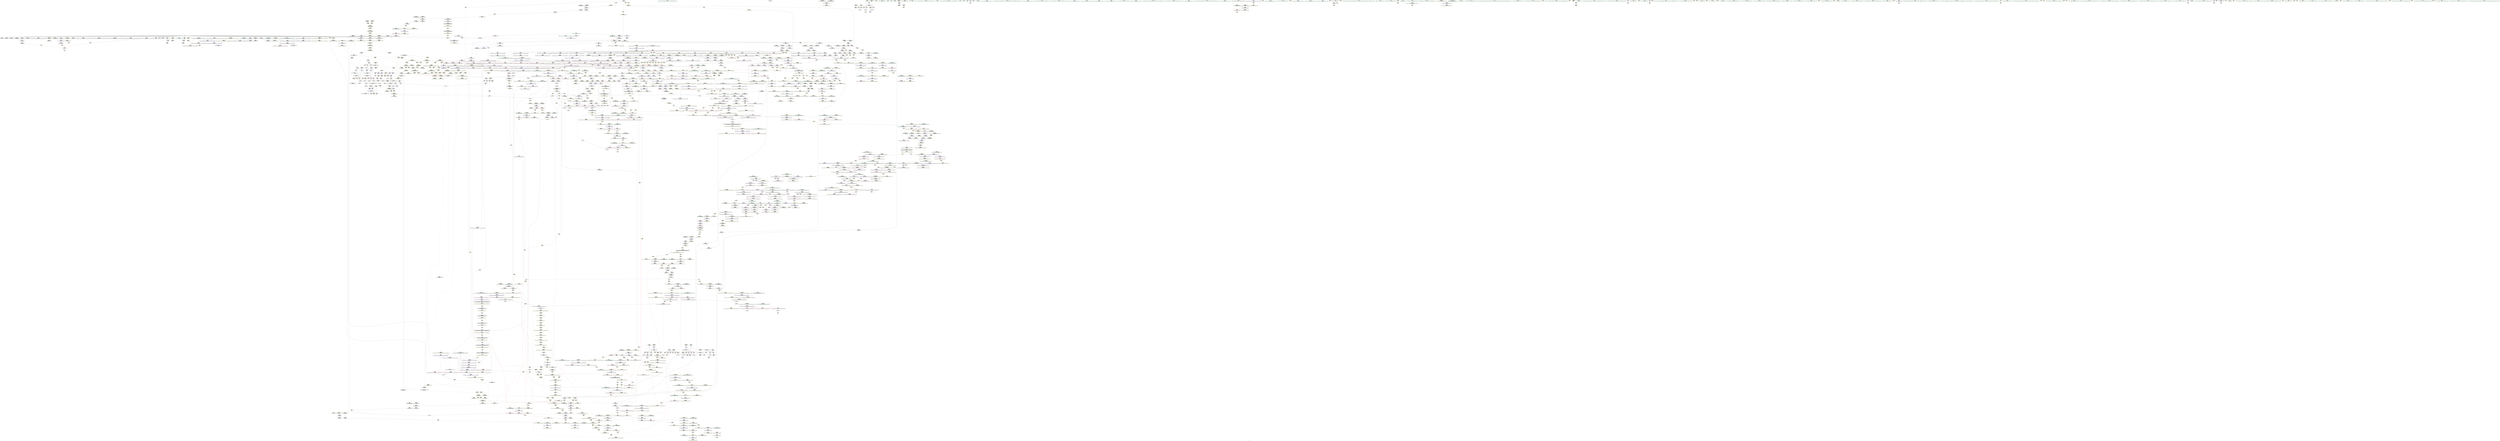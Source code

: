 digraph "SVFG" {
	label="SVFG";

	Node0x55ad630fd970 [shape=record,color=grey,label="{NodeID: 0\nNullPtr}"];
	Node0x55ad630fd970 -> Node0x55ad6334a730[style=solid];
	Node0x55ad630fd970 -> Node0x55ad6334a830[style=solid];
	Node0x55ad630fd970 -> Node0x55ad6334a900[style=solid];
	Node0x55ad630fd970 -> Node0x55ad6334a9d0[style=solid];
	Node0x55ad630fd970 -> Node0x55ad6334aaa0[style=solid];
	Node0x55ad630fd970 -> Node0x55ad6334ab70[style=solid];
	Node0x55ad630fd970 -> Node0x55ad6334ac40[style=solid];
	Node0x55ad630fd970 -> Node0x55ad6334ad10[style=solid];
	Node0x55ad630fd970 -> Node0x55ad6334ade0[style=solid];
	Node0x55ad630fd970 -> Node0x55ad6334aeb0[style=solid];
	Node0x55ad630fd970 -> Node0x55ad6334af80[style=solid];
	Node0x55ad630fd970 -> Node0x55ad6334b050[style=solid];
	Node0x55ad630fd970 -> Node0x55ad6334b120[style=solid];
	Node0x55ad630fd970 -> Node0x55ad6334b1f0[style=solid];
	Node0x55ad630fd970 -> Node0x55ad6334b2c0[style=solid];
	Node0x55ad630fd970 -> Node0x55ad6334b390[style=solid];
	Node0x55ad630fd970 -> Node0x55ad6334b460[style=solid];
	Node0x55ad630fd970 -> Node0x55ad6334b530[style=solid];
	Node0x55ad630fd970 -> Node0x55ad6334b600[style=solid];
	Node0x55ad630fd970 -> Node0x55ad6334b6d0[style=solid];
	Node0x55ad630fd970 -> Node0x55ad6334b7a0[style=solid];
	Node0x55ad630fd970 -> Node0x55ad6334b870[style=solid];
	Node0x55ad630fd970 -> Node0x55ad6334b940[style=solid];
	Node0x55ad630fd970 -> Node0x55ad6334ba10[style=solid];
	Node0x55ad630fd970 -> Node0x55ad63350fc0[style=solid];
	Node0x55ad630fd970 -> Node0x55ad63352d30[style=solid];
	Node0x55ad630fd970 -> Node0x55ad63352e00[style=solid];
	Node0x55ad630fd970 -> Node0x55ad63352ed0[style=solid];
	Node0x55ad630fd970 -> Node0x55ad63354ce0[style=solid];
	Node0x55ad630fd970 -> Node0x55ad63382060[style=solid];
	Node0x55ad630fd970 -> Node0x55ad633916a0[style=solid];
	Node0x55ad630fd970 -> Node0x55ad63395540[style=solid];
	Node0x55ad630fd970 -> Node0x55ad633956c0[style=solid];
	Node0x55ad633f8920 [shape=record,color=yellow,style=double,label="{NodeID: 1882\nCSMU(36V_3)\npts\{780000 780001 \}\nCS[]|{<s0>9|<s1>9}}"];
	Node0x55ad633f8920:s0 -> Node0x55ad633d4a00[style=dashed,color=red];
	Node0x55ad633f8920:s1 -> Node0x55ad633d4ae0[style=dashed,color=red];
	Node0x55ad63350d20 [shape=record,color=red,label="{NodeID: 775\n1687\<--1686\ndummyVal\<--offset_0\n_ZNSt11__copy_moveILb1ELb1ESt26random_access_iterator_tagE8__copy_mIiEEPT_PKS3_S6_S4_\n}"];
	Node0x55ad63350d20 -> Node0x55ad63378d50[style=solid];
	Node0x55ad63368d30 [shape=record,color=yellow,style=double,label="{NodeID: 1550\n14V_1 = ENCHI(MR_14V_0)\npts\{68 \}\nFun[_Z5solvev]}"];
	Node0x55ad63368d30 -> Node0x55ad633514d0[style=dashed];
	Node0x55ad63347830 [shape=record,color=purple,label="{NodeID: 443\n374\<--372\n_M_finish\<--\n_ZNKSt6vectorIiSaIiEE4sizeEv\n}"];
	Node0x55ad63347830 -> Node0x55ad6335faf0[style=solid];
	Node0x55ad63386360 [shape=record,color=yellow,style=double,label="{NodeID: 1218\nARet(1021)\nCS[]}"];
	Node0x55ad63386360 -> Node0x55ad633959c0[style=solid];
	Node0x55ad6333b480 [shape=record,color=green,label="{NodeID: 111\n638\<--639\n_ZNSt16allocator_traitsISaIiEE10deallocateERS0_Pim\<--_ZNSt16allocator_traitsISaIiEE10deallocateERS0_Pim_field_insensitive\n}"];
	Node0x55ad633567b0 [shape=record,color=blue,label="{NodeID: 886\n1131\<--1130\nthis.addr\<--this\n_ZNK9__gnu_cxx17__normal_iteratorIPiSt6vectorIiSaIiEEE4baseEv\n}"];
	Node0x55ad633567b0 -> Node0x55ad63364c30[style=dashed];
	Node0x55ad633567b0 -> Node0x55ad633f3bd0[style=dashed];
	Node0x55ad6336fe00 [shape=record,color=yellow,style=double,label="{NodeID: 1661\n32V_1 = ENCHI(MR_32V_0)\npts\{1280 \}\nFun[_ZNSt20__uninitialized_copyILb1EE13__uninit_copyISt13move_iteratorIPiES3_EET0_T_S6_S5_]}"];
	Node0x55ad6336fe00 -> Node0x55ad633fce90[style=dashed];
	Node0x55ad6335d250 [shape=record,color=red,label="{NodeID: 554\n103\<--55\n\<--b\n_Z5solvev\n}"];
	Node0x55ad6335d250 -> Node0x55ad63396740[style=solid];
	Node0x55ad6338dc50 [shape=record,color=yellow,style=double,label="{NodeID: 1329\nFPARM(1031)\nFun[_ZN9__gnu_cxxmiIPiSt6vectorIiSaIiEEEENS_17__normal_iteratorIT_T0_E15difference_typeERKS8_SB_]}"];
	Node0x55ad6338dc50 -> Node0x55ad63355ec0[style=solid];
	Node0x55ad6333fd70 [shape=record,color=green,label="{NodeID: 222\n1391\<--1392\n__first\<--__first_field_insensitive\n_ZNSt20__uninitialized_copyILb1EE13__uninit_copyISt13move_iteratorIPiES3_EET0_T_S6_S5_\n}"];
	Node0x55ad6333fd70 -> Node0x55ad633450a0[style=solid];
	Node0x55ad6333fd70 -> Node0x55ad6335b6b0[style=solid];
	Node0x55ad6337bad0 [shape=record,color=yellow,style=double,label="{NodeID: 997\nAPARM(1477)\nCS[]|{<s0>116}}"];
	Node0x55ad6337bad0:s0 -> Node0x55ad6338b010[style=solid,color=red];
	Node0x55ad633f18b0 [shape=record,color=yellow,style=double,label="{NodeID: 1772\nRETMU(333V_2)\npts\{1506 \}\nFun[_ZSt13__copy_move_aILb1EPiS0_ET1_T0_S2_S1_]}"];
	Node0x55ad63362c80 [shape=record,color=red,label="{NodeID: 665\n920\<--760\nsel\<--ehselector.slot\n_ZNSt6vectorIiSaIiEE17_M_realloc_insertIJRKiEEEvN9__gnu_cxx17__normal_iteratorIPiS1_EEDpOT_\n}"];
	Node0x55ad633cb130 [shape=record,color=black,label="{NodeID: 1440\nMR_32V_2 = PHI(MR_32V_3, MR_32V_1, )\npts\{1280 \}\n}"];
	Node0x55ad633cb130 -> Node0x55ad633edb90[style=dashed];
	Node0x55ad633cb130 -> Node0x55ad633faf80[style=dashed];
	Node0x55ad6334de00 [shape=record,color=black,label="{NodeID: 333\n781\<--766\n\<--this1\n_ZNSt6vectorIiSaIiEE17_M_realloc_insertIJRKiEEEvN9__gnu_cxx17__normal_iteratorIPiS1_EEDpOT_\n}"];
	Node0x55ad6334de00 -> Node0x55ad6337f550[style=solid];
	Node0x55ad63381500 [shape=record,color=yellow,style=double,label="{NodeID: 1108\nAPARM(1080)\nCS[]|{<s0>86}}"];
	Node0x55ad63381500:s0 -> Node0x55ad6338bdf0[style=solid,color=red];
	Node0x55ad63337510 [shape=record,color=green,label="{NodeID: 1\n7\<--1\n__dso_handle\<--dummyObj\nGlob }"];
	Node0x55ad633f8a00 [shape=record,color=yellow,style=double,label="{NodeID: 1883\nCSMU(34V_6)\npts\{780002 \}\nCS[]|{<s0>10}}"];
	Node0x55ad633f8a00:s0 -> Node0x55ad63368410[style=dashed,color=red];
	Node0x55ad63350df0 [shape=record,color=blue,label="{NodeID: 776\n1658\<--26\nllvm.global_ctors_0\<--\nGlob }"];
	Node0x55ad63368e10 [shape=record,color=yellow,style=double,label="{NodeID: 1551\n16V_1 = ENCHI(MR_16V_0)\npts\{70 \}\nFun[_Z5solvev]}"];
	Node0x55ad63368e10 -> Node0x55ad633cca30[style=dashed];
	Node0x55ad63347900 [shape=record,color=purple,label="{NodeID: 444\n377\<--376\n_M_impl2\<--\n_ZNKSt6vectorIiSaIiEE4sizeEv\n}"];
	Node0x55ad633863f0 [shape=record,color=yellow,style=double,label="{NodeID: 1219\nARet(1024)\nCS[]}"];
	Node0x55ad633863f0 -> Node0x55ad63391510[style=solid];
	Node0x55ad6333b580 [shape=record,color=green,label="{NodeID: 112\n644\<--645\nthis.addr\<--this.addr_field_insensitive\n_ZNSt12_Vector_baseIiSaIiEE12_Vector_implD2Ev\n}"];
	Node0x55ad6333b580 -> Node0x55ad633611b0[style=solid];
	Node0x55ad6333b580 -> Node0x55ad63353ca0[style=solid];
	Node0x55ad63356880 [shape=record,color=blue,label="{NodeID: 887\n1140\<--1138\n__a.addr\<--__a\n_ZNSt16allocator_traitsISaIiEE7destroyIiEEvRS0_PT_\n}"];
	Node0x55ad63356880 -> Node0x55ad63364d00[style=dashed];
	Node0x55ad63356880 -> Node0x55ad633f6ba0[style=dashed];
	Node0x55ad6336ff10 [shape=record,color=yellow,style=double,label="{NodeID: 1662\n298V_1 = ENCHI(MR_298V_0)\npts\{1396 \}\nFun[_ZNSt20__uninitialized_copyILb1EE13__uninit_copyISt13move_iteratorIPiES3_EET0_T_S6_S5_]}"];
	Node0x55ad6336ff10 -> Node0x55ad63358350[style=dashed];
	Node0x55ad6335d320 [shape=record,color=red,label="{NodeID: 555\n151\<--55\n\<--b\n_Z5solvev\n}"];
	Node0x55ad6335d320 -> Node0x55ad63395e40[style=solid];
	Node0x55ad6338dd40 [shape=record,color=yellow,style=double,label="{NodeID: 1330\nFPARM(1032)\nFun[_ZN9__gnu_cxxmiIPiSt6vectorIiSaIiEEEENS_17__normal_iteratorIT_T0_E15difference_typeERKS8_SB_]}"];
	Node0x55ad6338dd40 -> Node0x55ad63355f90[style=solid];
	Node0x55ad6333fe40 [shape=record,color=green,label="{NodeID: 223\n1393\<--1394\n__last\<--__last_field_insensitive\n_ZNSt20__uninitialized_copyILb1EE13__uninit_copyISt13move_iteratorIPiES3_EET0_T_S6_S5_\n}"];
	Node0x55ad6333fe40 -> Node0x55ad63345170[style=solid];
	Node0x55ad6333fe40 -> Node0x55ad6335b780[style=solid];
	Node0x55ad6337bba0 [shape=record,color=yellow,style=double,label="{NodeID: 998\nAPARM(1479)\nCS[]|{<s0>116}}"];
	Node0x55ad6337bba0:s0 -> Node0x55ad6338b100[style=solid,color=red];
	Node0x55ad633f1990 [shape=record,color=yellow,style=double,label="{NodeID: 1773\nRETMU(335V_2)\npts\{1508 \}\nFun[_ZSt13__copy_move_aILb1EPiS0_ET1_T0_S2_S1_]}"];
	Node0x55ad63362d50 [shape=record,color=red,label="{NodeID: 666\n802\<--801\n\<--_M_start\n_ZNSt6vectorIiSaIiEE17_M_realloc_insertIJRKiEEEvN9__gnu_cxx17__normal_iteratorIPiS1_EEDpOT_\n}"];
	Node0x55ad63362d50 -> Node0x55ad6337ad00[style=solid];
	Node0x55ad633cb630 [shape=record,color=black,label="{NodeID: 1441\nMR_78V_3 = PHI(MR_78V_4, MR_78V_2, )\npts\{437 \}\n}"];
	Node0x55ad633cb630 -> Node0x55ad633600a0[style=dashed];
	Node0x55ad633cb630 -> Node0x55ad63360170[style=dashed];
	Node0x55ad633cb630 -> Node0x55ad63360240[style=dashed];
	Node0x55ad633cb630 -> Node0x55ad63352ac0[style=dashed];
	Node0x55ad633cb630 -> Node0x55ad633edab0[style=dashed];
	Node0x55ad6334ded0 [shape=record,color=black,label="{NodeID: 334\n789\<--766\n\<--this1\n_ZNSt6vectorIiSaIiEE17_M_realloc_insertIJRKiEEEvN9__gnu_cxx17__normal_iteratorIPiS1_EEDpOT_\n}"];
	Node0x55ad6334ded0 -> Node0x55ad63358ad0[style=solid];
	Node0x55ad633815d0 [shape=record,color=yellow,style=double,label="{NodeID: 1109\nAPARM(1109)\nCS[]|{<s0>87}}"];
	Node0x55ad633815d0:s0 -> Node0x55ad6338a2f0[style=solid,color=red];
	Node0x55ad633375a0 [shape=record,color=green,label="{NodeID: 2\n8\<--1\n_ZSt3cin\<--dummyObj\nGlob }"];
	Node0x55ad633f8b60 [shape=record,color=yellow,style=double,label="{NodeID: 1884\nCSMU(36V_6)\npts\{780000 780001 \}\nCS[]|{<s0>10|<s1>10}}"];
	Node0x55ad633f8b60:s0 -> Node0x55ad63368250[style=dashed,color=red];
	Node0x55ad633f8b60:s1 -> Node0x55ad63368330[style=dashed,color=red];
	Node0x55ad63350ec0 [shape=record,color=blue,label="{NodeID: 777\n1659\<--27\nllvm.global_ctors_1\<--_GLOBAL__sub_I_Burunduk1_1_0.cpp\nGlob }"];
	Node0x55ad63368ef0 [shape=record,color=yellow,style=double,label="{NodeID: 1552\n18V_1 = ENCHI(MR_18V_0)\npts\{72 \}\nFun[_Z5solvev]}"];
	Node0x55ad63368ef0 -> Node0x55ad633ccf30[style=dashed];
	Node0x55ad633479d0 [shape=record,color=purple,label="{NodeID: 445\n378\<--376\n_M_start\<--\n_ZNKSt6vectorIiSaIiEE4sizeEv\n}"];
	Node0x55ad633479d0 -> Node0x55ad6335fbc0[style=solid];
	Node0x55ad63386480 [shape=record,color=yellow,style=double,label="{NodeID: 1220\nARet(1040)\nCS[]}"];
	Node0x55ad63386480 -> Node0x55ad633641a0[style=solid];
	Node0x55ad6333b650 [shape=record,color=green,label="{NodeID: 113\n650\<--651\n_ZNSaIiED2Ev\<--_ZNSaIiED2Ev_field_insensitive\n}"];
	Node0x55ad63356950 [shape=record,color=blue,label="{NodeID: 888\n1142\<--1139\n__p.addr\<--__p\n_ZNSt16allocator_traitsISaIiEE7destroyIiEEvRS0_PT_\n}"];
	Node0x55ad63356950 -> Node0x55ad63364dd0[style=dashed];
	Node0x55ad63356950 -> Node0x55ad633f6cb0[style=dashed];
	Node0x55ad633cd930 [shape=record,color=yellow,style=double,label="{NodeID: 1663\n300V_1 = ENCHI(MR_300V_0)\npts\{13920000 \}\nFun[_ZNSt20__uninitialized_copyILb1EE13__uninit_copyISt13move_iteratorIPiES3_EET0_T_S6_S5_]}"];
	Node0x55ad633cd930 -> Node0x55ad633581b0[style=dashed];
	Node0x55ad6335d3f0 [shape=record,color=red,label="{NodeID: 556\n191\<--55\n\<--b\n_Z5solvev\n}"];
	Node0x55ad6335d3f0 -> Node0x55ad633962c0[style=solid];
	Node0x55ad6338de30 [shape=record,color=yellow,style=double,label="{NodeID: 1331\nFPARM(697)\nFun[_ZNSaIiED2Ev]}"];
	Node0x55ad6338de30 -> Node0x55ad63354250[style=solid];
	Node0x55ad6333ff10 [shape=record,color=green,label="{NodeID: 224\n1395\<--1396\n__result.addr\<--__result.addr_field_insensitive\n_ZNSt20__uninitialized_copyILb1EE13__uninit_copyISt13move_iteratorIPiES3_EET0_T_S6_S5_\n}"];
	Node0x55ad6333ff10 -> Node0x55ad63366490[style=solid];
	Node0x55ad6333ff10 -> Node0x55ad63358350[style=solid];
	Node0x55ad6337bc70 [shape=record,color=yellow,style=double,label="{NodeID: 999\nAPARM(1486)\nCS[]|{<s0>117}}"];
	Node0x55ad6337bc70:s0 -> Node0x55ad6338d200[style=solid,color=red];
	Node0x55ad633f1a70 [shape=record,color=yellow,style=double,label="{NodeID: 1774\nRETMU(84V_2)\npts\{610 \}\nFun[_ZNSt12_Destroy_auxILb1EE9__destroyIPiEEvT_S3_]}"];
	Node0x55ad63362e20 [shape=record,color=red,label="{NodeID: 667\n806\<--803\n\<--call8\n_ZNSt6vectorIiSaIiEE17_M_realloc_insertIJRKiEEEvN9__gnu_cxx17__normal_iteratorIPiS1_EEDpOT_\n}"];
	Node0x55ad63362e20 -> Node0x55ad6337add0[style=solid];
	Node0x55ad633cbb30 [shape=record,color=black,label="{NodeID: 1442\nMR_32V_3 = PHI(MR_32V_2, MR_32V_1, )\npts\{1280 \}\n}"];
	Node0x55ad633cbb30 -> Node0x55ad633f2c30[style=dashed];
	Node0x55ad6334dfa0 [shape=record,color=black,label="{NodeID: 335\n799\<--766\n\<--this1\n_ZNSt6vectorIiSaIiEE17_M_realloc_insertIJRKiEEEvN9__gnu_cxx17__normal_iteratorIPiS1_EEDpOT_\n}"];
	Node0x55ad6334dfa0 -> Node0x55ad63358ba0[style=solid];
	Node0x55ad6334dfa0 -> Node0x55ad63358c70[style=solid];
	Node0x55ad633816a0 [shape=record,color=yellow,style=double,label="{NodeID: 1110\nAPARM(1115)\nCS[]|{<s0>88}}"];
	Node0x55ad633816a0:s0 -> Node0x55ad6338a2f0[style=solid,color=red];
	Node0x55ad63337850 [shape=record,color=green,label="{NodeID: 3\n9\<--1\n.str\<--dummyObj\nGlob }"];
	Node0x55ad633f8c40 [shape=record,color=yellow,style=double,label="{NodeID: 1885\nCSMU(36V_3)\npts\{780000 780001 \}\nCS[]|{<s0>11|<s1>11}}"];
	Node0x55ad633f8c40:s0 -> Node0x55ad633d82d0[style=dashed,color=red];
	Node0x55ad633f8c40:s1 -> Node0x55ad633d83b0[style=dashed,color=red];
	Node0x55ad63350fc0 [shape=record,color=blue, style = dotted,label="{NodeID: 778\n1660\<--3\nllvm.global_ctors_2\<--dummyVal\nGlob }"];
	Node0x55ad63368fd0 [shape=record,color=yellow,style=double,label="{NodeID: 1553\n20V_1 = ENCHI(MR_20V_0)\npts\{74 \}\nFun[_Z5solvev]}"];
	Node0x55ad63368fd0 -> Node0x55ad633cd430[style=dashed];
	Node0x55ad63347aa0 [shape=record,color=purple,label="{NodeID: 446\n397\<--396\n_M_impl\<--\n_ZNSt6vectorIiSaIiEED2Ev\n}"];
	Node0x55ad63386510 [shape=record,color=yellow,style=double,label="{NodeID: 1221\nARet(1043)\nCS[]}"];
	Node0x55ad63386510 -> Node0x55ad63364270[style=solid];
	Node0x55ad633403e0 [shape=record,color=green,label="{NodeID: 114\n657\<--658\n__a.addr\<--__a.addr_field_insensitive\n_ZNSt16allocator_traitsISaIiEE10deallocateERS0_Pim\n}"];
	Node0x55ad633403e0 -> Node0x55ad63361280[style=solid];
	Node0x55ad633403e0 -> Node0x55ad63353d70[style=solid];
	Node0x55ad63356a20 [shape=record,color=blue,label="{NodeID: 889\n1157\<--1156\nthis.addr\<--this\n_ZNKSt6vectorIiSaIiEE8max_sizeEv\n}"];
	Node0x55ad63356a20 -> Node0x55ad63364ea0[style=dashed];
	Node0x55ad63356a20 -> Node0x55ad633edc70[style=dashed];
	Node0x55ad633cda10 [shape=record,color=yellow,style=double,label="{NodeID: 1664\n302V_1 = ENCHI(MR_302V_0)\npts\{13940000 \}\nFun[_ZNSt20__uninitialized_copyILb1EE13__uninit_copyISt13move_iteratorIPiES3_EET0_T_S6_S5_]}"];
	Node0x55ad633cda10 -> Node0x55ad63358280[style=dashed];
	Node0x55ad6335d4c0 [shape=record,color=red,label="{NodeID: 557\n172\<--57\n\<--n\n_Z5solvev\n}"];
	Node0x55ad6335d4c0 -> Node0x55ad6334c0c0[style=solid];
	Node0x55ad6338df20 [shape=record,color=yellow,style=double,label="{NodeID: 1332\nFPARM(1422)\nFun[_ZSt4copyISt13move_iteratorIPiES1_ET0_T_S4_S3_]}"];
	Node0x55ad6338df20 -> Node0x55ad633585c0[style=solid];
	Node0x55ad6333ffe0 [shape=record,color=green,label="{NodeID: 225\n1397\<--1398\nagg.tmp\<--agg.tmp_field_insensitive\n_ZNSt20__uninitialized_copyILb1EE13__uninit_copyISt13move_iteratorIPiES3_EET0_T_S6_S5_\n}"];
	Node0x55ad6333ffe0 -> Node0x55ad63345240[style=solid];
	Node0x55ad6333ffe0 -> Node0x55ad6335b850[style=solid];
	Node0x55ad6337bd40 [shape=record,color=yellow,style=double,label="{NodeID: 1000\nAPARM(1490)\nCS[]|{<s0>118}}"];
	Node0x55ad6337bd40:s0 -> Node0x55ad6338a8f0[style=solid,color=red];
	Node0x55ad633f1b80 [shape=record,color=yellow,style=double,label="{NodeID: 1775\nRETMU(86V_2)\npts\{612 \}\nFun[_ZNSt12_Destroy_auxILb1EE9__destroyIPiEEvT_S3_]}"];
	Node0x55ad63362ef0 [shape=record,color=red,label="{NodeID: 668\n818\<--817\n\<--call12\n_ZNSt6vectorIiSaIiEE17_M_realloc_insertIJRKiEEEvN9__gnu_cxx17__normal_iteratorIPiS1_EEDpOT_\n}"];
	Node0x55ad63362ef0 -> Node0x55ad6337fb00[style=solid];
	Node0x55ad633cc030 [shape=record,color=black,label="{NodeID: 1443\nMR_12V_3 = PHI(MR_12V_4, MR_12V_2, )\npts\{66 \}\n}"];
	Node0x55ad633cc030 -> Node0x55ad6335da70[style=dashed];
	Node0x55ad633cc030 -> Node0x55ad6335db40[style=dashed];
	Node0x55ad633cc030 -> Node0x55ad6335dc10[style=dashed];
	Node0x55ad633cc030 -> Node0x55ad6335dce0[style=dashed];
	Node0x55ad633cc030 -> Node0x55ad63351a80[style=dashed];
	Node0x55ad633cc030 -> Node0x55ad633c7320[style=dashed];
	Node0x55ad633cc030 -> Node0x55ad633f0a80[style=dashed];
	Node0x55ad6334e070 [shape=record,color=black,label="{NodeID: 336\n808\<--766\n\<--this1\n_ZNSt6vectorIiSaIiEE17_M_realloc_insertIJRKiEEEvN9__gnu_cxx17__normal_iteratorIPiS1_EEDpOT_\n}"];
	Node0x55ad6334e070 -> Node0x55ad6337f890[style=solid];
	Node0x55ad63381770 [shape=record,color=yellow,style=double,label="{NodeID: 1111\nAPARM(1122)\nCS[]|{<s0>89}}"];
	Node0x55ad63381770:s0 -> Node0x55ad63389330[style=solid,color=red];
	Node0x55ad633378e0 [shape=record,color=green,label="{NodeID: 4\n11\<--1\n.str.1\<--dummyObj\nGlob }"];
	Node0x55ad633f8da0 [shape=record,color=yellow,style=double,label="{NodeID: 1886\nCSMU(32V_2)\npts\{1280 \}\nCS[]|{<s0>57}}"];
	Node0x55ad633f8da0:s0 -> Node0x55ad6336a3d0[style=dashed,color=red];
	Node0x55ad633510c0 [shape=record,color=blue,label="{NodeID: 779\n59\<--91\nsaved_stack\<--\n_Z5solvev\n}"];
	Node0x55ad633510c0 -> Node0x55ad6335d660[style=dashed];
	Node0x55ad633510c0 -> Node0x55ad633f07e0[style=dashed];
	Node0x55ad633690b0 [shape=record,color=yellow,style=double,label="{NodeID: 1554\n22V_1 = ENCHI(MR_22V_0)\npts\{76 \}\nFun[_Z5solvev]}"];
	Node0x55ad633690b0 -> Node0x55ad63351b50[style=dashed];
	Node0x55ad63347b70 [shape=record,color=purple,label="{NodeID: 447\n398\<--396\n_M_start\<--\n_ZNSt6vectorIiSaIiEED2Ev\n}"];
	Node0x55ad63347b70 -> Node0x55ad6335fe30[style=solid];
	Node0x55ad63386db0 [shape=record,color=yellow,style=double,label="{NodeID: 1222\nARet(1081)\nCS[]}"];
	Node0x55ad63386db0 -> Node0x55ad633916a0[style=solid];
	Node0x55ad63340470 [shape=record,color=green,label="{NodeID: 115\n659\<--660\n__p.addr\<--__p.addr_field_insensitive\n_ZNSt16allocator_traitsISaIiEE10deallocateERS0_Pim\n}"];
	Node0x55ad63340470 -> Node0x55ad63361350[style=solid];
	Node0x55ad63340470 -> Node0x55ad63353e40[style=solid];
	Node0x55ad63356af0 [shape=record,color=blue,label="{NodeID: 890\n1176\<--1172\n__a.addr\<--__a\n_ZSt3maxImERKT_S2_S2_\n}"];
	Node0x55ad63356af0 -> Node0x55ad63365040[style=dashed];
	Node0x55ad63356af0 -> Node0x55ad63365110[style=dashed];
	Node0x55ad63356af0 -> Node0x55ad633eee30[style=dashed];
	Node0x55ad633cdb20 [shape=record,color=yellow,style=double,label="{NodeID: 1665\n304V_1 = ENCHI(MR_304V_0)\npts\{13980000 \}\nFun[_ZNSt20__uninitialized_copyILb1EE13__uninit_copyISt13move_iteratorIPiES3_EET0_T_S6_S5_]}"];
	Node0x55ad633cdb20 -> Node0x55ad63358420[style=dashed];
	Node0x55ad6335d590 [shape=record,color=red,label="{NodeID: 558\n237\<--57\n\<--n\n_Z5solvev\n}"];
	Node0x55ad6335d590 -> Node0x55ad6334c4d0[style=solid];
	Node0x55ad6338a710 [shape=record,color=yellow,style=double,label="{NodeID: 1333\nFPARM(1423)\nFun[_ZSt4copyISt13move_iteratorIPiES1_ET0_T_S4_S3_]}"];
	Node0x55ad6338a710 -> Node0x55ad63358690[style=solid];
	Node0x55ad633400b0 [shape=record,color=green,label="{NodeID: 226\n1399\<--1400\nagg.tmp2\<--agg.tmp2_field_insensitive\n_ZNSt20__uninitialized_copyILb1EE13__uninit_copyISt13move_iteratorIPiES3_EET0_T_S6_S5_\n}"];
	Node0x55ad633400b0 -> Node0x55ad63345310[style=solid];
	Node0x55ad633400b0 -> Node0x55ad6335b920[style=solid];
	Node0x55ad6337be10 [shape=record,color=yellow,style=double,label="{NodeID: 1001\nAPARM(1513)\nCS[]|{<s0>119}}"];
	Node0x55ad6337be10:s0 -> Node0x55ad6338bf70[style=solid,color=red];
	Node0x55ad633f1c60 [shape=record,color=yellow,style=double,label="{NodeID: 1776\nRETMU(24V_1)\npts\{80 \}\nFun[_ZN9__gnu_cxx13new_allocatorIiE9constructIiJRKiEEEvPT_DpOT0_]}"];
	Node0x55ad63362fc0 [shape=record,color=red,label="{NodeID: 669\n822\<--821\n\<--_M_finish\n_ZNSt6vectorIiSaIiEE17_M_realloc_insertIJRKiEEEvN9__gnu_cxx17__normal_iteratorIPiS1_EEDpOT_\n}"];
	Node0x55ad63362fc0 -> Node0x55ad6337fbd0[style=solid];
	Node0x55ad633cc530 [shape=record,color=black,label="{NodeID: 1444\nMR_14V_3 = PHI(MR_14V_5, MR_14V_2, )\npts\{68 \}\n}"];
	Node0x55ad633cc530 -> Node0x55ad6335ddb0[style=dashed];
	Node0x55ad633cc530 -> Node0x55ad6335de80[style=dashed];
	Node0x55ad633cc530 -> Node0x55ad633519b0[style=dashed];
	Node0x55ad633cc530 -> Node0x55ad633c7410[style=dashed];
	Node0x55ad633cc530 -> Node0x55ad633f0b60[style=dashed];
	Node0x55ad6334e140 [shape=record,color=black,label="{NodeID: 337\n819\<--766\n\<--this1\n_ZNSt6vectorIiSaIiEE17_M_realloc_insertIJRKiEEEvN9__gnu_cxx17__normal_iteratorIPiS1_EEDpOT_\n}"];
	Node0x55ad6334e140 -> Node0x55ad63358e10[style=solid];
	Node0x55ad6334e140 -> Node0x55ad63358ee0[style=solid];
	Node0x55ad63381840 [shape=record,color=yellow,style=double,label="{NodeID: 1112\nAPARM(1124)\nCS[]|{<s0>89}}"];
	Node0x55ad63381840:s0 -> Node0x55ad63389420[style=solid,color=red];
	Node0x55ad63337970 [shape=record,color=green,label="{NodeID: 5\n13\<--1\n__PRETTY_FUNCTION__._Z5solvev\<--dummyObj\nGlob }"];
	Node0x55ad633f8f00 [shape=record,color=yellow,style=double,label="{NodeID: 1887\nCSMU(34V_1)\npts\{780002 \}\nCS[]|{<s0>8}}"];
	Node0x55ad633f8f00:s0 -> Node0x55ad633d7ec0[style=dashed,color=red];
	Node0x55ad63351190 [shape=record,color=blue,label="{NodeID: 780\n61\<--90\n__vla_expr\<--\n_Z5solvev\n}"];
	Node0x55ad63351190 -> Node0x55ad633f08c0[style=dashed];
	Node0x55ad63369190 [shape=record,color=yellow,style=double,label="{NodeID: 1555\n24V_1 = ENCHI(MR_24V_0)\npts\{80 \}\nFun[_Z5solvev]}"];
	Node0x55ad63369190 -> Node0x55ad63351c20[style=dashed];
	Node0x55ad63347c40 [shape=record,color=purple,label="{NodeID: 448\n401\<--400\n_M_impl2\<--\n_ZNSt6vectorIiSaIiEED2Ev\n}"];
	Node0x55ad63386e40 [shape=record,color=yellow,style=double,label="{NodeID: 1223\nARet(1110)\nCS[]}"];
	Node0x55ad63386e40 -> Node0x55ad63356610[style=solid];
	Node0x55ad63340540 [shape=record,color=green,label="{NodeID: 116\n661\<--662\n__n.addr\<--__n.addr_field_insensitive\n_ZNSt16allocator_traitsISaIiEE10deallocateERS0_Pim\n}"];
	Node0x55ad63340540 -> Node0x55ad63361420[style=solid];
	Node0x55ad63340540 -> Node0x55ad63353f10[style=solid];
	Node0x55ad63356bc0 [shape=record,color=blue,label="{NodeID: 891\n1178\<--1173\n__b.addr\<--__b\n_ZSt3maxImERKT_S2_S2_\n}"];
	Node0x55ad63356bc0 -> Node0x55ad633651e0[style=dashed];
	Node0x55ad63356bc0 -> Node0x55ad633652b0[style=dashed];
	Node0x55ad63356bc0 -> Node0x55ad633eef10[style=dashed];
	Node0x55ad633cdc00 [shape=record,color=yellow,style=double,label="{NodeID: 1666\n306V_1 = ENCHI(MR_306V_0)\npts\{14000000 \}\nFun[_ZNSt20__uninitialized_copyILb1EE13__uninit_copyISt13move_iteratorIPiES3_EET0_T_S6_S5_]}"];
	Node0x55ad633cdc00 -> Node0x55ad633584f0[style=dashed];
	Node0x55ad6335d660 [shape=record,color=red,label="{NodeID: 559\n251\<--59\n\<--saved_stack\n_Z5solvev\n}"];
	Node0x55ad6335d660 -> Node0x55ad6337c490[style=solid];
	Node0x55ad6338a800 [shape=record,color=yellow,style=double,label="{NodeID: 1334\nFPARM(1424)\nFun[_ZSt4copyISt13move_iteratorIPiES1_ET0_T_S4_S3_]}"];
	Node0x55ad6338a800 -> Node0x55ad63378050[style=solid];
	Node0x55ad63340180 [shape=record,color=green,label="{NodeID: 227\n1418\<--1419\n_ZSt4copyISt13move_iteratorIPiES1_ET0_T_S4_S3_\<--_ZSt4copyISt13move_iteratorIPiES1_ET0_T_S4_S3__field_insensitive\n}"];
	Node0x55ad6337bee0 [shape=record,color=yellow,style=double,label="{NodeID: 1002\nAPARM(1514)\nCS[]|{<s0>119}}"];
	Node0x55ad6337bee0:s0 -> Node0x55ad6338c060[style=solid,color=red];
	Node0x55ad633f1d70 [shape=record,color=yellow,style=double,label="{NodeID: 1777\nRETMU(211V_2)\npts\{956 \}\nFun[_ZN9__gnu_cxx13new_allocatorIiE9constructIiJRKiEEEvPT_DpOT0_]}"];
	Node0x55ad63363090 [shape=record,color=red,label="{NodeID: 670\n875\<--874\n\<--_M_start26\n_ZNSt6vectorIiSaIiEE17_M_realloc_insertIJRKiEEEvN9__gnu_cxx17__normal_iteratorIPiS1_EEDpOT_\n}"];
	Node0x55ad63363090 -> Node0x55ad63380250[style=solid];
	Node0x55ad633cca30 [shape=record,color=black,label="{NodeID: 1445\nMR_16V_2 = PHI(MR_16V_3, MR_16V_1, )\npts\{70 \}\n}"];
	Node0x55ad633cca30 -> Node0x55ad633515a0[style=dashed];
	Node0x55ad633cca30 -> Node0x55ad633f0c40[style=dashed];
	Node0x55ad6334e210 [shape=record,color=black,label="{NodeID: 338\n824\<--766\n\<--this1\n_ZNSt6vectorIiSaIiEE17_M_realloc_insertIJRKiEEEvN9__gnu_cxx17__normal_iteratorIPiS1_EEDpOT_\n}"];
	Node0x55ad6334e210 -> Node0x55ad6337fa30[style=solid];
	Node0x55ad63381910 [shape=record,color=yellow,style=double,label="{NodeID: 1113\nAPARM(1119)\nCS[]|{<s0>89}}"];
	Node0x55ad63381910:s0 -> Node0x55ad63389510[style=solid,color=red];
	Node0x55ad63337a00 [shape=record,color=green,label="{NodeID: 6\n15\<--1\n.str.2\<--dummyObj\nGlob }"];
	Node0x55ad633f9060 [shape=record,color=yellow,style=double,label="{NodeID: 1888\nCSMU(36V_1)\npts\{780000 780001 \}\nCS[]|{<s0>8}}"];
	Node0x55ad633f9060:s0 -> Node0x55ad633d7ec0[style=dashed,color=red];
	Node0x55ad63351260 [shape=record,color=blue,label="{NodeID: 781\n63\<--100\ni\<--\n_Z5solvev\n}"];
	Node0x55ad63351260 -> Node0x55ad633c7910[style=dashed];
	Node0x55ad63369270 [shape=record,color=yellow,style=double,label="{NodeID: 1556\n26V_1 = ENCHI(MR_26V_0)\npts\{82 \}\nFun[_Z5solvev]}"];
	Node0x55ad63369270 -> Node0x55ad63351dc0[style=dashed];
	Node0x55ad63369270 -> Node0x55ad633f10a0[style=dashed];
	Node0x55ad63347d10 [shape=record,color=purple,label="{NodeID: 449\n402\<--400\n_M_finish\<--\n_ZNSt6vectorIiSaIiEED2Ev\n}"];
	Node0x55ad63347d10 -> Node0x55ad6335ff00[style=solid];
	Node0x55ad63386ed0 [shape=record,color=yellow,style=double,label="{NodeID: 1224\nARet(1116)\nCS[]}"];
	Node0x55ad63386ed0 -> Node0x55ad633566e0[style=solid];
	Node0x55ad63340610 [shape=record,color=green,label="{NodeID: 117\n671\<--672\n_ZN9__gnu_cxx13new_allocatorIiE10deallocateEPim\<--_ZN9__gnu_cxx13new_allocatorIiE10deallocateEPim_field_insensitive\n}"];
	Node0x55ad63356c90 [shape=record,color=blue,label="{NodeID: 892\n1174\<--1188\nretval\<--\n_ZSt3maxImERKT_S2_S2_\n}"];
	Node0x55ad63356c90 -> Node0x55ad633c7b30[style=dashed];
	Node0x55ad633cdce0 [shape=record,color=yellow,style=double,label="{NodeID: 1667\n24V_1 = ENCHI(MR_24V_0)\npts\{80 \}\nFun[_ZNSt16allocator_traitsISaIiEE9constructIiJRKiEEEvRS0_PT_DpOT0_]}"];
	Node0x55ad633cdce0 -> Node0x55ad633f8170[style=dashed];
	Node0x55ad633cdce0 -> Node0x55ad633fb480[style=dashed];
	Node0x55ad6335d730 [shape=record,color=red,label="{NodeID: 560\n102\<--63\n\<--i\n_Z5solvev\n}"];
	Node0x55ad6335d730 -> Node0x55ad63396740[style=solid];
	Node0x55ad6338a8f0 [shape=record,color=yellow,style=double,label="{NodeID: 1335\nFPARM(1572)\nFun[_ZSt12__miter_baseIPiET_S1_]}"];
	Node0x55ad6338a8f0 -> Node0x55ad63378e20[style=solid];
	Node0x55ad63340280 [shape=record,color=green,label="{NodeID: 228\n1425\<--1426\n__first\<--__first_field_insensitive\n_ZSt4copyISt13move_iteratorIPiES1_ET0_T_S4_S3_\n}"];
	Node0x55ad63340280 -> Node0x55ad633454b0[style=solid];
	Node0x55ad63340280 -> Node0x55ad6335bd30[style=solid];
	Node0x55ad6337bfb0 [shape=record,color=yellow,style=double,label="{NodeID: 1003\nAPARM(1515)\nCS[]|{<s0>119}}"];
	Node0x55ad6337bfb0:s0 -> Node0x55ad6338c150[style=solid,color=red];
	Node0x55ad633f1e50 [shape=record,color=yellow,style=double,label="{NodeID: 1778\nRETMU(32V_2)\npts\{1280 \}\nFun[_ZN9__gnu_cxx13new_allocatorIiE9constructIiJRKiEEEvPT_DpOT0_]|{<s0>48}}"];
	Node0x55ad633f1e50:s0 -> Node0x55ad633fe9d0[style=dashed,color=blue];
	Node0x55ad63363160 [shape=record,color=red,label="{NodeID: 671\n879\<--878\n\<--_M_finish28\n_ZNSt6vectorIiSaIiEE17_M_realloc_insertIJRKiEEEvN9__gnu_cxx17__normal_iteratorIPiS1_EEDpOT_\n}"];
	Node0x55ad63363160 -> Node0x55ad63380320[style=solid];
	Node0x55ad633ccf30 [shape=record,color=black,label="{NodeID: 1446\nMR_18V_2 = PHI(MR_18V_4, MR_18V_1, )\npts\{72 \}\n}"];
	Node0x55ad633ccf30 -> Node0x55ad63351670[style=dashed];
	Node0x55ad633ccf30 -> Node0x55ad633f0d20[style=dashed];
	Node0x55ad6334e2e0 [shape=record,color=black,label="{NodeID: 339\n840\<--766\n\<--this1\n_ZNSt6vectorIiSaIiEE17_M_realloc_insertIJRKiEEEvN9__gnu_cxx17__normal_iteratorIPiS1_EEDpOT_\n}"];
	Node0x55ad6334e2e0 -> Node0x55ad63358fb0[style=solid];
	Node0x55ad633819e0 [shape=record,color=yellow,style=double,label="{NodeID: 1114\nAPARM(1120)\nCS[]|{<s0>89}}"];
	Node0x55ad633819e0:s0 -> Node0x55ad63389600[style=solid,color=red];
	Node0x55ad63338240 [shape=record,color=green,label="{NodeID: 7\n17\<--1\n.str.3\<--dummyObj\nGlob }"];
	Node0x55ad633f9140 [shape=record,color=yellow,style=double,label="{NodeID: 1889\nCSMU(32V_1)\npts\{1280 \}\nCS[]|{<s0>112}}"];
	Node0x55ad633f9140:s0 -> Node0x55ad633d6870[style=dashed,color=red];
	Node0x55ad63351330 [shape=record,color=blue,label="{NodeID: 782\n63\<--128\ni\<--inc\n_Z5solvev\n}"];
	Node0x55ad63351330 -> Node0x55ad633c7910[style=dashed];
	Node0x55ad63369350 [shape=record,color=yellow,style=double,label="{NodeID: 1557\n28V_1 = ENCHI(MR_28V_0)\npts\{84 \}\nFun[_Z5solvev]}"];
	Node0x55ad63369350 -> Node0x55ad63351e90[style=dashed];
	Node0x55ad63369350 -> Node0x55ad633f1180[style=dashed];
	Node0x55ad63347de0 [shape=record,color=purple,label="{NodeID: 450\n469\<--468\n_M_impl\<--this1\n_ZNSt12_Vector_baseIiSaIiEEC2Ev\n}"];
	Node0x55ad63347de0 -> Node0x55ad6337da80[style=solid];
	Node0x55ad63386f60 [shape=record,color=yellow,style=double,label="{NodeID: 1225\nARet(1125)\nCS[]}"];
	Node0x55ad63386f60 -> Node0x55ad6334fb40[style=solid];
	Node0x55ad63340710 [shape=record,color=green,label="{NodeID: 118\n678\<--679\nthis.addr\<--this.addr_field_insensitive\n_ZN9__gnu_cxx13new_allocatorIiE10deallocateEPim\n}"];
	Node0x55ad63340710 -> Node0x55ad633614f0[style=solid];
	Node0x55ad63340710 -> Node0x55ad63353fe0[style=solid];
	Node0x55ad63356d60 [shape=record,color=blue,label="{NodeID: 893\n1174\<--1191\nretval\<--\n_ZSt3maxImERKT_S2_S2_\n}"];
	Node0x55ad63356d60 -> Node0x55ad633c7b30[style=dashed];
	Node0x55ad633cddf0 [shape=record,color=yellow,style=double,label="{NodeID: 1668\n169V_1 = ENCHI(MR_169V_0)\npts\{719 \}\nFun[_ZNSt16allocator_traitsISaIiEE9constructIiJRKiEEEvRS0_PT_DpOT0_]}"];
	Node0x55ad633cddf0 -> Node0x55ad633543f0[style=dashed];
	Node0x55ad6335d800 [shape=record,color=red,label="{NodeID: 561\n106\<--63\n\<--i\n_Z5solvev\n}"];
	Node0x55ad6335d800 -> Node0x55ad6334bd80[style=solid];
	Node0x55ad6338a9e0 [shape=record,color=yellow,style=double,label="{NodeID: 1336\nFPARM(592)\nFun[_ZSt8_DestroyIPiEvT_S1_]}"];
	Node0x55ad6338a9e0 -> Node0x55ad633536f0[style=solid];
	Node0x55ad63340350 [shape=record,color=green,label="{NodeID: 229\n1427\<--1428\n__last\<--__last_field_insensitive\n_ZSt4copyISt13move_iteratorIPiES1_ET0_T_S4_S3_\n}"];
	Node0x55ad63340350 -> Node0x55ad63345580[style=solid];
	Node0x55ad63340350 -> Node0x55ad6335be00[style=solid];
	Node0x55ad6337c080 [shape=record,color=yellow,style=double,label="{NodeID: 1004\nAPARM(77)\nCS[]|{<s0>12}}"];
	Node0x55ad6337c080:s0 -> Node0x55ad6338d4d0[style=solid,color=red];
	Node0x55ad633f1f30 [shape=record,color=yellow,style=double,label="{NodeID: 1779\nRETMU(207V_2)\npts\{952 \}\nFun[_ZN9__gnu_cxx13new_allocatorIiE9constructIiJRKiEEEvPT_DpOT0_]}"];
	Node0x55ad63363230 [shape=record,color=red,label="{NodeID: 672\n887\<--886\n\<--_M_start31\n_ZNSt6vectorIiSaIiEE17_M_realloc_insertIJRKiEEEvN9__gnu_cxx17__normal_iteratorIPiS1_EEDpOT_\n}"];
	Node0x55ad63363230 -> Node0x55ad63380590[style=solid];
	Node0x55ad633cd430 [shape=record,color=black,label="{NodeID: 1447\nMR_20V_2 = PHI(MR_20V_4, MR_20V_1, )\npts\{74 \}\n}"];
	Node0x55ad633cd430 -> Node0x55ad63351740[style=dashed];
	Node0x55ad633cd430 -> Node0x55ad633f0e00[style=dashed];
	Node0x55ad6334e3b0 [shape=record,color=black,label="{NodeID: 340\n860\<--766\n\<--this1\n_ZNSt6vectorIiSaIiEE17_M_realloc_insertIJRKiEEEvN9__gnu_cxx17__normal_iteratorIPiS1_EEDpOT_\n}"];
	Node0x55ad6334e3b0 -> Node0x55ad633800b0[style=solid];
	Node0x55ad63381ab0 [shape=record,color=yellow,style=double,label="{NodeID: 1115\nAPARM(1147)\nCS[]|{<s0>90}}"];
	Node0x55ad63381ab0:s0 -> Node0x55ad63387c80[style=solid,color=red];
	Node0x55ad633382d0 [shape=record,color=green,label="{NodeID: 8\n19\<--1\n.str.4\<--dummyObj\nGlob }"];
	Node0x55ad633f92a0 [shape=record,color=yellow,style=double,label="{NodeID: 1890\nCSMU(32V_1)\npts\{1280 \}\nCS[]|{<s0>116}}"];
	Node0x55ad633f92a0:s0 -> Node0x55ad633697b0[style=dashed,color=red];
	Node0x55ad63351400 [shape=record,color=blue,label="{NodeID: 783\n65\<--133\nl\<--\n_Z5solvev\n}"];
	Node0x55ad63351400 -> Node0x55ad633cc030[style=dashed];
	Node0x55ad63369430 [shape=record,color=yellow,style=double,label="{NodeID: 1558\n30V_1 = ENCHI(MR_30V_0)\npts\{97 \}\nFun[_Z5solvev]}"];
	Node0x55ad63369430 -> Node0x55ad6335ec50[style=dashed];
	Node0x55ad63369430 -> Node0x55ad6335ed20[style=dashed];
	Node0x55ad63369430 -> Node0x55ad6335edf0[style=dashed];
	Node0x55ad63369430 -> Node0x55ad6335eec0[style=dashed];
	Node0x55ad63369430 -> Node0x55ad633f1260[style=dashed];
	Node0x55ad63347eb0 [shape=record,color=purple,label="{NodeID: 451\n496\<--491\n_M_start\<--this1\n_ZNSt12_Vector_baseIiSaIiEE12_Vector_implC2Ev\n}"];
	Node0x55ad63347eb0 -> Node0x55ad63352d30[style=solid];
	Node0x55ad63386ff0 [shape=record,color=yellow,style=double,label="{NodeID: 1226\nARet(1162)\nCS[]}"];
	Node0x55ad63386ff0 -> Node0x55ad63381d20[style=solid];
	Node0x55ad633407e0 [shape=record,color=green,label="{NodeID: 119\n680\<--681\n__p.addr\<--__p.addr_field_insensitive\n_ZN9__gnu_cxx13new_allocatorIiE10deallocateEPim\n}"];
	Node0x55ad633407e0 -> Node0x55ad633615c0[style=solid];
	Node0x55ad633407e0 -> Node0x55ad633540b0[style=solid];
	Node0x55ad63356e30 [shape=record,color=blue,label="{NodeID: 894\n1198\<--1197\n__a.addr\<--__a\n_ZNSt16allocator_traitsISaIiEE8max_sizeERKS0_\n}"];
	Node0x55ad63356e30 -> Node0x55ad63365520[style=dashed];
	Node0x55ad63356e30 -> Node0x55ad633efca0[style=dashed];
	Node0x55ad633cded0 [shape=record,color=yellow,style=double,label="{NodeID: 1669\n171V_1 = ENCHI(MR_171V_0)\npts\{721 \}\nFun[_ZNSt16allocator_traitsISaIiEE9constructIiJRKiEEEvRS0_PT_DpOT0_]}"];
	Node0x55ad633cded0 -> Node0x55ad633544c0[style=dashed];
	Node0x55ad6335d8d0 [shape=record,color=red,label="{NodeID: 562\n110\<--63\n\<--i\n_Z5solvev\n}"];
	Node0x55ad6335d8d0 -> Node0x55ad6334be50[style=solid];
	Node0x55ad6338aad0 [shape=record,color=yellow,style=double,label="{NodeID: 1337\nFPARM(593)\nFun[_ZSt8_DestroyIPiEvT_S1_]}"];
	Node0x55ad6338aad0 -> Node0x55ad633537c0[style=solid];
	Node0x55ad63348810 [shape=record,color=green,label="{NodeID: 230\n1429\<--1430\n__result.addr\<--__result.addr_field_insensitive\n_ZSt4copyISt13move_iteratorIPiES1_ET0_T_S4_S3_\n}"];
	Node0x55ad63348810 -> Node0x55ad63366700[style=solid];
	Node0x55ad63348810 -> Node0x55ad63378050[style=solid];
	Node0x55ad6337c150 [shape=record,color=yellow,style=double,label="{NodeID: 1005\nAPARM(240)\nCS[]|{<s0>12}}"];
	Node0x55ad6337c150:s0 -> Node0x55ad6338d5c0[style=solid,color=red];
	Node0x55ad633f2010 [shape=record,color=yellow,style=double,label="{NodeID: 1780\nRETMU(209V_2)\npts\{954 \}\nFun[_ZN9__gnu_cxx13new_allocatorIiE9constructIiJRKiEEEvPT_DpOT0_]}"];
	Node0x55ad63363300 [shape=record,color=red,label="{NodeID: 673\n891\<--890\n\<--_M_end_of_storage\n_ZNSt6vectorIiSaIiEE17_M_realloc_insertIJRKiEEEvN9__gnu_cxx17__normal_iteratorIPiS1_EEDpOT_\n}"];
	Node0x55ad63363300 -> Node0x55ad6334ef10[style=solid];
	Node0x55ad633c7b30 [shape=record,color=black,label="{NodeID: 1448\nMR_92V_3 = PHI(MR_92V_4, MR_92V_2, )\npts\{1175 \}\n}"];
	Node0x55ad633c7b30 -> Node0x55ad63364f70[style=dashed];
	Node0x55ad633c7b30 -> Node0x55ad633eed50[style=dashed];
	Node0x55ad6334e480 [shape=record,color=black,label="{NodeID: 341\n864\<--766\n\<--this1\n_ZNSt6vectorIiSaIiEE17_M_realloc_insertIJRKiEEEvN9__gnu_cxx17__normal_iteratorIPiS1_EEDpOT_\n}"];
	Node0x55ad6334e480 -> Node0x55ad63379710[style=solid];
	Node0x55ad63381b80 [shape=record,color=yellow,style=double,label="{NodeID: 1116\nAPARM(1148)\nCS[]|{<s0>90}}"];
	Node0x55ad63381b80:s0 -> Node0x55ad63387d40[style=solid,color=red];
	Node0x55ad63338390 [shape=record,color=green,label="{NodeID: 9\n21\<--1\n.str.5\<--dummyObj\nGlob }"];
	Node0x55ad633f9400 [shape=record,color=yellow,style=double,label="{NodeID: 1891\nCSMU(326V_2)\npts\{14870000 \}\nCS[]|{<s0>117}}"];
	Node0x55ad633f9400:s0 -> Node0x55ad6336cbb0[style=dashed,color=red];
	Node0x55ad633514d0 [shape=record,color=blue,label="{NodeID: 784\n67\<--135\nr\<--\n_Z5solvev\n}"];
	Node0x55ad633514d0 -> Node0x55ad633cc530[style=dashed];
	Node0x55ad63369510 [shape=record,color=yellow,style=double,label="{NodeID: 1559\n32V_1 = ENCHI(MR_32V_0)\npts\{1280 \}\nFun[_Z5solvev]}"];
	Node0x55ad63369510 -> Node0x55ad633c9830[style=dashed];
	Node0x55ad63347f80 [shape=record,color=purple,label="{NodeID: 452\n498\<--491\n_M_finish\<--this1\n_ZNSt12_Vector_baseIiSaIiEE12_Vector_implC2Ev\n}"];
	Node0x55ad63347f80 -> Node0x55ad63352e00[style=solid];
	Node0x55ad63387080 [shape=record,color=yellow,style=double,label="{NodeID: 1227\nARet(1165)\nCS[]}"];
	Node0x55ad63387080 -> Node0x55ad6334fe80[style=solid];
	Node0x55ad633408b0 [shape=record,color=green,label="{NodeID: 120\n682\<--683\n.addr\<--.addr_field_insensitive\n_ZN9__gnu_cxx13new_allocatorIiE10deallocateEPim\n}"];
	Node0x55ad633408b0 -> Node0x55ad63354180[style=solid];
	Node0x55ad63356f00 [shape=record,color=blue,label="{NodeID: 895\n1209\<--1208\nthis.addr\<--this\n_ZNKSt12_Vector_baseIiSaIiEE19_M_get_Tp_allocatorEv\n}"];
	Node0x55ad63356f00 -> Node0x55ad633655f0[style=dashed];
	Node0x55ad63356f00 -> Node0x55ad633cf280[style=dashed];
	Node0x55ad633cdfb0 [shape=record,color=yellow,style=double,label="{NodeID: 1670\n173V_1 = ENCHI(MR_173V_0)\npts\{723 \}\nFun[_ZNSt16allocator_traitsISaIiEE9constructIiJRKiEEEvRS0_PT_DpOT0_]}"];
	Node0x55ad633cdfb0 -> Node0x55ad63354590[style=dashed];
	Node0x55ad6335d9a0 [shape=record,color=red,label="{NodeID: 563\n127\<--63\n\<--i\n_Z5solvev\n}"];
	Node0x55ad6335d9a0 -> Node0x55ad63392cc0[style=solid];
	Node0x55ad6338abc0 [shape=record,color=yellow,style=double,label="{NodeID: 1338\nFPARM(1388)\nFun[_ZNSt20__uninitialized_copyILb1EE13__uninit_copyISt13move_iteratorIPiES3_EET0_T_S6_S5_]}"];
	Node0x55ad6338abc0 -> Node0x55ad633581b0[style=solid];
	Node0x55ad633488e0 [shape=record,color=green,label="{NodeID: 231\n1431\<--1432\nagg.tmp\<--agg.tmp_field_insensitive\n_ZSt4copyISt13move_iteratorIPiES1_ET0_T_S4_S3_\n}"];
	Node0x55ad633488e0 -> Node0x55ad63345650[style=solid];
	Node0x55ad633488e0 -> Node0x55ad6335bed0[style=solid];
	Node0x55ad6337c220 [shape=record,color=yellow,style=double,label="{NodeID: 1006\nAPARM(246)\nCS[]}"];
	Node0x55ad633f20f0 [shape=record,color=yellow,style=double,label="{NodeID: 1781\nRETMU(246V_2)\npts\{1100 \}\nFun[_ZSt34__uninitialized_move_if_noexcept_aIPiS0_SaIiEET0_T_S3_S2_RT1_]}"];
	Node0x55ad633633d0 [shape=record,color=red,label="{NodeID: 674\n895\<--894\n\<--_M_start34\n_ZNSt6vectorIiSaIiEE17_M_realloc_insertIJRKiEEEvN9__gnu_cxx17__normal_iteratorIPiS1_EEDpOT_\n}"];
	Node0x55ad633633d0 -> Node0x55ad6334efe0[style=solid];
	Node0x55ad633c8030 [shape=record,color=black,label="{NodeID: 1449\nMR_22V_5 = PHI(MR_22V_3, MR_22V_4, MR_22V_3, )\npts\{76 \}\n}"];
	Node0x55ad6334e550 [shape=record,color=black,label="{NodeID: 342\n872\<--766\n\<--this1\n_ZNSt6vectorIiSaIiEE17_M_realloc_insertIJRKiEEEvN9__gnu_cxx17__normal_iteratorIPiS1_EEDpOT_\n}"];
	Node0x55ad6334e550 -> Node0x55ad63359080[style=solid];
	Node0x55ad6334e550 -> Node0x55ad63359150[style=solid];
	Node0x55ad63381c50 [shape=record,color=yellow,style=double,label="{NodeID: 1117\nAPARM(1161)\nCS[]|{<s0>91}}"];
	Node0x55ad63381c50:s0 -> Node0x55ad63387740[style=solid,color=red];
	Node0x55ad63338490 [shape=record,color=green,label="{NodeID: 10\n23\<--1\n.str.6\<--dummyObj\nGlob }"];
	Node0x55ad633f9560 [shape=record,color=yellow,style=double,label="{NodeID: 1892\nCSMU(32V_1)\npts\{1280 \}\nCS[]|{<s0>119}}"];
	Node0x55ad633f9560:s0 -> Node0x55ad6336add0[style=dashed,color=red];
	Node0x55ad633515a0 [shape=record,color=blue,label="{NodeID: 785\n69\<--144\nx\<--div\n_Z5solvev\n}"];
	Node0x55ad633515a0 -> Node0x55ad6335df50[style=dashed];
	Node0x55ad633515a0 -> Node0x55ad6335e020[style=dashed];
	Node0x55ad633515a0 -> Node0x55ad6335e0f0[style=dashed];
	Node0x55ad633515a0 -> Node0x55ad633cca30[style=dashed];
	Node0x55ad633695f0 [shape=record,color=yellow,style=double,label="{NodeID: 1560\n34V_1 = ENCHI(MR_34V_0)\npts\{780002 \}\nFun[_Z5solvev]}"];
	Node0x55ad633695f0 -> Node0x55ad633f8f00[style=dashed];
	Node0x55ad63348050 [shape=record,color=purple,label="{NodeID: 453\n500\<--491\n_M_end_of_storage\<--this1\n_ZNSt12_Vector_baseIiSaIiEE12_Vector_implC2Ev\n}"];
	Node0x55ad63348050 -> Node0x55ad63352ed0[style=solid];
	Node0x55ad63387110 [shape=record,color=yellow,style=double,label="{NodeID: 1228\nARet(1203)\nCS[]}"];
	Node0x55ad63387110 -> Node0x55ad633500f0[style=solid];
	Node0x55ad63340980 [shape=record,color=green,label="{NodeID: 121\n691\<--692\n_ZdlPv\<--_ZdlPv_field_insensitive\n}"];
	Node0x55ad63356fd0 [shape=record,color=blue,label="{NodeID: 896\n1218\<--1217\nthis.addr\<--this\n_ZNK9__gnu_cxx13new_allocatorIiE8max_sizeEv\n}"];
	Node0x55ad63356fd0 -> Node0x55ad633656c0[style=dashed];
	Node0x55ad63356fd0 -> Node0x55ad633ed7b0[style=dashed];
	Node0x55ad633ce090 [shape=record,color=yellow,style=double,label="{NodeID: 1671\n32V_1 = ENCHI(MR_32V_0)\npts\{1280 \}\nFun[_ZNSt16allocator_traitsISaIiEE9constructIiJRKiEEEvRS0_PT_DpOT0_]}"];
	Node0x55ad633ce090 -> Node0x55ad633fb5e0[style=dashed];
	Node0x55ad6335da70 [shape=record,color=red,label="{NodeID: 564\n137\<--65\n\<--l\n_Z5solvev\n}"];
	Node0x55ad6335da70 -> Node0x55ad63395b40[style=solid];
	Node0x55ad6338acb0 [shape=record,color=yellow,style=double,label="{NodeID: 1339\nFPARM(1389)\nFun[_ZNSt20__uninitialized_copyILb1EE13__uninit_copyISt13move_iteratorIPiES3_EET0_T_S6_S5_]}"];
	Node0x55ad6338acb0 -> Node0x55ad63358280[style=solid];
	Node0x55ad633489b0 [shape=record,color=green,label="{NodeID: 232\n1433\<--1434\nagg.tmp3\<--agg.tmp3_field_insensitive\n_ZSt4copyISt13move_iteratorIPiES1_ET0_T_S4_S3_\n}"];
	Node0x55ad633489b0 -> Node0x55ad63345720[style=solid];
	Node0x55ad633489b0 -> Node0x55ad6335bfa0[style=solid];
	Node0x55ad6337c2f0 [shape=record,color=yellow,style=double,label="{NodeID: 1007\nAPARM(245)\nCS[]}"];
	Node0x55ad633f2200 [shape=record,color=yellow,style=double,label="{NodeID: 1782\nRETMU(32V_2)\npts\{1280 \}\nFun[_ZSt34__uninitialized_move_if_noexcept_aIPiS0_SaIiEET0_T_S3_S2_RT1_]|{<s0>57|<s1>60}}"];
	Node0x55ad633f2200:s0 -> Node0x55ad633fd5d0[style=dashed,color=blue];
	Node0x55ad633f2200:s1 -> Node0x55ad633feb30[style=dashed,color=blue];
	Node0x55ad633634a0 [shape=record,color=red,label="{NodeID: 675\n937\<--934\nthis1\<--this.addr\n_ZNSt6vectorIiSaIiEE3endEv\n}"];
	Node0x55ad633634a0 -> Node0x55ad6334f0b0[style=solid];
	Node0x55ad633c8530 [shape=record,color=black,label="{NodeID: 1450\nMR_32V_5 = PHI(MR_32V_2, MR_32V_3, MR_32V_2, )\npts\{1280 \}\n}"];
	Node0x55ad6334e620 [shape=record,color=black,label="{NodeID: 343\n876\<--766\n\<--this1\n_ZNSt6vectorIiSaIiEE17_M_realloc_insertIJRKiEEEvN9__gnu_cxx17__normal_iteratorIPiS1_EEDpOT_\n}"];
	Node0x55ad6334e620 -> Node0x55ad63359220[style=solid];
	Node0x55ad6334e620 -> Node0x55ad633592f0[style=solid];
	Node0x55ad63381d20 [shape=record,color=yellow,style=double,label="{NodeID: 1118\nAPARM(1162)\nCS[]|{<s0>92}}"];
	Node0x55ad63381d20:s0 -> Node0x55ad6338a3b0[style=solid,color=red];
	Node0x55ad63338590 [shape=record,color=green,label="{NodeID: 11\n26\<--1\n\<--dummyObj\nCan only get source location for instruction, argument, global var or function.}"];
	Node0x55ad633f96c0 [shape=record,color=yellow,style=double,label="{NodeID: 1893\nCSMU(36V_3)\npts\{780000 780001 \}\nCS[]|{<s0>12|<s1>12}}"];
	Node0x55ad633f96c0:s0 -> Node0x55ad633d3f30[style=dashed,color=red];
	Node0x55ad633f96c0:s1 -> Node0x55ad633d4010[style=dashed,color=red];
	Node0x55ad63351670 [shape=record,color=blue,label="{NodeID: 786\n71\<--133\nsum\<--\n_Z5solvev\n}"];
	Node0x55ad63351670 -> Node0x55ad633d0250[style=dashed];
	Node0x55ad633696d0 [shape=record,color=yellow,style=double,label="{NodeID: 1561\n36V_1 = ENCHI(MR_36V_0)\npts\{780000 780001 \}\nFun[_Z5solvev]}"];
	Node0x55ad633696d0 -> Node0x55ad633f9060[style=dashed];
	Node0x55ad63348120 [shape=record,color=purple,label="{NodeID: 454\n546\<--545\n_M_impl\<--this1\n_ZNSt12_Vector_baseIiSaIiEE19_M_get_Tp_allocatorEv\n}"];
	Node0x55ad63348120 -> Node0x55ad6334d5e0[style=solid];
	Node0x55ad633871a0 [shape=record,color=yellow,style=double,label="{NodeID: 1229\nARet(1251)\nCS[]}"];
	Node0x55ad633871a0 -> Node0x55ad63350500[style=solid];
	Node0x55ad63340a80 [shape=record,color=green,label="{NodeID: 122\n698\<--699\nthis.addr\<--this.addr_field_insensitive\n_ZNSaIiED2Ev\n}"];
	Node0x55ad63340a80 -> Node0x55ad63361690[style=solid];
	Node0x55ad63340a80 -> Node0x55ad63354250[style=solid];
	Node0x55ad633570a0 [shape=record,color=blue,label="{NodeID: 897\n1227\<--1225\nthis.addr\<--this\n_ZN9__gnu_cxx17__normal_iteratorIPiSt6vectorIiSaIiEEEC2ERKS1_\n}"];
	Node0x55ad633570a0 -> Node0x55ad63365790[style=dashed];
	Node0x55ad633570a0 -> Node0x55ad633f4520[style=dashed];
	Node0x55ad633ce170 [shape=record,color=yellow,style=double,label="{NodeID: 1672\nRETMU(24V_1)\npts\{80 \}\nFun[_ZNSt6vectorIiSaIiEE9push_backERKi]}"];
	Node0x55ad6335db40 [shape=record,color=red,label="{NodeID: 565\n141\<--65\n\<--l\n_Z5solvev\n}"];
	Node0x55ad6335db40 -> Node0x55ad63392fc0[style=solid];
	Node0x55ad6338ada0 [shape=record,color=yellow,style=double,label="{NodeID: 1340\nFPARM(1390)\nFun[_ZNSt20__uninitialized_copyILb1EE13__uninit_copyISt13move_iteratorIPiES3_EET0_T_S6_S5_]}"];
	Node0x55ad6338ada0 -> Node0x55ad63358350[style=solid];
	Node0x55ad63348a80 [shape=record,color=green,label="{NodeID: 233\n1446\<--1447\n_ZSt12__miter_baseIPiEDTcl12__miter_basecldtfp_4baseEEESt13move_iteratorIT_E\<--_ZSt12__miter_baseIPiEDTcl12__miter_basecldtfp_4baseEEESt13move_iteratorIT_E_field_insensitive\n}"];
	Node0x55ad6337c3c0 [shape=record,color=yellow,style=double,label="{NodeID: 1008\nAPARM(77)\nCS[]|{<s0>14}}"];
	Node0x55ad6337c3c0:s0 -> Node0x55ad6338a470[style=solid,color=red];
	Node0x55ad633f22e0 [shape=record,color=yellow,style=double,label="{NodeID: 1783\nRETMU(249V_2)\npts\{11020000 \}\nFun[_ZSt34__uninitialized_move_if_noexcept_aIPiS0_SaIiEET0_T_S3_S2_RT1_]}"];
	Node0x55ad63363570 [shape=record,color=red,label="{NodeID: 676\n945\<--944\n\<--coerce.dive\n_ZNSt6vectorIiSaIiEE3endEv\n}"];
	Node0x55ad63363570 -> Node0x55ad6334f180[style=solid];
	Node0x55ad633c8a30 [shape=record,color=black,label="{NodeID: 1451\nMR_34V_6 = PHI(MR_34V_3, MR_34V_4, MR_34V_3, )\npts\{780002 \}\n}"];
	Node0x55ad633c8a30 -> Node0x55ad633f8a00[style=dashed];
	Node0x55ad6334e6f0 [shape=record,color=black,label="{NodeID: 344\n880\<--766\n\<--this1\n_ZNSt6vectorIiSaIiEE17_M_realloc_insertIJRKiEEEvN9__gnu_cxx17__normal_iteratorIPiS1_EEDpOT_\n}"];
	Node0x55ad6334e6f0 -> Node0x55ad63380180[style=solid];
	Node0x55ad63381df0 [shape=record,color=yellow,style=double,label="{NodeID: 1119\nAPARM(1202)\nCS[]|{<s0>93}}"];
	Node0x55ad63381df0:s0 -> Node0x55ad63388b50[style=solid,color=red];
	Node0x55ad63338690 [shape=record,color=green,label="{NodeID: 12\n100\<--1\n\<--dummyObj\nCan only get source location for instruction, argument, global var or function.}"];
	Node0x55ad633f9820 [shape=record,color=yellow,style=double,label="{NodeID: 1894\nCSMU(34V_3)\npts\{780002 \}\nCS[]|{<s0>14}}"];
	Node0x55ad633f9820:s0 -> Node0x55ad63368410[style=dashed,color=red];
	Node0x55ad63351740 [shape=record,color=blue,label="{NodeID: 787\n73\<--100\ni7\<--\n_Z5solvev\n}"];
	Node0x55ad63351740 -> Node0x55ad633d0750[style=dashed];
	Node0x55ad633697b0 [shape=record,color=yellow,style=double,label="{NodeID: 1562\n32V_1 = ENCHI(MR_32V_0)\npts\{1280 \}\nFun[_ZSt13__copy_move_aILb1EPiS0_ET1_T0_S2_S1_]}"];
	Node0x55ad633697b0 -> Node0x55ad633f9560[style=dashed];
	Node0x55ad633481f0 [shape=record,color=purple,label="{NodeID: 455\n559\<--558\n_M_impl\<--this1\n_ZNSt12_Vector_baseIiSaIiEED2Ev\n}"];
	Node0x55ad63387230 [shape=record,color=yellow,style=double,label="{NodeID: 1230\nARet(1270)\nCS[]}"];
	Node0x55ad63387230 -> Node0x55ad633950c0[style=solid];
	Node0x55ad63340b50 [shape=record,color=green,label="{NodeID: 123\n704\<--705\n_ZN9__gnu_cxx13new_allocatorIiED2Ev\<--_ZN9__gnu_cxx13new_allocatorIiED2Ev_field_insensitive\n}"];
	Node0x55ad63357170 [shape=record,color=blue,label="{NodeID: 898\n1229\<--1226\n__i.addr\<--__i\n_ZN9__gnu_cxx17__normal_iteratorIPiSt6vectorIiSaIiEEEC2ERKS1_\n}"];
	Node0x55ad63357170 -> Node0x55ad63365860[style=dashed];
	Node0x55ad63357170 -> Node0x55ad633f4630[style=dashed];
	Node0x55ad633cec60 [shape=record,color=yellow,style=double,label="{NodeID: 1673\nRETMU(43V_2)\npts\{291 \}\nFun[_ZNSt6vectorIiSaIiEE9push_backERKi]}"];
	Node0x55ad6335dc10 [shape=record,color=red,label="{NodeID: 566\n194\<--65\n\<--l\n_Z5solvev\n}"];
	Node0x55ad6335dc10 -> Node0x55ad633941c0[style=solid];
	Node0x55ad6338f020 [shape=record,color=yellow,style=double,label="{NodeID: 1341\nFPARM(715)\nFun[_ZNSt16allocator_traitsISaIiEE9constructIiJRKiEEEvRS0_PT_DpOT0_]}"];
	Node0x55ad6338f020 -> Node0x55ad633543f0[style=solid];
	Node0x55ad63348b80 [shape=record,color=green,label="{NodeID: 234\n1456\<--1457\n_ZSt14__copy_move_a2ILb1EPiS0_ET1_T0_S2_S1_\<--_ZSt14__copy_move_a2ILb1EPiS0_ET1_T0_S2_S1__field_insensitive\n}"];
	Node0x55ad6337c490 [shape=record,color=yellow,style=double,label="{NodeID: 1009\nAPARM(251)\nCS[]}"];
	Node0x55ad633f23c0 [shape=record,color=yellow,style=double,label="{NodeID: 1784\nRETMU(251V_2)\npts\{11040000 \}\nFun[_ZSt34__uninitialized_move_if_noexcept_aIPiS0_SaIiEET0_T_S3_S2_RT1_]}"];
	Node0x55ad63363640 [shape=record,color=red,label="{NodeID: 677\n960\<--951\nthis1\<--this.addr\n_ZN9__gnu_cxx13new_allocatorIiE9constructIiJRKiEEEvPT_DpOT0_\n}"];
	Node0x55ad633cfd50 [shape=record,color=black,label="{NodeID: 1452\nMR_36V_6 = PHI(MR_36V_3, MR_36V_4, MR_36V_3, )\npts\{780000 780001 \}\n}"];
	Node0x55ad633cfd50 -> Node0x55ad633f8b60[style=dashed];
	Node0x55ad6334e7c0 [shape=record,color=black,label="{NodeID: 345\n883\<--766\n\<--this1\n_ZNSt6vectorIiSaIiEE17_M_realloc_insertIJRKiEEEvN9__gnu_cxx17__normal_iteratorIPiS1_EEDpOT_\n}"];
	Node0x55ad6334e7c0 -> Node0x55ad633804c0[style=solid];
	Node0x55ad63381ec0 [shape=record,color=yellow,style=double,label="{NodeID: 1120\nAPARM(1249)\nCS[]|{<s0>94}}"];
	Node0x55ad63381ec0:s0 -> Node0x55ad63388040[style=solid,color=red];
	Node0x55ad63338790 [shape=record,color=green,label="{NodeID: 13\n121\<--1\n\<--dummyObj\nCan only get source location for instruction, argument, global var or function.}"];
	Node0x55ad633f9980 [shape=record,color=yellow,style=double,label="{NodeID: 1895\nCSMU(36V_3)\npts\{780000 780001 \}\nCS[]|{<s0>14|<s1>14}}"];
	Node0x55ad633f9980:s0 -> Node0x55ad63368250[style=dashed,color=red];
	Node0x55ad633f9980:s1 -> Node0x55ad63368330[style=dashed,color=red];
	Node0x55ad63351810 [shape=record,color=blue,label="{NodeID: 788\n71\<--164\nsum\<--add15\n_Z5solvev\n}"];
	Node0x55ad63351810 -> Node0x55ad633d0250[style=dashed];
	Node0x55ad633698c0 [shape=record,color=yellow,style=double,label="{NodeID: 1563\n329V_1 = ENCHI(MR_329V_0)\npts\{1502 \}\nFun[_ZSt13__copy_move_aILb1EPiS0_ET1_T0_S2_S1_]}"];
	Node0x55ad633698c0 -> Node0x55ad63378600[style=dashed];
	Node0x55ad633482c0 [shape=record,color=purple,label="{NodeID: 456\n560\<--558\n_M_start\<--this1\n_ZNSt12_Vector_baseIiSaIiEED2Ev\n}"];
	Node0x55ad633482c0 -> Node0x55ad63360a60[style=solid];
	Node0x55ad633872c0 [shape=record,color=yellow,style=double,label="{NodeID: 1231\nARet(1326)\nCS[]}"];
	Node0x55ad633872c0 -> Node0x55ad63344af0[style=solid];
	Node0x55ad63340c50 [shape=record,color=green,label="{NodeID: 124\n709\<--710\nthis.addr\<--this.addr_field_insensitive\n_ZN9__gnu_cxx13new_allocatorIiED2Ev\n}"];
	Node0x55ad63340c50 -> Node0x55ad63361760[style=solid];
	Node0x55ad63340c50 -> Node0x55ad63354320[style=solid];
	Node0x55ad63357240 [shape=record,color=blue,label="{NodeID: 899\n1234\<--1236\n_M_current\<--\n_ZN9__gnu_cxx17__normal_iteratorIPiSt6vectorIiSaIiEEEC2ERKS1_\n}"];
	Node0x55ad63357240 -> Node0x55ad633f47f0[style=dashed];
	Node0x55ad633ced40 [shape=record,color=yellow,style=double,label="{NodeID: 1674\nRETMU(45V_2)\npts\{293 \}\nFun[_ZNSt6vectorIiSaIiEE9push_backERKi]}"];
	Node0x55ad6335dce0 [shape=record,color=red,label="{NodeID: 567\n205\<--65\n\<--l\n_Z5solvev\n}"];
	Node0x55ad6335dce0 -> Node0x55ad633935c0[style=solid];
	Node0x55ad6338f0e0 [shape=record,color=yellow,style=double,label="{NodeID: 1342\nFPARM(716)\nFun[_ZNSt16allocator_traitsISaIiEE9constructIiJRKiEEEvRS0_PT_DpOT0_]}"];
	Node0x55ad6338f0e0 -> Node0x55ad633544c0[style=solid];
	Node0x55ad63348c80 [shape=record,color=green,label="{NodeID: 235\n1463\<--1464\n__first.addr\<--__first.addr_field_insensitive\n_ZSt14__copy_move_a2ILb1EPiS0_ET1_T0_S2_S1_\n}"];
	Node0x55ad63348c80 -> Node0x55ad63366970[style=solid];
	Node0x55ad63348c80 -> Node0x55ad633782c0[style=solid];
	Node0x55ad6337c560 [shape=record,color=yellow,style=double,label="{NodeID: 1010\nAPARM(311)\nCS[]|{<s0>18}}"];
	Node0x55ad6337c560:s0 -> Node0x55ad6338f020[style=solid,color=red];
	Node0x55ad633f24a0 [shape=record,color=yellow,style=double,label="{NodeID: 1785\nRETMU(240V_2)\npts\{1094 \}\nFun[_ZSt34__uninitialized_move_if_noexcept_aIPiS0_SaIiEET0_T_S3_S2_RT1_]}"];
	Node0x55ad63363710 [shape=record,color=red,label="{NodeID: 678\n961\<--953\n\<--__p.addr\n_ZN9__gnu_cxx13new_allocatorIiE9constructIiJRKiEEEvPT_DpOT0_\n}"];
	Node0x55ad63363710 -> Node0x55ad6334f250[style=solid];
	Node0x55ad633d0250 [shape=record,color=black,label="{NodeID: 1453\nMR_18V_4 = PHI(MR_18V_5, MR_18V_3, )\npts\{72 \}\n}"];
	Node0x55ad633d0250 -> Node0x55ad6335e1c0[style=dashed];
	Node0x55ad633d0250 -> Node0x55ad6335e290[style=dashed];
	Node0x55ad633d0250 -> Node0x55ad63351810[style=dashed];
	Node0x55ad633d0250 -> Node0x55ad633ccf30[style=dashed];
	Node0x55ad6334e890 [shape=record,color=black,label="{NodeID: 346\n884\<--766\n\<--this1\n_ZNSt6vectorIiSaIiEE17_M_realloc_insertIJRKiEEEvN9__gnu_cxx17__normal_iteratorIPiS1_EEDpOT_\n}"];
	Node0x55ad6334e890 -> Node0x55ad633593c0[style=solid];
	Node0x55ad6334e890 -> Node0x55ad63359490[style=solid];
	Node0x55ad63381f90 [shape=record,color=yellow,style=double,label="{NodeID: 1121\nAPARM(1250)\nCS[]|{<s0>94}}"];
	Node0x55ad63381f90:s0 -> Node0x55ad63388100[style=solid,color=red];
	Node0x55ad63338890 [shape=record,color=green,label="{NodeID: 14\n129\<--1\n\<--dummyObj\nCan only get source location for instruction, argument, global var or function.}"];
	Node0x55ad633f9a60 [shape=record,color=yellow,style=double,label="{NodeID: 1896\nCSMU(24V_1)\npts\{80 \}\nCS[]|{<s0>18}}"];
	Node0x55ad633f9a60:s0 -> Node0x55ad633cdce0[style=dashed,color=red];
	Node0x55ad633518e0 [shape=record,color=blue,label="{NodeID: 789\n73\<--168\ni7\<--inc17\n_Z5solvev\n}"];
	Node0x55ad633518e0 -> Node0x55ad633d0750[style=dashed];
	Node0x55ad633699a0 [shape=record,color=yellow,style=double,label="{NodeID: 1564\n331V_1 = ENCHI(MR_331V_0)\npts\{1504 \}\nFun[_ZSt13__copy_move_aILb1EPiS0_ET1_T0_S2_S1_]}"];
	Node0x55ad633699a0 -> Node0x55ad633786d0[style=dashed];
	Node0x55ad63348390 [shape=record,color=purple,label="{NodeID: 457\n562\<--558\n_M_impl2\<--this1\n_ZNSt12_Vector_baseIiSaIiEED2Ev\n}"];
	Node0x55ad63387350 [shape=record,color=yellow,style=double,label="{NodeID: 1232\nARet(1378)\nCS[]}"];
	Node0x55ad63387350 -> Node0x55ad63344fd0[style=solid];
	Node0x55ad63340d20 [shape=record,color=green,label="{NodeID: 125\n718\<--719\n__a.addr\<--__a.addr_field_insensitive\n_ZNSt16allocator_traitsISaIiEE9constructIiJRKiEEEvRS0_PT_DpOT0_\n}"];
	Node0x55ad63340d20 -> Node0x55ad63361830[style=solid];
	Node0x55ad63340d20 -> Node0x55ad633543f0[style=solid];
	Node0x55ad63357310 [shape=record,color=blue,label="{NodeID: 900\n1242\<--1240\n__a.addr\<--__a\n_ZNSt16allocator_traitsISaIiEE8allocateERS0_m\n}"];
	Node0x55ad63357310 -> Node0x55ad63365a00[style=dashed];
	Node0x55ad63357310 -> Node0x55ad633f2740[style=dashed];
	Node0x55ad633cee20 [shape=record,color=yellow,style=double,label="{NodeID: 1675\nRETMU(32V_3)\npts\{1280 \}\nFun[_ZNSt6vectorIiSaIiEE9push_backERKi]|{<s0>9}}"];
	Node0x55ad633cee20:s0 -> Node0x55ad633fd2b0[style=dashed,color=blue];
	Node0x55ad6335ddb0 [shape=record,color=red,label="{NodeID: 568\n138\<--67\n\<--r\n_Z5solvev\n}"];
	Node0x55ad6335ddb0 -> Node0x55ad63395b40[style=solid];
	Node0x55ad6338f200 [shape=record,color=yellow,style=double,label="{NodeID: 1343\nFPARM(717)\nFun[_ZNSt16allocator_traitsISaIiEE9constructIiJRKiEEEvRS0_PT_DpOT0_]}"];
	Node0x55ad6338f200 -> Node0x55ad63354590[style=solid];
	Node0x55ad63348d50 [shape=record,color=green,label="{NodeID: 236\n1465\<--1466\n__last.addr\<--__last.addr_field_insensitive\n_ZSt14__copy_move_a2ILb1EPiS0_ET1_T0_S2_S1_\n}"];
	Node0x55ad63348d50 -> Node0x55ad63366a40[style=solid];
	Node0x55ad63348d50 -> Node0x55ad63378390[style=solid];
	Node0x55ad6337c630 [shape=record,color=yellow,style=double,label="{NodeID: 1011\nAPARM(315)\nCS[]|{<s0>18}}"];
	Node0x55ad6337c630:s0 -> Node0x55ad6338f0e0[style=solid,color=red];
	Node0x55ad633f2580 [shape=record,color=yellow,style=double,label="{NodeID: 1786\nRETMU(242V_2)\npts\{1096 \}\nFun[_ZSt34__uninitialized_move_if_noexcept_aIPiS0_SaIiEET0_T_S3_S2_RT1_]}"];
	Node0x55ad633637e0 [shape=record,color=red,label="{NodeID: 679\n964\<--955\n\<--__args.addr\n_ZN9__gnu_cxx13new_allocatorIiE9constructIiJRKiEEEvPT_DpOT0_\n}"];
	Node0x55ad633637e0 -> Node0x55ad63380800[style=solid];
	Node0x55ad633d0750 [shape=record,color=black,label="{NodeID: 1454\nMR_20V_4 = PHI(MR_20V_5, MR_20V_3, )\npts\{74 \}\n}"];
	Node0x55ad633d0750 -> Node0x55ad6335e360[style=dashed];
	Node0x55ad633d0750 -> Node0x55ad6335e430[style=dashed];
	Node0x55ad633d0750 -> Node0x55ad6335e500[style=dashed];
	Node0x55ad633d0750 -> Node0x55ad633518e0[style=dashed];
	Node0x55ad633d0750 -> Node0x55ad633cd430[style=dashed];
	Node0x55ad6334e960 [shape=record,color=black,label="{NodeID: 347\n888\<--766\n\<--this1\n_ZNSt6vectorIiSaIiEE17_M_realloc_insertIJRKiEEEvN9__gnu_cxx17__normal_iteratorIPiS1_EEDpOT_\n}"];
	Node0x55ad6334e960 -> Node0x55ad63359560[style=solid];
	Node0x55ad6334e960 -> Node0x55ad63359630[style=solid];
	Node0x55ad63382060 [shape=record,color=yellow,style=double,label="{NodeID: 1122\nAPARM(3)\nCS[]|{<s0>94}}"];
	Node0x55ad63382060:s0 -> Node0x55ad633881f0[style=solid,color=red];
	Node0x55ad63338990 [shape=record,color=green,label="{NodeID: 15\n133\<--1\n\<--dummyObj\nCan only get source location for instruction, argument, global var or function.}"];
	Node0x55ad633f9bc0 [shape=record,color=yellow,style=double,label="{NodeID: 1897\nCSMU(32V_1)\npts\{1280 \}\nCS[]|{<s0>18}}"];
	Node0x55ad633f9bc0:s0 -> Node0x55ad633ce090[style=dashed,color=red];
	Node0x55ad633519b0 [shape=record,color=blue,label="{NodeID: 790\n67\<--176\nr\<--\n_Z5solvev\n}"];
	Node0x55ad633519b0 -> Node0x55ad633c7410[style=dashed];
	Node0x55ad63369a80 [shape=record,color=yellow,style=double,label="{NodeID: 1565\n333V_1 = ENCHI(MR_333V_0)\npts\{1506 \}\nFun[_ZSt13__copy_move_aILb1EPiS0_ET1_T0_S2_S1_]}"];
	Node0x55ad63369a80 -> Node0x55ad633787a0[style=dashed];
	Node0x55ad63348460 [shape=record,color=purple,label="{NodeID: 458\n563\<--558\n_M_end_of_storage\<--this1\n_ZNSt12_Vector_baseIiSaIiEED2Ev\n}"];
	Node0x55ad63348460 -> Node0x55ad63360b30[style=solid];
	Node0x55ad633873e0 [shape=record,color=yellow,style=double,label="{NodeID: 1233\nARet(1417)\nCS[]}"];
	Node0x55ad633873e0 -> Node0x55ad633453e0[style=solid];
	Node0x55ad63340df0 [shape=record,color=green,label="{NodeID: 126\n720\<--721\n__p.addr\<--__p.addr_field_insensitive\n_ZNSt16allocator_traitsISaIiEE9constructIiJRKiEEEvRS0_PT_DpOT0_\n}"];
	Node0x55ad63340df0 -> Node0x55ad63361900[style=solid];
	Node0x55ad63340df0 -> Node0x55ad633544c0[style=solid];
	Node0x55ad633573e0 [shape=record,color=blue,label="{NodeID: 901\n1244\<--1241\n__n.addr\<--__n\n_ZNSt16allocator_traitsISaIiEE8allocateERS0_m\n}"];
	Node0x55ad633573e0 -> Node0x55ad63365ad0[style=dashed];
	Node0x55ad633573e0 -> Node0x55ad633f2850[style=dashed];
	Node0x55ad633cef00 [shape=record,color=yellow,style=double,label="{NodeID: 1676\nRETMU(48V_2)\npts\{780000 \}\nFun[_ZNSt6vectorIiSaIiEE9push_backERKi]|{<s0>9}}"];
	Node0x55ad633cef00:s0 -> Node0x55ad633fd4f0[style=dashed,color=blue];
	Node0x55ad6335de80 [shape=record,color=red,label="{NodeID: 569\n142\<--67\n\<--r\n_Z5solvev\n}"];
	Node0x55ad6335de80 -> Node0x55ad63392fc0[style=solid];
	Node0x55ad6338f320 [shape=record,color=yellow,style=double,label="{NodeID: 1344\nFRet(1088)\nFun[_ZSt34__uninitialized_move_if_noexcept_aIPiS0_SaIiEET0_T_S3_S2_RT1_]|{<s0>57|<s1>60}}"];
	Node0x55ad6338f320:s0 -> Node0x55ad63384d70[style=solid,color=blue];
	Node0x55ad6338f320:s1 -> Node0x55ad63385d30[style=solid,color=blue];
	Node0x55ad63348e20 [shape=record,color=green,label="{NodeID: 237\n1467\<--1468\n__result.addr\<--__result.addr_field_insensitive\n_ZSt14__copy_move_a2ILb1EPiS0_ET1_T0_S2_S1_\n}"];
	Node0x55ad63348e20 -> Node0x55ad63366b10[style=solid];
	Node0x55ad63348e20 -> Node0x55ad63378460[style=solid];
	Node0x55ad6337c700 [shape=record,color=yellow,style=double,label="{NodeID: 1012\nAPARM(316)\nCS[]|{<s0>18}}"];
	Node0x55ad6337c700:s0 -> Node0x55ad6338f200[style=solid,color=red];
	Node0x55ad633f2660 [shape=record,color=yellow,style=double,label="{NodeID: 1787\nRETMU(244V_2)\npts\{1098 \}\nFun[_ZSt34__uninitialized_move_if_noexcept_aIPiS0_SaIiEET0_T_S3_S2_RT1_]}"];
	Node0x55ad633638b0 [shape=record,color=red,label="{NodeID: 680\n966\<--965\n\<--call\n_ZN9__gnu_cxx13new_allocatorIiE9constructIiJRKiEEEvPT_DpOT0_\n}"];
	Node0x55ad633638b0 -> Node0x55ad63355910[style=solid];
	Node0x55ad633d0c50 [shape=record,color=black,label="{NodeID: 1455\nMR_32V_5 = PHI(MR_32V_4, MR_32V_2, MR_32V_3, )\npts\{1280 \}\n}"];
	Node0x55ad6334ea30 [shape=record,color=black,label="{NodeID: 348\n892\<--766\n\<--this1\n_ZNSt6vectorIiSaIiEE17_M_realloc_insertIJRKiEEEvN9__gnu_cxx17__normal_iteratorIPiS1_EEDpOT_\n}"];
	Node0x55ad6334ea30 -> Node0x55ad63359700[style=solid];
	Node0x55ad6334ea30 -> Node0x55ad633597d0[style=solid];
	Node0x55ad63382130 [shape=record,color=yellow,style=double,label="{NodeID: 1123\nAPARM(1268)\nCS[]|{<s0>95}}"];
	Node0x55ad63382130:s0 -> Node0x55ad63388b50[style=solid,color=red];
	Node0x55ad63338a90 [shape=record,color=green,label="{NodeID: 16\n135\<--1\n\<--dummyObj\nCan only get source location for instruction, argument, global var or function.}"];
	Node0x55ad633f9ca0 [shape=record,color=yellow,style=double,label="{NodeID: 1898\nCSMU(40V_1)\npts\{780000 780001 780002 \}\nCS[]|{<s0>16}}"];
	Node0x55ad633f9ca0:s0 -> Node0x55ad6336f310[style=dashed,color=red];
	Node0x55ad63351a80 [shape=record,color=blue,label="{NodeID: 791\n65\<--180\nl\<--add21\n_Z5solvev\n}"];
	Node0x55ad63351a80 -> Node0x55ad633c7320[style=dashed];
	Node0x55ad63369b60 [shape=record,color=yellow,style=double,label="{NodeID: 1566\n335V_1 = ENCHI(MR_335V_0)\npts\{1508 \}\nFun[_ZSt13__copy_move_aILb1EPiS0_ET1_T0_S2_S1_]}"];
	Node0x55ad63369b60 -> Node0x55ad63378870[style=dashed];
	Node0x55ad63348530 [shape=record,color=purple,label="{NodeID: 459\n565\<--558\n_M_impl3\<--this1\n_ZNSt12_Vector_baseIiSaIiEED2Ev\n}"];
	Node0x55ad63387470 [shape=record,color=yellow,style=double,label="{NodeID: 1234\nARet(1445)\nCS[]}"];
	Node0x55ad63387470 -> Node0x55ad6337b520[style=solid];
	Node0x55ad63340ec0 [shape=record,color=green,label="{NodeID: 127\n722\<--723\n__args.addr\<--__args.addr_field_insensitive\n_ZNSt16allocator_traitsISaIiEE9constructIiJRKiEEEvRS0_PT_DpOT0_\n}"];
	Node0x55ad63340ec0 -> Node0x55ad633619d0[style=solid];
	Node0x55ad63340ec0 -> Node0x55ad63354590[style=solid];
	Node0x55ad633574b0 [shape=record,color=blue,label="{NodeID: 902\n1259\<--1256\nthis.addr\<--this\n_ZN9__gnu_cxx13new_allocatorIiE8allocateEmPKv\n}"];
	Node0x55ad633574b0 -> Node0x55ad63365ba0[style=dashed];
	Node0x55ad633574b0 -> Node0x55ad633ecc40[style=dashed];
	Node0x55ad633cefe0 [shape=record,color=yellow,style=double,label="{NodeID: 1677\nRETMU(50V_3)\npts\{780001 \}\nFun[_ZNSt6vectorIiSaIiEE9push_backERKi]|{<s0>9}}"];
	Node0x55ad633cefe0:s0 -> Node0x55ad633fd4f0[style=dashed,color=blue];
	Node0x55ad6335df50 [shape=record,color=red,label="{NodeID: 570\n154\<--69\n\<--x\n_Z5solvev\n}"];
	Node0x55ad6335df50 -> Node0x55ad63393d40[style=solid];
	Node0x55ad6338f440 [shape=record,color=yellow,style=double,label="{NodeID: 1345\nFRet(1207)\nFun[_ZNKSt12_Vector_baseIiSaIiEE19_M_get_Tp_allocatorEv]|{<s0>91}}"];
	Node0x55ad6338f440:s0 -> Node0x55ad63386ff0[style=solid,color=blue];
	Node0x55ad63348ef0 [shape=record,color=green,label="{NodeID: 238\n1474\<--1475\n_ZSt12__niter_baseIPiET_S1_\<--_ZSt12__niter_baseIPiET_S1__field_insensitive\n}"];
	Node0x55ad6337c7d0 [shape=record,color=yellow,style=double,label="{NodeID: 1013\nAPARM(276)\nCS[]|{<s0>16}}"];
	Node0x55ad6337c7d0:s0 -> Node0x55ad6338db60[style=solid,color=red];
	Node0x55ad633f2740 [shape=record,color=yellow,style=double,label="{NodeID: 1788\nRETMU(111V_2)\npts\{1243 \}\nFun[_ZNSt16allocator_traitsISaIiEE8allocateERS0_m]}"];
	Node0x55ad63363980 [shape=record,color=red,label="{NodeID: 681\n974\<--971\n\<--__t.addr\n_ZSt7forwardIRKiEOT_RNSt16remove_referenceIS2_E4typeE\n}"];
	Node0x55ad63363980 -> Node0x55ad6334f3f0[style=solid];
	Node0x55ad633d1150 [shape=record,color=black,label="{NodeID: 1456\nMR_187V_7 = PHI(MR_187V_5, MR_187V_2, MR_187V_3, )\npts\{757 \}\n}"];
	Node0x55ad633d1150 -> Node0x55ad63362870[style=dashed];
	Node0x55ad633d1150 -> Node0x55ad63362940[style=dashed];
	Node0x55ad6334eb00 [shape=record,color=black,label="{NodeID: 349\n902\<--766\n\<--this1\n_ZNSt6vectorIiSaIiEE17_M_realloc_insertIJRKiEEEvN9__gnu_cxx17__normal_iteratorIPiS1_EEDpOT_\n}"];
	Node0x55ad6334eb00 -> Node0x55ad633598a0[style=solid];
	Node0x55ad6334eb00 -> Node0x55ad63359970[style=solid];
	Node0x55ad63382200 [shape=record,color=yellow,style=double,label="{NodeID: 1124\nAPARM(1278)\nCS[]}"];
	Node0x55ad63338b90 [shape=record,color=green,label="{NodeID: 17\n145\<--1\n\<--dummyObj\nCan only get source location for instruction, argument, global var or function.}"];
	Node0x55ad633f9e00 [shape=record,color=yellow,style=double,label="{NodeID: 1899\nCSMU(203V_1)\npts\{9330000 \}\nCS[]|{<s0>72}}"];
	Node0x55ad633f9e00:s0 -> Node0x55ad6336c990[style=dashed,color=red];
	Node0x55ad63351b50 [shape=record,color=blue,label="{NodeID: 792\n75\<--133\nsum22\<--\n_Z5solvev\n}"];
	Node0x55ad63351b50 -> Node0x55ad633c7a00[style=dashed];
	Node0x55ad63369c40 [shape=record,color=yellow,style=double,label="{NodeID: 1567\n84V_1 = ENCHI(MR_84V_0)\npts\{610 \}\nFun[_ZNSt12_Destroy_auxILb1EE9__destroyIPiEEvT_S3_]}"];
	Node0x55ad63369c40 -> Node0x55ad63353890[style=dashed];
	Node0x55ad63348600 [shape=record,color=purple,label="{NodeID: 460\n566\<--558\n_M_start4\<--this1\n_ZNSt12_Vector_baseIiSaIiEED2Ev\n}"];
	Node0x55ad63348600 -> Node0x55ad63360c00[style=solid];
	Node0x55ad63387500 [shape=record,color=yellow,style=double,label="{NodeID: 1235\nARet(1623)\nCS[]}"];
	Node0x55ad63387500 -> Node0x55ad63395cc0[style=solid];
	Node0x55ad63340f90 [shape=record,color=green,label="{NodeID: 128\n732\<--733\n_ZSt7forwardIRKiEOT_RNSt16remove_referenceIS2_E4typeE\<--_ZSt7forwardIRKiEOT_RNSt16remove_referenceIS2_E4typeE_field_insensitive\n}"];
	Node0x55ad63357580 [shape=record,color=blue,label="{NodeID: 903\n1261\<--1257\n__n.addr\<--__n\n_ZN9__gnu_cxx13new_allocatorIiE8allocateEmPKv\n}"];
	Node0x55ad63357580 -> Node0x55ad63365c70[style=dashed];
	Node0x55ad63357580 -> Node0x55ad63365d40[style=dashed];
	Node0x55ad63357580 -> Node0x55ad633ecd50[style=dashed];
	Node0x55ad633cf0c0 [shape=record,color=yellow,style=double,label="{NodeID: 1678\nRETMU(34V_2)\npts\{780002 \}\nFun[_ZNSt6vectorIiSaIiEE9push_backERKi]|{<s0>9}}"];
	Node0x55ad633cf0c0:s0 -> Node0x55ad633fd410[style=dashed,color=blue];
	Node0x55ad6335e020 [shape=record,color=red,label="{NodeID: 571\n176\<--69\n\<--x\n_Z5solvev\n}"];
	Node0x55ad6335e020 -> Node0x55ad633519b0[style=solid];
	Node0x55ad6338f500 [shape=record,color=yellow,style=double,label="{NodeID: 1346\nFRet(1050)\nFun[_ZNSt6vectorIiSaIiEE5beginEv]|{<s0>50}}"];
	Node0x55ad6338f500:s0 -> Node0x55ad633858b0[style=solid,color=blue];
	Node0x55ad63348ff0 [shape=record,color=green,label="{NodeID: 239\n1481\<--1482\n_ZSt13__copy_move_aILb1EPiS0_ET1_T0_S2_S1_\<--_ZSt13__copy_move_aILb1EPiS0_ET1_T0_S2_S1__field_insensitive\n}"];
	Node0x55ad6337c8a0 [shape=record,color=yellow,style=double,label="{NodeID: 1014\nAPARM(282)\nCS[]|{<s0>17}}"];
	Node0x55ad6337c8a0:s0 -> Node0x55ad6338bbb0[style=solid,color=red];
	Node0x55ad633f2850 [shape=record,color=yellow,style=double,label="{NodeID: 1789\nRETMU(113V_2)\npts\{1245 \}\nFun[_ZNSt16allocator_traitsISaIiEE8allocateERS0_m]}"];
	Node0x55ad63363a50 [shape=record,color=red,label="{NodeID: 682\n993\<--980\nthis1\<--this.addr\n_ZNKSt6vectorIiSaIiEE12_M_check_lenEmPKc\n}"];
	Node0x55ad63363a50 -> Node0x55ad633808d0[style=solid];
	Node0x55ad63363a50 -> Node0x55ad633809a0[style=solid];
	Node0x55ad63363a50 -> Node0x55ad63380b40[style=solid];
	Node0x55ad63363a50 -> Node0x55ad63380c10[style=solid];
	Node0x55ad63363a50 -> Node0x55ad63380e80[style=solid];
	Node0x55ad63363a50 -> Node0x55ad63380f50[style=solid];
	Node0x55ad63363a50 -> Node0x55ad63381020[style=solid];
	Node0x55ad633d1650 [shape=record,color=black,label="{NodeID: 1457\nMR_32V_4 = PHI(MR_32V_3, MR_32V_2, )\npts\{1280 \}\n}"];
	Node0x55ad633d1650 -> Node0x55ad633c9830[style=dashed];
	Node0x55ad6334ebd0 [shape=record,color=black,label="{NodeID: 350\n907\<--766\n\<--this1\n_ZNSt6vectorIiSaIiEE17_M_realloc_insertIJRKiEEEvN9__gnu_cxx17__normal_iteratorIPiS1_EEDpOT_\n}"];
	Node0x55ad6334ebd0 -> Node0x55ad63359a40[style=solid];
	Node0x55ad6334ebd0 -> Node0x55ad63359b10[style=solid];
	Node0x55ad633822d0 [shape=record,color=yellow,style=double,label="{NodeID: 1125\nAPARM(1311)\nCS[]}"];
	Node0x55ad63338c90 [shape=record,color=green,label="{NodeID: 18\n162\<--1\n\<--dummyObj\nCan only get source location for instruction, argument, global var or function.}"];
	Node0x55ad633f9f60 [shape=record,color=yellow,style=double,label="{NodeID: 1900\nCSMU(36V_1)\npts\{780000 780001 \}\nCS[]|{<s0>72}}"];
	Node0x55ad633f9f60:s0 -> Node0x55ad6336c8b0[style=dashed,color=red];
	Node0x55ad63351c20 [shape=record,color=blue,label="{NodeID: 793\n79\<--100\ni23\<--\n_Z5solvev\n}"];
	Node0x55ad63351c20 -> Node0x55ad633c9360[style=dashed];
	Node0x55ad63369d50 [shape=record,color=yellow,style=double,label="{NodeID: 1568\n86V_1 = ENCHI(MR_86V_0)\npts\{612 \}\nFun[_ZNSt12_Destroy_auxILb1EE9__destroyIPiEEvT_S3_]}"];
	Node0x55ad63369d50 -> Node0x55ad63353960[style=dashed];
	Node0x55ad633486d0 [shape=record,color=purple,label="{NodeID: 461\n575\<--558\n_M_impl5\<--this1\n_ZNSt12_Vector_baseIiSaIiEED2Ev\n}"];
	Node0x55ad633486d0 -> Node0x55ad6337df60[style=solid];
	Node0x55ad63387590 [shape=record,color=yellow,style=double,label="{NodeID: 1236\nARet(1627)\nCS[]}"];
	Node0x55ad63387590 -> Node0x55ad633849d0[style=solid];
	Node0x55ad63341090 [shape=record,color=green,label="{NodeID: 129\n735\<--736\n_ZN9__gnu_cxx13new_allocatorIiE9constructIiJRKiEEEvPT_DpOT0_\<--_ZN9__gnu_cxx13new_allocatorIiE9constructIiJRKiEEEvPT_DpOT0__field_insensitive\n}"];
	Node0x55ad63357650 [shape=record,color=blue,label="{NodeID: 904\n1263\<--1258\n.addr\<--\n_ZN9__gnu_cxx13new_allocatorIiE8allocateEmPKv\n}"];
	Node0x55ad63357650 -> Node0x55ad633ece30[style=dashed];
	Node0x55ad633cf1a0 [shape=record,color=yellow,style=double,label="{NodeID: 1679\nRETMU(53V_2)\npts\{2950000 \}\nFun[_ZNSt6vectorIiSaIiEE9push_backERKi]}"];
	Node0x55ad6335e0f0 [shape=record,color=red,label="{NodeID: 572\n179\<--69\n\<--x\n_Z5solvev\n}"];
	Node0x55ad6335e0f0 -> Node0x55ad63392b40[style=solid];
	Node0x55ad6338f5f0 [shape=record,color=yellow,style=double,label="{NodeID: 1347\nFRet(1239)\nFun[_ZNSt16allocator_traitsISaIiEE8allocateERS0_m]|{<s0>86}}"];
	Node0x55ad6338f5f0:s0 -> Node0x55ad63386db0[style=solid,color=blue];
	Node0x55ad633490f0 [shape=record,color=green,label="{NodeID: 240\n1486\<--1487\n__it\<--__it_field_insensitive\n_ZSt12__miter_baseIPiEDTcl12__miter_basecldtfp_4baseEEESt13move_iteratorIT_E\n}"];
	Node0x55ad633490f0 -> Node0x55ad6335c3b0[style=solid];
	Node0x55ad633490f0 -> Node0x55ad6337bc70[style=solid];
	Node0x55ad6337c970 [shape=record,color=yellow,style=double,label="{NodeID: 1015\nAPARM(932)\nCS[]|{<s0>72}}"];
	Node0x55ad6337c970:s0 -> Node0x55ad6338cfc0[style=solid,color=red];
	Node0x55ad633f2930 [shape=record,color=yellow,style=double,label="{NodeID: 1790\nRETMU(36V_1)\npts\{780000 780001 \}\nFun[_ZNSt6vectorIiSaIiEE3endEv]}"];
	Node0x55ad63363b20 [shape=record,color=red,label="{NodeID: 683\n999\<--982\n\<--__n.addr\n_ZNKSt6vectorIiSaIiEE12_M_check_lenEmPKc\n}"];
	Node0x55ad63363b20 -> Node0x55ad63394f40[style=solid];
	Node0x55ad633d1b50 [shape=record,color=black,label="{NodeID: 1458\nMR_34V_5 = PHI(MR_34V_4, MR_34V_3, )\npts\{780002 \}\n}"];
	Node0x55ad633d1b50 -> Node0x55ad633c9d30[style=dashed];
	Node0x55ad6334eca0 [shape=record,color=black,label="{NodeID: 351\n914\<--766\n\<--this1\n_ZNSt6vectorIiSaIiEE17_M_realloc_insertIJRKiEEEvN9__gnu_cxx17__normal_iteratorIPiS1_EEDpOT_\n}"];
	Node0x55ad6334eca0 -> Node0x55ad63359be0[style=solid];
	Node0x55ad6334eca0 -> Node0x55ad63359cb0[style=solid];
	Node0x55ad633823a0 [shape=record,color=yellow,style=double,label="{NodeID: 1126\nAPARM(1312)\nCS[]}"];
	Node0x55ad63338d90 [shape=record,color=green,label="{NodeID: 19\n384\<--1\n\<--dummyObj\nCan only get source location for instruction, argument, global var or function.}"];
	Node0x55ad633fa040 [shape=record,color=yellow,style=double,label="{NodeID: 1901\nCSMU(48V_1)\npts\{780000 \}\nCS[]|{<s0>19}}"];
	Node0x55ad633fa040:s0 -> Node0x55ad6336ac10[style=dashed,color=red];
	Node0x55ad63351cf0 [shape=record,color=blue,label="{NodeID: 794\n75\<--203\nsum22\<--add32\n_Z5solvev\n}"];
	Node0x55ad63351cf0 -> Node0x55ad633c7a00[style=dashed];
	Node0x55ad63351cf0 -> Node0x55ad633c8030[style=dashed];
	Node0x55ad63369e30 [shape=record,color=yellow,style=double,label="{NodeID: 1569\n24V_1 = ENCHI(MR_24V_0)\npts\{80 \}\nFun[_ZN9__gnu_cxx13new_allocatorIiE9constructIiJRKiEEEvPT_DpOT0_]}"];
	Node0x55ad63369e30 -> Node0x55ad633638b0[style=dashed];
	Node0x55ad63369e30 -> Node0x55ad633f1c60[style=dashed];
	Node0x55ad63358790 [shape=record,color=purple,label="{NodeID: 462\n585\<--558\n_M_impl6\<--this1\n_ZNSt12_Vector_baseIiSaIiEED2Ev\n}"];
	Node0x55ad63358790 -> Node0x55ad6337e030[style=solid];
	Node0x55ad62d807c0 [shape=record,color=yellow,style=double,label="{NodeID: 1237\nFPARM(288)\nFun[_ZNSt6vectorIiSaIiEE9push_backERKi]}"];
	Node0x55ad62d807c0 -> Node0x55ad63352100[style=solid];
	Node0x55ad63341190 [shape=record,color=green,label="{NodeID: 130\n742\<--743\n__position\<--__position_field_insensitive\n_ZNSt6vectorIiSaIiEE17_M_realloc_insertIJRKiEEEvN9__gnu_cxx17__normal_iteratorIPiS1_EEDpOT_\n}"];
	Node0x55ad63341190 -> Node0x55ad63358930[style=solid];
	Node0x55ad63341190 -> Node0x55ad6337f3b0[style=solid];
	Node0x55ad63341190 -> Node0x55ad6337f7c0[style=solid];
	Node0x55ad63341190 -> Node0x55ad6337f960[style=solid];
	Node0x55ad63357720 [shape=record,color=blue,label="{NodeID: 905\n1305\<--1289\ncoerce.dive\<--__first.coerce\n_ZSt22__uninitialized_copy_aISt13move_iteratorIPiES1_iET0_T_S4_S3_RSaIT1_E\n}"];
	Node0x55ad63357720 -> Node0x55ad63367f60[style=dashed];
	Node0x55ad63357720 -> Node0x55ad633ee6d0[style=dashed];
	Node0x55ad633cf280 [shape=record,color=yellow,style=double,label="{NodeID: 1680\nRETMU(100V_2)\npts\{1210 \}\nFun[_ZNKSt12_Vector_baseIiSaIiEE19_M_get_Tp_allocatorEv]}"];
	Node0x55ad6335e1c0 [shape=record,color=red,label="{NodeID: 573\n163\<--71\n\<--sum\n_Z5solvev\n}"];
	Node0x55ad6335e1c0 -> Node0x55ad63394340[style=solid];
	Node0x55ad6338f710 [shape=record,color=yellow,style=double,label="{NodeID: 1348\nFRet(1484)\nFun[_ZSt12__miter_baseIPiEDTcl12__miter_basecldtfp_4baseEEESt13move_iteratorIT_E]|{<s0>109|<s1>111}}"];
	Node0x55ad6338f710:s0 -> Node0x55ad63387470[style=solid,color=blue];
	Node0x55ad6338f710:s1 -> Node0x55ad63384e00[style=solid,color=blue];
	Node0x55ad633491c0 [shape=record,color=green,label="{NodeID: 241\n1491\<--1492\n_ZNKSt13move_iteratorIPiE4baseEv\<--_ZNKSt13move_iteratorIPiE4baseEv_field_insensitive\n}"];
	Node0x55ad6337ca40 [shape=record,color=yellow,style=double,label="{NodeID: 1016\nAPARM(940)\nCS[]|{<s0>72}}"];
	Node0x55ad6337ca40:s0 -> Node0x55ad6338d0e0[style=solid,color=red];
	Node0x55ad633f2a40 [shape=record,color=yellow,style=double,label="{NodeID: 1791\nRETMU(201V_2)\npts\{935 \}\nFun[_ZNSt6vectorIiSaIiEE3endEv]}"];
	Node0x55ad63363bf0 [shape=record,color=red,label="{NodeID: 684\n1002\<--984\n\<--__s.addr\n_ZNKSt6vectorIiSaIiEE12_M_check_lenEmPKc\n}"];
	Node0x55ad63363bf0 -> Node0x55ad63380a70[style=solid];
	Node0x55ad633d2050 [shape=record,color=black,label="{NodeID: 1459\nMR_36V_5 = PHI(MR_36V_4, MR_36V_3, )\npts\{780000 780001 \}\n}"];
	Node0x55ad633d2050 -> Node0x55ad633ca230[style=dashed];
	Node0x55ad6334ed70 [shape=record,color=black,label="{NodeID: 352\n791\<--790\n\<--_M_impl\n_ZNSt6vectorIiSaIiEE17_M_realloc_insertIJRKiEEEvN9__gnu_cxx17__normal_iteratorIPiS1_EEDpOT_\n}"];
	Node0x55ad6334ed70 -> Node0x55ad6337e1d0[style=solid];
	Node0x55ad63382470 [shape=record,color=yellow,style=double,label="{NodeID: 1127\nAPARM(1314)\nCS[]}"];
	Node0x55ad63338e90 [shape=record,color=green,label="{NodeID: 20\n1223\<--1\n\<--dummyObj\nCan only get source location for instruction, argument, global var or function.}"];
	Node0x55ad633fa1a0 [shape=record,color=yellow,style=double,label="{NodeID: 1902\nCSMU(50V_1)\npts\{780001 \}\nCS[]|{<s0>19}}"];
	Node0x55ad633fa1a0:s0 -> Node0x55ad6336ac10[style=dashed,color=red];
	Node0x55ad63351dc0 [shape=record,color=blue,label="{NodeID: 795\n81\<--219\nexn.slot\<--\n_Z5solvev\n}"];
	Node0x55ad63351dc0 -> Node0x55ad6335eab0[style=dashed];
	Node0x55ad63369f40 [shape=record,color=yellow,style=double,label="{NodeID: 1570\n211V_1 = ENCHI(MR_211V_0)\npts\{956 \}\nFun[_ZN9__gnu_cxx13new_allocatorIiE9constructIiJRKiEEEvPT_DpOT0_]}"];
	Node0x55ad63369f40 -> Node0x55ad63355840[style=dashed];
	Node0x55ad63358860 [shape=record,color=purple,label="{NodeID: 463\n633\<--629\n_M_impl\<--this1\n_ZNSt12_Vector_baseIiSaIiEE13_M_deallocateEPim\n}"];
	Node0x55ad63358860 -> Node0x55ad6334d920[style=solid];
	Node0x55ad63387650 [shape=record,color=yellow,style=double,label="{NodeID: 1238\nFPARM(289)\nFun[_ZNSt6vectorIiSaIiEE9push_backERKi]}"];
	Node0x55ad63387650 -> Node0x55ad633521d0[style=solid];
	Node0x55ad63341260 [shape=record,color=green,label="{NodeID: 131\n744\<--745\nthis.addr\<--this.addr_field_insensitive\n_ZNSt6vectorIiSaIiEE17_M_realloc_insertIJRKiEEEvN9__gnu_cxx17__normal_iteratorIPiS1_EEDpOT_\n}"];
	Node0x55ad63341260 -> Node0x55ad63361aa0[style=solid];
	Node0x55ad63341260 -> Node0x55ad63354730[style=solid];
	Node0x55ad633577f0 [shape=record,color=blue,label="{NodeID: 906\n1307\<--1290\ncoerce.dive1\<--__last.coerce\n_ZSt22__uninitialized_copy_aISt13move_iteratorIPiES1_iET0_T_S4_S3_RSaIT1_E\n}"];
	Node0x55ad633577f0 -> Node0x55ad63350770[style=dashed];
	Node0x55ad633577f0 -> Node0x55ad633ee7b0[style=dashed];
	Node0x55ad633cf390 [shape=record,color=yellow,style=double,label="{NodeID: 1681\nRETMU(124V_2)\npts\{526 \}\nFun[_ZSt8_DestroyIPiiEvT_S1_RSaIT0_E]}"];
	Node0x55ad6335e290 [shape=record,color=red,label="{NodeID: 574\n171\<--71\n\<--sum\n_Z5solvev\n}"];
	Node0x55ad6335e290 -> Node0x55ad63396140[style=solid];
	Node0x55ad6338f830 [shape=record,color=yellow,style=double,label="{NodeID: 1349\nFRet(930)\nFun[_ZNSt6vectorIiSaIiEE3endEv]|{<s0>19}}"];
	Node0x55ad6338f830:s0 -> Node0x55ad63385430[style=solid,color=blue];
	Node0x55ad633492c0 [shape=record,color=green,label="{NodeID: 242\n1494\<--1495\n_ZSt12__miter_baseIPiET_S1_\<--_ZSt12__miter_baseIPiET_S1__field_insensitive\n}"];
	Node0x55ad6337cb10 [shape=record,color=yellow,style=double,label="{NodeID: 1017\nAPARM(298)\nCS[]|{<s0>19}}"];
	Node0x55ad6337cb10:s0 -> Node0x55ad6338beb0[style=solid,color=red];
	Node0x55ad633f2b20 [shape=record,color=yellow,style=double,label="{NodeID: 1792\nRETMU(203V_2)\npts\{9330000 \}\nFun[_ZNSt6vectorIiSaIiEE3endEv]}"];
	Node0x55ad63363cc0 [shape=record,color=red,label="{NodeID: 685\n1016\<--986\n\<--__len\n_ZNKSt6vectorIiSaIiEE12_M_check_lenEmPKc\n}"];
	Node0x55ad63363cc0 -> Node0x55ad63395240[style=solid];
	Node0x55ad633d2550 [shape=record,color=black,label="{NodeID: 1460\nMR_32V_3 = PHI(MR_32V_4, MR_32V_2, )\npts\{1280 \}\n}"];
	Node0x55ad633d2550 -> Node0x55ad633cee20[style=dashed];
	Node0x55ad6334ee40 [shape=record,color=black,label="{NodeID: 353\n842\<--841\n\<--_M_impl17\n_ZNSt6vectorIiSaIiEE17_M_realloc_insertIJRKiEEEvN9__gnu_cxx17__normal_iteratorIPiS1_EEDpOT_\n}"];
	Node0x55ad6334ee40 -> Node0x55ad6337ff10[style=solid];
	Node0x55ad63382540 [shape=record,color=yellow,style=double,label="{NodeID: 1128\nAPARM(1315)\nCS[]}"];
	Node0x55ad63338f90 [shape=record,color=green,label="{NodeID: 21\n1314\<--1\n\<--dummyObj\nCan only get source location for instruction, argument, global var or function.}"];
	Node0x55ad633fa280 [shape=record,color=yellow,style=double,label="{NodeID: 1903\nCSMU(48V_1)\npts\{780000 \}\nCS[]|{<s0>20}}"];
	Node0x55ad633fa280:s0 -> Node0x55ad6336e940[style=dashed,color=red];
	Node0x55ad63351e90 [shape=record,color=blue,label="{NodeID: 796\n83\<--221\nehselector.slot\<--\n_Z5solvev\n}"];
	Node0x55ad63351e90 -> Node0x55ad6335eb80[style=dashed];
	Node0x55ad6336a020 [shape=record,color=yellow,style=double,label="{NodeID: 1571\n32V_1 = ENCHI(MR_32V_0)\npts\{1280 \}\nFun[_ZN9__gnu_cxx13new_allocatorIiE9constructIiJRKiEEEvPT_DpOT0_]}"];
	Node0x55ad6336a020 -> Node0x55ad63355910[style=dashed];
	Node0x55ad63358930 [shape=record,color=purple,label="{NodeID: 464\n762\<--742\ncoerce.dive\<--__position\n_ZNSt6vectorIiSaIiEE17_M_realloc_insertIJRKiEEEvN9__gnu_cxx17__normal_iteratorIPiS1_EEDpOT_\n}"];
	Node0x55ad63358930 -> Node0x55ad63354660[style=solid];
	Node0x55ad63387740 [shape=record,color=yellow,style=double,label="{NodeID: 1239\nFPARM(1208)\nFun[_ZNKSt12_Vector_baseIiSaIiEE19_M_get_Tp_allocatorEv]}"];
	Node0x55ad63387740 -> Node0x55ad63356f00[style=solid];
	Node0x55ad63341330 [shape=record,color=green,label="{NodeID: 132\n746\<--747\n__args.addr\<--__args.addr_field_insensitive\n_ZNSt6vectorIiSaIiEE17_M_realloc_insertIJRKiEEEvN9__gnu_cxx17__normal_iteratorIPiS1_EEDpOT_\n}"];
	Node0x55ad63341330 -> Node0x55ad63361b70[style=solid];
	Node0x55ad63341330 -> Node0x55ad63354800[style=solid];
	Node0x55ad633578c0 [shape=record,color=blue,label="{NodeID: 907\n1297\<--1291\n__result.addr\<--__result\n_ZSt22__uninitialized_copy_aISt13move_iteratorIPiES1_iET0_T_S4_S3_RSaIT1_E\n}"];
	Node0x55ad633578c0 -> Node0x55ad63365e10[style=dashed];
	Node0x55ad633578c0 -> Node0x55ad633ee510[style=dashed];
	Node0x55ad633cf4a0 [shape=record,color=yellow,style=double,label="{NodeID: 1682\nRETMU(126V_2)\npts\{528 \}\nFun[_ZSt8_DestroyIPiiEvT_S1_RSaIT0_E]}"];
	Node0x55ad6335e360 [shape=record,color=red,label="{NodeID: 575\n150\<--73\n\<--i7\n_Z5solvev\n}"];
	Node0x55ad6335e360 -> Node0x55ad63395e40[style=solid];
	Node0x55ad6338f8f0 [shape=record,color=yellow,style=double,label="{NodeID: 1350\nFRet(1255)\nFun[_ZN9__gnu_cxx13new_allocatorIiE8allocateEmPKv]|{<s0>94}}"];
	Node0x55ad6338f8f0:s0 -> Node0x55ad633871a0[style=solid,color=blue];
	Node0x55ad633493c0 [shape=record,color=green,label="{NodeID: 243\n1501\<--1502\n__first.addr\<--__first.addr_field_insensitive\n_ZSt13__copy_move_aILb1EPiS0_ET1_T0_S2_S1_\n}"];
	Node0x55ad633493c0 -> Node0x55ad63366be0[style=solid];
	Node0x55ad633493c0 -> Node0x55ad63378600[style=solid];
	Node0x55ad6337cbe0 [shape=record,color=yellow,style=double,label="{NodeID: 1018\nAPARM(298)\nCS[]|{<s0>20}}"];
	Node0x55ad6337cbe0:s0 -> Node0x55ad6338d6b0[style=solid,color=red];
	Node0x55ad633f2c30 [shape=record,color=yellow,style=double,label="{NodeID: 1793\nRETMU(32V_3)\npts\{1280 \}\nFun[_ZNSt11__copy_moveILb1ELb1ESt26random_access_iterator_tagE8__copy_mIiEEPT_PKS3_S6_S4_]|{<s0>119}}"];
	Node0x55ad633f2c30:s0 -> Node0x55ad633fdc30[style=dashed,color=blue];
	Node0x55ad63363d90 [shape=record,color=red,label="{NodeID: 686\n1020\<--986\n\<--__len\n_ZNKSt6vectorIiSaIiEE12_M_check_lenEmPKc\n}"];
	Node0x55ad63363d90 -> Node0x55ad633959c0[style=solid];
	Node0x55ad633d2a50 [shape=record,color=black,label="{NodeID: 1461\nMR_48V_2 = PHI(MR_48V_3, MR_48V_1, )\npts\{780000 \}\n}"];
	Node0x55ad633d2a50 -> Node0x55ad633cef00[style=dashed];
	Node0x55ad6334ef10 [shape=record,color=black,label="{NodeID: 354\n896\<--891\nsub.ptr.lhs.cast\<--\n_ZNSt6vectorIiSaIiEE17_M_realloc_insertIJRKiEEEvN9__gnu_cxx17__normal_iteratorIPiS1_EEDpOT_\n}"];
	Node0x55ad6334ef10 -> Node0x55ad63394040[style=solid];
	Node0x55ad63382610 [shape=record,color=yellow,style=double,label="{NodeID: 1129\nAPARM(1318)\nCS[]}"];
	Node0x55ad63339090 [shape=record,color=green,label="{NodeID: 22\n1315\<--1\n\<--dummyObj\nCan only get source location for instruction, argument, global var or function.}"];
	Node0x55ad633fa3e0 [shape=record,color=yellow,style=double,label="{NodeID: 1904\nCSMU(50V_1)\npts\{780001 \}\nCS[]|{<s0>20}}"];
	Node0x55ad633fa3e0:s0 -> Node0x55ad6336ea20[style=dashed,color=red];
	Node0x55ad63351f60 [shape=record,color=blue,label="{NodeID: 797\n79\<--229\ni23\<--inc40\n_Z5solvev\n}"];
	Node0x55ad63351f60 -> Node0x55ad633c9360[style=dashed];
	Node0x55ad6336a100 [shape=record,color=yellow,style=double,label="{NodeID: 1572\n207V_1 = ENCHI(MR_207V_0)\npts\{952 \}\nFun[_ZN9__gnu_cxx13new_allocatorIiE9constructIiJRKiEEEvPT_DpOT0_]}"];
	Node0x55ad6336a100 -> Node0x55ad633556a0[style=dashed];
	Node0x55ad63358a00 [shape=record,color=purple,label="{NodeID: 465\n775\<--752\ncoerce.dive3\<--ref.tmp\n_ZNSt6vectorIiSaIiEE17_M_realloc_insertIJRKiEEEvN9__gnu_cxx17__normal_iteratorIPiS1_EEDpOT_\n}"];
	Node0x55ad63358a00 -> Node0x55ad633549a0[style=solid];
	Node0x55ad63387890 [shape=record,color=yellow,style=double,label="{NodeID: 1240\nFPARM(522)\nFun[_ZSt8_DestroyIPiiEvT_S1_RSaIT0_E]}"];
	Node0x55ad63387890 -> Node0x55ad63353140[style=solid];
	Node0x55ad63341400 [shape=record,color=green,label="{NodeID: 133\n748\<--749\n__len\<--__len_field_insensitive\n_ZNSt6vectorIiSaIiEE17_M_realloc_insertIJRKiEEEvN9__gnu_cxx17__normal_iteratorIPiS1_EEDpOT_\n}"];
	Node0x55ad63341400 -> Node0x55ad63361c40[style=solid];
	Node0x55ad63341400 -> Node0x55ad63361d10[style=solid];
	Node0x55ad63341400 -> Node0x55ad63361de0[style=solid];
	Node0x55ad63341400 -> Node0x55ad633548d0[style=solid];
	Node0x55ad63357990 [shape=record,color=blue,label="{NodeID: 908\n1299\<--1292\n.addr\<--\n_ZSt22__uninitialized_copy_aISt13move_iteratorIPiES1_iET0_T_S4_S3_RSaIT1_E\n}"];
	Node0x55ad63357990 -> Node0x55ad633ee5f0[style=dashed];
	Node0x55ad633cf580 [shape=record,color=yellow,style=double,label="{NodeID: 1683\nRETMU(128V_2)\npts\{530 \}\nFun[_ZSt8_DestroyIPiiEvT_S1_RSaIT0_E]}"];
	Node0x55ad6335e430 [shape=record,color=red,label="{NodeID: 576\n155\<--73\n\<--i7\n_Z5solvev\n}"];
	Node0x55ad6335e430 -> Node0x55ad6334bf20[style=solid];
	Node0x55ad6338f9e0 [shape=record,color=yellow,style=double,label="{NodeID: 1351\nFRet(1527)\nFun[_ZNSt11__copy_moveILb1ELb1ESt26random_access_iterator_tagE8__copy_mIiEEPT_PKS3_S6_S4_]|{<s0>119}}"];
	Node0x55ad6338f9e0:s0 -> Node0x55ad63385280[style=solid,color=blue];
	Node0x55ad63349490 [shape=record,color=green,label="{NodeID: 244\n1503\<--1504\n__last.addr\<--__last.addr_field_insensitive\n_ZSt13__copy_move_aILb1EPiS0_ET1_T0_S2_S1_\n}"];
	Node0x55ad63349490 -> Node0x55ad63366cb0[style=solid];
	Node0x55ad63349490 -> Node0x55ad633786d0[style=solid];
	Node0x55ad6337ccb0 [shape=record,color=yellow,style=double,label="{NodeID: 1019\nAPARM(334)\nCS[]|{<s0>20}}"];
	Node0x55ad6337ccb0:s0 -> Node0x55ad6338d7a0[style=solid,color=red];
	Node0x55ad633f2d40 [shape=record,color=yellow,style=double,label="{NodeID: 1794\nRETMU(340V_2)\npts\{1532 \}\nFun[_ZNSt11__copy_moveILb1ELb1ESt26random_access_iterator_tagE8__copy_mIiEEPT_PKS3_S6_S4_]}"];
	Node0x55ad63363e60 [shape=record,color=red,label="{NodeID: 687\n1026\<--986\n\<--__len\n_ZNKSt6vectorIiSaIiEE12_M_check_lenEmPKc\n}"];
	Node0x55ad63363e60 -> Node0x55ad63391510[style=solid];
	Node0x55ad633d2f50 [shape=record,color=black,label="{NodeID: 1462\nMR_50V_3 = PHI(MR_50V_4, MR_50V_2, )\npts\{780001 \}\n}"];
	Node0x55ad633d2f50 -> Node0x55ad633cefe0[style=dashed];
	Node0x55ad6334efe0 [shape=record,color=black,label="{NodeID: 355\n897\<--895\nsub.ptr.rhs.cast\<--\n_ZNSt6vectorIiSaIiEE17_M_realloc_insertIJRKiEEEvN9__gnu_cxx17__normal_iteratorIPiS1_EEDpOT_\n}"];
	Node0x55ad6334efe0 -> Node0x55ad63394040[style=solid];
	Node0x55ad633826e0 [shape=record,color=yellow,style=double,label="{NodeID: 1130\nAPARM(1319)\nCS[]}"];
	Node0x55ad63339190 [shape=record,color=green,label="{NodeID: 23\n1366\<--1\n\<--dummyObj\nCan only get source location for instruction, argument, global var or function.}"];
	Node0x55ad633fa4c0 [shape=record,color=yellow,style=double,label="{NodeID: 1905\nCSMU(34V_1)\npts\{780002 \}\nCS[]|{<s0>20}}"];
	Node0x55ad633fa4c0:s0 -> Node0x55ad6336eb00[style=dashed,color=red];
	Node0x55ad63352030 [shape=record,color=blue,label="{NodeID: 798\n272\<--271\nthis.addr\<--this\n_ZNSt6vectorIiSaIiEEC2Ev\n}"];
	Node0x55ad63352030 -> Node0x55ad6335f060[style=dashed];
	Node0x55ad63352030 -> Node0x55ad633ef3d0[style=dashed];
	Node0x55ad6336a1e0 [shape=record,color=yellow,style=double,label="{NodeID: 1573\n209V_1 = ENCHI(MR_209V_0)\npts\{954 \}\nFun[_ZN9__gnu_cxx13new_allocatorIiE9constructIiJRKiEEEvPT_DpOT0_]}"];
	Node0x55ad6336a1e0 -> Node0x55ad63355770[style=dashed];
	Node0x55ad63358ad0 [shape=record,color=purple,label="{NodeID: 466\n790\<--789\n_M_impl\<--\n_ZNSt6vectorIiSaIiEE17_M_realloc_insertIJRKiEEEvN9__gnu_cxx17__normal_iteratorIPiS1_EEDpOT_\n}"];
	Node0x55ad63358ad0 -> Node0x55ad6334ed70[style=solid];
	Node0x55ad633879e0 [shape=record,color=yellow,style=double,label="{NodeID: 1241\nFPARM(523)\nFun[_ZSt8_DestroyIPiiEvT_S1_RSaIT0_E]}"];
	Node0x55ad633879e0 -> Node0x55ad63353210[style=solid];
	Node0x55ad633414d0 [shape=record,color=green,label="{NodeID: 134\n750\<--751\n__elems_before\<--__elems_before_field_insensitive\n_ZNSt6vectorIiSaIiEE17_M_realloc_insertIJRKiEEEvN9__gnu_cxx17__normal_iteratorIPiS1_EEDpOT_\n}"];
	Node0x55ad633414d0 -> Node0x55ad63361eb0[style=solid];
	Node0x55ad633414d0 -> Node0x55ad63361f80[style=solid];
	Node0x55ad633414d0 -> Node0x55ad63354a70[style=solid];
	Node0x55ad63357a60 [shape=record,color=blue, style = dotted,label="{NodeID: 909\n1661\<--1663\noffset_0\<--dummyVal\n_ZSt22__uninitialized_copy_aISt13move_iteratorIPiES1_iET0_T_S4_S3_RSaIT1_E\n}"];
	Node0x55ad63357a60 -> Node0x55ad63365ee0[style=dashed];
	Node0x55ad63357a60 -> Node0x55ad633ee890[style=dashed];
	Node0x55ad633cf660 [shape=record,color=yellow,style=double,label="{NodeID: 1684\nRETMU(358V_2)\npts\{1605 \}\nFun[_ZN9__gnu_cxx13new_allocatorIiE7destroyIiEEvPT_]}"];
	Node0x55ad6335e500 [shape=record,color=red,label="{NodeID: 577\n167\<--73\n\<--i7\n_Z5solvev\n}"];
	Node0x55ad6335e500 -> Node0x55ad63393ec0[style=solid];
	Node0x55ad6338fb30 [shape=record,color=yellow,style=double,label="{NodeID: 1352\nFRet(969)\nFun[_ZSt7forwardIRKiEOT_RNSt16remove_referenceIS2_E4typeE]|{<s0>47|<s1>53|<s2>73}}"];
	Node0x55ad6338fb30:s0 -> Node0x55ad63385790[style=solid,color=blue];
	Node0x55ad6338fb30:s1 -> Node0x55ad63385a60[style=solid,color=blue];
	Node0x55ad6338fb30:s2 -> Node0x55ad63385f70[style=solid,color=blue];
	Node0x55ad63349560 [shape=record,color=green,label="{NodeID: 245\n1505\<--1506\n__result.addr\<--__result.addr_field_insensitive\n_ZSt13__copy_move_aILb1EPiS0_ET1_T0_S2_S1_\n}"];
	Node0x55ad63349560 -> Node0x55ad63366d80[style=solid];
	Node0x55ad63349560 -> Node0x55ad633787a0[style=solid];
	Node0x55ad6337cd80 [shape=record,color=yellow,style=double,label="{NodeID: 1020\nAPARM(332)\nCS[]|{<s0>20}}"];
	Node0x55ad6337cd80:s0 -> Node0x55ad6338d890[style=solid,color=red];
	Node0x55ad633f2e20 [shape=record,color=yellow,style=double,label="{NodeID: 1795\nRETMU(342V_2)\npts\{1534 \}\nFun[_ZNSt11__copy_moveILb1ELb1ESt26random_access_iterator_tagE8__copy_mIiEEPT_PKS3_S6_S4_]}"];
	Node0x55ad63363f30 [shape=record,color=red,label="{NodeID: 688\n1013\<--1010\n\<--call5\n_ZNKSt6vectorIiSaIiEE12_M_check_lenEmPKc\n}"];
	Node0x55ad63363f30 -> Node0x55ad63391dc0[style=solid];
	Node0x55ad633d3450 [shape=record,color=black,label="{NodeID: 1463\nMR_34V_2 = PHI(MR_34V_3, MR_34V_1, )\npts\{780002 \}\n}"];
	Node0x55ad633d3450 -> Node0x55ad633cf0c0[style=dashed];
	Node0x55ad6334f0b0 [shape=record,color=black,label="{NodeID: 356\n938\<--937\n\<--this1\n_ZNSt6vectorIiSaIiEE3endEv\n}"];
	Node0x55ad6334f0b0 -> Node0x55ad63359e50[style=solid];
	Node0x55ad6334f0b0 -> Node0x55ad63359f20[style=solid];
	Node0x55ad633827b0 [shape=record,color=yellow,style=double,label="{NodeID: 1131\nAPARM(1314)\nCS[]}"];
	Node0x55ad63339290 [shape=record,color=green,label="{NodeID: 24\n4\<--6\n_ZStL8__ioinit\<--_ZStL8__ioinit_field_insensitive\nGlob }"];
	Node0x55ad63339290 -> Node0x55ad63346350[style=solid];
	Node0x55ad63339290 -> Node0x55ad6337a9c0[style=solid];
	Node0x55ad633fa5a0 [shape=record,color=yellow,style=double,label="{NodeID: 1906\nCSMU(24V_1)\npts\{80 \}\nCS[]|{<s0>20}}"];
	Node0x55ad633fa5a0:s0 -> Node0x55ad633d40f0[style=dashed,color=red];
	Node0x55ad63352100 [shape=record,color=blue,label="{NodeID: 799\n290\<--288\nthis.addr\<--this\n_ZNSt6vectorIiSaIiEE9push_backERKi\n}"];
	Node0x55ad63352100 -> Node0x55ad6335f130[style=dashed];
	Node0x55ad63352100 -> Node0x55ad633cec60[style=dashed];
	Node0x55ad6336a2c0 [shape=record,color=yellow,style=double,label="{NodeID: 1574\n246V_1 = ENCHI(MR_246V_0)\npts\{1100 \}\nFun[_ZSt34__uninitialized_move_if_noexcept_aIPiS0_SaIiEET0_T_S3_S2_RT1_]}"];
	Node0x55ad6336a2c0 -> Node0x55ad63356540[style=dashed];
	Node0x55ad63358ba0 [shape=record,color=purple,label="{NodeID: 467\n800\<--799\n_M_impl7\<--\n_ZNSt6vectorIiSaIiEE17_M_realloc_insertIJRKiEEEvN9__gnu_cxx17__normal_iteratorIPiS1_EEDpOT_\n}"];
	Node0x55ad63387b30 [shape=record,color=yellow,style=double,label="{NodeID: 1242\nFPARM(524)\nFun[_ZSt8_DestroyIPiiEvT_S1_RSaIT0_E]}"];
	Node0x55ad63387b30 -> Node0x55ad633532e0[style=solid];
	Node0x55ad633415a0 [shape=record,color=green,label="{NodeID: 135\n752\<--753\nref.tmp\<--ref.tmp_field_insensitive\n_ZNSt6vectorIiSaIiEE17_M_realloc_insertIJRKiEEEvN9__gnu_cxx17__normal_iteratorIPiS1_EEDpOT_\n}"];
	Node0x55ad633415a0 -> Node0x55ad63358a00[style=solid];
	Node0x55ad633415a0 -> Node0x55ad6337f480[style=solid];
	Node0x55ad63357b30 [shape=record,color=blue, style = dotted,label="{NodeID: 910\n1664\<--1666\noffset_0\<--dummyVal\n_ZSt22__uninitialized_copy_aISt13move_iteratorIPiES1_iET0_T_S4_S3_RSaIT1_E\n}"];
	Node0x55ad63357b30 -> Node0x55ad63365fb0[style=dashed];
	Node0x55ad63357b30 -> Node0x55ad633ee970[style=dashed];
	Node0x55ad633cf770 [shape=record,color=yellow,style=double,label="{NodeID: 1685\nRETMU(360V_2)\npts\{1607 \}\nFun[_ZN9__gnu_cxx13new_allocatorIiE7destroyIiEEvPT_]}"];
	Node0x55ad6335e5d0 [shape=record,color=red,label="{NodeID: 578\n202\<--75\n\<--sum22\n_Z5solvev\n}"];
	Node0x55ad6335e5d0 -> Node0x55ad63393bc0[style=solid];
	Node0x55ad6338fce0 [shape=record,color=yellow,style=double,label="{NodeID: 1353\nFRet(540)\nFun[_ZNSt12_Vector_baseIiSaIiEE19_M_get_Tp_allocatorEv]|{<s0>23|<s1>56|<s2>59|<s3>64|<s4>68}}"];
	Node0x55ad6338fce0:s0 -> Node0x55ad63385550[style=solid,color=blue];
	Node0x55ad6338fce0:s1 -> Node0x55ad63385b80[style=solid,color=blue];
	Node0x55ad6338fce0:s2 -> Node0x55ad63385ca0[style=solid,color=blue];
	Node0x55ad6338fce0:s3 -> Node0x55ad63385e50[style=solid,color=blue];
	Node0x55ad6338fce0:s4 -> Node0x55ad63385ee0[style=solid,color=blue];
	Node0x55ad63349630 [shape=record,color=green,label="{NodeID: 246\n1507\<--1508\n__simple\<--__simple_field_insensitive\n_ZSt13__copy_move_aILb1EPiS0_ET1_T0_S2_S1_\n}"];
	Node0x55ad63349630 -> Node0x55ad63378870[style=solid];
	Node0x55ad6337ce50 [shape=record,color=yellow,style=double,label="{NodeID: 1021\nAPARM(356)\nCS[]|{<s0>21}}"];
	Node0x55ad6337ce50:s0 -> Node0x55ad6338a560[style=solid,color=red];
	Node0x55ad633f2f00 [shape=record,color=yellow,style=double,label="{NodeID: 1796\nRETMU(344V_2)\npts\{1536 \}\nFun[_ZNSt11__copy_moveILb1ELb1ESt26random_access_iterator_tagE8__copy_mIiEEPT_PKS3_S6_S4_]}"];
	Node0x55ad63364000 [shape=record,color=red,label="{NodeID: 689\n1039\<--1033\n\<--__lhs.addr\n_ZN9__gnu_cxxmiIPiSt6vectorIiSaIiEEEENS_17__normal_iteratorIT_T0_E15difference_typeERKS8_SB_\n}"];
	Node0x55ad63364000 -> Node0x55ad633810f0[style=solid];
	Node0x55ad633d3950 [shape=record,color=black,label="{NodeID: 1464\nMR_53V_2 = PHI(MR_53V_3, MR_53V_1, )\npts\{2950000 \}\n}"];
	Node0x55ad633d3950 -> Node0x55ad633cf1a0[style=dashed];
	Node0x55ad6334f180 [shape=record,color=black,label="{NodeID: 357\n930\<--945\n_ZNSt6vectorIiSaIiEE3endEv_ret\<--\n_ZNSt6vectorIiSaIiEE3endEv\n}"];
	Node0x55ad6334f180 -> Node0x55ad6338f830[style=solid];
	Node0x55ad63382880 [shape=record,color=yellow,style=double,label="{NodeID: 1132\nAPARM(1315)\nCS[]}"];
	Node0x55ad63339390 [shape=record,color=green,label="{NodeID: 25\n25\<--29\nllvm.global_ctors\<--llvm.global_ctors_field_insensitive\nGlob }"];
	Node0x55ad63339390 -> Node0x55ad63346aa0[style=solid];
	Node0x55ad63339390 -> Node0x55ad63346ba0[style=solid];
	Node0x55ad63339390 -> Node0x55ad63346ca0[style=solid];
	Node0x55ad633fa680 [shape=record,color=yellow,style=double,label="{NodeID: 1907\nCSMU(32V_1)\npts\{1280 \}\nCS[]|{<s0>20}}"];
	Node0x55ad633fa680:s0 -> Node0x55ad6336e860[style=dashed,color=red];
	Node0x55ad633521d0 [shape=record,color=blue,label="{NodeID: 800\n292\<--289\n__x.addr\<--__x\n_ZNSt6vectorIiSaIiEE9push_backERKi\n}"];
	Node0x55ad633521d0 -> Node0x55ad6335f200[style=dashed];
	Node0x55ad633521d0 -> Node0x55ad6335f2d0[style=dashed];
	Node0x55ad633521d0 -> Node0x55ad633ced40[style=dashed];
	Node0x55ad6336a3d0 [shape=record,color=yellow,style=double,label="{NodeID: 1575\n32V_1 = ENCHI(MR_32V_0)\npts\{1280 \}\nFun[_ZSt34__uninitialized_move_if_noexcept_aIPiS0_SaIiEET0_T_S3_S2_RT1_]}"];
	Node0x55ad6336a3d0 -> Node0x55ad633fc910[style=dashed];
	Node0x55ad63358c70 [shape=record,color=purple,label="{NodeID: 468\n801\<--799\n_M_start\<--\n_ZNSt6vectorIiSaIiEE17_M_realloc_insertIJRKiEEEvN9__gnu_cxx17__normal_iteratorIPiS1_EEDpOT_\n}"];
	Node0x55ad63358c70 -> Node0x55ad63362d50[style=solid];
	Node0x55ad63387c80 [shape=record,color=yellow,style=double,label="{NodeID: 1243\nFPARM(1602)\nFun[_ZN9__gnu_cxx13new_allocatorIiE7destroyIiEEvPT_]}"];
	Node0x55ad63387c80 -> Node0x55ad63379230[style=solid];
	Node0x55ad63341670 [shape=record,color=green,label="{NodeID: 136\n754\<--755\n__new_start\<--__new_start_field_insensitive\n_ZNSt6vectorIiSaIiEE17_M_realloc_insertIJRKiEEEvN9__gnu_cxx17__normal_iteratorIPiS1_EEDpOT_\n}"];
	Node0x55ad63341670 -> Node0x55ad63362050[style=solid];
	Node0x55ad63341670 -> Node0x55ad63362120[style=solid];
	Node0x55ad63341670 -> Node0x55ad633621f0[style=solid];
	Node0x55ad63341670 -> Node0x55ad633622c0[style=solid];
	Node0x55ad63341670 -> Node0x55ad63362390[style=solid];
	Node0x55ad63341670 -> Node0x55ad63362460[style=solid];
	Node0x55ad63341670 -> Node0x55ad63362530[style=solid];
	Node0x55ad63341670 -> Node0x55ad63362600[style=solid];
	Node0x55ad63341670 -> Node0x55ad63354b40[style=solid];
	Node0x55ad63357c00 [shape=record,color=blue,label="{NodeID: 911\n1334\<--1331\n__i.addr\<--__i\n_ZSt32__make_move_if_noexcept_iteratorIiSt13move_iteratorIPiEET0_PT_\n}"];
	Node0x55ad63357c00 -> Node0x55ad63366080[style=dashed];
	Node0x55ad63357c00 -> Node0x55ad633efab0[style=dashed];
	Node0x55ad633cf850 [shape=record,color=yellow,style=double,label="{NodeID: 1686\nRETMU(231V_2)\npts\{1055 \}\nFun[_ZNSt6vectorIiSaIiEE5beginEv]}"];
	Node0x55ad6335e6a0 [shape=record,color=red,label="{NodeID: 579\n236\<--75\n\<--sum22\n_Z5solvev\n}"];
	Node0x55ad6335e6a0 -> Node0x55ad63393140[style=solid];
	Node0x55ad6338fe90 [shape=record,color=yellow,style=double,label="{NodeID: 1354\nFRet(1065)\nFun[_ZNSt12_Vector_baseIiSaIiEE11_M_allocateEm]|{<s0>52}}"];
	Node0x55ad6338fe90:s0 -> Node0x55ad633859d0[style=solid,color=blue];
	Node0x55ad63349700 [shape=record,color=green,label="{NodeID: 247\n1517\<--1518\n_ZNSt11__copy_moveILb1ELb1ESt26random_access_iterator_tagE8__copy_mIiEEPT_PKS3_S6_S4_\<--_ZNSt11__copy_moveILb1ELb1ESt26random_access_iterator_tagE8__copy_mIiEEPT_PKS3_S6_S4__field_insensitive\n}"];
	Node0x55ad6337cf20 [shape=record,color=yellow,style=double,label="{NodeID: 1022\nAPARM(357)\nCS[]|{<s0>21}}"];
	Node0x55ad6337cf20:s0 -> Node0x55ad6338a620[style=solid,color=red];
	Node0x55ad633f2fe0 [shape=record,color=yellow,style=double,label="{NodeID: 1797\nRETMU(346V_2)\npts\{1538 \}\nFun[_ZNSt11__copy_moveILb1ELb1ESt26random_access_iterator_tagE8__copy_mIiEEPT_PKS3_S6_S4_]}"];
	Node0x55ad633640d0 [shape=record,color=red,label="{NodeID: 690\n1042\<--1035\n\<--__rhs.addr\n_ZN9__gnu_cxxmiIPiSt6vectorIiSaIiEEEENS_17__normal_iteratorIT_T0_E15difference_typeERKS8_SB_\n}"];
	Node0x55ad633640d0 -> Node0x55ad633811c0[style=solid];
	Node0x55ad62d4d030 [shape=record,color=yellow,style=double,label="{NodeID: 1465\n24V_1 = ENCHI(MR_24V_0)\npts\{80 \}\nFun[_ZNSt6vectorIiSaIiEE9push_backERKi]}"];
	Node0x55ad62d4d030 -> Node0x55ad633ce170[style=dashed];
	Node0x55ad62d4d030 -> Node0x55ad633f9a60[style=dashed];
	Node0x55ad62d4d030 -> Node0x55ad633fa5a0[style=dashed];
	Node0x55ad6334f250 [shape=record,color=black,label="{NodeID: 358\n962\<--961\n\<--\n_ZN9__gnu_cxx13new_allocatorIiE9constructIiJRKiEEEvPT_DpOT0_\n}"];
	Node0x55ad6334f250 -> Node0x55ad6334f320[style=solid];
	Node0x55ad63382950 [shape=record,color=yellow,style=double,label="{NodeID: 1133\nAPARM(1323)\nCS[]|{<s0>100}}"];
	Node0x55ad63382950:s0 -> Node0x55ad6338c4b0[style=solid,color=red];
	Node0x55ad63339490 [shape=record,color=green,label="{NodeID: 26\n30\<--31\n__cxx_global_var_init\<--__cxx_global_var_init_field_insensitive\n}"];
	Node0x55ad633fa760 [shape=record,color=yellow,style=double,label="{NodeID: 1908\nCSMU(48V_1)\npts\{780000 \}\nCS[]|{<s0>21}}"];
	Node0x55ad633fa760:s0 -> Node0x55ad633686e0[style=dashed,color=red];
	Node0x55ad633522a0 [shape=record,color=blue,label="{NodeID: 801\n322\<--324\n_M_finish7\<--incdec.ptr\n_ZNSt6vectorIiSaIiEE9push_backERKi\n}"];
	Node0x55ad633522a0 -> Node0x55ad633d2f50[style=dashed];
	Node0x55ad6336a4b0 [shape=record,color=yellow,style=double,label="{NodeID: 1576\n249V_1 = ENCHI(MR_249V_0)\npts\{11020000 \}\nFun[_ZSt34__uninitialized_move_if_noexcept_aIPiS0_SaIiEET0_T_S3_S2_RT1_]}"];
	Node0x55ad6336a4b0 -> Node0x55ad63356610[style=dashed];
	Node0x55ad63358d40 [shape=record,color=purple,label="{NodeID: 469\n815\<--814\nincdec.ptr\<--\n_ZNSt6vectorIiSaIiEE17_M_realloc_insertIJRKiEEEvN9__gnu_cxx17__normal_iteratorIPiS1_EEDpOT_\n}"];
	Node0x55ad63358d40 -> Node0x55ad63354e80[style=solid];
	Node0x55ad63387d40 [shape=record,color=yellow,style=double,label="{NodeID: 1244\nFPARM(1603)\nFun[_ZN9__gnu_cxx13new_allocatorIiE7destroyIiEEvPT_]}"];
	Node0x55ad63387d40 -> Node0x55ad63379300[style=solid];
	Node0x55ad63341740 [shape=record,color=green,label="{NodeID: 137\n756\<--757\n__new_finish\<--__new_finish_field_insensitive\n_ZNSt6vectorIiSaIiEE17_M_realloc_insertIJRKiEEEvN9__gnu_cxx17__normal_iteratorIPiS1_EEDpOT_\n}"];
	Node0x55ad63341740 -> Node0x55ad633626d0[style=solid];
	Node0x55ad63341740 -> Node0x55ad633627a0[style=solid];
	Node0x55ad63341740 -> Node0x55ad63362870[style=solid];
	Node0x55ad63341740 -> Node0x55ad63362940[style=solid];
	Node0x55ad63341740 -> Node0x55ad63362a10[style=solid];
	Node0x55ad63341740 -> Node0x55ad63354c10[style=solid];
	Node0x55ad63341740 -> Node0x55ad63354ce0[style=solid];
	Node0x55ad63341740 -> Node0x55ad63354db0[style=solid];
	Node0x55ad63341740 -> Node0x55ad63354e80[style=solid];
	Node0x55ad63341740 -> Node0x55ad63354f50[style=solid];
	Node0x55ad63357cd0 [shape=record,color=blue,label="{NodeID: 912\n1360\<--1345\ncoerce.dive\<--__first.coerce\n_ZSt18uninitialized_copyISt13move_iteratorIPiES1_ET0_T_S4_S3_\n}"];
	Node0x55ad63357cd0 -> Node0x55ad63350840[style=dashed];
	Node0x55ad63357cd0 -> Node0x55ad633f3850[style=dashed];
	Node0x55ad633ec9a0 [shape=record,color=yellow,style=double,label="{NodeID: 1687\nRETMU(233V_2)\npts\{10530000 \}\nFun[_ZNSt6vectorIiSaIiEE5beginEv]}"];
	Node0x55ad6335e770 [shape=record,color=red,label="{NodeID: 580\n190\<--79\n\<--i23\n_Z5solvev\n}"];
	Node0x55ad6335e770 -> Node0x55ad633962c0[style=solid];
	Node0x55ad6338ff50 [shape=record,color=yellow,style=double,label="{NodeID: 1355\nFRet(1216)\nFun[_ZNK9__gnu_cxx13new_allocatorIiE8max_sizeEv]|{<s0>93|<s1>95}}"];
	Node0x55ad6338ff50:s0 -> Node0x55ad63387110[style=solid,color=blue];
	Node0x55ad6338ff50:s1 -> Node0x55ad63387230[style=solid,color=blue];
	Node0x55ad63349800 [shape=record,color=green,label="{NodeID: 248\n1522\<--1523\n__it.addr\<--__it.addr_field_insensitive\n_ZSt12__niter_baseIPiET_S1_\n}"];
	Node0x55ad63349800 -> Node0x55ad63366e50[style=solid];
	Node0x55ad63349800 -> Node0x55ad63378940[style=solid];
	Node0x55ad6337cff0 [shape=record,color=yellow,style=double,label="{NodeID: 1023\nAPARM(356)\nCS[]|{<s0>22}}"];
	Node0x55ad6337cff0:s0 -> Node0x55ad633899c0[style=solid,color=red];
	Node0x55ad633f30c0 [shape=record,color=yellow,style=double,label="{NodeID: 1798\nRETMU(214V_2)\npts\{972 \}\nFun[_ZSt7forwardIRKiEOT_RNSt16remove_referenceIS2_E4typeE]}"];
	Node0x55ad633641a0 [shape=record,color=red,label="{NodeID: 691\n1041\<--1040\n\<--call\n_ZN9__gnu_cxxmiIPiSt6vectorIiSaIiEEEENS_17__normal_iteratorIT_T0_E15difference_typeERKS8_SB_\n}"];
	Node0x55ad633641a0 -> Node0x55ad6334f590[style=solid];
	Node0x55ad62d4d0e0 [shape=record,color=yellow,style=double,label="{NodeID: 1466\n43V_1 = ENCHI(MR_43V_0)\npts\{291 \}\nFun[_ZNSt6vectorIiSaIiEE9push_backERKi]}"];
	Node0x55ad62d4d0e0 -> Node0x55ad63352100[style=dashed];
	Node0x55ad6334f320 [shape=record,color=black,label="{NodeID: 359\n963\<--962\n\<--\n_ZN9__gnu_cxx13new_allocatorIiE9constructIiJRKiEEEvPT_DpOT0_\n}"];
	Node0x55ad6334f320 -> Node0x55ad63355910[style=solid];
	Node0x55ad63382a20 [shape=record,color=yellow,style=double,label="{NodeID: 1134\nAPARM(1325)\nCS[]|{<s0>100}}"];
	Node0x55ad63382a20:s0 -> Node0x55ad6338c570[style=solid,color=red];
	Node0x55ad63339590 [shape=record,color=green,label="{NodeID: 27\n34\<--35\n_ZNSt8ios_base4InitC1Ev\<--_ZNSt8ios_base4InitC1Ev_field_insensitive\n}"];
	Node0x55ad633fa8c0 [shape=record,color=yellow,style=double,label="{NodeID: 1909\nCSMU(50V_1)\npts\{780001 \}\nCS[]|{<s0>21}}"];
	Node0x55ad633fa8c0:s0 -> Node0x55ad633686e0[style=dashed,color=red];
	Node0x55ad63352370 [shape=record,color=blue,label="{NodeID: 802\n330\<--327\ncoerce.dive\<--call\n_ZNSt6vectorIiSaIiEE9push_backERKi\n}"];
	Node0x55ad63352370 -> Node0x55ad6335f6e0[style=dashed];
	Node0x55ad63352370 -> Node0x55ad633d3950[style=dashed];
	Node0x55ad6336a590 [shape=record,color=yellow,style=double,label="{NodeID: 1577\n251V_1 = ENCHI(MR_251V_0)\npts\{11040000 \}\nFun[_ZSt34__uninitialized_move_if_noexcept_aIPiS0_SaIiEET0_T_S3_S2_RT1_]}"];
	Node0x55ad6336a590 -> Node0x55ad633566e0[style=dashed];
	Node0x55ad63358e10 [shape=record,color=purple,label="{NodeID: 470\n820\<--819\n_M_impl13\<--\n_ZNSt6vectorIiSaIiEE17_M_realloc_insertIJRKiEEEvN9__gnu_cxx17__normal_iteratorIPiS1_EEDpOT_\n}"];
	Node0x55ad63387e00 [shape=record,color=yellow,style=double,label="{NodeID: 1245\nFPARM(1051)\nFun[_ZNSt6vectorIiSaIiEE5beginEv]}"];
	Node0x55ad63387e00 -> Node0x55ad63356060[style=solid];
	Node0x55ad63341810 [shape=record,color=green,label="{NodeID: 138\n758\<--759\nexn.slot\<--exn.slot_field_insensitive\n_ZNSt6vectorIiSaIiEE17_M_realloc_insertIJRKiEEEvN9__gnu_cxx17__normal_iteratorIPiS1_EEDpOT_\n}"];
	Node0x55ad63341810 -> Node0x55ad63362ae0[style=solid];
	Node0x55ad63341810 -> Node0x55ad63362bb0[style=solid];
	Node0x55ad63341810 -> Node0x55ad63355020[style=solid];
	Node0x55ad63341810 -> Node0x55ad633551c0[style=solid];
	Node0x55ad63357da0 [shape=record,color=blue,label="{NodeID: 913\n1362\<--1346\ncoerce.dive1\<--__last.coerce\n_ZSt18uninitialized_copyISt13move_iteratorIPiES1_ET0_T_S4_S3_\n}"];
	Node0x55ad63357da0 -> Node0x55ad63350910[style=dashed];
	Node0x55ad63357da0 -> Node0x55ad633f3930[style=dashed];
	Node0x55ad633eca50 [shape=record,color=yellow,style=double,label="{NodeID: 1688\nRETMU(36V_1)\npts\{780000 780001 \}\nFun[_ZNSt6vectorIiSaIiEE5beginEv]}"];
	Node0x55ad6335e840 [shape=record,color=red,label="{NodeID: 581\n195\<--79\n\<--i23\n_Z5solvev\n}"];
	Node0x55ad6335e840 -> Node0x55ad6334c190[style=solid];
	Node0x55ad63390010 [shape=record,color=yellow,style=double,label="{NodeID: 1356\nFRet(431)\nFun[main]}"];
	Node0x55ad633498d0 [shape=record,color=green,label="{NodeID: 249\n1531\<--1532\n__first.addr\<--__first.addr_field_insensitive\n_ZNSt11__copy_moveILb1ELb1ESt26random_access_iterator_tagE8__copy_mIiEEPT_PKS3_S6_S4_\n}"];
	Node0x55ad633498d0 -> Node0x55ad63366f20[style=solid];
	Node0x55ad633498d0 -> Node0x55ad63366ff0[style=solid];
	Node0x55ad633498d0 -> Node0x55ad63378a10[style=solid];
	Node0x55ad6337d0c0 [shape=record,color=yellow,style=double,label="{NodeID: 1024\nAPARM(361)\nCS[]|{<s0>22}}"];
	Node0x55ad6337d0c0:s0 -> Node0x55ad63389ab0[style=solid,color=red];
	Node0x55ad633f31d0 [shape=record,color=yellow,style=double,label="{NodeID: 1799\nRETMU(115V_2)\npts\{489 \}\nFun[_ZNSt12_Vector_baseIiSaIiEE12_Vector_implC2Ev]}"];
	Node0x55ad63364270 [shape=record,color=red,label="{NodeID: 692\n1044\<--1043\n\<--call1\n_ZN9__gnu_cxxmiIPiSt6vectorIiSaIiEEEENS_17__normal_iteratorIT_T0_E15difference_typeERKS8_SB_\n}"];
	Node0x55ad63364270 -> Node0x55ad6334f660[style=solid];
	Node0x55ad62d4db40 [shape=record,color=yellow,style=double,label="{NodeID: 1467\n45V_1 = ENCHI(MR_45V_0)\npts\{293 \}\nFun[_ZNSt6vectorIiSaIiEE9push_backERKi]}"];
	Node0x55ad62d4db40 -> Node0x55ad633521d0[style=dashed];
	Node0x55ad6334f3f0 [shape=record,color=black,label="{NodeID: 360\n969\<--974\n_ZSt7forwardIRKiEOT_RNSt16remove_referenceIS2_E4typeE_ret\<--\n_ZSt7forwardIRKiEOT_RNSt16remove_referenceIS2_E4typeE\n}"];
	Node0x55ad6334f3f0 -> Node0x55ad6338fb30[style=solid];
	Node0x55ad63382af0 [shape=record,color=yellow,style=double,label="{NodeID: 1135\nAPARM(1321)\nCS[]|{<s0>100}}"];
	Node0x55ad63382af0:s0 -> Node0x55ad6338c660[style=solid,color=red];
	Node0x55ad63339690 [shape=record,color=green,label="{NodeID: 28\n40\<--41\n__cxa_atexit\<--__cxa_atexit_field_insensitive\n}"];
	Node0x55ad633fa9a0 [shape=record,color=yellow,style=double,label="{NodeID: 1910\nCSMU(48V_1)\npts\{780000 \}\nCS[]|{<s0>22}}"];
	Node0x55ad633fa9a0:s0 -> Node0x55ad633d7cd0[style=dashed,color=red];
	Node0x55ad63352440 [shape=record,color=blue,label="{NodeID: 803\n350\<--348\nthis.addr\<--this\n_ZNSt6vectorIiSaIiEE2atEm\n}"];
	Node0x55ad63352440 -> Node0x55ad6335f7b0[style=dashed];
	Node0x55ad63352440 -> Node0x55ad633f5090[style=dashed];
	Node0x55ad6336a670 [shape=record,color=yellow,style=double,label="{NodeID: 1578\n240V_1 = ENCHI(MR_240V_0)\npts\{1094 \}\nFun[_ZSt34__uninitialized_move_if_noexcept_aIPiS0_SaIiEET0_T_S3_S2_RT1_]}"];
	Node0x55ad6336a670 -> Node0x55ad633562d0[style=dashed];
	Node0x55ad63358ee0 [shape=record,color=purple,label="{NodeID: 471\n821\<--819\n_M_finish\<--\n_ZNSt6vectorIiSaIiEE17_M_realloc_insertIJRKiEEEvN9__gnu_cxx17__normal_iteratorIPiS1_EEDpOT_\n}"];
	Node0x55ad63358ee0 -> Node0x55ad63362fc0[style=solid];
	Node0x55ad63387f20 [shape=record,color=yellow,style=double,label="{NodeID: 1246\nFPARM(1485)\nFun[_ZSt12__miter_baseIPiEDTcl12__miter_basecldtfp_4baseEEESt13move_iteratorIT_E]}"];
	Node0x55ad63387f20 -> Node0x55ad63378530[style=solid];
	Node0x55ad633418e0 [shape=record,color=green,label="{NodeID: 139\n760\<--761\nehselector.slot\<--ehselector.slot_field_insensitive\n_ZNSt6vectorIiSaIiEE17_M_realloc_insertIJRKiEEEvN9__gnu_cxx17__normal_iteratorIPiS1_EEDpOT_\n}"];
	Node0x55ad633418e0 -> Node0x55ad63362c80[style=solid];
	Node0x55ad633418e0 -> Node0x55ad633550f0[style=solid];
	Node0x55ad633418e0 -> Node0x55ad63355290[style=solid];
	Node0x55ad63357e70 [shape=record,color=blue,label="{NodeID: 914\n1352\<--1347\n__result.addr\<--__result\n_ZSt18uninitialized_copyISt13move_iteratorIPiES1_ET0_T_S4_S3_\n}"];
	Node0x55ad63357e70 -> Node0x55ad63366220[style=dashed];
	Node0x55ad63357e70 -> Node0x55ad633f3690[style=dashed];
	Node0x55ad633ecb30 [shape=record,color=yellow,style=double,label="{NodeID: 1689\nRETMU(326V_2)\npts\{14870000 \}\nFun[_ZSt12__miter_baseIPiEDTcl12__miter_basecldtfp_4baseEEESt13move_iteratorIT_E]}"];
	Node0x55ad6335e910 [shape=record,color=red,label="{NodeID: 582\n206\<--79\n\<--i23\n_Z5solvev\n}"];
	Node0x55ad6335e910 -> Node0x55ad6334c330[style=solid];
	Node0x55ad63390100 [shape=record,color=yellow,style=double,label="{NodeID: 1357\nFRet(1155)\nFun[_ZNKSt6vectorIiSaIiEE8max_sizeEv]|{<s0>74|<s1>81|<s2>82}}"];
	Node0x55ad63390100:s0 -> Node0x55ad63386000[style=solid,color=blue];
	Node0x55ad63390100:s1 -> Node0x55ad63386360[style=solid,color=blue];
	Node0x55ad63390100:s2 -> Node0x55ad633863f0[style=solid,color=blue];
	Node0x55ad633499a0 [shape=record,color=green,label="{NodeID: 250\n1533\<--1534\n__last.addr\<--__last.addr_field_insensitive\n_ZNSt11__copy_moveILb1ELb1ESt26random_access_iterator_tagE8__copy_mIiEEPT_PKS3_S6_S4_\n}"];
	Node0x55ad633499a0 -> Node0x55ad633670c0[style=solid];
	Node0x55ad633499a0 -> Node0x55ad63378ae0[style=solid];
	Node0x55ad6337d190 [shape=record,color=yellow,style=double,label="{NodeID: 1025\nAPARM(404)\nCS[]|{<s0>23}}"];
	Node0x55ad6337d190:s0 -> Node0x55ad63388670[style=solid,color=red];
	Node0x55ad633f32e0 [shape=record,color=yellow,style=double,label="{NodeID: 1800\nRETMU(48V_2)\npts\{780000 \}\nFun[_ZNSt12_Vector_baseIiSaIiEE12_Vector_implC2Ev]|{<s0>31}}"];
	Node0x55ad633f32e0:s0 -> Node0x55ad633fe710[style=dashed,color=blue];
	Node0x55ad63364340 [shape=record,color=red,label="{NodeID: 693\n1057\<--1054\nthis1\<--this.addr\n_ZNSt6vectorIiSaIiEE5beginEv\n}"];
	Node0x55ad63364340 -> Node0x55ad6334f800[style=solid];
	Node0x55ad633d4920 [shape=record,color=yellow,style=double,label="{NodeID: 1468\n32V_1 = ENCHI(MR_32V_0)\npts\{1280 \}\nFun[_ZNSt6vectorIiSaIiEE9push_backERKi]}"];
	Node0x55ad633d4920 -> Node0x55ad633f9bc0[style=dashed];
	Node0x55ad633d4920 -> Node0x55ad633fa680[style=dashed];
	Node0x55ad6334f4c0 [shape=record,color=black,label="{NodeID: 361\n976\<--1028\n_ZNKSt6vectorIiSaIiEE12_M_check_lenEmPKc_ret\<--cond\n_ZNKSt6vectorIiSaIiEE12_M_check_lenEmPKc\n}"];
	Node0x55ad6334f4c0 -> Node0x55ad63390580[style=solid];
	Node0x55ad63382bc0 [shape=record,color=yellow,style=double,label="{NodeID: 1136\nAPARM(1332)\nCS[]|{<s0>101}}"];
	Node0x55ad63382bc0:s0 -> Node0x55ad63388820[style=solid,color=red];
	Node0x55ad63339790 [shape=record,color=green,label="{NodeID: 29\n39\<--45\n_ZNSt8ios_base4InitD1Ev\<--_ZNSt8ios_base4InitD1Ev_field_insensitive\n}"];
	Node0x55ad63339790 -> Node0x55ad6334bae0[style=solid];
	Node0x55ad633fab00 [shape=record,color=yellow,style=double,label="{NodeID: 1911\nCSMU(48V_1)\npts\{780000 \}\nCS[]|{<s0>25}}"];
	Node0x55ad633fab00:s0 -> Node0x55ad6336cf60[style=dashed,color=red];
	Node0x55ad63352510 [shape=record,color=blue,label="{NodeID: 804\n352\<--349\n__n.addr\<--__n\n_ZNSt6vectorIiSaIiEE2atEm\n}"];
	Node0x55ad63352510 -> Node0x55ad6335f880[style=dashed];
	Node0x55ad63352510 -> Node0x55ad6335f950[style=dashed];
	Node0x55ad63352510 -> Node0x55ad633ce250[style=dashed];
	Node0x55ad6336a750 [shape=record,color=yellow,style=double,label="{NodeID: 1579\n242V_1 = ENCHI(MR_242V_0)\npts\{1096 \}\nFun[_ZSt34__uninitialized_move_if_noexcept_aIPiS0_SaIiEET0_T_S3_S2_RT1_]}"];
	Node0x55ad6336a750 -> Node0x55ad633563a0[style=dashed];
	Node0x55ad63358fb0 [shape=record,color=purple,label="{NodeID: 472\n841\<--840\n_M_impl17\<--\n_ZNSt6vectorIiSaIiEE17_M_realloc_insertIJRKiEEEvN9__gnu_cxx17__normal_iteratorIPiS1_EEDpOT_\n}"];
	Node0x55ad63358fb0 -> Node0x55ad6334ee40[style=solid];
	Node0x55ad63388040 [shape=record,color=yellow,style=double,label="{NodeID: 1247\nFPARM(1256)\nFun[_ZN9__gnu_cxx13new_allocatorIiE8allocateEmPKv]}"];
	Node0x55ad63388040 -> Node0x55ad633574b0[style=solid];
	Node0x55ad633419b0 [shape=record,color=green,label="{NodeID: 140\n769\<--770\n_ZNKSt6vectorIiSaIiEE12_M_check_lenEmPKc\<--_ZNKSt6vectorIiSaIiEE12_M_check_lenEmPKc_field_insensitive\n}"];
	Node0x55ad63357f40 [shape=record,color=blue,label="{NodeID: 915\n1354\<--1366\n__assignable\<--\n_ZSt18uninitialized_copyISt13move_iteratorIPiES1_ET0_T_S4_S3_\n}"];
	Node0x55ad63357f40 -> Node0x55ad633f3770[style=dashed];
	Node0x55ad633ecc40 [shape=record,color=yellow,style=double,label="{NodeID: 1690\nRETMU(261V_2)\npts\{1260 \}\nFun[_ZN9__gnu_cxx13new_allocatorIiE8allocateEmPKv]}"];
	Node0x55ad6335e9e0 [shape=record,color=red,label="{NodeID: 583\n228\<--79\n\<--i23\n_Z5solvev\n}"];
	Node0x55ad6335e9e0 -> Node0x55ad633932c0[style=solid];
	Node0x55ad63390280 [shape=record,color=yellow,style=double,label="{NodeID: 1358\nFRet(1129)\nFun[_ZNK9__gnu_cxx17__normal_iteratorIPiSt6vectorIiSaIiEEE4baseEv]|{<s0>55|<s1>58|<s2>83|<s3>84}}"];
	Node0x55ad63390280:s0 -> Node0x55ad63385af0[style=solid,color=blue];
	Node0x55ad63390280:s1 -> Node0x55ad63385c10[style=solid,color=blue];
	Node0x55ad63390280:s2 -> Node0x55ad63386480[style=solid,color=blue];
	Node0x55ad63390280:s3 -> Node0x55ad63386510[style=solid,color=blue];
	Node0x55ad63349a70 [shape=record,color=green,label="{NodeID: 251\n1535\<--1536\n__result.addr\<--__result.addr_field_insensitive\n_ZNSt11__copy_moveILb1ELb1ESt26random_access_iterator_tagE8__copy_mIiEEPT_PKS3_S6_S4_\n}"];
	Node0x55ad63349a70 -> Node0x55ad63367190[style=solid];
	Node0x55ad63349a70 -> Node0x55ad63367260[style=solid];
	Node0x55ad63349a70 -> Node0x55ad63378bb0[style=solid];
	Node0x55ad6337d260 [shape=record,color=yellow,style=double,label="{NodeID: 1026\nAPARM(411)\nCS[]|{<s0>25}}"];
	Node0x55ad6337d260:s0 -> Node0x55ad6338d2f0[style=solid,color=red];
	Node0x55ad633f33c0 [shape=record,color=yellow,style=double,label="{NodeID: 1801\nRETMU(50V_2)\npts\{780001 \}\nFun[_ZNSt12_Vector_baseIiSaIiEE12_Vector_implC2Ev]|{<s0>31}}"];
	Node0x55ad633f33c0:s0 -> Node0x55ad633fe710[style=dashed,color=blue];
	Node0x55ad63364410 [shape=record,color=red,label="{NodeID: 694\n1063\<--1062\n\<--coerce.dive\n_ZNSt6vectorIiSaIiEE5beginEv\n}"];
	Node0x55ad63364410 -> Node0x55ad6334f8d0[style=solid];
	Node0x55ad633d4a00 [shape=record,color=yellow,style=double,label="{NodeID: 1469\n48V_1 = ENCHI(MR_48V_0)\npts\{780000 \}\nFun[_ZNSt6vectorIiSaIiEE9push_backERKi]}"];
	Node0x55ad633d4a00 -> Node0x55ad633d2a50[style=dashed];
	Node0x55ad633d4a00 -> Node0x55ad633fa040[style=dashed];
	Node0x55ad633d4a00 -> Node0x55ad633fa280[style=dashed];
	Node0x55ad6334f590 [shape=record,color=black,label="{NodeID: 362\n1045\<--1041\nsub.ptr.lhs.cast\<--\n_ZN9__gnu_cxxmiIPiSt6vectorIiSaIiEEEENS_17__normal_iteratorIT_T0_E15difference_typeERKS8_SB_\n}"];
	Node0x55ad6334f590 -> Node0x55ad633929c0[style=solid];
	Node0x55ad63382c90 [shape=record,color=yellow,style=double,label="{NodeID: 1137\nAPARM(1337)\nCS[]|{<s0>101}}"];
	Node0x55ad63382c90:s0 -> Node0x55ad633888e0[style=solid,color=red];
	Node0x55ad63339890 [shape=record,color=green,label="{NodeID: 30\n52\<--53\n_Z5solvev\<--_Z5solvev_field_insensitive\n}"];
	Node0x55ad633fac60 [shape=record,color=yellow,style=double,label="{NodeID: 1912\nCSMU(34V_1)\npts\{780002 \}\nCS[]|{<s0>25}}"];
	Node0x55ad633fac60:s0 -> Node0x55ad6336d040[style=dashed,color=red];
	Node0x55ad633525e0 [shape=record,color=blue,label="{NodeID: 805\n368\<--367\nthis.addr\<--this\n_ZNKSt6vectorIiSaIiEE4sizeEv\n}"];
	Node0x55ad633525e0 -> Node0x55ad6335fa20[style=dashed];
	Node0x55ad633525e0 -> Node0x55ad633ef6d0[style=dashed];
	Node0x55ad6336a830 [shape=record,color=yellow,style=double,label="{NodeID: 1580\n244V_1 = ENCHI(MR_244V_0)\npts\{1098 \}\nFun[_ZSt34__uninitialized_move_if_noexcept_aIPiS0_SaIiEET0_T_S3_S2_RT1_]}"];
	Node0x55ad6336a830 -> Node0x55ad63356470[style=dashed];
	Node0x55ad63359080 [shape=record,color=purple,label="{NodeID: 473\n873\<--872\n_M_impl25\<--\n_ZNSt6vectorIiSaIiEE17_M_realloc_insertIJRKiEEEvN9__gnu_cxx17__normal_iteratorIPiS1_EEDpOT_\n}"];
	Node0x55ad63388100 [shape=record,color=yellow,style=double,label="{NodeID: 1248\nFPARM(1257)\nFun[_ZN9__gnu_cxx13new_allocatorIiE8allocateEmPKv]}"];
	Node0x55ad63388100 -> Node0x55ad63357580[style=solid];
	Node0x55ad63341ab0 [shape=record,color=green,label="{NodeID: 141\n773\<--774\n_ZNSt6vectorIiSaIiEE5beginEv\<--_ZNSt6vectorIiSaIiEE5beginEv_field_insensitive\n}"];
	Node0x55ad63358010 [shape=record,color=blue, style = dotted,label="{NodeID: 916\n1667\<--1669\noffset_0\<--dummyVal\n_ZSt18uninitialized_copyISt13move_iteratorIPiES1_ET0_T_S4_S3_\n}"];
	Node0x55ad63358010 -> Node0x55ad633662f0[style=dashed];
	Node0x55ad63358010 -> Node0x55ad633f3a10[style=dashed];
	Node0x55ad633ecd50 [shape=record,color=yellow,style=double,label="{NodeID: 1691\nRETMU(263V_2)\npts\{1262 \}\nFun[_ZN9__gnu_cxx13new_allocatorIiE8allocateEmPKv]}"];
	Node0x55ad6335eab0 [shape=record,color=red,label="{NodeID: 584\n256\<--81\nexn\<--exn.slot\n_Z5solvev\n}"];
	Node0x55ad63390400 [shape=record,color=yellow,style=double,label="{NodeID: 1359\nFRet(1344)\nFun[_ZSt18uninitialized_copyISt13move_iteratorIPiES1_ET0_T_S4_S3_]|{<s0>100}}"];
	Node0x55ad63390400:s0 -> Node0x55ad633872c0[style=solid,color=blue];
	Node0x55ad63349b40 [shape=record,color=green,label="{NodeID: 252\n1537\<--1538\n_Num\<--_Num_field_insensitive\n_ZNSt11__copy_moveILb1ELb1ESt26random_access_iterator_tagE8__copy_mIiEEPT_PKS3_S6_S4_\n}"];
	Node0x55ad63349b40 -> Node0x55ad63367330[style=solid];
	Node0x55ad63349b40 -> Node0x55ad63367400[style=solid];
	Node0x55ad63349b40 -> Node0x55ad633674d0[style=solid];
	Node0x55ad63349b40 -> Node0x55ad63378c80[style=solid];
	Node0x55ad6337d330 [shape=record,color=yellow,style=double,label="{NodeID: 1027\nAPARM(421)\nCS[]|{<s0>26}}"];
	Node0x55ad6337d330:s0 -> Node0x55ad6338d2f0[style=solid,color=red];
	Node0x55ad633f34a0 [shape=record,color=yellow,style=double,label="{NodeID: 1802\nRETMU(34V_2)\npts\{780002 \}\nFun[_ZNSt12_Vector_baseIiSaIiEE12_Vector_implC2Ev]|{<s0>31}}"];
	Node0x55ad633f34a0:s0 -> Node0x55ad633fe710[style=dashed,color=blue];
	Node0x55ad633644e0 [shape=record,color=red,label="{NodeID: 695\n1074\<--1068\nthis1\<--this.addr\n_ZNSt12_Vector_baseIiSaIiEE11_M_allocateEm\n}"];
	Node0x55ad633644e0 -> Node0x55ad6335a260[style=solid];
	Node0x55ad633d4ae0 [shape=record,color=yellow,style=double,label="{NodeID: 1470\n50V_1 = ENCHI(MR_50V_0)\npts\{780001 \}\nFun[_ZNSt6vectorIiSaIiEE9push_backERKi]}"];
	Node0x55ad633d4ae0 -> Node0x55ad6335f3a0[style=dashed];
	Node0x55ad633d4ae0 -> Node0x55ad6335f540[style=dashed];
	Node0x55ad633d4ae0 -> Node0x55ad6335f610[style=dashed];
	Node0x55ad633d4ae0 -> Node0x55ad633522a0[style=dashed];
	Node0x55ad633d4ae0 -> Node0x55ad633fa1a0[style=dashed];
	Node0x55ad633d4ae0 -> Node0x55ad633fa3e0[style=dashed];
	Node0x55ad6334f660 [shape=record,color=black,label="{NodeID: 363\n1046\<--1044\nsub.ptr.rhs.cast\<--\n_ZN9__gnu_cxxmiIPiSt6vectorIiSaIiEEEENS_17__normal_iteratorIT_T0_E15difference_typeERKS8_SB_\n}"];
	Node0x55ad6334f660 -> Node0x55ad633929c0[style=solid];
	Node0x55ad63382d60 [shape=record,color=yellow,style=double,label="{NodeID: 1138\nAPARM(1367)\nCS[]}"];
	Node0x55ad63339990 [shape=record,color=green,label="{NodeID: 31\n55\<--56\nb\<--b_field_insensitive\n_Z5solvev\n}"];
	Node0x55ad63339990 -> Node0x55ad6335d180[style=solid];
	Node0x55ad63339990 -> Node0x55ad6335d250[style=solid];
	Node0x55ad63339990 -> Node0x55ad6335d320[style=solid];
	Node0x55ad63339990 -> Node0x55ad6335d3f0[style=solid];
	Node0x55ad63339990 -> Node0x55ad63379a50[style=solid];
	Node0x55ad633fad40 [shape=record,color=yellow,style=double,label="{NodeID: 1913\nCSMU(48V_1)\npts\{780000 \}\nCS[]|{<s0>26}}"];
	Node0x55ad633fad40:s0 -> Node0x55ad6336cf60[style=dashed,color=red];
	Node0x55ad633526b0 [shape=record,color=blue,label="{NodeID: 806\n388\<--387\nthis.addr\<--this\n_ZNSt6vectorIiSaIiEED2Ev\n}"];
	Node0x55ad633526b0 -> Node0x55ad6335fc90[style=dashed];
	Node0x55ad633526b0 -> Node0x55ad633efdb0[style=dashed];
	Node0x55ad6336a910 [shape=record,color=yellow,style=double,label="{NodeID: 1581\n111V_1 = ENCHI(MR_111V_0)\npts\{1243 \}\nFun[_ZNSt16allocator_traitsISaIiEE8allocateERS0_m]}"];
	Node0x55ad6336a910 -> Node0x55ad63357310[style=dashed];
	Node0x55ad63359150 [shape=record,color=purple,label="{NodeID: 474\n874\<--872\n_M_start26\<--\n_ZNSt6vectorIiSaIiEE17_M_realloc_insertIJRKiEEEvN9__gnu_cxx17__normal_iteratorIPiS1_EEDpOT_\n}"];
	Node0x55ad63359150 -> Node0x55ad63363090[style=solid];
	Node0x55ad633881f0 [shape=record,color=yellow,style=double,label="{NodeID: 1249\nFPARM(1258)\nFun[_ZN9__gnu_cxx13new_allocatorIiE8allocateEmPKv]}"];
	Node0x55ad633881f0 -> Node0x55ad63357650[style=solid];
	Node0x55ad63341bb0 [shape=record,color=green,label="{NodeID: 142\n778\<--779\n_ZN9__gnu_cxxmiIPiSt6vectorIiSaIiEEEENS_17__normal_iteratorIT_T0_E15difference_typeERKS8_SB_\<--_ZN9__gnu_cxxmiIPiSt6vectorIiSaIiEEEENS_17__normal_iteratorIT_T0_E15difference_typeERKS8_SB__field_insensitive\n}"];
	Node0x55ad633580e0 [shape=record,color=blue, style = dotted,label="{NodeID: 917\n1670\<--1672\noffset_0\<--dummyVal\n_ZSt18uninitialized_copyISt13move_iteratorIPiES1_ET0_T_S4_S3_\n}"];
	Node0x55ad633580e0 -> Node0x55ad633663c0[style=dashed];
	Node0x55ad633580e0 -> Node0x55ad633f3af0[style=dashed];
	Node0x55ad633ece30 [shape=record,color=yellow,style=double,label="{NodeID: 1692\nRETMU(265V_2)\npts\{1264 \}\nFun[_ZN9__gnu_cxx13new_allocatorIiE8allocateEmPKv]}"];
	Node0x55ad6335eb80 [shape=record,color=red,label="{NodeID: 585\n257\<--83\nsel\<--ehselector.slot\n_Z5solvev\n}"];
	Node0x55ad633904c0 [shape=record,color=yellow,style=double,label="{NodeID: 1360\nFRet(1459)\nFun[_ZSt14__copy_move_a2ILb1EPiS0_ET1_T0_S2_S1_]|{<s0>112}}"];
	Node0x55ad633904c0:s0 -> Node0x55ad63384e90[style=solid,color=blue];
	Node0x55ad63349c10 [shape=record,color=green,label="{NodeID: 253\n1559\<--1560\nllvm.memmove.p0i8.p0i8.i64\<--llvm.memmove.p0i8.p0i8.i64_field_insensitive\n}"];
	Node0x55ad6337d400 [shape=record,color=yellow,style=double,label="{NodeID: 1028\nAPARM(424)\nCS[]|{<s0>27}}"];
	Node0x55ad6337d400:s0 -> Node0x55ad6338bbb0[style=solid,color=red];
	Node0x55ad633f3580 [shape=record,color=yellow,style=double,label="{NodeID: 1803\nRETMU(32V_2)\npts\{1280 \}\nFun[_ZSt18uninitialized_copyISt13move_iteratorIPiES1_ET0_T_S4_S3_]|{<s0>100}}"];
	Node0x55ad633f3580:s0 -> Node0x55ad633fef50[style=dashed,color=blue];
	Node0x55ad633645b0 [shape=record,color=red,label="{NodeID: 696\n1075\<--1070\n\<--__n.addr\n_ZNSt12_Vector_baseIiSaIiEE11_M_allocateEm\n}"];
	Node0x55ad633645b0 -> Node0x55ad63396440[style=solid];
	Node0x55ad633d4bc0 [shape=record,color=yellow,style=double,label="{NodeID: 1471\n34V_1 = ENCHI(MR_34V_0)\npts\{780002 \}\nFun[_ZNSt6vectorIiSaIiEE9push_backERKi]}"];
	Node0x55ad633d4bc0 -> Node0x55ad6335f470[style=dashed];
	Node0x55ad633d4bc0 -> Node0x55ad633d3450[style=dashed];
	Node0x55ad633d4bc0 -> Node0x55ad633fa4c0[style=dashed];
	Node0x55ad6334f730 [shape=record,color=black,label="{NodeID: 364\n1030\<--1048\n_ZN9__gnu_cxxmiIPiSt6vectorIiSaIiEEEENS_17__normal_iteratorIT_T0_E15difference_typeERKS8_SB__ret\<--sub.ptr.div\n_ZN9__gnu_cxxmiIPiSt6vectorIiSaIiEEEENS_17__normal_iteratorIT_T0_E15difference_typeERKS8_SB_\n}"];
	Node0x55ad6334f730 -> Node0x55ad63390d60[style=solid];
	Node0x55ad63382e30 [shape=record,color=yellow,style=double,label="{NodeID: 1139\nAPARM(1368)\nCS[]}"];
	Node0x55ad63339a60 [shape=record,color=green,label="{NodeID: 32\n57\<--58\nn\<--n_field_insensitive\n_Z5solvev\n}"];
	Node0x55ad63339a60 -> Node0x55ad6335d4c0[style=solid];
	Node0x55ad63339a60 -> Node0x55ad6335d590[style=solid];
	Node0x55ad63339a60 -> Node0x55ad6337a410[style=solid];
	Node0x55ad633faea0 [shape=record,color=yellow,style=double,label="{NodeID: 1914\nCSMU(34V_1)\npts\{780002 \}\nCS[]|{<s0>26}}"];
	Node0x55ad633faea0:s0 -> Node0x55ad6336d040[style=dashed,color=red];
	Node0x55ad63352780 [shape=record,color=blue,label="{NodeID: 807\n390\<--417\nexn.slot\<--\n_ZNSt6vectorIiSaIiEED2Ev\n}"];
	Node0x55ad63352780 -> Node0x55ad6335fd60[style=dashed];
	Node0x55ad6336aa20 [shape=record,color=yellow,style=double,label="{NodeID: 1582\n113V_1 = ENCHI(MR_113V_0)\npts\{1245 \}\nFun[_ZNSt16allocator_traitsISaIiEE8allocateERS0_m]}"];
	Node0x55ad6336aa20 -> Node0x55ad633573e0[style=dashed];
	Node0x55ad63359220 [shape=record,color=purple,label="{NodeID: 475\n877\<--876\n_M_impl27\<--\n_ZNSt6vectorIiSaIiEE17_M_realloc_insertIJRKiEEEvN9__gnu_cxx17__normal_iteratorIPiS1_EEDpOT_\n}"];
	Node0x55ad633882e0 [shape=record,color=yellow,style=double,label="{NodeID: 1250\nFPARM(675)\nFun[_ZN9__gnu_cxx13new_allocatorIiE10deallocateEPim]}"];
	Node0x55ad633882e0 -> Node0x55ad63353fe0[style=solid];
	Node0x55ad63341cb0 [shape=record,color=green,label="{NodeID: 143\n784\<--785\n_ZNSt12_Vector_baseIiSaIiEE11_M_allocateEm\<--_ZNSt12_Vector_baseIiSaIiEE11_M_allocateEm_field_insensitive\n}"];
	Node0x55ad633581b0 [shape=record,color=blue,label="{NodeID: 918\n1401\<--1388\ncoerce.dive\<--__first.coerce\n_ZNSt20__uninitialized_copyILb1EE13__uninit_copyISt13move_iteratorIPiES3_EET0_T_S6_S5_\n}"];
	Node0x55ad633581b0 -> Node0x55ad633509e0[style=dashed];
	Node0x55ad633581b0 -> Node0x55ad633f7df0[style=dashed];
	Node0x55ad633ecf10 [shape=record,color=yellow,style=double,label="{NodeID: 1693\nRETMU(158V_2)\npts\{679 \}\nFun[_ZN9__gnu_cxx13new_allocatorIiE10deallocateEPim]}"];
	Node0x55ad6335ec50 [shape=record,color=red,label="{NodeID: 586\n113\<--112\n\<--arrayidx4\n_Z5solvev\n}"];
	Node0x55ad6335ec50 -> Node0x55ad63395840[style=solid];
	Node0x55ad63390580 [shape=record,color=yellow,style=double,label="{NodeID: 1361\nFRet(976)\nFun[_ZNKSt6vectorIiSaIiEE12_M_check_lenEmPKc]|{<s0>49}}"];
	Node0x55ad63390580:s0 -> Node0x55ad63385820[style=solid,color=blue];
	Node0x55ad63349d10 [shape=record,color=green,label="{NodeID: 254\n1573\<--1574\n__it.addr\<--__it.addr_field_insensitive\n_ZSt12__miter_baseIPiET_S1_\n}"];
	Node0x55ad63349d10 -> Node0x55ad633675a0[style=solid];
	Node0x55ad63349d10 -> Node0x55ad63378e20[style=solid];
	Node0x55ad6337d4d0 [shape=record,color=yellow,style=double,label="{NodeID: 1029\nAPARM(558)\nCS[]|{<s0>37}}"];
	Node0x55ad6337d4d0:s0 -> Node0x55ad6338c960[style=solid,color=red];
	Node0x55ad633f3690 [shape=record,color=yellow,style=double,label="{NodeID: 1804\nRETMU(285V_2)\npts\{1353 \}\nFun[_ZSt18uninitialized_copyISt13move_iteratorIPiES1_ET0_T_S4_S3_]}"];
	Node0x55ad63364680 [shape=record,color=red,label="{NodeID: 697\n1080\<--1070\n\<--__n.addr\n_ZNSt12_Vector_baseIiSaIiEE11_M_allocateEm\n}"];
	Node0x55ad63364680 -> Node0x55ad63381500[style=solid];
	Node0x55ad633d4ca0 [shape=record,color=yellow,style=double,label="{NodeID: 1472\n53V_1 = ENCHI(MR_53V_0)\npts\{2950000 \}\nFun[_ZNSt6vectorIiSaIiEE9push_backERKi]}"];
	Node0x55ad633d4ca0 -> Node0x55ad63352370[style=dashed];
	Node0x55ad633d4ca0 -> Node0x55ad633d3950[style=dashed];
	Node0x55ad6334f800 [shape=record,color=black,label="{NodeID: 365\n1058\<--1057\n\<--this1\n_ZNSt6vectorIiSaIiEE5beginEv\n}"];
	Node0x55ad6334f800 -> Node0x55ad6335a0c0[style=solid];
	Node0x55ad6334f800 -> Node0x55ad6335a190[style=solid];
	Node0x55ad63382f00 [shape=record,color=yellow,style=double,label="{NodeID: 1140\nAPARM(1314)\nCS[]}"];
	Node0x55ad63339b30 [shape=record,color=green,label="{NodeID: 33\n59\<--60\nsaved_stack\<--saved_stack_field_insensitive\n_Z5solvev\n}"];
	Node0x55ad63339b30 -> Node0x55ad6335d660[style=solid];
	Node0x55ad63339b30 -> Node0x55ad633510c0[style=solid];
	Node0x55ad633faf80 [shape=record,color=yellow,style=double,label="{NodeID: 1915\nCSMU(32V_2)\npts\{1280 \}\nCS[]|{<s0>30}}"];
	Node0x55ad633faf80:s0 -> Node0x55ad63369510[style=dashed,color=red];
	Node0x55ad63352850 [shape=record,color=blue,label="{NodeID: 808\n392\<--419\nehselector.slot\<--\n_ZNSt6vectorIiSaIiEED2Ev\n}"];
	Node0x55ad6336ab00 [shape=record,color=yellow,style=double,label="{NodeID: 1583\n201V_1 = ENCHI(MR_201V_0)\npts\{935 \}\nFun[_ZNSt6vectorIiSaIiEE3endEv]}"];
	Node0x55ad6336ab00 -> Node0x55ad633555d0[style=dashed];
	Node0x55ad633592f0 [shape=record,color=purple,label="{NodeID: 476\n878\<--876\n_M_finish28\<--\n_ZNSt6vectorIiSaIiEE17_M_realloc_insertIJRKiEEEvN9__gnu_cxx17__normal_iteratorIPiS1_EEDpOT_\n}"];
	Node0x55ad633592f0 -> Node0x55ad63363160[style=solid];
	Node0x55ad633883d0 [shape=record,color=yellow,style=double,label="{NodeID: 1251\nFPARM(676)\nFun[_ZN9__gnu_cxx13new_allocatorIiE10deallocateEPim]}"];
	Node0x55ad633883d0 -> Node0x55ad633540b0[style=solid];
	Node0x55ad63341db0 [shape=record,color=green,label="{NodeID: 144\n804\<--805\n_ZNK9__gnu_cxx17__normal_iteratorIPiSt6vectorIiSaIiEEE4baseEv\<--_ZNK9__gnu_cxx17__normal_iteratorIPiSt6vectorIiSaIiEEE4baseEv_field_insensitive\n}"];
	Node0x55ad63358280 [shape=record,color=blue,label="{NodeID: 919\n1403\<--1389\ncoerce.dive1\<--__last.coerce\n_ZNSt20__uninitialized_copyILb1EE13__uninit_copyISt13move_iteratorIPiES3_EET0_T_S6_S5_\n}"];
	Node0x55ad63358280 -> Node0x55ad63350ab0[style=dashed];
	Node0x55ad63358280 -> Node0x55ad633f7ed0[style=dashed];
	Node0x55ad633ed020 [shape=record,color=yellow,style=double,label="{NodeID: 1694\nRETMU(160V_2)\npts\{681 \}\nFun[_ZN9__gnu_cxx13new_allocatorIiE10deallocateEPim]}"];
	Node0x55ad6335ed20 [shape=record,color=red,label="{NodeID: 587\n158\<--157\n\<--arrayidx12\n_Z5solvev\n}"];
	Node0x55ad6335ed20 -> Node0x55ad6334bff0[style=solid];
	Node0x55ad63390640 [shape=record,color=yellow,style=double,label="{NodeID: 1362\nFRet(1288)\nFun[_ZSt22__uninitialized_copy_aISt13move_iteratorIPiES1_iET0_T_S4_S3_RSaIT1_E]|{<s0>89}}"];
	Node0x55ad63390640:s0 -> Node0x55ad63386f60[style=solid,color=blue];
	Node0x55ad63349de0 [shape=record,color=green,label="{NodeID: 255\n1580\<--1581\nthis.addr\<--this.addr_field_insensitive\n_ZNKSt13move_iteratorIPiE4baseEv\n}"];
	Node0x55ad63349de0 -> Node0x55ad63367670[style=solid];
	Node0x55ad63349de0 -> Node0x55ad63378ef0[style=solid];
	Node0x55ad6337d5a0 [shape=record,color=yellow,style=double,label="{NodeID: 1030\nAPARM(561)\nCS[]|{<s0>37}}"];
	Node0x55ad6337d5a0:s0 -> Node0x55ad6338ca80[style=solid,color=red];
	Node0x55ad633f3770 [shape=record,color=yellow,style=double,label="{NodeID: 1805\nRETMU(287V_2)\npts\{1355 \}\nFun[_ZSt18uninitialized_copyISt13move_iteratorIPiES1_ET0_T_S4_S3_]}"];
	Node0x55ad63364750 [shape=record,color=red,label="{NodeID: 698\n1109\<--1093\n\<--__first.addr\n_ZSt34__uninitialized_move_if_noexcept_aIPiS0_SaIiEET0_T_S3_S2_RT1_\n}"];
	Node0x55ad63364750 -> Node0x55ad633815d0[style=solid];
	Node0x55ad633d4d80 [shape=record,color=yellow,style=double,label="{NodeID: 1473\n100V_1 = ENCHI(MR_100V_0)\npts\{1210 \}\nFun[_ZNKSt12_Vector_baseIiSaIiEE19_M_get_Tp_allocatorEv]}"];
	Node0x55ad633d4d80 -> Node0x55ad63356f00[style=dashed];
	Node0x55ad6334f8d0 [shape=record,color=black,label="{NodeID: 366\n1050\<--1063\n_ZNSt6vectorIiSaIiEE5beginEv_ret\<--\n_ZNSt6vectorIiSaIiEE5beginEv\n}"];
	Node0x55ad6334f8d0 -> Node0x55ad6338f500[style=solid];
	Node0x55ad63382fd0 [shape=record,color=yellow,style=double,label="{NodeID: 1141\nAPARM(1315)\nCS[]}"];
	Node0x55ad63339c00 [shape=record,color=green,label="{NodeID: 34\n61\<--62\n__vla_expr\<--__vla_expr_field_insensitive\n_Z5solvev\n}"];
	Node0x55ad63339c00 -> Node0x55ad63351190[style=solid];
	Node0x55ad633fb0e0 [shape=record,color=yellow,style=double,label="{NodeID: 1916\nCSMU(40V_1)\npts\{780000 780001 780002 \}\nCS[]|{<s0>31|<s1>31|<s2>31}}"];
	Node0x55ad633fb0e0:s0 -> Node0x55ad6336b480[style=dashed,color=red];
	Node0x55ad633fb0e0:s1 -> Node0x55ad6336b560[style=dashed,color=red];
	Node0x55ad633fb0e0:s2 -> Node0x55ad6336b640[style=dashed,color=red];
	Node0x55ad63352920 [shape=record,color=blue,label="{NodeID: 809\n432\<--100\nretval\<--\nmain\n}"];
	Node0x55ad63352920 -> Node0x55ad633ed8c0[style=dashed];
	Node0x55ad6336ac10 [shape=record,color=yellow,style=double,label="{NodeID: 1584\n36V_1 = ENCHI(MR_36V_0)\npts\{780000 780001 \}\nFun[_ZNSt6vectorIiSaIiEE3endEv]}"];
	Node0x55ad6336ac10 -> Node0x55ad633f2930[style=dashed];
	Node0x55ad6336ac10 -> Node0x55ad633f9f60[style=dashed];
	Node0x55ad633593c0 [shape=record,color=purple,label="{NodeID: 477\n885\<--884\n_M_impl30\<--\n_ZNSt6vectorIiSaIiEE17_M_realloc_insertIJRKiEEEvN9__gnu_cxx17__normal_iteratorIPiS1_EEDpOT_\n}"];
	Node0x55ad633884c0 [shape=record,color=yellow,style=double,label="{NodeID: 1252\nFPARM(677)\nFun[_ZN9__gnu_cxx13new_allocatorIiE10deallocateEPim]}"];
	Node0x55ad633884c0 -> Node0x55ad63354180[style=solid];
	Node0x55ad63341eb0 [shape=record,color=green,label="{NodeID: 145\n811\<--812\n_ZSt34__uninitialized_move_if_noexcept_aIPiS0_SaIiEET0_T_S3_S2_RT1_\<--_ZSt34__uninitialized_move_if_noexcept_aIPiS0_SaIiEET0_T_S3_S2_RT1__field_insensitive\n}"];
	Node0x55ad63358350 [shape=record,color=blue,label="{NodeID: 920\n1395\<--1390\n__result.addr\<--__result\n_ZNSt20__uninitialized_copyILb1EE13__uninit_copyISt13move_iteratorIPiES3_EET0_T_S6_S5_\n}"];
	Node0x55ad63358350 -> Node0x55ad63366490[style=dashed];
	Node0x55ad63358350 -> Node0x55ad633f7d10[style=dashed];
	Node0x55ad633ed100 [shape=record,color=yellow,style=double,label="{NodeID: 1695\nRETMU(162V_2)\npts\{683 \}\nFun[_ZN9__gnu_cxx13new_allocatorIiE10deallocateEPim]}"];
	Node0x55ad6335edf0 [shape=record,color=red,label="{NodeID: 588\n198\<--197\n\<--arrayidx28\n_Z5solvev\n}"];
	Node0x55ad6335edf0 -> Node0x55ad6334c260[style=solid];
	Node0x55ad63390730 [shape=record,color=yellow,style=double,label="{NodeID: 1363\nFRet(1171)\nFun[_ZSt3maxImERKT_S2_S2_]|{<s0>79}}"];
	Node0x55ad63390730:s0 -> Node0x55ad63386240[style=solid,color=blue];
	Node0x55ad63349eb0 [shape=record,color=green,label="{NodeID: 256\n1590\<--1591\nthis.addr\<--this.addr_field_insensitive\n_ZNSt13move_iteratorIPiEC2ES0_\n}"];
	Node0x55ad63349eb0 -> Node0x55ad63367810[style=solid];
	Node0x55ad63349eb0 -> Node0x55ad63378fc0[style=solid];
	Node0x55ad6337d670 [shape=record,color=yellow,style=double,label="{NodeID: 1031\nAPARM(571)\nCS[]|{<s0>37}}"];
	Node0x55ad6337d670:s0 -> Node0x55ad6338cbd0[style=solid,color=red];
	Node0x55ad633f3850 [shape=record,color=yellow,style=double,label="{NodeID: 1806\nRETMU(289V_2)\npts\{13490000 \}\nFun[_ZSt18uninitialized_copyISt13move_iteratorIPiES1_ET0_T_S4_S3_]}"];
	Node0x55ad63364820 [shape=record,color=red,label="{NodeID: 699\n1115\<--1095\n\<--__last.addr\n_ZSt34__uninitialized_move_if_noexcept_aIPiS0_SaIiEET0_T_S3_S2_RT1_\n}"];
	Node0x55ad63364820 -> Node0x55ad633816a0[style=solid];
	Node0x55ad633d4e90 [shape=record,color=yellow,style=double,label="{NodeID: 1474\n124V_1 = ENCHI(MR_124V_0)\npts\{526 \}\nFun[_ZSt8_DestroyIPiiEvT_S1_RSaIT0_E]}"];
	Node0x55ad633d4e90 -> Node0x55ad63353140[style=dashed];
	Node0x55ad6334f9a0 [shape=record,color=black,label="{NodeID: 367\n1079\<--1078\n\<--_M_impl\n_ZNSt12_Vector_baseIiSaIiEE11_M_allocateEm\n}"];
	Node0x55ad6334f9a0 -> Node0x55ad63381430[style=solid];
	Node0x55ad633830a0 [shape=record,color=yellow,style=double,label="{NodeID: 1142\nAPARM(1370)\nCS[]}"];
	Node0x55ad63339cd0 [shape=record,color=green,label="{NodeID: 35\n63\<--64\ni\<--i_field_insensitive\n_Z5solvev\n}"];
	Node0x55ad63339cd0 -> Node0x55ad6335d730[style=solid];
	Node0x55ad63339cd0 -> Node0x55ad6335d800[style=solid];
	Node0x55ad63339cd0 -> Node0x55ad6335d8d0[style=solid];
	Node0x55ad63339cd0 -> Node0x55ad6335d9a0[style=solid];
	Node0x55ad63339cd0 -> Node0x55ad63351260[style=solid];
	Node0x55ad63339cd0 -> Node0x55ad63351330[style=solid];
	Node0x55ad633fb240 [shape=record,color=yellow,style=double,label="{NodeID: 1917\nCSMU(24V_1)\npts\{80 \}\nCS[]|{<s0>54}}"];
	Node0x55ad633fb240:s0 -> Node0x55ad633cdce0[style=dashed,color=red];
	Node0x55ad633529f0 [shape=record,color=blue,label="{NodeID: 810\n436\<--100\nt\<--\nmain\n}"];
	Node0x55ad633529f0 -> Node0x55ad633cb630[style=dashed];
	Node0x55ad6336acf0 [shape=record,color=yellow,style=double,label="{NodeID: 1585\n203V_1 = ENCHI(MR_203V_0)\npts\{9330000 \}\nFun[_ZNSt6vectorIiSaIiEE3endEv]}"];
	Node0x55ad6336acf0 -> Node0x55ad633f9e00[style=dashed];
	Node0x55ad63359490 [shape=record,color=purple,label="{NodeID: 478\n886\<--884\n_M_start31\<--\n_ZNSt6vectorIiSaIiEE17_M_realloc_insertIJRKiEEEvN9__gnu_cxx17__normal_iteratorIPiS1_EEDpOT_\n}"];
	Node0x55ad63359490 -> Node0x55ad63363230[style=solid];
	Node0x55ad63388670 [shape=record,color=yellow,style=double,label="{NodeID: 1253\nFPARM(541)\nFun[_ZNSt12_Vector_baseIiSaIiEE19_M_get_Tp_allocatorEv]}"];
	Node0x55ad63388670 -> Node0x55ad633533b0[style=solid];
	Node0x55ad63341fb0 [shape=record,color=green,label="{NodeID: 146\n847\<--848\n_ZNSt16allocator_traitsISaIiEE7destroyIiEEvRS0_PT_\<--_ZNSt16allocator_traitsISaIiEE7destroyIiEEvRS0_PT__field_insensitive\n}"];
	Node0x55ad63358420 [shape=record,color=blue, style = dotted,label="{NodeID: 921\n1673\<--1675\noffset_0\<--dummyVal\n_ZNSt20__uninitialized_copyILb1EE13__uninit_copyISt13move_iteratorIPiES3_EET0_T_S6_S5_\n}"];
	Node0x55ad63358420 -> Node0x55ad63366560[style=dashed];
	Node0x55ad63358420 -> Node0x55ad633f7fb0[style=dashed];
	Node0x55ad633ed1e0 [shape=record,color=yellow,style=double,label="{NodeID: 1696\nRETMU(130V_2)\npts\{543 \}\nFun[_ZNSt12_Vector_baseIiSaIiEE19_M_get_Tp_allocatorEv]}"];
	Node0x55ad6335eec0 [shape=record,color=red,label="{NodeID: 589\n209\<--208\n\<--arrayidx34\n_Z5solvev\n}"];
	Node0x55ad6335eec0 -> Node0x55ad6334c400[style=solid];
	Node0x55ad63390820 [shape=record,color=yellow,style=double,label="{NodeID: 1364\nFRet(1578)\nFun[_ZNKSt13move_iteratorIPiE4baseEv]|{<s0>117}}"];
	Node0x55ad63390820:s0 -> Node0x55ad63385160[style=solid,color=blue];
	Node0x55ad63349f80 [shape=record,color=green,label="{NodeID: 257\n1592\<--1593\n__i.addr\<--__i.addr_field_insensitive\n_ZNSt13move_iteratorIPiEC2ES0_\n}"];
	Node0x55ad63349f80 -> Node0x55ad633678e0[style=solid];
	Node0x55ad63349f80 -> Node0x55ad63379090[style=solid];
	Node0x55ad6337d740 [shape=record,color=yellow,style=double,label="{NodeID: 1032\nAPARM(439)\nCS[]}"];
	Node0x55ad633f3930 [shape=record,color=yellow,style=double,label="{NodeID: 1807\nRETMU(291V_2)\npts\{13510000 \}\nFun[_ZSt18uninitialized_copyISt13move_iteratorIPiES1_ET0_T_S4_S3_]}"];
	Node0x55ad633648f0 [shape=record,color=red,label="{NodeID: 700\n1119\<--1097\n\<--__result.addr\n_ZSt34__uninitialized_move_if_noexcept_aIPiS0_SaIiEET0_T_S3_S2_RT1_\n}"];
	Node0x55ad633648f0 -> Node0x55ad63381910[style=solid];
	Node0x55ad633d4fa0 [shape=record,color=yellow,style=double,label="{NodeID: 1475\n126V_1 = ENCHI(MR_126V_0)\npts\{528 \}\nFun[_ZSt8_DestroyIPiiEvT_S1_RSaIT0_E]}"];
	Node0x55ad633d4fa0 -> Node0x55ad63353210[style=dashed];
	Node0x55ad6334fa70 [shape=record,color=black,label="{NodeID: 368\n1065\<--1086\n_ZNSt12_Vector_baseIiSaIiEE11_M_allocateEm_ret\<--cond\n_ZNSt12_Vector_baseIiSaIiEE11_M_allocateEm\n}"];
	Node0x55ad6334fa70 -> Node0x55ad6338fe90[style=solid];
	Node0x55ad63383170 [shape=record,color=yellow,style=double,label="{NodeID: 1143\nAPARM(1371)\nCS[]}"];
	Node0x55ad63339da0 [shape=record,color=green,label="{NodeID: 36\n65\<--66\nl\<--l_field_insensitive\n_Z5solvev\n}"];
	Node0x55ad63339da0 -> Node0x55ad6335da70[style=solid];
	Node0x55ad63339da0 -> Node0x55ad6335db40[style=solid];
	Node0x55ad63339da0 -> Node0x55ad6335dc10[style=solid];
	Node0x55ad63339da0 -> Node0x55ad6335dce0[style=solid];
	Node0x55ad63339da0 -> Node0x55ad63351400[style=solid];
	Node0x55ad63339da0 -> Node0x55ad63351a80[style=solid];
	Node0x55ad633fb3a0 [shape=record,color=yellow,style=double,label="{NodeID: 1918\nCSMU(32V_1)\npts\{1280 \}\nCS[]|{<s0>54}}"];
	Node0x55ad633fb3a0:s0 -> Node0x55ad633ce090[style=dashed,color=red];
	Node0x55ad63352ac0 [shape=record,color=blue,label="{NodeID: 811\n436\<--456\nt\<--inc\nmain\n}"];
	Node0x55ad63352ac0 -> Node0x55ad633cb630[style=dashed];
	Node0x55ad6336add0 [shape=record,color=yellow,style=double,label="{NodeID: 1586\n32V_1 = ENCHI(MR_32V_0)\npts\{1280 \}\nFun[_ZNSt11__copy_moveILb1ELb1ESt26random_access_iterator_tagE8__copy_mIiEEPT_PKS3_S6_S4_]}"];
	Node0x55ad6336add0 -> Node0x55ad63350d20[style=dashed];
	Node0x55ad6336add0 -> Node0x55ad63378d50[style=dashed];
	Node0x55ad6336add0 -> Node0x55ad633cbb30[style=dashed];
	Node0x55ad63359560 [shape=record,color=purple,label="{NodeID: 479\n889\<--888\n_M_impl32\<--\n_ZNSt6vectorIiSaIiEE17_M_realloc_insertIJRKiEEEvN9__gnu_cxx17__normal_iteratorIPiS1_EEDpOT_\n}"];
	Node0x55ad63388820 [shape=record,color=yellow,style=double,label="{NodeID: 1254\nFPARM(1588)\nFun[_ZNSt13move_iteratorIPiEC2ES0_]}"];
	Node0x55ad63388820 -> Node0x55ad63378fc0[style=solid];
	Node0x55ad633420b0 [shape=record,color=green,label="{NodeID: 147\n856\<--857\n__cxa_end_catch\<--__cxa_end_catch_field_insensitive\n}"];
	Node0x55ad633584f0 [shape=record,color=blue, style = dotted,label="{NodeID: 922\n1676\<--1678\noffset_0\<--dummyVal\n_ZNSt20__uninitialized_copyILb1EE13__uninit_copyISt13move_iteratorIPiES3_EET0_T_S6_S5_\n}"];
	Node0x55ad633584f0 -> Node0x55ad63366630[style=dashed];
	Node0x55ad633584f0 -> Node0x55ad633f8090[style=dashed];
	Node0x55ad633ed2f0 [shape=record,color=yellow,style=double,label="{NodeID: 1697\nRETMU(353V_2)\npts\{1591 \}\nFun[_ZNSt13move_iteratorIPiEC2ES0_]}"];
	Node0x55ad6335ef90 [shape=record,color=red,label="{NodeID: 590\n244\<--241\n\<--call47\n_Z5solvev\n}"];
	Node0x55ad6335ef90 -> Node0x55ad63394940[style=solid];
	Node0x55ad63390910 [shape=record,color=yellow,style=double,label="{NodeID: 1365\nFRet(1634)\nFun[_ZNSt6vectorIiSaIiEEixEm]|{<s0>22}}"];
	Node0x55ad63390910:s0 -> Node0x55ad633854c0[style=solid,color=blue];
	Node0x55ad6334a050 [shape=record,color=green,label="{NodeID: 258\n1604\<--1605\nthis.addr\<--this.addr_field_insensitive\n_ZN9__gnu_cxx13new_allocatorIiE7destroyIiEEvPT_\n}"];
	Node0x55ad6334a050 -> Node0x55ad633679b0[style=solid];
	Node0x55ad6334a050 -> Node0x55ad63379230[style=solid];
	Node0x55ad6337d810 [shape=record,color=yellow,style=double,label="{NodeID: 1033\nAPARM(434)\nCS[]}"];
	Node0x55ad633f3a10 [shape=record,color=yellow,style=double,label="{NodeID: 1808\nRETMU(293V_2)\npts\{13570000 \}\nFun[_ZSt18uninitialized_copyISt13move_iteratorIPiES1_ET0_T_S4_S3_]}"];
	Node0x55ad633649c0 [shape=record,color=red,label="{NodeID: 701\n1120\<--1099\n\<--__alloc.addr\n_ZSt34__uninitialized_move_if_noexcept_aIPiS0_SaIiEET0_T_S3_S2_RT1_\n}"];
	Node0x55ad633649c0 -> Node0x55ad633819e0[style=solid];
	Node0x55ad633d5080 [shape=record,color=yellow,style=double,label="{NodeID: 1476\n128V_1 = ENCHI(MR_128V_0)\npts\{530 \}\nFun[_ZSt8_DestroyIPiiEvT_S1_RSaIT0_E]}"];
	Node0x55ad633d5080 -> Node0x55ad633532e0[style=dashed];
	Node0x55ad6334fb40 [shape=record,color=black,label="{NodeID: 369\n1088\<--1125\n_ZSt34__uninitialized_move_if_noexcept_aIPiS0_SaIiEET0_T_S3_S2_RT1__ret\<--call6\n_ZSt34__uninitialized_move_if_noexcept_aIPiS0_SaIiEET0_T_S3_S2_RT1_\n}"];
	Node0x55ad6334fb40 -> Node0x55ad6338f320[style=solid];
	Node0x55ad63383240 [shape=record,color=yellow,style=double,label="{NodeID: 1144\nAPARM(1314)\nCS[]}"];
	Node0x55ad63339e70 [shape=record,color=green,label="{NodeID: 37\n67\<--68\nr\<--r_field_insensitive\n_Z5solvev\n}"];
	Node0x55ad63339e70 -> Node0x55ad6335ddb0[style=solid];
	Node0x55ad63339e70 -> Node0x55ad6335de80[style=solid];
	Node0x55ad63339e70 -> Node0x55ad633514d0[style=solid];
	Node0x55ad63339e70 -> Node0x55ad633519b0[style=solid];
	Node0x55ad633fb480 [shape=record,color=yellow,style=double,label="{NodeID: 1919\nCSMU(24V_1)\npts\{80 \}\nCS[]|{<s0>48}}"];
	Node0x55ad633fb480:s0 -> Node0x55ad63369e30[style=dashed,color=red];
	Node0x55ad63352b90 [shape=record,color=blue,label="{NodeID: 812\n465\<--464\nthis.addr\<--this\n_ZNSt12_Vector_baseIiSaIiEEC2Ev\n}"];
	Node0x55ad63352b90 -> Node0x55ad63360310[style=dashed];
	Node0x55ad63352b90 -> Node0x55ad633f6d90[style=dashed];
	Node0x55ad6336aee0 [shape=record,color=yellow,style=double,label="{NodeID: 1587\n340V_1 = ENCHI(MR_340V_0)\npts\{1532 \}\nFun[_ZNSt11__copy_moveILb1ELb1ESt26random_access_iterator_tagE8__copy_mIiEEPT_PKS3_S6_S4_]}"];
	Node0x55ad6336aee0 -> Node0x55ad63378a10[style=dashed];
	Node0x55ad63359630 [shape=record,color=purple,label="{NodeID: 480\n890\<--888\n_M_end_of_storage\<--\n_ZNSt6vectorIiSaIiEE17_M_realloc_insertIJRKiEEEvN9__gnu_cxx17__normal_iteratorIPiS1_EEDpOT_\n}"];
	Node0x55ad63359630 -> Node0x55ad63363300[style=solid];
	Node0x55ad633888e0 [shape=record,color=yellow,style=double,label="{NodeID: 1255\nFPARM(1589)\nFun[_ZNSt13move_iteratorIPiEC2ES0_]}"];
	Node0x55ad633888e0 -> Node0x55ad63379090[style=solid];
	Node0x55ad633421b0 [shape=record,color=green,label="{NodeID: 148\n869\<--870\n__cxa_rethrow\<--__cxa_rethrow_field_insensitive\n}"];
	Node0x55ad633585c0 [shape=record,color=blue,label="{NodeID: 923\n1435\<--1422\ncoerce.dive\<--__first.coerce\n_ZSt4copyISt13move_iteratorIPiES1_ET0_T_S4_S3_\n}"];
	Node0x55ad633585c0 -> Node0x55ad63350b80[style=dashed];
	Node0x55ad633585c0 -> Node0x55ad633f74a0[style=dashed];
	Node0x55ad633ed400 [shape=record,color=yellow,style=double,label="{NodeID: 1698\nRETMU(355V_2)\npts\{1593 \}\nFun[_ZNSt13move_iteratorIPiEC2ES0_]}"];
	Node0x55ad6335f060 [shape=record,color=red,label="{NodeID: 591\n275\<--272\nthis1\<--this.addr\n_ZNSt6vectorIiSaIiEEC2Ev\n}"];
	Node0x55ad6335f060 -> Node0x55ad6334c5a0[style=solid];
	Node0x55ad63390a00 [shape=record,color=yellow,style=double,label="{NodeID: 1366\nFRet(347)\nFun[_ZNSt6vectorIiSaIiEE2atEm]|{<s0>12}}"];
	Node0x55ad63390a00:s0 -> Node0x55ad63385310[style=solid,color=blue];
	Node0x55ad6334a120 [shape=record,color=green,label="{NodeID: 259\n1606\<--1607\n__p.addr\<--__p.addr_field_insensitive\n_ZN9__gnu_cxx13new_allocatorIiE7destroyIiEEvPT_\n}"];
	Node0x55ad6334a120 -> Node0x55ad63379300[style=solid];
	Node0x55ad6337d8e0 [shape=record,color=yellow,style=double,label="{NodeID: 1034\nAPARM(451)\nCS[]}"];
	Node0x55ad633f3af0 [shape=record,color=yellow,style=double,label="{NodeID: 1809\nRETMU(295V_2)\npts\{13590000 \}\nFun[_ZSt18uninitialized_copyISt13move_iteratorIPiES1_ET0_T_S4_S3_]}"];
	Node0x55ad63364a90 [shape=record,color=red,label="{NodeID: 702\n1122\<--1121\n\<--coerce.dive4\n_ZSt34__uninitialized_move_if_noexcept_aIPiS0_SaIiEET0_T_S3_S2_RT1_\n}"];
	Node0x55ad63364a90 -> Node0x55ad63381770[style=solid];
	Node0x55ad633d5160 [shape=record,color=yellow,style=double,label="{NodeID: 1477\n358V_1 = ENCHI(MR_358V_0)\npts\{1605 \}\nFun[_ZN9__gnu_cxx13new_allocatorIiE7destroyIiEEvPT_]}"];
	Node0x55ad633d5160 -> Node0x55ad63379230[style=dashed];
	Node0x55ad6334fc10 [shape=record,color=black,label="{NodeID: 370\n1129\<--1135\n_ZNK9__gnu_cxx17__normal_iteratorIPiSt6vectorIiSaIiEEE4baseEv_ret\<--_M_current\n_ZNK9__gnu_cxx17__normal_iteratorIPiSt6vectorIiSaIiEEE4baseEv\n}"];
	Node0x55ad6334fc10 -> Node0x55ad63390280[style=solid];
	Node0x55ad63383310 [shape=record,color=yellow,style=double,label="{NodeID: 1145\nAPARM(1315)\nCS[]}"];
	Node0x55ad63339f40 [shape=record,color=green,label="{NodeID: 38\n69\<--70\nx\<--x_field_insensitive\n_Z5solvev\n}"];
	Node0x55ad63339f40 -> Node0x55ad6335df50[style=solid];
	Node0x55ad63339f40 -> Node0x55ad6335e020[style=solid];
	Node0x55ad63339f40 -> Node0x55ad6335e0f0[style=solid];
	Node0x55ad63339f40 -> Node0x55ad633515a0[style=solid];
	Node0x55ad633fb5e0 [shape=record,color=yellow,style=double,label="{NodeID: 1920\nCSMU(32V_1)\npts\{1280 \}\nCS[]|{<s0>48}}"];
	Node0x55ad633fb5e0:s0 -> Node0x55ad6336a020[style=dashed,color=red];
	Node0x55ad63352c60 [shape=record,color=blue,label="{NodeID: 813\n488\<--487\nthis.addr\<--this\n_ZNSt12_Vector_baseIiSaIiEE12_Vector_implC2Ev\n}"];
	Node0x55ad63352c60 -> Node0x55ad633603e0[style=dashed];
	Node0x55ad63352c60 -> Node0x55ad633f31d0[style=dashed];
	Node0x55ad6336afc0 [shape=record,color=yellow,style=double,label="{NodeID: 1588\n342V_1 = ENCHI(MR_342V_0)\npts\{1534 \}\nFun[_ZNSt11__copy_moveILb1ELb1ESt26random_access_iterator_tagE8__copy_mIiEEPT_PKS3_S6_S4_]}"];
	Node0x55ad6336afc0 -> Node0x55ad63378ae0[style=dashed];
	Node0x55ad63359700 [shape=record,color=purple,label="{NodeID: 481\n893\<--892\n_M_impl33\<--\n_ZNSt6vectorIiSaIiEE17_M_realloc_insertIJRKiEEEvN9__gnu_cxx17__normal_iteratorIPiS1_EEDpOT_\n}"];
	Node0x55ad633889a0 [shape=record,color=yellow,style=double,label="{NodeID: 1256\nFPARM(1066)\nFun[_ZNSt12_Vector_baseIiSaIiEE11_M_allocateEm]}"];
	Node0x55ad633889a0 -> Node0x55ad63356130[style=solid];
	Node0x55ad633422b0 [shape=record,color=green,label="{NodeID: 149\n932\<--933\nretval\<--retval_field_insensitive\n_ZNSt6vectorIiSaIiEE3endEv\n}"];
	Node0x55ad633422b0 -> Node0x55ad63359d80[style=solid];
	Node0x55ad633422b0 -> Node0x55ad6337c970[style=solid];
	Node0x55ad63358690 [shape=record,color=blue,label="{NodeID: 924\n1437\<--1423\ncoerce.dive1\<--__last.coerce\n_ZSt4copyISt13move_iteratorIPiES1_ET0_T_S4_S3_\n}"];
	Node0x55ad63358690 -> Node0x55ad63350c50[style=dashed];
	Node0x55ad63358690 -> Node0x55ad633f7580[style=dashed];
	Node0x55ad633ed4e0 [shape=record,color=yellow,style=double,label="{NodeID: 1699\nRETMU(282V_2)\npts\{13330000 \}\nFun[_ZNSt13move_iteratorIPiEC2ES0_]|{<s0>101}}"];
	Node0x55ad633ed4e0:s0 -> Node0x55ad633ff0b0[style=dashed,color=blue];
	Node0x55ad6335f130 [shape=record,color=red,label="{NodeID: 592\n298\<--290\nthis1\<--this.addr\n_ZNSt6vectorIiSaIiEE9push_backERKi\n}"];
	Node0x55ad6335f130 -> Node0x55ad6334c670[style=solid];
	Node0x55ad6335f130 -> Node0x55ad6334c740[style=solid];
	Node0x55ad6335f130 -> Node0x55ad6334c810[style=solid];
	Node0x55ad6335f130 -> Node0x55ad6334c8e0[style=solid];
	Node0x55ad6335f130 -> Node0x55ad6334c9b0[style=solid];
	Node0x55ad6335f130 -> Node0x55ad6337cb10[style=solid];
	Node0x55ad6335f130 -> Node0x55ad6337cbe0[style=solid];
	Node0x55ad63390b50 [shape=record,color=yellow,style=double,label="{NodeID: 1367\nFRet(1520)\nFun[_ZSt12__niter_baseIPiET_S1_]|{<s0>113|<s1>114|<s2>115}}"];
	Node0x55ad63390b50:s0 -> Node0x55ad63384f20[style=solid,color=blue];
	Node0x55ad63390b50:s1 -> Node0x55ad63384fb0[style=solid,color=blue];
	Node0x55ad63390b50:s2 -> Node0x55ad63385040[style=solid,color=blue];
	Node0x55ad6334a1f0 [shape=record,color=green,label="{NodeID: 260\n1615\<--1616\nthis.addr\<--this.addr_field_insensitive\n_ZNKSt6vectorIiSaIiEE14_M_range_checkEm\n}"];
	Node0x55ad6334a1f0 -> Node0x55ad63367a80[style=solid];
	Node0x55ad6334a1f0 -> Node0x55ad633793d0[style=solid];
	Node0x55ad6337d9b0 [shape=record,color=yellow,style=double,label="{NodeID: 1035\nAPARM(450)\nCS[]}"];
	Node0x55ad633f3bd0 [shape=record,color=yellow,style=double,label="{NodeID: 1810\nRETMU(253V_2)\npts\{1132 \}\nFun[_ZNK9__gnu_cxx17__normal_iteratorIPiSt6vectorIiSaIiEEE4baseEv]}"];
	Node0x55ad63364b60 [shape=record,color=red,label="{NodeID: 703\n1124\<--1123\n\<--coerce.dive5\n_ZSt34__uninitialized_move_if_noexcept_aIPiS0_SaIiEET0_T_S3_S2_RT1_\n}"];
	Node0x55ad63364b60 -> Node0x55ad63381840[style=solid];
	Node0x55ad633d5270 [shape=record,color=yellow,style=double,label="{NodeID: 1478\n360V_1 = ENCHI(MR_360V_0)\npts\{1607 \}\nFun[_ZN9__gnu_cxx13new_allocatorIiE7destroyIiEEvPT_]}"];
	Node0x55ad633d5270 -> Node0x55ad63379300[style=dashed];
	Node0x55ad6334fce0 [shape=record,color=black,label="{NodeID: 371\n1147\<--1146\n\<--\n_ZNSt16allocator_traitsISaIiEE7destroyIiEEvRS0_PT_\n}"];
	Node0x55ad6334fce0 -> Node0x55ad63381ab0[style=solid];
	Node0x55ad633833e0 [shape=record,color=yellow,style=double,label="{NodeID: 1146\nAPARM(1375)\nCS[]|{<s0>104}}"];
	Node0x55ad633833e0:s0 -> Node0x55ad6338abc0[style=solid,color=red];
	Node0x55ad6333a010 [shape=record,color=green,label="{NodeID: 39\n71\<--72\nsum\<--sum_field_insensitive\n_Z5solvev\n}"];
	Node0x55ad6333a010 -> Node0x55ad6335e1c0[style=solid];
	Node0x55ad6333a010 -> Node0x55ad6335e290[style=solid];
	Node0x55ad6333a010 -> Node0x55ad63351670[style=solid];
	Node0x55ad6333a010 -> Node0x55ad63351810[style=solid];
	Node0x55ad633fb6f0 [shape=record,color=yellow,style=double,label="{NodeID: 1921\nCSMU(48V_1)\npts\{780000 \}\nCS[]|{<s0>49}}"];
	Node0x55ad633fb6f0:s0 -> Node0x55ad6336c500[style=dashed,color=red];
	Node0x55ad63352d30 [shape=record,color=blue, style = dotted,label="{NodeID: 814\n496\<--3\n_M_start\<--dummyVal\n_ZNSt12_Vector_baseIiSaIiEE12_Vector_implC2Ev\n}"];
	Node0x55ad63352d30 -> Node0x55ad633f32e0[style=dashed];
	Node0x55ad6336b0a0 [shape=record,color=yellow,style=double,label="{NodeID: 1589\n344V_1 = ENCHI(MR_344V_0)\npts\{1536 \}\nFun[_ZNSt11__copy_moveILb1ELb1ESt26random_access_iterator_tagE8__copy_mIiEEPT_PKS3_S6_S4_]}"];
	Node0x55ad6336b0a0 -> Node0x55ad63378bb0[style=dashed];
	Node0x55ad633597d0 [shape=record,color=purple,label="{NodeID: 482\n894\<--892\n_M_start34\<--\n_ZNSt6vectorIiSaIiEE17_M_realloc_insertIJRKiEEEvN9__gnu_cxx17__normal_iteratorIPiS1_EEDpOT_\n}"];
	Node0x55ad633597d0 -> Node0x55ad633633d0[style=solid];
	Node0x55ad63388a60 [shape=record,color=yellow,style=double,label="{NodeID: 1257\nFPARM(1067)\nFun[_ZNSt12_Vector_baseIiSaIiEE11_M_allocateEm]}"];
	Node0x55ad63388a60 -> Node0x55ad63356200[style=solid];
	Node0x55ad63342380 [shape=record,color=green,label="{NodeID: 150\n934\<--935\nthis.addr\<--this.addr_field_insensitive\n_ZNSt6vectorIiSaIiEE3endEv\n}"];
	Node0x55ad63342380 -> Node0x55ad633634a0[style=solid];
	Node0x55ad63342380 -> Node0x55ad633555d0[style=solid];
	Node0x55ad63378050 [shape=record,color=blue,label="{NodeID: 925\n1429\<--1424\n__result.addr\<--__result\n_ZSt4copyISt13move_iteratorIPiES1_ET0_T_S4_S3_\n}"];
	Node0x55ad63378050 -> Node0x55ad63366700[style=dashed];
	Node0x55ad63378050 -> Node0x55ad633f7390[style=dashed];
	Node0x55ad633ed5c0 [shape=record,color=yellow,style=double,label="{NodeID: 1700\nRETMU(236V_2)\npts\{1069 \}\nFun[_ZNSt12_Vector_baseIiSaIiEE11_M_allocateEm]}"];
	Node0x55ad6335f200 [shape=record,color=red,label="{NodeID: 593\n316\<--292\n\<--__x.addr\n_ZNSt6vectorIiSaIiEE9push_backERKi\n}"];
	Node0x55ad6335f200 -> Node0x55ad6337c700[style=solid];
	Node0x55ad63390ca0 [shape=record,color=yellow,style=double,label="{NodeID: 1368\nFRet(1421)\nFun[_ZSt4copyISt13move_iteratorIPiES1_ET0_T_S4_S3_]|{<s0>107}}"];
	Node0x55ad63390ca0:s0 -> Node0x55ad633873e0[style=solid,color=blue];
	Node0x55ad6334a2c0 [shape=record,color=green,label="{NodeID: 261\n1617\<--1618\n__n.addr\<--__n.addr_field_insensitive\n_ZNKSt6vectorIiSaIiEE14_M_range_checkEm\n}"];
	Node0x55ad6334a2c0 -> Node0x55ad63367b50[style=solid];
	Node0x55ad6334a2c0 -> Node0x55ad63367c20[style=solid];
	Node0x55ad6334a2c0 -> Node0x55ad633794a0[style=solid];
	Node0x55ad6337da80 [shape=record,color=yellow,style=double,label="{NodeID: 1036\nAPARM(469)\nCS[]|{<s0>31}}"];
	Node0x55ad6337da80:s0 -> Node0x55ad6338c3f0[style=solid,color=red];
	Node0x55ad633f3ce0 [shape=record,color=yellow,style=double,label="{NodeID: 1811\nRETMU(144V_2)\npts\{621 \}\nFun[_ZNSt12_Vector_baseIiSaIiEE13_M_deallocateEPim]}"];
	Node0x55ad63364c30 [shape=record,color=red,label="{NodeID: 704\n1134\<--1131\nthis1\<--this.addr\n_ZNK9__gnu_cxx17__normal_iteratorIPiSt6vectorIiSaIiEEE4baseEv\n}"];
	Node0x55ad63364c30 -> Node0x55ad6335a670[style=solid];
	Node0x55ad633d5350 [shape=record,color=yellow,style=double,label="{NodeID: 1479\n231V_1 = ENCHI(MR_231V_0)\npts\{1055 \}\nFun[_ZNSt6vectorIiSaIiEE5beginEv]}"];
	Node0x55ad633d5350 -> Node0x55ad63356060[style=dashed];
	Node0x55ad6334fdb0 [shape=record,color=black,label="{NodeID: 372\n1161\<--1160\n\<--this1\n_ZNKSt6vectorIiSaIiEE8max_sizeEv\n}"];
	Node0x55ad6334fdb0 -> Node0x55ad63381c50[style=solid];
	Node0x55ad633834b0 [shape=record,color=yellow,style=double,label="{NodeID: 1147\nAPARM(1377)\nCS[]|{<s0>104}}"];
	Node0x55ad633834b0:s0 -> Node0x55ad6338acb0[style=solid,color=red];
	Node0x55ad6333a0e0 [shape=record,color=green,label="{NodeID: 40\n73\<--74\ni7\<--i7_field_insensitive\n_Z5solvev\n}"];
	Node0x55ad6333a0e0 -> Node0x55ad6335e360[style=solid];
	Node0x55ad6333a0e0 -> Node0x55ad6335e430[style=solid];
	Node0x55ad6333a0e0 -> Node0x55ad6335e500[style=solid];
	Node0x55ad6333a0e0 -> Node0x55ad63351740[style=solid];
	Node0x55ad6333a0e0 -> Node0x55ad633518e0[style=solid];
	Node0x55ad633fb850 [shape=record,color=yellow,style=double,label="{NodeID: 1922\nCSMU(50V_1)\npts\{780001 \}\nCS[]|{<s0>49}}"];
	Node0x55ad633fb850:s0 -> Node0x55ad6336c500[style=dashed,color=red];
	Node0x55ad63352e00 [shape=record,color=blue, style = dotted,label="{NodeID: 815\n498\<--3\n_M_finish\<--dummyVal\n_ZNSt12_Vector_baseIiSaIiEE12_Vector_implC2Ev\n}"];
	Node0x55ad63352e00 -> Node0x55ad633f33c0[style=dashed];
	Node0x55ad6336b180 [shape=record,color=yellow,style=double,label="{NodeID: 1590\n346V_1 = ENCHI(MR_346V_0)\npts\{1538 \}\nFun[_ZNSt11__copy_moveILb1ELb1ESt26random_access_iterator_tagE8__copy_mIiEEPT_PKS3_S6_S4_]}"];
	Node0x55ad6336b180 -> Node0x55ad63378c80[style=dashed];
	Node0x55ad633598a0 [shape=record,color=purple,label="{NodeID: 483\n903\<--902\n_M_impl35\<--\n_ZNSt6vectorIiSaIiEE17_M_realloc_insertIJRKiEEEvN9__gnu_cxx17__normal_iteratorIPiS1_EEDpOT_\n}"];
	Node0x55ad63388b50 [shape=record,color=yellow,style=double,label="{NodeID: 1258\nFPARM(1217)\nFun[_ZNK9__gnu_cxx13new_allocatorIiE8max_sizeEv]}"];
	Node0x55ad63388b50 -> Node0x55ad63356fd0[style=solid];
	Node0x55ad63342450 [shape=record,color=green,label="{NodeID: 151\n942\<--943\n_ZN9__gnu_cxx17__normal_iteratorIPiSt6vectorIiSaIiEEEC2ERKS1_\<--_ZN9__gnu_cxx17__normal_iteratorIPiSt6vectorIiSaIiEEEC2ERKS1__field_insensitive\n}"];
	Node0x55ad63378120 [shape=record,color=blue, style = dotted,label="{NodeID: 926\n1679\<--1681\noffset_0\<--dummyVal\n_ZSt4copyISt13move_iteratorIPiES1_ET0_T_S4_S3_\n}"];
	Node0x55ad63378120 -> Node0x55ad633667d0[style=dashed];
	Node0x55ad63378120 -> Node0x55ad633f7660[style=dashed];
	Node0x55ad633ed6d0 [shape=record,color=yellow,style=double,label="{NodeID: 1701\nRETMU(238V_2)\npts\{1071 \}\nFun[_ZNSt12_Vector_baseIiSaIiEE11_M_allocateEm]}"];
	Node0x55ad6335f2d0 [shape=record,color=red,label="{NodeID: 594\n332\<--292\n\<--__x.addr\n_ZNSt6vectorIiSaIiEE9push_backERKi\n}"];
	Node0x55ad6335f2d0 -> Node0x55ad6337cd80[style=solid];
	Node0x55ad63390d60 [shape=record,color=yellow,style=double,label="{NodeID: 1369\nFRet(1030)\nFun[_ZN9__gnu_cxxmiIPiSt6vectorIiSaIiEEEENS_17__normal_iteratorIT_T0_E15difference_typeERKS8_SB_]|{<s0>51}}"];
	Node0x55ad63390d60:s0 -> Node0x55ad63385940[style=solid,color=blue];
	Node0x55ad6334a390 [shape=record,color=green,label="{NodeID: 262\n1630\<--1631\n_ZSt24__throw_out_of_range_fmtPKcz\<--_ZSt24__throw_out_of_range_fmtPKcz_field_insensitive\n}"];
	Node0x55ad6337db50 [shape=record,color=yellow,style=double,label="{NodeID: 1037\nAPARM(475)\nCS[]}"];
	Node0x55ad633f3df0 [shape=record,color=yellow,style=double,label="{NodeID: 1812\nRETMU(146V_2)\npts\{623 \}\nFun[_ZNSt12_Vector_baseIiSaIiEE13_M_deallocateEPim]}"];
	Node0x55ad63364d00 [shape=record,color=red,label="{NodeID: 705\n1146\<--1140\n\<--__a.addr\n_ZNSt16allocator_traitsISaIiEE7destroyIiEEvRS0_PT_\n}"];
	Node0x55ad63364d00 -> Node0x55ad6334fce0[style=solid];
	Node0x55ad633d5460 [shape=record,color=yellow,style=double,label="{NodeID: 1480\n233V_1 = ENCHI(MR_233V_0)\npts\{10530000 \}\nFun[_ZNSt6vectorIiSaIiEE5beginEv]}"];
	Node0x55ad633d5460 -> Node0x55ad633fc6d0[style=dashed];
	Node0x55ad6334fe80 [shape=record,color=black,label="{NodeID: 373\n1155\<--1165\n_ZNKSt6vectorIiSaIiEE8max_sizeEv_ret\<--call2\n_ZNKSt6vectorIiSaIiEE8max_sizeEv\n}"];
	Node0x55ad6334fe80 -> Node0x55ad63390100[style=solid];
	Node0x55ad63383580 [shape=record,color=yellow,style=double,label="{NodeID: 1148\nAPARM(1373)\nCS[]|{<s0>104}}"];
	Node0x55ad63383580:s0 -> Node0x55ad6338ada0[style=solid,color=red];
	Node0x55ad6333a1b0 [shape=record,color=green,label="{NodeID: 41\n75\<--76\nsum22\<--sum22_field_insensitive\n_Z5solvev\n}"];
	Node0x55ad6333a1b0 -> Node0x55ad6335e5d0[style=solid];
	Node0x55ad6333a1b0 -> Node0x55ad6335e6a0[style=solid];
	Node0x55ad6333a1b0 -> Node0x55ad63351b50[style=solid];
	Node0x55ad6333a1b0 -> Node0x55ad63351cf0[style=solid];
	Node0x55ad633fb930 [shape=record,color=yellow,style=double,label="{NodeID: 1923\nCSMU(48V_1)\npts\{780000 \}\nCS[]|{<s0>50}}"];
	Node0x55ad633fb930:s0 -> Node0x55ad633d5540[style=dashed,color=red];
	Node0x55ad63352ed0 [shape=record,color=blue, style = dotted,label="{NodeID: 816\n500\<--3\n_M_end_of_storage\<--dummyVal\n_ZNSt12_Vector_baseIiSaIiEE12_Vector_implC2Ev\n}"];
	Node0x55ad63352ed0 -> Node0x55ad633f34a0[style=dashed];
	Node0x55ad6336b260 [shape=record,color=yellow,style=double,label="{NodeID: 1591\n214V_1 = ENCHI(MR_214V_0)\npts\{972 \}\nFun[_ZSt7forwardIRKiEOT_RNSt16remove_referenceIS2_E4typeE]}"];
	Node0x55ad6336b260 -> Node0x55ad633559e0[style=dashed];
	Node0x55ad63359970 [shape=record,color=purple,label="{NodeID: 484\n904\<--902\n_M_start36\<--\n_ZNSt6vectorIiSaIiEE17_M_realloc_insertIJRKiEEEvN9__gnu_cxx17__normal_iteratorIPiS1_EEDpOT_\n}"];
	Node0x55ad63359970 -> Node0x55ad63355360[style=solid];
	Node0x55ad63388ca0 [shape=record,color=yellow,style=double,label="{NodeID: 1259\nFPARM(1156)\nFun[_ZNKSt6vectorIiSaIiEE8max_sizeEv]}"];
	Node0x55ad63388ca0 -> Node0x55ad63356a20[style=solid];
	Node0x55ad63342550 [shape=record,color=green,label="{NodeID: 152\n951\<--952\nthis.addr\<--this.addr_field_insensitive\n_ZN9__gnu_cxx13new_allocatorIiE9constructIiJRKiEEEvPT_DpOT0_\n}"];
	Node0x55ad63342550 -> Node0x55ad63363640[style=solid];
	Node0x55ad63342550 -> Node0x55ad633556a0[style=solid];
	Node0x55ad633781f0 [shape=record,color=blue, style = dotted,label="{NodeID: 927\n1682\<--1684\noffset_0\<--dummyVal\n_ZSt4copyISt13move_iteratorIPiES1_ET0_T_S4_S3_\n}"];
	Node0x55ad633781f0 -> Node0x55ad633668a0[style=dashed];
	Node0x55ad633781f0 -> Node0x55ad633f7740[style=dashed];
	Node0x55ad633ed7b0 [shape=record,color=yellow,style=double,label="{NodeID: 1702\nRETMU(102V_2)\npts\{1219 \}\nFun[_ZNK9__gnu_cxx13new_allocatorIiE8max_sizeEv]}"];
	Node0x55ad6335f3a0 [shape=record,color=red,label="{NodeID: 595\n302\<--301\n\<--_M_finish\n_ZNSt6vectorIiSaIiEE9push_backERKi\n}"];
	Node0x55ad6335f3a0 -> Node0x55ad63394dc0[style=solid];
	Node0x55ad63390f40 [shape=record,color=yellow,style=double,label="{NodeID: 1370\nFRet(366)\nFun[_ZNKSt6vectorIiSaIiEE4sizeEv]|{<s0>11|<s1>75|<s2>77|<s3>78|<s4>80|<s5>121|<s6>122}}"];
	Node0x55ad63390f40:s0 -> Node0x55ad63384c50[style=solid,color=blue];
	Node0x55ad63390f40:s1 -> Node0x55ad63386090[style=solid,color=blue];
	Node0x55ad63390f40:s2 -> Node0x55ad63386120[style=solid,color=blue];
	Node0x55ad63390f40:s3 -> Node0x55ad633861b0[style=solid,color=blue];
	Node0x55ad63390f40:s4 -> Node0x55ad633862d0[style=solid,color=blue];
	Node0x55ad63390f40:s5 -> Node0x55ad63387500[style=solid,color=blue];
	Node0x55ad63390f40:s6 -> Node0x55ad63387590[style=solid,color=blue];
	Node0x55ad6334a490 [shape=record,color=green,label="{NodeID: 263\n1637\<--1638\nthis.addr\<--this.addr_field_insensitive\n_ZNSt6vectorIiSaIiEEixEm\n}"];
	Node0x55ad6334a490 -> Node0x55ad63367cf0[style=solid];
	Node0x55ad6334a490 -> Node0x55ad63379570[style=solid];
	Node0x55ad6337dc20 [shape=record,color=yellow,style=double,label="{NodeID: 1038\nAPARM(492)\nCS[]|{<s0>34}}"];
	Node0x55ad6337dc20:s0 -> Node0x55ad633896f0[style=solid,color=red];
	Node0x55ad633f3ed0 [shape=record,color=yellow,style=double,label="{NodeID: 1813\nRETMU(148V_2)\npts\{625 \}\nFun[_ZNSt12_Vector_baseIiSaIiEE13_M_deallocateEPim]}"];
	Node0x55ad63364dd0 [shape=record,color=red,label="{NodeID: 706\n1148\<--1142\n\<--__p.addr\n_ZNSt16allocator_traitsISaIiEE7destroyIiEEvRS0_PT_\n}"];
	Node0x55ad63364dd0 -> Node0x55ad63381b80[style=solid];
	Node0x55ad633d5540 [shape=record,color=yellow,style=double,label="{NodeID: 1481\n36V_1 = ENCHI(MR_36V_0)\npts\{780000 780001 \}\nFun[_ZNSt6vectorIiSaIiEE5beginEv]}"];
	Node0x55ad633d5540 -> Node0x55ad633eca50[style=dashed];
	Node0x55ad633d5540 -> Node0x55ad633fc830[style=dashed];
	Node0x55ad6334ff50 [shape=record,color=black,label="{NodeID: 374\n1171\<--1194\n_ZSt3maxImERKT_S2_S2__ret\<--\n_ZSt3maxImERKT_S2_S2_\n}"];
	Node0x55ad6334ff50 -> Node0x55ad63390730[style=solid];
	Node0x55ad63383650 [shape=record,color=yellow,style=double,label="{NodeID: 1149\nAPARM(1406)\nCS[]}"];
	Node0x55ad6333a280 [shape=record,color=green,label="{NodeID: 42\n77\<--78\nind\<--ind_field_insensitive\n_Z5solvev\n}"];
	Node0x55ad6333a280 -> Node0x55ad6337a680[style=solid];
	Node0x55ad6333a280 -> Node0x55ad6337a820[style=solid];
	Node0x55ad6333a280 -> Node0x55ad6337a8f0[style=solid];
	Node0x55ad6333a280 -> Node0x55ad6337b040[style=solid];
	Node0x55ad6333a280 -> Node0x55ad6337c080[style=solid];
	Node0x55ad6333a280 -> Node0x55ad6337c3c0[style=solid];
	Node0x55ad633fba90 [shape=record,color=yellow,style=double,label="{NodeID: 1924\nCSMU(50V_1)\npts\{780001 \}\nCS[]|{<s0>50}}"];
	Node0x55ad633fba90:s0 -> Node0x55ad633d5540[style=dashed,color=red];
	Node0x55ad63352fa0 [shape=record,color=blue,label="{NodeID: 817\n505\<--504\nthis.addr\<--this\n_ZNSaIiEC2Ev\n}"];
	Node0x55ad63352fa0 -> Node0x55ad633604b0[style=dashed];
	Node0x55ad63352fa0 -> Node0x55ad633eea50[style=dashed];
	Node0x55ad6336b370 [shape=record,color=yellow,style=double,label="{NodeID: 1592\n115V_1 = ENCHI(MR_115V_0)\npts\{489 \}\nFun[_ZNSt12_Vector_baseIiSaIiEE12_Vector_implC2Ev]}"];
	Node0x55ad6336b370 -> Node0x55ad63352c60[style=dashed];
	Node0x55ad63359a40 [shape=record,color=purple,label="{NodeID: 485\n908\<--907\n_M_impl37\<--\n_ZNSt6vectorIiSaIiEE17_M_realloc_insertIJRKiEEEvN9__gnu_cxx17__normal_iteratorIPiS1_EEDpOT_\n}"];
	Node0x55ad63388df0 [shape=record,color=yellow,style=double,label="{NodeID: 1260\nFPARM(1460)\nFun[_ZSt14__copy_move_a2ILb1EPiS0_ET1_T0_S2_S1_]}"];
	Node0x55ad63388df0 -> Node0x55ad633782c0[style=solid];
	Node0x55ad63342620 [shape=record,color=green,label="{NodeID: 153\n953\<--954\n__p.addr\<--__p.addr_field_insensitive\n_ZN9__gnu_cxx13new_allocatorIiE9constructIiJRKiEEEvPT_DpOT0_\n}"];
	Node0x55ad63342620 -> Node0x55ad63363710[style=solid];
	Node0x55ad63342620 -> Node0x55ad63355770[style=solid];
	Node0x55ad633782c0 [shape=record,color=blue,label="{NodeID: 928\n1463\<--1460\n__first.addr\<--__first\n_ZSt14__copy_move_a2ILb1EPiS0_ET1_T0_S2_S1_\n}"];
	Node0x55ad633782c0 -> Node0x55ad63366970[style=dashed];
	Node0x55ad633782c0 -> Node0x55ad633ede90[style=dashed];
	Node0x55ad633ed8c0 [shape=record,color=yellow,style=double,label="{NodeID: 1703\nRETMU(74V_2)\npts\{433 \}\nFun[main]}"];
	Node0x55ad6335f470 [shape=record,color=red,label="{NodeID: 596\n306\<--305\n\<--_M_end_of_storage\n_ZNSt6vectorIiSaIiEE9push_backERKi\n}"];
	Node0x55ad6335f470 -> Node0x55ad63394dc0[style=solid];
	Node0x55ad63391150 [shape=record,color=yellow,style=double,label="{NodeID: 1371\nFRet(1196)\nFun[_ZNSt16allocator_traitsISaIiEE8max_sizeERKS0_]|{<s0>92}}"];
	Node0x55ad63391150:s0 -> Node0x55ad63387080[style=solid,color=blue];
	Node0x55ad6334a560 [shape=record,color=green,label="{NodeID: 264\n1639\<--1640\n__n.addr\<--__n.addr_field_insensitive\n_ZNSt6vectorIiSaIiEEixEm\n}"];
	Node0x55ad6334a560 -> Node0x55ad63367dc0[style=solid];
	Node0x55ad6334a560 -> Node0x55ad63379640[style=solid];
	Node0x55ad6337dcf0 [shape=record,color=yellow,style=double,label="{NodeID: 1039\nAPARM(509)\nCS[]|{<s0>35}}"];
	Node0x55ad6337dcf0:s0 -> Node0x55ad6338a230[style=solid,color=red];
	Node0x55ad633f3fb0 [shape=record,color=yellow,style=double,label="{NodeID: 1814\nRETMU(216V_2)\npts\{981 \}\nFun[_ZNKSt6vectorIiSaIiEE12_M_check_lenEmPKc]}"];
	Node0x55ad63364ea0 [shape=record,color=red,label="{NodeID: 707\n1160\<--1157\nthis1\<--this.addr\n_ZNKSt6vectorIiSaIiEE8max_sizeEv\n}"];
	Node0x55ad63364ea0 -> Node0x55ad6334fdb0[style=solid];
	Node0x55ad633d5620 [shape=record,color=yellow,style=double,label="{NodeID: 1482\n326V_1 = ENCHI(MR_326V_0)\npts\{14870000 \}\nFun[_ZSt12__miter_baseIPiEDTcl12__miter_basecldtfp_4baseEEESt13move_iteratorIT_E]}"];
	Node0x55ad633d5620 -> Node0x55ad63378530[style=dashed];
	Node0x55ad63350020 [shape=record,color=black,label="{NodeID: 375\n1202\<--1201\n\<--\n_ZNSt16allocator_traitsISaIiEE8max_sizeERKS0_\n}"];
	Node0x55ad63350020 -> Node0x55ad63381df0[style=solid];
	Node0x55ad63383720 [shape=record,color=yellow,style=double,label="{NodeID: 1150\nAPARM(1407)\nCS[]}"];
	Node0x55ad6333a350 [shape=record,color=green,label="{NodeID: 43\n79\<--80\ni23\<--i23_field_insensitive\n_Z5solvev\n}"];
	Node0x55ad6333a350 -> Node0x55ad6335e770[style=solid];
	Node0x55ad6333a350 -> Node0x55ad6335e840[style=solid];
	Node0x55ad6333a350 -> Node0x55ad6335e910[style=solid];
	Node0x55ad6333a350 -> Node0x55ad6335e9e0[style=solid];
	Node0x55ad6333a350 -> Node0x55ad63351c20[style=solid];
	Node0x55ad6333a350 -> Node0x55ad63351f60[style=solid];
	Node0x55ad6333a350 -> Node0x55ad6337a750[style=solid];
	Node0x55ad633fbb70 [shape=record,color=yellow,style=double,label="{NodeID: 1925\nCSMU(197V_2)\npts\{7430000 \}\nCS[]|{<s0>51}}"];
	Node0x55ad633fbb70:s0 -> Node0x55ad6336f910[style=dashed,color=red];
	Node0x55ad63353070 [shape=record,color=blue,label="{NodeID: 818\n516\<--515\nthis.addr\<--this\n_ZN9__gnu_cxx13new_allocatorIiEC2Ev\n}"];
	Node0x55ad63353070 -> Node0x55ad63360580[style=dashed];
	Node0x55ad63353070 -> Node0x55ad633ef9a0[style=dashed];
	Node0x55ad6336b480 [shape=record,color=yellow,style=double,label="{NodeID: 1593\n48V_1 = ENCHI(MR_48V_0)\npts\{780000 \}\nFun[_ZNSt12_Vector_baseIiSaIiEE12_Vector_implC2Ev]}"];
	Node0x55ad6336b480 -> Node0x55ad63352d30[style=dashed];
	Node0x55ad63359b10 [shape=record,color=purple,label="{NodeID: 486\n909\<--907\n_M_finish38\<--\n_ZNSt6vectorIiSaIiEE17_M_realloc_insertIJRKiEEEvN9__gnu_cxx17__normal_iteratorIPiS1_EEDpOT_\n}"];
	Node0x55ad63359b10 -> Node0x55ad63355430[style=solid];
	Node0x55ad63388eb0 [shape=record,color=yellow,style=double,label="{NodeID: 1261\nFPARM(1461)\nFun[_ZSt14__copy_move_a2ILb1EPiS0_ET1_T0_S2_S1_]}"];
	Node0x55ad63388eb0 -> Node0x55ad63378390[style=solid];
	Node0x55ad633426f0 [shape=record,color=green,label="{NodeID: 154\n955\<--956\n__args.addr\<--__args.addr_field_insensitive\n_ZN9__gnu_cxx13new_allocatorIiE9constructIiJRKiEEEvPT_DpOT0_\n}"];
	Node0x55ad633426f0 -> Node0x55ad633637e0[style=solid];
	Node0x55ad633426f0 -> Node0x55ad63355840[style=solid];
	Node0x55ad63378390 [shape=record,color=blue,label="{NodeID: 929\n1465\<--1461\n__last.addr\<--__last\n_ZSt14__copy_move_a2ILb1EPiS0_ET1_T0_S2_S1_\n}"];
	Node0x55ad63378390 -> Node0x55ad63366a40[style=dashed];
	Node0x55ad63378390 -> Node0x55ad633edf70[style=dashed];
	Node0x55ad633ed9d0 [shape=record,color=yellow,style=double,label="{NodeID: 1704\nRETMU(76V_1)\npts\{435 \}\nFun[main]}"];
	Node0x55ad6335f540 [shape=record,color=red,label="{NodeID: 597\n315\<--314\n\<--_M_finish5\n_ZNSt6vectorIiSaIiEE9push_backERKi\n}"];
	Node0x55ad6335f540 -> Node0x55ad6337c630[style=solid];
	Node0x55ad63391210 [shape=record,color=yellow,style=double,label="{NodeID: 1372\nFRet(1330)\nFun[_ZSt32__make_move_if_noexcept_iteratorIiSt13move_iteratorIPiEET0_PT_]|{<s0>87|<s1>88}}"];
	Node0x55ad63391210:s0 -> Node0x55ad63386e40[style=solid,color=blue];
	Node0x55ad63391210:s1 -> Node0x55ad63386ed0[style=solid,color=blue];
	Node0x55ad6334a630 [shape=record,color=green,label="{NodeID: 265\n27\<--1654\n_GLOBAL__sub_I_Burunduk1_1_0.cpp\<--_GLOBAL__sub_I_Burunduk1_1_0.cpp_field_insensitive\n}"];
	Node0x55ad6334a630 -> Node0x55ad63350ec0[style=solid];
	Node0x55ad6337ddc0 [shape=record,color=yellow,style=double,label="{NodeID: 1040\nAPARM(534)\nCS[]|{<s0>36}}"];
	Node0x55ad6337ddc0:s0 -> Node0x55ad6338a9e0[style=solid,color=red];
	Node0x55ad633f40c0 [shape=record,color=yellow,style=double,label="{NodeID: 1815\nRETMU(88V_2)\npts\{983 \}\nFun[_ZNKSt6vectorIiSaIiEE12_M_check_lenEmPKc]}"];
	Node0x55ad63364f70 [shape=record,color=red,label="{NodeID: 708\n1194\<--1174\n\<--retval\n_ZSt3maxImERKT_S2_S2_\n}"];
	Node0x55ad63364f70 -> Node0x55ad6334ff50[style=solid];
	Node0x55ad633d5730 [shape=record,color=yellow,style=double,label="{NodeID: 1483\n261V_1 = ENCHI(MR_261V_0)\npts\{1260 \}\nFun[_ZN9__gnu_cxx13new_allocatorIiE8allocateEmPKv]}"];
	Node0x55ad633d5730 -> Node0x55ad633574b0[style=dashed];
	Node0x55ad633500f0 [shape=record,color=black,label="{NodeID: 376\n1196\<--1203\n_ZNSt16allocator_traitsISaIiEE8max_sizeERKS0__ret\<--call\n_ZNSt16allocator_traitsISaIiEE8max_sizeERKS0_\n}"];
	Node0x55ad633500f0 -> Node0x55ad63391150[style=solid];
	Node0x55ad633837f0 [shape=record,color=yellow,style=double,label="{NodeID: 1151\nAPARM(1314)\nCS[]}"];
	Node0x55ad6333a420 [shape=record,color=green,label="{NodeID: 44\n81\<--82\nexn.slot\<--exn.slot_field_insensitive\n_Z5solvev\n}"];
	Node0x55ad6333a420 -> Node0x55ad6335eab0[style=solid];
	Node0x55ad6333a420 -> Node0x55ad63351dc0[style=solid];
	Node0x55ad633fbcd0 [shape=record,color=yellow,style=double,label="{NodeID: 1926\nCSMU(199V_2)\npts\{7530000 \}\nCS[]|{<s0>51}}"];
	Node0x55ad633fbcd0:s0 -> Node0x55ad6336f910[style=dashed,color=red];
	Node0x55ad63353140 [shape=record,color=blue,label="{NodeID: 819\n525\<--522\n__first.addr\<--__first\n_ZSt8_DestroyIPiiEvT_S1_RSaIT0_E\n}"];
	Node0x55ad63353140 -> Node0x55ad63360650[style=dashed];
	Node0x55ad63353140 -> Node0x55ad633cf390[style=dashed];
	Node0x55ad6336b560 [shape=record,color=yellow,style=double,label="{NodeID: 1594\n50V_1 = ENCHI(MR_50V_0)\npts\{780001 \}\nFun[_ZNSt12_Vector_baseIiSaIiEE12_Vector_implC2Ev]}"];
	Node0x55ad6336b560 -> Node0x55ad63352e00[style=dashed];
	Node0x55ad63359be0 [shape=record,color=purple,label="{NodeID: 487\n915\<--914\n_M_impl40\<--\n_ZNSt6vectorIiSaIiEE17_M_realloc_insertIJRKiEEEvN9__gnu_cxx17__normal_iteratorIPiS1_EEDpOT_\n}"];
	Node0x55ad63388f70 [shape=record,color=yellow,style=double,label="{NodeID: 1262\nFPARM(1462)\nFun[_ZSt14__copy_move_a2ILb1EPiS0_ET1_T0_S2_S1_]}"];
	Node0x55ad63388f70 -> Node0x55ad63378460[style=solid];
	Node0x55ad633427c0 [shape=record,color=green,label="{NodeID: 155\n971\<--972\n__t.addr\<--__t.addr_field_insensitive\n_ZSt7forwardIRKiEOT_RNSt16remove_referenceIS2_E4typeE\n}"];
	Node0x55ad633427c0 -> Node0x55ad63363980[style=solid];
	Node0x55ad633427c0 -> Node0x55ad633559e0[style=solid];
	Node0x55ad63378460 [shape=record,color=blue,label="{NodeID: 930\n1467\<--1462\n__result.addr\<--__result\n_ZSt14__copy_move_a2ILb1EPiS0_ET1_T0_S2_S1_\n}"];
	Node0x55ad63378460 -> Node0x55ad63366b10[style=dashed];
	Node0x55ad63378460 -> Node0x55ad633ee050[style=dashed];
	Node0x55ad633edab0 [shape=record,color=yellow,style=double,label="{NodeID: 1705\nRETMU(78V_3)\npts\{437 \}\nFun[main]}"];
	Node0x55ad6335f610 [shape=record,color=red,label="{NodeID: 598\n323\<--322\n\<--_M_finish7\n_ZNSt6vectorIiSaIiEE9push_backERKi\n}"];
	Node0x55ad6335f610 -> Node0x55ad63347690[style=solid];
	Node0x55ad633912d0 [shape=record,color=yellow,style=double,label="{NodeID: 1373\nFRet(1571)\nFun[_ZSt12__miter_baseIPiET_S1_]|{<s0>118}}"];
	Node0x55ad633912d0:s0 -> Node0x55ad633851f0[style=solid,color=blue];
	Node0x55ad6334a730 [shape=record,color=black,label="{NodeID: 266\n2\<--3\ndummyVal\<--dummyVal\n}"];
	Node0x55ad6337de90 [shape=record,color=yellow,style=double,label="{NodeID: 1041\nAPARM(535)\nCS[]|{<s0>36}}"];
	Node0x55ad6337de90:s0 -> Node0x55ad6338aad0[style=solid,color=red];
	Node0x55ad633f41a0 [shape=record,color=yellow,style=double,label="{NodeID: 1816\nRETMU(219V_2)\npts\{985 \}\nFun[_ZNKSt6vectorIiSaIiEE12_M_check_lenEmPKc]}"];
	Node0x55ad63365040 [shape=record,color=red,label="{NodeID: 709\n1182\<--1176\n\<--__a.addr\n_ZSt3maxImERKT_S2_S2_\n}"];
	Node0x55ad63365040 -> Node0x55ad63365380[style=solid];
	Node0x55ad633d5840 [shape=record,color=yellow,style=double,label="{NodeID: 1484\n263V_1 = ENCHI(MR_263V_0)\npts\{1262 \}\nFun[_ZN9__gnu_cxx13new_allocatorIiE8allocateEmPKv]}"];
	Node0x55ad633d5840 -> Node0x55ad63357580[style=dashed];
	Node0x55ad633501c0 [shape=record,color=black,label="{NodeID: 377\n1214\<--1213\n\<--_M_impl\n_ZNKSt12_Vector_baseIiSaIiEE19_M_get_Tp_allocatorEv\n}"];
	Node0x55ad633501c0 -> Node0x55ad63350290[style=solid];
	Node0x55ad633838c0 [shape=record,color=yellow,style=double,label="{NodeID: 1152\nAPARM(1315)\nCS[]}"];
	Node0x55ad6333a4f0 [shape=record,color=green,label="{NodeID: 45\n83\<--84\nehselector.slot\<--ehselector.slot_field_insensitive\n_Z5solvev\n}"];
	Node0x55ad6333a4f0 -> Node0x55ad6335eb80[style=solid];
	Node0x55ad6333a4f0 -> Node0x55ad63351e90[style=solid];
	Node0x55ad633fbdb0 [shape=record,color=yellow,style=double,label="{NodeID: 1927\nCSMU(32V_3)\npts\{1280 \}\nCS[]|{<s0>60}}"];
	Node0x55ad633fbdb0:s0 -> Node0x55ad6336a3d0[style=dashed,color=red];
	Node0x55ad63353210 [shape=record,color=blue,label="{NodeID: 820\n527\<--523\n__last.addr\<--__last\n_ZSt8_DestroyIPiiEvT_S1_RSaIT0_E\n}"];
	Node0x55ad63353210 -> Node0x55ad63360720[style=dashed];
	Node0x55ad63353210 -> Node0x55ad633cf4a0[style=dashed];
	Node0x55ad6336b640 [shape=record,color=yellow,style=double,label="{NodeID: 1595\n34V_1 = ENCHI(MR_34V_0)\npts\{780002 \}\nFun[_ZNSt12_Vector_baseIiSaIiEE12_Vector_implC2Ev]}"];
	Node0x55ad6336b640 -> Node0x55ad63352ed0[style=dashed];
	Node0x55ad63359cb0 [shape=record,color=purple,label="{NodeID: 488\n916\<--914\n_M_end_of_storage41\<--\n_ZNSt6vectorIiSaIiEE17_M_realloc_insertIJRKiEEEvN9__gnu_cxx17__normal_iteratorIPiS1_EEDpOT_\n}"];
	Node0x55ad63359cb0 -> Node0x55ad63355500[style=solid];
	Node0x55ad63389060 [shape=record,color=yellow,style=double,label="{NodeID: 1263\nFPARM(654)\nFun[_ZNSt16allocator_traitsISaIiEE10deallocateERS0_Pim]}"];
	Node0x55ad63389060 -> Node0x55ad63353d70[style=solid];
	Node0x55ad63342890 [shape=record,color=green,label="{NodeID: 156\n980\<--981\nthis.addr\<--this.addr_field_insensitive\n_ZNKSt6vectorIiSaIiEE12_M_check_lenEmPKc\n}"];
	Node0x55ad63342890 -> Node0x55ad63363a50[style=solid];
	Node0x55ad63342890 -> Node0x55ad63355ab0[style=solid];
	Node0x55ad63378530 [shape=record,color=blue,label="{NodeID: 931\n1488\<--1485\ncoerce.dive\<--__it.coerce\n_ZSt12__miter_baseIPiEDTcl12__miter_basecldtfp_4baseEEESt13move_iteratorIT_E\n}"];
	Node0x55ad63378530 -> Node0x55ad633ecb30[style=dashed];
	Node0x55ad63378530 -> Node0x55ad633f9400[style=dashed];
	Node0x55ad633edb90 [shape=record,color=yellow,style=double,label="{NodeID: 1706\nRETMU(32V_2)\npts\{1280 \}\nFun[main]}"];
	Node0x55ad6335f6e0 [shape=record,color=red,label="{NodeID: 599\n334\<--333\n\<--coerce.dive8\n_ZNSt6vectorIiSaIiEE9push_backERKi\n}"];
	Node0x55ad6335f6e0 -> Node0x55ad6337ccb0[style=solid];
	Node0x55ad63391390 [shape=record,color=yellow,style=double,label="{NodeID: 1374\nFRet(1387)\nFun[_ZNSt20__uninitialized_copyILb1EE13__uninit_copyISt13move_iteratorIPiES3_EET0_T_S6_S5_]|{<s0>104}}"];
	Node0x55ad63391390:s0 -> Node0x55ad63387350[style=solid,color=blue];
	Node0x55ad6334a830 [shape=record,color=black,label="{NodeID: 267\n218\<--3\n\<--dummyVal\n_Z5solvev\n}"];
	Node0x55ad6337df60 [shape=record,color=yellow,style=double,label="{NodeID: 1042\nAPARM(575)\nCS[]|{<s0>38}}"];
	Node0x55ad6337df60:s0 -> Node0x55ad63389e40[style=solid,color=red];
	Node0x55ad633f4280 [shape=record,color=yellow,style=double,label="{NodeID: 1817\nRETMU(221V_2)\npts\{987 \}\nFun[_ZNKSt6vectorIiSaIiEE12_M_check_lenEmPKc]}"];
	Node0x55ad63365110 [shape=record,color=red,label="{NodeID: 710\n1191\<--1176\n\<--__a.addr\n_ZSt3maxImERKT_S2_S2_\n}"];
	Node0x55ad63365110 -> Node0x55ad63356d60[style=solid];
	Node0x55ad633d5920 [shape=record,color=yellow,style=double,label="{NodeID: 1485\n265V_1 = ENCHI(MR_265V_0)\npts\{1264 \}\nFun[_ZN9__gnu_cxx13new_allocatorIiE8allocateEmPKv]}"];
	Node0x55ad633d5920 -> Node0x55ad63357650[style=dashed];
	Node0x55ad63350290 [shape=record,color=black,label="{NodeID: 378\n1207\<--1214\n_ZNKSt12_Vector_baseIiSaIiEE19_M_get_Tp_allocatorEv_ret\<--\n_ZNKSt12_Vector_baseIiSaIiEE19_M_get_Tp_allocatorEv\n}"];
	Node0x55ad63350290 -> Node0x55ad6338f440[style=solid];
	Node0x55ad63383990 [shape=record,color=yellow,style=double,label="{NodeID: 1153\nAPARM(1409)\nCS[]}"];
	Node0x55ad6333a5c0 [shape=record,color=green,label="{NodeID: 46\n86\<--87\n_ZNSirsERi\<--_ZNSirsERi_field_insensitive\n}"];
	Node0x55ad633fbf10 [shape=record,color=yellow,style=double,label="{NodeID: 1928\nCSMU(36V_1)\npts\{780000 780001 \}\nCS[]|{<s0>75|<s1>75}}"];
	Node0x55ad633fbf10:s0 -> Node0x55ad633d82d0[style=dashed,color=red];
	Node0x55ad633fbf10:s1 -> Node0x55ad633d83b0[style=dashed,color=red];
	Node0x55ad633532e0 [shape=record,color=blue,label="{NodeID: 821\n529\<--524\n.addr\<--\n_ZSt8_DestroyIPiiEvT_S1_RSaIT0_E\n}"];
	Node0x55ad633532e0 -> Node0x55ad633cf580[style=dashed];
	Node0x55ad6336b720 [shape=record,color=yellow,style=double,label="{NodeID: 1596\n32V_1 = ENCHI(MR_32V_0)\npts\{1280 \}\nFun[_ZSt18uninitialized_copyISt13move_iteratorIPiES1_ET0_T_S4_S3_]}"];
	Node0x55ad6336b720 -> Node0x55ad633fcd30[style=dashed];
	Node0x55ad63359d80 [shape=record,color=purple,label="{NodeID: 489\n944\<--932\ncoerce.dive\<--retval\n_ZNSt6vectorIiSaIiEE3endEv\n}"];
	Node0x55ad63359d80 -> Node0x55ad63363570[style=solid];
	Node0x55ad63389150 [shape=record,color=yellow,style=double,label="{NodeID: 1264\nFPARM(655)\nFun[_ZNSt16allocator_traitsISaIiEE10deallocateERS0_Pim]}"];
	Node0x55ad63389150 -> Node0x55ad63353e40[style=solid];
	Node0x55ad63342960 [shape=record,color=green,label="{NodeID: 157\n982\<--983\n__n.addr\<--__n.addr_field_insensitive\n_ZNKSt6vectorIiSaIiEE12_M_check_lenEmPKc\n}"];
	Node0x55ad63342960 -> Node0x55ad63363b20[style=solid];
	Node0x55ad63342960 -> Node0x55ad63355b80[style=solid];
	Node0x55ad63342960 -> Node0x55ad63380db0[style=solid];
	Node0x55ad63378600 [shape=record,color=blue,label="{NodeID: 932\n1501\<--1498\n__first.addr\<--__first\n_ZSt13__copy_move_aILb1EPiS0_ET1_T0_S2_S1_\n}"];
	Node0x55ad63378600 -> Node0x55ad63366be0[style=dashed];
	Node0x55ad63378600 -> Node0x55ad633f16f0[style=dashed];
	Node0x55ad633edc70 [shape=record,color=yellow,style=double,label="{NodeID: 1707\nRETMU(259V_2)\npts\{1158 \}\nFun[_ZNKSt6vectorIiSaIiEE8max_sizeEv]}"];
	Node0x55ad6335f7b0 [shape=record,color=red,label="{NodeID: 600\n356\<--350\nthis1\<--this.addr\n_ZNSt6vectorIiSaIiEE2atEm\n}"];
	Node0x55ad6335f7b0 -> Node0x55ad6337ce50[style=solid];
	Node0x55ad6335f7b0 -> Node0x55ad6337cff0[style=solid];
	Node0x55ad63391450 [shape=record,color=yellow,style=double,label="{NodeID: 1375\nFRet(1497)\nFun[_ZSt13__copy_move_aILb1EPiS0_ET1_T0_S2_S1_]|{<s0>116}}"];
	Node0x55ad63391450:s0 -> Node0x55ad633850d0[style=solid,color=blue];
	Node0x55ad6334a900 [shape=record,color=black,label="{NodeID: 268\n219\<--3\n\<--dummyVal\n_Z5solvev\n}"];
	Node0x55ad6334a900 -> Node0x55ad63351dc0[style=solid];
	Node0x55ad6337e030 [shape=record,color=yellow,style=double,label="{NodeID: 1043\nAPARM(585)\nCS[]|{<s0>39}}"];
	Node0x55ad6337e030:s0 -> Node0x55ad63389e40[style=solid,color=red];
	Node0x55ad633f4360 [shape=record,color=yellow,style=double,label="{NodeID: 1818\nRETMU(90V_2)\npts\{989 \}\nFun[_ZNKSt6vectorIiSaIiEE12_M_check_lenEmPKc]}"];
	Node0x55ad633651e0 [shape=record,color=red,label="{NodeID: 711\n1184\<--1178\n\<--__b.addr\n_ZSt3maxImERKT_S2_S2_\n}"];
	Node0x55ad633651e0 -> Node0x55ad63365450[style=solid];
	Node0x55ad633d5a00 [shape=record,color=yellow,style=double,label="{NodeID: 1486\n158V_1 = ENCHI(MR_158V_0)\npts\{679 \}\nFun[_ZN9__gnu_cxx13new_allocatorIiE10deallocateEPim]}"];
	Node0x55ad633d5a00 -> Node0x55ad63353fe0[style=dashed];
	Node0x55ad63350360 [shape=record,color=black,label="{NodeID: 379\n1216\<--1223\n_ZNK9__gnu_cxx13new_allocatorIiE8max_sizeEv_ret\<--\n_ZNK9__gnu_cxx13new_allocatorIiE8max_sizeEv\n}"];
	Node0x55ad63350360 -> Node0x55ad6338ff50[style=solid];
	Node0x55ad63383a60 [shape=record,color=yellow,style=double,label="{NodeID: 1154\nAPARM(1410)\nCS[]}"];
	Node0x55ad6333a6c0 [shape=record,color=green,label="{NodeID: 47\n91\<--92\n\<--field_insensitive\n_Z5solvev\n}"];
	Node0x55ad6333a6c0 -> Node0x55ad633510c0[style=solid];
	Node0x55ad633fc070 [shape=record,color=yellow,style=double,label="{NodeID: 1929\nCSMU(36V_1)\npts\{780000 780001 \}\nCS[]|{<s0>77|<s1>77}}"];
	Node0x55ad633fc070:s0 -> Node0x55ad633d82d0[style=dashed,color=red];
	Node0x55ad633fc070:s1 -> Node0x55ad633d83b0[style=dashed,color=red];
	Node0x55ad633533b0 [shape=record,color=blue,label="{NodeID: 822\n542\<--541\nthis.addr\<--this\n_ZNSt12_Vector_baseIiSaIiEE19_M_get_Tp_allocatorEv\n}"];
	Node0x55ad633533b0 -> Node0x55ad633607f0[style=dashed];
	Node0x55ad633533b0 -> Node0x55ad633ed1e0[style=dashed];
	Node0x55ad6336b830 [shape=record,color=yellow,style=double,label="{NodeID: 1597\n285V_1 = ENCHI(MR_285V_0)\npts\{1353 \}\nFun[_ZSt18uninitialized_copyISt13move_iteratorIPiES1_ET0_T_S4_S3_]}"];
	Node0x55ad6336b830 -> Node0x55ad63357e70[style=dashed];
	Node0x55ad63359e50 [shape=record,color=purple,label="{NodeID: 490\n939\<--938\n_M_impl\<--\n_ZNSt6vectorIiSaIiEE3endEv\n}"];
	Node0x55ad63389240 [shape=record,color=yellow,style=double,label="{NodeID: 1265\nFPARM(656)\nFun[_ZNSt16allocator_traitsISaIiEE10deallocateERS0_Pim]}"];
	Node0x55ad63389240 -> Node0x55ad63353f10[style=solid];
	Node0x55ad63342a30 [shape=record,color=green,label="{NodeID: 158\n984\<--985\n__s.addr\<--__s.addr_field_insensitive\n_ZNKSt6vectorIiSaIiEE12_M_check_lenEmPKc\n}"];
	Node0x55ad63342a30 -> Node0x55ad63363bf0[style=solid];
	Node0x55ad63342a30 -> Node0x55ad63355c50[style=solid];
	Node0x55ad633786d0 [shape=record,color=blue,label="{NodeID: 933\n1503\<--1499\n__last.addr\<--__last\n_ZSt13__copy_move_aILb1EPiS0_ET1_T0_S2_S1_\n}"];
	Node0x55ad633786d0 -> Node0x55ad63366cb0[style=dashed];
	Node0x55ad633786d0 -> Node0x55ad633f17d0[style=dashed];
	Node0x55ad633edd80 [shape=record,color=yellow,style=double,label="{NodeID: 1708\nRETMU(32V_2)\npts\{1280 \}\nFun[_ZSt14__copy_move_a2ILb1EPiS0_ET1_T0_S2_S1_]|{<s0>112}}"];
	Node0x55ad633edd80:s0 -> Node0x55ad633fd970[style=dashed,color=blue];
	Node0x55ad6335f880 [shape=record,color=red,label="{NodeID: 601\n357\<--352\n\<--__n.addr\n_ZNSt6vectorIiSaIiEE2atEm\n}"];
	Node0x55ad6335f880 -> Node0x55ad6337cf20[style=solid];
	Node0x55ad63391510 [shape=record,color=black,label="{NodeID: 1376\n1028 = PHI(1024, 1026, )\n}"];
	Node0x55ad63391510 -> Node0x55ad6334f4c0[style=solid];
	Node0x55ad6334a9d0 [shape=record,color=black,label="{NodeID: 269\n221\<--3\n\<--dummyVal\n_Z5solvev\n}"];
	Node0x55ad6334a9d0 -> Node0x55ad63351e90[style=solid];
	Node0x55ad6337e100 [shape=record,color=yellow,style=double,label="{NodeID: 1044\nAPARM(588)\nCS[]|{<s0>40}}"];
	Node0x55ad6337e100:s0 -> Node0x55ad6338bbb0[style=solid,color=red];
	Node0x55ad633f4440 [shape=record,color=yellow,style=double,label="{NodeID: 1819\nRETMU(36V_1)\npts\{780000 780001 \}\nFun[_ZNKSt6vectorIiSaIiEE12_M_check_lenEmPKc]}"];
	Node0x55ad633652b0 [shape=record,color=red,label="{NodeID: 712\n1188\<--1178\n\<--__b.addr\n_ZSt3maxImERKT_S2_S2_\n}"];
	Node0x55ad633652b0 -> Node0x55ad63356c90[style=solid];
	Node0x55ad633d5b10 [shape=record,color=yellow,style=double,label="{NodeID: 1487\n160V_1 = ENCHI(MR_160V_0)\npts\{681 \}\nFun[_ZN9__gnu_cxx13new_allocatorIiE10deallocateEPim]}"];
	Node0x55ad633d5b10 -> Node0x55ad633540b0[style=dashed];
	Node0x55ad63350430 [shape=record,color=black,label="{NodeID: 380\n1249\<--1248\n\<--\n_ZNSt16allocator_traitsISaIiEE8allocateERS0_m\n}"];
	Node0x55ad63350430 -> Node0x55ad63381ec0[style=solid];
	Node0x55ad63383b30 [shape=record,color=yellow,style=double,label="{NodeID: 1155\nAPARM(1314)\nCS[]}"];
	Node0x55ad6333b7b0 [shape=record,color=green,label="{NodeID: 48\n93\<--94\nllvm.stacksave\<--llvm.stacksave_field_insensitive\n}"];
	Node0x55ad633fc1d0 [shape=record,color=yellow,style=double,label="{NodeID: 1930\nCSMU(36V_1)\npts\{780000 780001 \}\nCS[]|{<s0>78|<s1>78}}"];
	Node0x55ad633fc1d0:s0 -> Node0x55ad633d82d0[style=dashed,color=red];
	Node0x55ad633fc1d0:s1 -> Node0x55ad633d83b0[style=dashed,color=red];
	Node0x55ad63353480 [shape=record,color=blue,label="{NodeID: 823\n551\<--550\nthis.addr\<--this\n_ZNSt12_Vector_baseIiSaIiEED2Ev\n}"];
	Node0x55ad63353480 -> Node0x55ad633608c0[style=dashed];
	Node0x55ad63353480 -> Node0x55ad633f4af0[style=dashed];
	Node0x55ad6336b910 [shape=record,color=yellow,style=double,label="{NodeID: 1598\n287V_1 = ENCHI(MR_287V_0)\npts\{1355 \}\nFun[_ZSt18uninitialized_copyISt13move_iteratorIPiES1_ET0_T_S4_S3_]}"];
	Node0x55ad6336b910 -> Node0x55ad63357f40[style=dashed];
	Node0x55ad63359f20 [shape=record,color=purple,label="{NodeID: 491\n940\<--938\n_M_finish\<--\n_ZNSt6vectorIiSaIiEE3endEv\n}"];
	Node0x55ad63359f20 -> Node0x55ad6337ca40[style=solid];
	Node0x55ad63389330 [shape=record,color=yellow,style=double,label="{NodeID: 1266\nFPARM(1289)\nFun[_ZSt22__uninitialized_copy_aISt13move_iteratorIPiES1_iET0_T_S4_S3_RSaIT1_E]}"];
	Node0x55ad63389330 -> Node0x55ad63357720[style=solid];
	Node0x55ad63342b00 [shape=record,color=green,label="{NodeID: 159\n986\<--987\n__len\<--__len_field_insensitive\n_ZNKSt6vectorIiSaIiEE12_M_check_lenEmPKc\n}"];
	Node0x55ad63342b00 -> Node0x55ad63363cc0[style=solid];
	Node0x55ad63342b00 -> Node0x55ad63363d90[style=solid];
	Node0x55ad63342b00 -> Node0x55ad63363e60[style=solid];
	Node0x55ad63342b00 -> Node0x55ad63355df0[style=solid];
	Node0x55ad633787a0 [shape=record,color=blue,label="{NodeID: 934\n1505\<--1500\n__result.addr\<--__result\n_ZSt13__copy_move_aILb1EPiS0_ET1_T0_S2_S1_\n}"];
	Node0x55ad633787a0 -> Node0x55ad63366d80[style=dashed];
	Node0x55ad633787a0 -> Node0x55ad633f18b0[style=dashed];
	Node0x55ad633ede90 [shape=record,color=yellow,style=double,label="{NodeID: 1709\nRETMU(320V_2)\npts\{1464 \}\nFun[_ZSt14__copy_move_a2ILb1EPiS0_ET1_T0_S2_S1_]}"];
	Node0x55ad6335f950 [shape=record,color=red,label="{NodeID: 602\n361\<--352\n\<--__n.addr\n_ZNSt6vectorIiSaIiEE2atEm\n}"];
	Node0x55ad6335f950 -> Node0x55ad6337d0c0[style=solid];
	Node0x55ad633916a0 [shape=record,color=black,label="{NodeID: 1377\n1086 = PHI(1081, 3, )\n}"];
	Node0x55ad633916a0 -> Node0x55ad6334fa70[style=solid];
	Node0x55ad6334aaa0 [shape=record,color=black,label="{NodeID: 270\n258\<--3\nlpad.val\<--dummyVal\n_Z5solvev\n}"];
	Node0x55ad6337e1d0 [shape=record,color=yellow,style=double,label="{NodeID: 1045\nAPARM(791)\nCS[]|{<s0>54}}"];
	Node0x55ad6337e1d0:s0 -> Node0x55ad6338f020[style=solid,color=red];
	Node0x55ad633f4520 [shape=record,color=yellow,style=double,label="{NodeID: 1820\nRETMU(104V_2)\npts\{1228 \}\nFun[_ZN9__gnu_cxx17__normal_iteratorIPiSt6vectorIiSaIiEEEC2ERKS1_]}"];
	Node0x55ad63365380 [shape=record,color=red,label="{NodeID: 713\n1183\<--1182\n\<--\n_ZSt3maxImERKT_S2_S2_\n}"];
	Node0x55ad63365380 -> Node0x55ad633965c0[style=solid];
	Node0x55ad633d5bf0 [shape=record,color=yellow,style=double,label="{NodeID: 1488\n162V_1 = ENCHI(MR_162V_0)\npts\{683 \}\nFun[_ZN9__gnu_cxx13new_allocatorIiE10deallocateEPim]}"];
	Node0x55ad633d5bf0 -> Node0x55ad63354180[style=dashed];
	Node0x55ad63350500 [shape=record,color=black,label="{NodeID: 381\n1239\<--1251\n_ZNSt16allocator_traitsISaIiEE8allocateERS0_m_ret\<--call\n_ZNSt16allocator_traitsISaIiEE8allocateERS0_m\n}"];
	Node0x55ad63350500 -> Node0x55ad6338f5f0[style=solid];
	Node0x55ad63383c00 [shape=record,color=yellow,style=double,label="{NodeID: 1156\nAPARM(1315)\nCS[]}"];
	Node0x55ad6333b8b0 [shape=record,color=green,label="{NodeID: 49\n96\<--97\nvla\<--vla_field_insensitive\n_Z5solvev\n}"];
	Node0x55ad6333b8b0 -> Node0x55ad6335c960[style=solid];
	Node0x55ad6333b8b0 -> Node0x55ad6335ca30[style=solid];
	Node0x55ad6333b8b0 -> Node0x55ad6335cb00[style=solid];
	Node0x55ad6333b8b0 -> Node0x55ad6335cbd0[style=solid];
	Node0x55ad6333b8b0 -> Node0x55ad6335cca0[style=solid];
	Node0x55ad633fc330 [shape=record,color=yellow,style=double,label="{NodeID: 1931\nCSMU(88V_2)\npts\{983 \}\nCS[]|{<s0>79}}"];
	Node0x55ad633fc330:s0 -> Node0x55ad633d7650[style=dashed,color=red];
	Node0x55ad63353550 [shape=record,color=blue,label="{NodeID: 824\n553\<--581\nexn.slot\<--\n_ZNSt12_Vector_baseIiSaIiEED2Ev\n}"];
	Node0x55ad63353550 -> Node0x55ad63360990[style=dashed];
	Node0x55ad6336b9f0 [shape=record,color=yellow,style=double,label="{NodeID: 1599\n289V_1 = ENCHI(MR_289V_0)\npts\{13490000 \}\nFun[_ZSt18uninitialized_copyISt13move_iteratorIPiES1_ET0_T_S4_S3_]}"];
	Node0x55ad6336b9f0 -> Node0x55ad63357cd0[style=dashed];
	Node0x55ad63359ff0 [shape=record,color=purple,label="{NodeID: 492\n1062\<--1052\ncoerce.dive\<--retval\n_ZNSt6vectorIiSaIiEE5beginEv\n}"];
	Node0x55ad63359ff0 -> Node0x55ad63364410[style=solid];
	Node0x55ad63389420 [shape=record,color=yellow,style=double,label="{NodeID: 1267\nFPARM(1290)\nFun[_ZSt22__uninitialized_copy_aISt13move_iteratorIPiES1_iET0_T_S4_S3_RSaIT1_E]}"];
	Node0x55ad63389420 -> Node0x55ad633577f0[style=solid];
	Node0x55ad63342bd0 [shape=record,color=green,label="{NodeID: 160\n988\<--989\nref.tmp\<--ref.tmp_field_insensitive\n_ZNKSt6vectorIiSaIiEE12_M_check_lenEmPKc\n}"];
	Node0x55ad63342bd0 -> Node0x55ad63355d20[style=solid];
	Node0x55ad63342bd0 -> Node0x55ad63380ce0[style=solid];
	Node0x55ad63378870 [shape=record,color=blue,label="{NodeID: 935\n1507\<--1366\n__simple\<--\n_ZSt13__copy_move_aILb1EPiS0_ET1_T0_S2_S1_\n}"];
	Node0x55ad63378870 -> Node0x55ad633f1990[style=dashed];
	Node0x55ad633edf70 [shape=record,color=yellow,style=double,label="{NodeID: 1710\nRETMU(322V_2)\npts\{1466 \}\nFun[_ZSt14__copy_move_a2ILb1EPiS0_ET1_T0_S2_S1_]}"];
	Node0x55ad6335fa20 [shape=record,color=red,label="{NodeID: 603\n371\<--368\nthis1\<--this.addr\n_ZNKSt6vectorIiSaIiEE4sizeEv\n}"];
	Node0x55ad6335fa20 -> Node0x55ad6334cc20[style=solid];
	Node0x55ad6335fa20 -> Node0x55ad6334ccf0[style=solid];
	Node0x55ad63391c40 [shape=record,color=grey,label="{NodeID: 1378\n998 = Binary(994, 997, )\n}"];
	Node0x55ad63391c40 -> Node0x55ad63394f40[style=solid];
	Node0x55ad6334ab70 [shape=record,color=black,label="{NodeID: 271\n259\<--3\nlpad.val51\<--dummyVal\n_Z5solvev\n}"];
	Node0x55ad6337e2a0 [shape=record,color=yellow,style=double,label="{NodeID: 1046\nAPARM(794)\nCS[]|{<s0>54}}"];
	Node0x55ad6337e2a0:s0 -> Node0x55ad6338f0e0[style=solid,color=red];
	Node0x55ad633f4630 [shape=record,color=yellow,style=double,label="{NodeID: 1821\nRETMU(106V_2)\npts\{1230 \}\nFun[_ZN9__gnu_cxx17__normal_iteratorIPiSt6vectorIiSaIiEEEC2ERKS1_]}"];
	Node0x55ad63365450 [shape=record,color=red,label="{NodeID: 714\n1185\<--1184\n\<--\n_ZSt3maxImERKT_S2_S2_\n}"];
	Node0x55ad63365450 -> Node0x55ad633965c0[style=solid];
	Node0x55ad633d5cd0 [shape=record,color=yellow,style=double,label="{NodeID: 1489\n130V_1 = ENCHI(MR_130V_0)\npts\{543 \}\nFun[_ZNSt12_Vector_baseIiSaIiEE19_M_get_Tp_allocatorEv]}"];
	Node0x55ad633d5cd0 -> Node0x55ad633533b0[style=dashed];
	Node0x55ad633505d0 [shape=record,color=black,label="{NodeID: 382\n1283\<--1279\n\<--call2\n_ZN9__gnu_cxx13new_allocatorIiE8allocateEmPKv\n}"];
	Node0x55ad633505d0 -> Node0x55ad633506a0[style=solid];
	Node0x55ad63383cd0 [shape=record,color=yellow,style=double,label="{NodeID: 1157\nAPARM(1414)\nCS[]|{<s0>107}}"];
	Node0x55ad63383cd0:s0 -> Node0x55ad6338df20[style=solid,color=red];
	Node0x55ad6333b980 [shape=record,color=green,label="{NodeID: 50\n122\<--123\n__assert_fail\<--__assert_fail_field_insensitive\n}"];
	Node0x55ad633fc490 [shape=record,color=yellow,style=double,label="{NodeID: 1932\nCSMU(90V_2)\npts\{989 \}\nCS[]|{<s0>79}}"];
	Node0x55ad633fc490:s0 -> Node0x55ad633d7760[style=dashed,color=red];
	Node0x55ad63353620 [shape=record,color=blue,label="{NodeID: 825\n555\<--583\nehselector.slot\<--\n_ZNSt12_Vector_baseIiSaIiEED2Ev\n}"];
	Node0x55ad6336bad0 [shape=record,color=yellow,style=double,label="{NodeID: 1600\n291V_1 = ENCHI(MR_291V_0)\npts\{13510000 \}\nFun[_ZSt18uninitialized_copyISt13move_iteratorIPiES1_ET0_T_S4_S3_]}"];
	Node0x55ad6336bad0 -> Node0x55ad63357da0[style=dashed];
	Node0x55ad6335a0c0 [shape=record,color=purple,label="{NodeID: 493\n1059\<--1058\n_M_impl\<--\n_ZNSt6vectorIiSaIiEE5beginEv\n}"];
	Node0x55ad63389510 [shape=record,color=yellow,style=double,label="{NodeID: 1268\nFPARM(1291)\nFun[_ZSt22__uninitialized_copy_aISt13move_iteratorIPiES1_iET0_T_S4_S3_RSaIT1_E]}"];
	Node0x55ad63389510 -> Node0x55ad633578c0[style=solid];
	Node0x55ad63342ca0 [shape=record,color=green,label="{NodeID: 161\n995\<--996\n_ZNKSt6vectorIiSaIiEE8max_sizeEv\<--_ZNKSt6vectorIiSaIiEE8max_sizeEv_field_insensitive\n}"];
	Node0x55ad63378940 [shape=record,color=blue,label="{NodeID: 936\n1522\<--1521\n__it.addr\<--__it\n_ZSt12__niter_baseIPiET_S1_\n}"];
	Node0x55ad63378940 -> Node0x55ad63366e50[style=dashed];
	Node0x55ad63378940 -> Node0x55ad633ef4b0[style=dashed];
	Node0x55ad633ee050 [shape=record,color=yellow,style=double,label="{NodeID: 1711\nRETMU(324V_2)\npts\{1468 \}\nFun[_ZSt14__copy_move_a2ILb1EPiS0_ET1_T0_S2_S1_]}"];
	Node0x55ad6335faf0 [shape=record,color=red,label="{NodeID: 604\n375\<--374\n\<--_M_finish\n_ZNKSt6vectorIiSaIiEE4sizeEv\n}"];
	Node0x55ad6335faf0 -> Node0x55ad6334cdc0[style=solid];
	Node0x55ad63391dc0 [shape=record,color=grey,label="{NodeID: 1379\n1014 = Binary(1007, 1013, )\n}"];
	Node0x55ad63391dc0 -> Node0x55ad63355df0[style=solid];
	Node0x55ad6334ac40 [shape=record,color=black,label="{NodeID: 272\n281\<--3\n\<--dummyVal\n_ZNSt6vectorIiSaIiEEC2Ev\n}"];
	Node0x55ad6337e370 [shape=record,color=yellow,style=double,label="{NodeID: 1047\nAPARM(796)\nCS[]|{<s0>54}}"];
	Node0x55ad6337e370:s0 -> Node0x55ad6338f200[style=solid,color=red];
	Node0x55ad633f4710 [shape=record,color=yellow,style=double,label="{NodeID: 1822\nRETMU(36V_1)\npts\{780000 780001 \}\nFun[_ZN9__gnu_cxx17__normal_iteratorIPiSt6vectorIiSaIiEEEC2ERKS1_]}"];
	Node0x55ad63365520 [shape=record,color=red,label="{NodeID: 715\n1201\<--1198\n\<--__a.addr\n_ZNSt16allocator_traitsISaIiEE8max_sizeERKS0_\n}"];
	Node0x55ad63365520 -> Node0x55ad63350020[style=solid];
	Node0x55ad633d5de0 [shape=record,color=yellow,style=double,label="{NodeID: 1490\n353V_1 = ENCHI(MR_353V_0)\npts\{1591 \}\nFun[_ZNSt13move_iteratorIPiEC2ES0_]}"];
	Node0x55ad633d5de0 -> Node0x55ad63378fc0[style=dashed];
	Node0x55ad633506a0 [shape=record,color=black,label="{NodeID: 383\n1255\<--1283\n_ZN9__gnu_cxx13new_allocatorIiE8allocateEmPKv_ret\<--\n_ZN9__gnu_cxx13new_allocatorIiE8allocateEmPKv\n}"];
	Node0x55ad633506a0 -> Node0x55ad6338f8f0[style=solid];
	Node0x55ad63383da0 [shape=record,color=yellow,style=double,label="{NodeID: 1158\nAPARM(1416)\nCS[]|{<s0>107}}"];
	Node0x55ad63383da0:s0 -> Node0x55ad6338a710[style=solid,color=red];
	Node0x55ad6333ba80 [shape=record,color=green,label="{NodeID: 51\n186\<--187\n_ZNSt6vectorIiSaIiEEC2Ev\<--_ZNSt6vectorIiSaIiEEC2Ev_field_insensitive\n}"];
	Node0x55ad633fc570 [shape=record,color=yellow,style=double,label="{NodeID: 1933\nCSMU(36V_1)\npts\{780000 780001 \}\nCS[]|{<s0>80|<s1>80}}"];
	Node0x55ad633fc570:s0 -> Node0x55ad633d82d0[style=dashed,color=red];
	Node0x55ad633fc570:s1 -> Node0x55ad633d83b0[style=dashed,color=red];
	Node0x55ad633536f0 [shape=record,color=blue,label="{NodeID: 826\n594\<--592\n__first.addr\<--__first\n_ZSt8_DestroyIPiEvT_S1_\n}"];
	Node0x55ad633536f0 -> Node0x55ad63360cd0[style=dashed];
	Node0x55ad633536f0 -> Node0x55ad633f7a10[style=dashed];
	Node0x55ad6336bbb0 [shape=record,color=yellow,style=double,label="{NodeID: 1601\n293V_1 = ENCHI(MR_293V_0)\npts\{13570000 \}\nFun[_ZSt18uninitialized_copyISt13move_iteratorIPiES1_ET0_T_S4_S3_]}"];
	Node0x55ad6336bbb0 -> Node0x55ad63358010[style=dashed];
	Node0x55ad6335a190 [shape=record,color=purple,label="{NodeID: 494\n1060\<--1058\n_M_start\<--\n_ZNSt6vectorIiSaIiEE5beginEv\n}"];
	Node0x55ad6335a190 -> Node0x55ad63381360[style=solid];
	Node0x55ad63389600 [shape=record,color=yellow,style=double,label="{NodeID: 1269\nFPARM(1292)\nFun[_ZSt22__uninitialized_copy_aISt13move_iteratorIPiES1_iET0_T_S4_S3_RSaIT1_E]}"];
	Node0x55ad63389600 -> Node0x55ad63357990[style=solid];
	Node0x55ad63342da0 [shape=record,color=green,label="{NodeID: 162\n1004\<--1005\n_ZSt20__throw_length_errorPKc\<--_ZSt20__throw_length_errorPKc_field_insensitive\n}"];
	Node0x55ad63378a10 [shape=record,color=blue,label="{NodeID: 937\n1531\<--1528\n__first.addr\<--__first\n_ZNSt11__copy_moveILb1ELb1ESt26random_access_iterator_tagE8__copy_mIiEEPT_PKS3_S6_S4_\n}"];
	Node0x55ad63378a10 -> Node0x55ad63366f20[style=dashed];
	Node0x55ad63378a10 -> Node0x55ad63366ff0[style=dashed];
	Node0x55ad63378a10 -> Node0x55ad633f2d40[style=dashed];
	Node0x55ad633ee130 [shape=record,color=yellow,style=double,label="{NodeID: 1712\nRETMU(152V_2)\npts\{658 \}\nFun[_ZNSt16allocator_traitsISaIiEE10deallocateERS0_Pim]}"];
	Node0x55ad6335fbc0 [shape=record,color=red,label="{NodeID: 605\n379\<--378\n\<--_M_start\n_ZNKSt6vectorIiSaIiEE4sizeEv\n}"];
	Node0x55ad6335fbc0 -> Node0x55ad6334ce90[style=solid];
	Node0x55ad63391f40 [shape=record,color=grey,label="{NodeID: 1380\n1278 = Binary(1277, 384, )\n}"];
	Node0x55ad63391f40 -> Node0x55ad63382200[style=solid];
	Node0x55ad6334ad10 [shape=record,color=black,label="{NodeID: 273\n282\<--3\n\<--dummyVal\n_ZNSt6vectorIiSaIiEEC2Ev\n}"];
	Node0x55ad6334ad10 -> Node0x55ad6337c8a0[style=solid];
	Node0x55ad6337e440 [shape=record,color=yellow,style=double,label="{NodeID: 1048\nAPARM(600)\nCS[]|{<s0>41}}"];
	Node0x55ad6337e440:s0 -> Node0x55ad6338b1f0[style=solid,color=red];
	Node0x55ad633f47f0 [shape=record,color=yellow,style=double,label="{NodeID: 1823\nRETMU(109V_2)\npts\{9330000 10530000 \}\nFun[_ZN9__gnu_cxx17__normal_iteratorIPiSt6vectorIiSaIiEEEC2ERKS1_]|{<s0>72|<s1>85}}"];
	Node0x55ad633f47f0:s0 -> Node0x55ad633fe050[style=dashed,color=blue];
	Node0x55ad633f47f0:s1 -> Node0x55ad633fec90[style=dashed,color=blue];
	Node0x55ad633655f0 [shape=record,color=red,label="{NodeID: 716\n1212\<--1209\nthis1\<--this.addr\n_ZNKSt12_Vector_baseIiSaIiEE19_M_get_Tp_allocatorEv\n}"];
	Node0x55ad633655f0 -> Node0x55ad6335a740[style=solid];
	Node0x55ad633d5ef0 [shape=record,color=yellow,style=double,label="{NodeID: 1491\n355V_1 = ENCHI(MR_355V_0)\npts\{1593 \}\nFun[_ZNSt13move_iteratorIPiEC2ES0_]}"];
	Node0x55ad633d5ef0 -> Node0x55ad63379090[style=dashed];
	Node0x55ad633447b0 [shape=record,color=black,label="{NodeID: 384\n1312\<--1293\n\<--__first\n_ZSt22__uninitialized_copy_aISt13move_iteratorIPiES1_iET0_T_S4_S3_RSaIT1_E\n}"];
	Node0x55ad633447b0 -> Node0x55ad6335acf0[style=solid];
	Node0x55ad633447b0 -> Node0x55ad633823a0[style=solid];
	Node0x55ad63383e70 [shape=record,color=yellow,style=double,label="{NodeID: 1159\nAPARM(1412)\nCS[]|{<s0>107}}"];
	Node0x55ad63383e70:s0 -> Node0x55ad6338a800[style=solid,color=red];
	Node0x55ad6333bb80 [shape=record,color=green,label="{NodeID: 52\n215\<--216\n_ZNSt6vectorIiSaIiEE9push_backERKi\<--_ZNSt6vectorIiSaIiEE9push_backERKi_field_insensitive\n}"];
	Node0x55ad633fc6d0 [shape=record,color=yellow,style=double,label="{NodeID: 1934\nCSMU(233V_1)\npts\{10530000 \}\nCS[]|{<s0>85}}"];
	Node0x55ad633fc6d0:s0 -> Node0x55ad6336c990[style=dashed,color=red];
	Node0x55ad633537c0 [shape=record,color=blue,label="{NodeID: 827\n596\<--593\n__last.addr\<--__last\n_ZSt8_DestroyIPiEvT_S1_\n}"];
	Node0x55ad633537c0 -> Node0x55ad63360da0[style=dashed];
	Node0x55ad633537c0 -> Node0x55ad633f7b20[style=dashed];
	Node0x55ad6336bc90 [shape=record,color=yellow,style=double,label="{NodeID: 1602\n295V_1 = ENCHI(MR_295V_0)\npts\{13590000 \}\nFun[_ZSt18uninitialized_copyISt13move_iteratorIPiES1_ET0_T_S4_S3_]}"];
	Node0x55ad6336bc90 -> Node0x55ad633580e0[style=dashed];
	Node0x55ad6335a260 [shape=record,color=purple,label="{NodeID: 495\n1078\<--1074\n_M_impl\<--this1\n_ZNSt12_Vector_baseIiSaIiEE11_M_allocateEm\n}"];
	Node0x55ad6335a260 -> Node0x55ad6334f9a0[style=solid];
	Node0x55ad633896f0 [shape=record,color=yellow,style=double,label="{NodeID: 1270\nFPARM(504)\nFun[_ZNSaIiEC2Ev]}"];
	Node0x55ad633896f0 -> Node0x55ad63352fa0[style=solid];
	Node0x55ad63342ea0 [shape=record,color=green,label="{NodeID: 163\n1011\<--1012\n_ZSt3maxImERKT_S2_S2_\<--_ZSt3maxImERKT_S2_S2__field_insensitive\n}"];
	Node0x55ad63378ae0 [shape=record,color=blue,label="{NodeID: 938\n1533\<--1529\n__last.addr\<--__last\n_ZNSt11__copy_moveILb1ELb1ESt26random_access_iterator_tagE8__copy_mIiEEPT_PKS3_S6_S4_\n}"];
	Node0x55ad63378ae0 -> Node0x55ad633670c0[style=dashed];
	Node0x55ad63378ae0 -> Node0x55ad633f2e20[style=dashed];
	Node0x55ad633ee240 [shape=record,color=yellow,style=double,label="{NodeID: 1713\nRETMU(154V_2)\npts\{660 \}\nFun[_ZNSt16allocator_traitsISaIiEE10deallocateERS0_Pim]}"];
	Node0x55ad6335fc90 [shape=record,color=red,label="{NodeID: 606\n395\<--388\nthis1\<--this.addr\n_ZNSt6vectorIiSaIiEED2Ev\n}"];
	Node0x55ad6335fc90 -> Node0x55ad6334d030[style=solid];
	Node0x55ad6335fc90 -> Node0x55ad6334d100[style=solid];
	Node0x55ad6335fc90 -> Node0x55ad6334d1d0[style=solid];
	Node0x55ad6335fc90 -> Node0x55ad6334d2a0[style=solid];
	Node0x55ad6335fc90 -> Node0x55ad6334d370[style=solid];
	Node0x55ad633920c0 [shape=record,color=grey,label="{NodeID: 1381\n570 = Binary(568, 569, )\n}"];
	Node0x55ad633920c0 -> Node0x55ad63392240[style=solid];
	Node0x55ad6334ade0 [shape=record,color=black,label="{NodeID: 274\n416\<--3\n\<--dummyVal\n_ZNSt6vectorIiSaIiEED2Ev\n}"];
	Node0x55ad6337e510 [shape=record,color=yellow,style=double,label="{NodeID: 1049\nAPARM(601)\nCS[]|{<s0>41}}"];
	Node0x55ad6337e510:s0 -> Node0x55ad6338b2e0[style=solid,color=red];
	Node0x55ad633f4900 [shape=record,color=yellow,style=double,label="{NodeID: 1824\nRETMU(350V_2)\npts\{1581 \}\nFun[_ZNKSt13move_iteratorIPiE4baseEv]}"];
	Node0x55ad633656c0 [shape=record,color=red,label="{NodeID: 717\n1221\<--1218\nthis1\<--this.addr\n_ZNK9__gnu_cxx13new_allocatorIiE8max_sizeEv\n}"];
	Node0x55ad633d5fd0 [shape=record,color=yellow,style=double,label="{NodeID: 1492\n282V_1 = ENCHI(MR_282V_0)\npts\{13330000 \}\nFun[_ZNSt13move_iteratorIPiEC2ES0_]}"];
	Node0x55ad633d5fd0 -> Node0x55ad63379160[style=dashed];
	Node0x55ad63344880 [shape=record,color=black,label="{NodeID: 385\n1319\<--1295\n\<--__last\n_ZSt22__uninitialized_copy_aISt13move_iteratorIPiES1_iET0_T_S4_S3_RSaIT1_E\n}"];
	Node0x55ad63344880 -> Node0x55ad6335ae90[style=solid];
	Node0x55ad63344880 -> Node0x55ad633826e0[style=solid];
	Node0x55ad63383f40 [shape=record,color=yellow,style=double,label="{NodeID: 1160\nAPARM(1440)\nCS[]}"];
	Node0x55ad6333bc80 [shape=record,color=green,label="{NodeID: 53\n224\<--225\n_ZNSt6vectorIiSaIiEED2Ev\<--_ZNSt6vectorIiSaIiEED2Ev_field_insensitive\n}"];
	Node0x55ad633fc830 [shape=record,color=yellow,style=double,label="{NodeID: 1935\nCSMU(36V_1)\npts\{780000 780001 \}\nCS[]|{<s0>85}}"];
	Node0x55ad633fc830:s0 -> Node0x55ad6336c8b0[style=dashed,color=red];
	Node0x55ad63353890 [shape=record,color=blue,label="{NodeID: 828\n609\<--607\n.addr\<--\n_ZNSt12_Destroy_auxILb1EE9__destroyIPiEEvT_S3_\n}"];
	Node0x55ad63353890 -> Node0x55ad633f1a70[style=dashed];
	Node0x55ad6336bd70 [shape=record,color=yellow,style=double,label="{NodeID: 1603\n253V_1 = ENCHI(MR_253V_0)\npts\{1132 \}\nFun[_ZNK9__gnu_cxx17__normal_iteratorIPiSt6vectorIiSaIiEEE4baseEv]}"];
	Node0x55ad6336bd70 -> Node0x55ad633567b0[style=dashed];
	Node0x55ad6335a330 [shape=record,color=purple,label="{NodeID: 496\n1113\<--1101\ncoerce.dive\<--agg.tmp\n_ZSt34__uninitialized_move_if_noexcept_aIPiS0_SaIiEET0_T_S3_S2_RT1_\n}"];
	Node0x55ad6335a330 -> Node0x55ad63356610[style=solid];
	Node0x55ad633897e0 [shape=record,color=yellow,style=double,label="{NodeID: 1271\nFPARM(1172)\nFun[_ZSt3maxImERKT_S2_S2_]}"];
	Node0x55ad633897e0 -> Node0x55ad63356af0[style=solid];
	Node0x55ad63342fa0 [shape=record,color=green,label="{NodeID: 164\n1033\<--1034\n__lhs.addr\<--__lhs.addr_field_insensitive\n_ZN9__gnu_cxxmiIPiSt6vectorIiSaIiEEEENS_17__normal_iteratorIT_T0_E15difference_typeERKS8_SB_\n}"];
	Node0x55ad63342fa0 -> Node0x55ad63364000[style=solid];
	Node0x55ad63342fa0 -> Node0x55ad63355ec0[style=solid];
	Node0x55ad63378bb0 [shape=record,color=blue,label="{NodeID: 939\n1535\<--1530\n__result.addr\<--__result\n_ZNSt11__copy_moveILb1ELb1ESt26random_access_iterator_tagE8__copy_mIiEEPT_PKS3_S6_S4_\n}"];
	Node0x55ad63378bb0 -> Node0x55ad63367190[style=dashed];
	Node0x55ad63378bb0 -> Node0x55ad63367260[style=dashed];
	Node0x55ad63378bb0 -> Node0x55ad633f2f00[style=dashed];
	Node0x55ad633ee320 [shape=record,color=yellow,style=double,label="{NodeID: 1714\nRETMU(156V_2)\npts\{662 \}\nFun[_ZNSt16allocator_traitsISaIiEE10deallocateERS0_Pim]}"];
	Node0x55ad6335fd60 [shape=record,color=red,label="{NodeID: 607\n424\<--390\nexn\<--exn.slot\n_ZNSt6vectorIiSaIiEED2Ev\n}"];
	Node0x55ad6335fd60 -> Node0x55ad6337d400[style=solid];
	Node0x55ad63392240 [shape=record,color=grey,label="{NodeID: 1382\n571 = Binary(570, 384, )\n}"];
	Node0x55ad63392240 -> Node0x55ad6337d670[style=solid];
	Node0x55ad6334aeb0 [shape=record,color=black,label="{NodeID: 275\n417\<--3\n\<--dummyVal\n_ZNSt6vectorIiSaIiEED2Ev\n}"];
	Node0x55ad6334aeb0 -> Node0x55ad63352780[style=solid];
	Node0x55ad6337e5e0 [shape=record,color=yellow,style=double,label="{NodeID: 1050\nAPARM(634)\nCS[]|{<s0>42}}"];
	Node0x55ad6337e5e0:s0 -> Node0x55ad63389060[style=solid,color=red];
	Node0x55ad633f4a10 [shape=record,color=yellow,style=double,label="{NodeID: 1825\nRETMU(326V_1)\npts\{14870000 \}\nFun[_ZNKSt13move_iteratorIPiE4baseEv]}"];
	Node0x55ad63365790 [shape=record,color=red,label="{NodeID: 718\n1233\<--1227\nthis1\<--this.addr\n_ZN9__gnu_cxx17__normal_iteratorIPiSt6vectorIiSaIiEEEC2ERKS1_\n}"];
	Node0x55ad63365790 -> Node0x55ad6335a810[style=solid];
	Node0x55ad633d60b0 [shape=record,color=yellow,style=double,label="{NodeID: 1493\n236V_1 = ENCHI(MR_236V_0)\npts\{1069 \}\nFun[_ZNSt12_Vector_baseIiSaIiEE11_M_allocateEm]}"];
	Node0x55ad633d60b0 -> Node0x55ad63356130[style=dashed];
	Node0x55ad63344950 [shape=record,color=black,label="{NodeID: 386\n1311\<--1301\n\<--agg.tmp\n_ZSt22__uninitialized_copy_aISt13move_iteratorIPiES1_iET0_T_S4_S3_RSaIT1_E\n}"];
	Node0x55ad63344950 -> Node0x55ad6335ac20[style=solid];
	Node0x55ad63344950 -> Node0x55ad633822d0[style=solid];
	Node0x55ad63384010 [shape=record,color=yellow,style=double,label="{NodeID: 1161\nAPARM(1441)\nCS[]}"];
	Node0x55ad6333bd80 [shape=record,color=green,label="{NodeID: 54\n233\<--234\n_ZNKSt6vectorIiSaIiEE4sizeEv\<--_ZNKSt6vectorIiSaIiEE4sizeEv_field_insensitive\n}"];
	Node0x55ad633fc910 [shape=record,color=yellow,style=double,label="{NodeID: 1936\nCSMU(32V_1)\npts\{1280 \}\nCS[]|{<s0>89}}"];
	Node0x55ad633fc910:s0 -> Node0x55ad633d6ef0[style=dashed,color=red];
	Node0x55ad63353960 [shape=record,color=blue,label="{NodeID: 829\n611\<--608\n.addr1\<--\n_ZNSt12_Destroy_auxILb1EE9__destroyIPiEEvT_S3_\n}"];
	Node0x55ad63353960 -> Node0x55ad633f1b80[style=dashed];
	Node0x55ad6336be80 [shape=record,color=yellow,style=double,label="{NodeID: 1604\n144V_1 = ENCHI(MR_144V_0)\npts\{621 \}\nFun[_ZNSt12_Vector_baseIiSaIiEE13_M_deallocateEPim]}"];
	Node0x55ad6336be80 -> Node0x55ad63353a30[style=dashed];
	Node0x55ad6335a400 [shape=record,color=purple,label="{NodeID: 497\n1121\<--1101\ncoerce.dive4\<--agg.tmp\n_ZSt34__uninitialized_move_if_noexcept_aIPiS0_SaIiEET0_T_S3_S2_RT1_\n}"];
	Node0x55ad6335a400 -> Node0x55ad63364a90[style=solid];
	Node0x55ad633898d0 [shape=record,color=yellow,style=double,label="{NodeID: 1272\nFPARM(1173)\nFun[_ZSt3maxImERKT_S2_S2_]}"];
	Node0x55ad633898d0 -> Node0x55ad63356bc0[style=solid];
	Node0x55ad63343070 [shape=record,color=green,label="{NodeID: 165\n1035\<--1036\n__rhs.addr\<--__rhs.addr_field_insensitive\n_ZN9__gnu_cxxmiIPiSt6vectorIiSaIiEEEENS_17__normal_iteratorIT_T0_E15difference_typeERKS8_SB_\n}"];
	Node0x55ad63343070 -> Node0x55ad633640d0[style=solid];
	Node0x55ad63343070 -> Node0x55ad63355f90[style=solid];
	Node0x55ad63378c80 [shape=record,color=blue,label="{NodeID: 940\n1537\<--1547\n_Num\<--sub.ptr.div\n_ZNSt11__copy_moveILb1ELb1ESt26random_access_iterator_tagE8__copy_mIiEEPT_PKS3_S6_S4_\n}"];
	Node0x55ad63378c80 -> Node0x55ad63367330[style=dashed];
	Node0x55ad63378c80 -> Node0x55ad63367400[style=dashed];
	Node0x55ad63378c80 -> Node0x55ad633674d0[style=dashed];
	Node0x55ad63378c80 -> Node0x55ad633f2fe0[style=dashed];
	Node0x55ad633ee400 [shape=record,color=yellow,style=double,label="{NodeID: 1715\nRETMU(32V_2)\npts\{1280 \}\nFun[_ZSt22__uninitialized_copy_aISt13move_iteratorIPiES1_iET0_T_S4_S3_RSaIT1_E]|{<s0>89}}"];
	Node0x55ad633ee400:s0 -> Node0x55ad633fedf0[style=dashed,color=blue];
	Node0x55ad6335fe30 [shape=record,color=red,label="{NodeID: 608\n399\<--398\n\<--_M_start\n_ZNSt6vectorIiSaIiEED2Ev\n}"];
	Node0x55ad6335fe30 -> Node0x55ad63379b20[style=solid];
	Node0x55ad633923c0 [shape=record,color=grey,label="{NodeID: 1383\n1048 = Binary(1047, 384, )\n}"];
	Node0x55ad633923c0 -> Node0x55ad6334f730[style=solid];
	Node0x55ad6334af80 [shape=record,color=black,label="{NodeID: 276\n419\<--3\n\<--dummyVal\n_ZNSt6vectorIiSaIiEED2Ev\n}"];
	Node0x55ad6334af80 -> Node0x55ad63352850[style=solid];
	Node0x55ad6337e6b0 [shape=record,color=yellow,style=double,label="{NodeID: 1051\nAPARM(635)\nCS[]|{<s0>42}}"];
	Node0x55ad6337e6b0:s0 -> Node0x55ad63389150[style=solid,color=red];
	Node0x55ad633f4af0 [shape=record,color=yellow,style=double,label="{NodeID: 1826\nRETMU(132V_2)\npts\{552 \}\nFun[_ZNSt12_Vector_baseIiSaIiEED2Ev]}"];
	Node0x55ad63365860 [shape=record,color=red,label="{NodeID: 719\n1235\<--1229\n\<--__i.addr\n_ZN9__gnu_cxx17__normal_iteratorIPiSt6vectorIiSaIiEEEC2ERKS1_\n}"];
	Node0x55ad63365860 -> Node0x55ad63365930[style=solid];
	Node0x55ad633d61c0 [shape=record,color=yellow,style=double,label="{NodeID: 1494\n238V_1 = ENCHI(MR_238V_0)\npts\{1071 \}\nFun[_ZNSt12_Vector_baseIiSaIiEE11_M_allocateEm]}"];
	Node0x55ad633d61c0 -> Node0x55ad63356200[style=dashed];
	Node0x55ad63344a20 [shape=record,color=black,label="{NodeID: 387\n1318\<--1303\n\<--agg.tmp2\n_ZSt22__uninitialized_copy_aISt13move_iteratorIPiES1_iET0_T_S4_S3_RSaIT1_E\n}"];
	Node0x55ad63344a20 -> Node0x55ad6335adc0[style=solid];
	Node0x55ad63344a20 -> Node0x55ad63382610[style=solid];
	Node0x55ad633840e0 [shape=record,color=yellow,style=double,label="{NodeID: 1162\nAPARM(1314)\nCS[]}"];
	Node0x55ad6333be80 [shape=record,color=green,label="{NodeID: 55\n242\<--243\n_ZNSt6vectorIiSaIiEE2atEm\<--_ZNSt6vectorIiSaIiEE2atEm_field_insensitive\n}"];
	Node0x55ad633fca70 [shape=record,color=yellow,style=double,label="{NodeID: 1937\nCSMU(32V_1)\npts\{1280 \}\nCS[]|{<s0>100}}"];
	Node0x55ad633fca70:s0 -> Node0x55ad6336b720[style=dashed,color=red];
	Node0x55ad63353a30 [shape=record,color=blue,label="{NodeID: 830\n620\<--617\nthis.addr\<--this\n_ZNSt12_Vector_baseIiSaIiEE13_M_deallocateEPim\n}"];
	Node0x55ad63353a30 -> Node0x55ad63360e70[style=dashed];
	Node0x55ad63353a30 -> Node0x55ad633f3ce0[style=dashed];
	Node0x55ad6336bf90 [shape=record,color=yellow,style=double,label="{NodeID: 1605\n146V_1 = ENCHI(MR_146V_0)\npts\{623 \}\nFun[_ZNSt12_Vector_baseIiSaIiEE13_M_deallocateEPim]}"];
	Node0x55ad6336bf90 -> Node0x55ad63353b00[style=dashed];
	Node0x55ad6335a4d0 [shape=record,color=purple,label="{NodeID: 498\n1117\<--1103\ncoerce.dive3\<--agg.tmp1\n_ZSt34__uninitialized_move_if_noexcept_aIPiS0_SaIiEET0_T_S3_S2_RT1_\n}"];
	Node0x55ad6335a4d0 -> Node0x55ad633566e0[style=solid];
	Node0x55ad633899c0 [shape=record,color=yellow,style=double,label="{NodeID: 1273\nFPARM(1635)\nFun[_ZNSt6vectorIiSaIiEEixEm]}"];
	Node0x55ad633899c0 -> Node0x55ad63379570[style=solid];
	Node0x55ad63343140 [shape=record,color=green,label="{NodeID: 166\n1052\<--1053\nretval\<--retval_field_insensitive\n_ZNSt6vectorIiSaIiEE5beginEv\n}"];
	Node0x55ad63343140 -> Node0x55ad63359ff0[style=solid];
	Node0x55ad63343140 -> Node0x55ad63381290[style=solid];
	Node0x55ad63378d50 [shape=record,color=blue, style = dotted,label="{NodeID: 941\n1685\<--1687\noffset_0\<--dummyVal\n_ZNSt11__copy_moveILb1ELb1ESt26random_access_iterator_tagE8__copy_mIiEEPT_PKS3_S6_S4_\n}"];
	Node0x55ad63378d50 -> Node0x55ad633cbb30[style=dashed];
	Node0x55ad633ee510 [shape=record,color=yellow,style=double,label="{NodeID: 1716\nRETMU(268V_2)\npts\{1298 \}\nFun[_ZSt22__uninitialized_copy_aISt13move_iteratorIPiES1_iET0_T_S4_S3_RSaIT1_E]}"];
	Node0x55ad6335ff00 [shape=record,color=red,label="{NodeID: 609\n403\<--402\n\<--_M_finish\n_ZNSt6vectorIiSaIiEED2Ev\n}"];
	Node0x55ad6335ff00 -> Node0x55ad63379bf0[style=solid];
	Node0x55ad63392540 [shape=record,color=grey,label="{NodeID: 1384\n1546 = Binary(1544, 1545, )\n}"];
	Node0x55ad63392540 -> Node0x55ad633926c0[style=solid];
	Node0x55ad6334b050 [shape=record,color=black,label="{NodeID: 277\n580\<--3\n\<--dummyVal\n_ZNSt12_Vector_baseIiSaIiEED2Ev\n}"];
	Node0x55ad6337e780 [shape=record,color=yellow,style=double,label="{NodeID: 1052\nAPARM(636)\nCS[]|{<s0>42}}"];
	Node0x55ad6337e780:s0 -> Node0x55ad63389240[style=solid,color=red];
	Node0x55ad633f4c00 [shape=record,color=yellow,style=double,label="{NodeID: 1827\nRETMU(134V_1)\npts\{554 \}\nFun[_ZNSt12_Vector_baseIiSaIiEED2Ev]}"];
	Node0x55ad63365930 [shape=record,color=red,label="{NodeID: 720\n1236\<--1235\n\<--\n_ZN9__gnu_cxx17__normal_iteratorIPiSt6vectorIiSaIiEEEC2ERKS1_\n}"];
	Node0x55ad63365930 -> Node0x55ad63357240[style=solid];
	Node0x55ad633d62a0 [shape=record,color=yellow,style=double,label="{NodeID: 1495\n102V_1 = ENCHI(MR_102V_0)\npts\{1219 \}\nFun[_ZNK9__gnu_cxx13new_allocatorIiE8max_sizeEv]}"];
	Node0x55ad633d62a0 -> Node0x55ad63356fd0[style=dashed];
	Node0x55ad63344af0 [shape=record,color=black,label="{NodeID: 388\n1288\<--1326\n_ZSt22__uninitialized_copy_aISt13move_iteratorIPiES1_iET0_T_S4_S3_RSaIT1_E_ret\<--call\n_ZSt22__uninitialized_copy_aISt13move_iteratorIPiES1_iET0_T_S4_S3_RSaIT1_E\n}"];
	Node0x55ad63344af0 -> Node0x55ad63390640[style=solid];
	Node0x55ad633841b0 [shape=record,color=yellow,style=double,label="{NodeID: 1163\nAPARM(1315)\nCS[]}"];
	Node0x55ad6333bf80 [shape=record,color=green,label="{NodeID: 56\n248\<--249\nprintf\<--printf_field_insensitive\n}"];
	Node0x55ad633fcbd0 [shape=record,color=yellow,style=double,label="{NodeID: 1938\nCSMU(282V_1)\npts\{13330000 \}\nCS[]|{<s0>101}}"];
	Node0x55ad633fcbd0:s0 -> Node0x55ad633d5fd0[style=dashed,color=red];
	Node0x55ad63353b00 [shape=record,color=blue,label="{NodeID: 831\n622\<--618\n__p.addr\<--__p\n_ZNSt12_Vector_baseIiSaIiEE13_M_deallocateEPim\n}"];
	Node0x55ad63353b00 -> Node0x55ad63360f40[style=dashed];
	Node0x55ad63353b00 -> Node0x55ad63361010[style=dashed];
	Node0x55ad63353b00 -> Node0x55ad633f3df0[style=dashed];
	Node0x55ad6336c070 [shape=record,color=yellow,style=double,label="{NodeID: 1606\n148V_1 = ENCHI(MR_148V_0)\npts\{625 \}\nFun[_ZNSt12_Vector_baseIiSaIiEE13_M_deallocateEPim]}"];
	Node0x55ad6336c070 -> Node0x55ad63353bd0[style=dashed];
	Node0x55ad6335a5a0 [shape=record,color=purple,label="{NodeID: 499\n1123\<--1103\ncoerce.dive5\<--agg.tmp1\n_ZSt34__uninitialized_move_if_noexcept_aIPiS0_SaIiEET0_T_S3_S2_RT1_\n}"];
	Node0x55ad6335a5a0 -> Node0x55ad63364b60[style=solid];
	Node0x55ad63389ab0 [shape=record,color=yellow,style=double,label="{NodeID: 1274\nFPARM(1636)\nFun[_ZNSt6vectorIiSaIiEEixEm]}"];
	Node0x55ad63389ab0 -> Node0x55ad63379640[style=solid];
	Node0x55ad63343210 [shape=record,color=green,label="{NodeID: 167\n1054\<--1055\nthis.addr\<--this.addr_field_insensitive\n_ZNSt6vectorIiSaIiEE5beginEv\n}"];
	Node0x55ad63343210 -> Node0x55ad63364340[style=solid];
	Node0x55ad63343210 -> Node0x55ad63356060[style=solid];
	Node0x55ad63378e20 [shape=record,color=blue,label="{NodeID: 942\n1573\<--1572\n__it.addr\<--__it\n_ZSt12__miter_baseIPiET_S1_\n}"];
	Node0x55ad63378e20 -> Node0x55ad633675a0[style=dashed];
	Node0x55ad63378e20 -> Node0x55ad633f7900[style=dashed];
	Node0x55ad633ee5f0 [shape=record,color=yellow,style=double,label="{NodeID: 1717\nRETMU(270V_2)\npts\{1300 \}\nFun[_ZSt22__uninitialized_copy_aISt13move_iteratorIPiES1_iET0_T_S4_S3_RSaIT1_E]}"];
	Node0x55ad6335ffd0 [shape=record,color=red,label="{NodeID: 610\n446\<--434\n\<--tn\nmain\n}"];
	Node0x55ad6335ffd0 -> Node0x55ad633968c0[style=solid];
	Node0x55ad633926c0 [shape=record,color=grey,label="{NodeID: 1385\n1547 = Binary(1546, 384, )\n}"];
	Node0x55ad633926c0 -> Node0x55ad63378c80[style=solid];
	Node0x55ad6334b120 [shape=record,color=black,label="{NodeID: 278\n581\<--3\n\<--dummyVal\n_ZNSt12_Vector_baseIiSaIiEED2Ev\n}"];
	Node0x55ad6334b120 -> Node0x55ad63353550[style=solid];
	Node0x55ad6337e850 [shape=record,color=yellow,style=double,label="{NodeID: 1053\nAPARM(648)\nCS[]|{<s0>43}}"];
	Node0x55ad6337e850:s0 -> Node0x55ad6338de30[style=solid,color=red];
	Node0x55ad633f4ce0 [shape=record,color=yellow,style=double,label="{NodeID: 1828\nRETMU(136V_1)\npts\{556 \}\nFun[_ZNSt12_Vector_baseIiSaIiEED2Ev]}"];
	Node0x55ad63365a00 [shape=record,color=red,label="{NodeID: 721\n1248\<--1242\n\<--__a.addr\n_ZNSt16allocator_traitsISaIiEE8allocateERS0_m\n}"];
	Node0x55ad63365a00 -> Node0x55ad63350430[style=solid];
	Node0x55ad633d63b0 [shape=record,color=yellow,style=double,label="{NodeID: 1496\n74V_1 = ENCHI(MR_74V_0)\npts\{433 \}\nFun[main]}"];
	Node0x55ad633d63b0 -> Node0x55ad63352920[style=dashed];
	Node0x55ad63344bc0 [shape=record,color=black,label="{NodeID: 389\n1330\<--1342\n_ZSt32__make_move_if_noexcept_iteratorIiSt13move_iteratorIPiEET0_PT__ret\<--\n_ZSt32__make_move_if_noexcept_iteratorIiSt13move_iteratorIPiEET0_PT_\n}"];
	Node0x55ad63344bc0 -> Node0x55ad63391210[style=solid];
	Node0x55ad63384280 [shape=record,color=yellow,style=double,label="{NodeID: 1164\nAPARM(1444)\nCS[]|{<s0>109}}"];
	Node0x55ad63384280:s0 -> Node0x55ad63387f20[style=solid,color=red];
	Node0x55ad6333c080 [shape=record,color=green,label="{NodeID: 57\n253\<--254\nllvm.stackrestore\<--llvm.stackrestore_field_insensitive\n}"];
	Node0x55ad633fcd30 [shape=record,color=yellow,style=double,label="{NodeID: 1939\nCSMU(32V_1)\npts\{1280 \}\nCS[]|{<s0>104}}"];
	Node0x55ad633fcd30:s0 -> Node0x55ad6336fe00[style=dashed,color=red];
	Node0x55ad63353bd0 [shape=record,color=blue,label="{NodeID: 832\n624\<--619\n__n.addr\<--__n\n_ZNSt12_Vector_baseIiSaIiEE13_M_deallocateEPim\n}"];
	Node0x55ad63353bd0 -> Node0x55ad633610e0[style=dashed];
	Node0x55ad63353bd0 -> Node0x55ad633f3ed0[style=dashed];
	Node0x55ad6336c150 [shape=record,color=yellow,style=double,label="{NodeID: 1607\n88V_1 = ENCHI(MR_88V_0)\npts\{983 \}\nFun[_ZNKSt6vectorIiSaIiEE12_M_check_lenEmPKc]}"];
	Node0x55ad6336c150 -> Node0x55ad63355b80[style=dashed];
	Node0x55ad6335a670 [shape=record,color=purple,label="{NodeID: 500\n1135\<--1134\n_M_current\<--this1\n_ZNK9__gnu_cxx17__normal_iteratorIPiSt6vectorIiSaIiEEE4baseEv\n}"];
	Node0x55ad6335a670 -> Node0x55ad6334fc10[style=solid];
	Node0x55ad63389ba0 [shape=record,color=yellow,style=double,label="{NodeID: 1275\nFPARM(271)\nFun[_ZNSt6vectorIiSaIiEEC2Ev]}"];
	Node0x55ad63389ba0 -> Node0x55ad63352030[style=solid];
	Node0x55ad633432e0 [shape=record,color=green,label="{NodeID: 168\n1068\<--1069\nthis.addr\<--this.addr_field_insensitive\n_ZNSt12_Vector_baseIiSaIiEE11_M_allocateEm\n}"];
	Node0x55ad633432e0 -> Node0x55ad633644e0[style=solid];
	Node0x55ad633432e0 -> Node0x55ad63356130[style=solid];
	Node0x55ad63378ef0 [shape=record,color=blue,label="{NodeID: 943\n1580\<--1579\nthis.addr\<--this\n_ZNKSt13move_iteratorIPiE4baseEv\n}"];
	Node0x55ad63378ef0 -> Node0x55ad63367670[style=dashed];
	Node0x55ad63378ef0 -> Node0x55ad633f4900[style=dashed];
	Node0x55ad633ee6d0 [shape=record,color=yellow,style=double,label="{NodeID: 1718\nRETMU(272V_2)\npts\{12940000 \}\nFun[_ZSt22__uninitialized_copy_aISt13move_iteratorIPiES1_iET0_T_S4_S3_RSaIT1_E]}"];
	Node0x55ad633600a0 [shape=record,color=red,label="{NodeID: 611\n445\<--436\n\<--t\nmain\n}"];
	Node0x55ad633600a0 -> Node0x55ad633968c0[style=solid];
	Node0x55ad63392840 [shape=record,color=grey,label="{NodeID: 1386\n1557 = Binary(384, 1556, )\n}"];
	Node0x55ad63392840 -> Node0x55ad633844f0[style=solid];
	Node0x55ad6334b1f0 [shape=record,color=black,label="{NodeID: 279\n583\<--3\n\<--dummyVal\n_ZNSt12_Vector_baseIiSaIiEED2Ev\n}"];
	Node0x55ad6334b1f0 -> Node0x55ad63353620[style=solid];
	Node0x55ad6337e920 [shape=record,color=yellow,style=double,label="{NodeID: 1054\nAPARM(667)\nCS[]|{<s0>44}}"];
	Node0x55ad6337e920:s0 -> Node0x55ad633882e0[style=solid,color=red];
	Node0x55ad633f4dc0 [shape=record,color=yellow,style=double,label="{NodeID: 1829\nRETMU(48V_1)\npts\{780000 \}\nFun[_ZNSt12_Vector_baseIiSaIiEED2Ev]}"];
	Node0x55ad63365ad0 [shape=record,color=red,label="{NodeID: 722\n1250\<--1244\n\<--__n.addr\n_ZNSt16allocator_traitsISaIiEE8allocateERS0_m\n}"];
	Node0x55ad63365ad0 -> Node0x55ad63381f90[style=solid];
	Node0x55ad633d64c0 [shape=record,color=yellow,style=double,label="{NodeID: 1497\n76V_1 = ENCHI(MR_76V_0)\npts\{435 \}\nFun[main]}"];
	Node0x55ad633d64c0 -> Node0x55ad6335ffd0[style=dashed];
	Node0x55ad633d64c0 -> Node0x55ad633ed9d0[style=dashed];
	Node0x55ad63344c90 [shape=record,color=black,label="{NodeID: 390\n1368\<--1348\n\<--__first\n_ZSt18uninitialized_copyISt13move_iteratorIPiES1_ET0_T_S4_S3_\n}"];
	Node0x55ad63344c90 -> Node0x55ad6335b440[style=solid];
	Node0x55ad63344c90 -> Node0x55ad63382e30[style=solid];
	Node0x55ad63384350 [shape=record,color=yellow,style=double,label="{NodeID: 1165\nAPARM(1553)\nCS[]}"];
	Node0x55ad6333c180 [shape=record,color=green,label="{NodeID: 58\n272\<--273\nthis.addr\<--this.addr_field_insensitive\n_ZNSt6vectorIiSaIiEEC2Ev\n}"];
	Node0x55ad6333c180 -> Node0x55ad6335f060[style=solid];
	Node0x55ad6333c180 -> Node0x55ad63352030[style=solid];
	Node0x55ad633fce90 [shape=record,color=yellow,style=double,label="{NodeID: 1940\nCSMU(32V_1)\npts\{1280 \}\nCS[]|{<s0>107}}"];
	Node0x55ad633fce90:s0 -> Node0x55ad6336f230[style=dashed,color=red];
	Node0x55ad63353ca0 [shape=record,color=blue,label="{NodeID: 833\n644\<--643\nthis.addr\<--this\n_ZNSt12_Vector_baseIiSaIiEE12_Vector_implD2Ev\n}"];
	Node0x55ad63353ca0 -> Node0x55ad633611b0[style=dashed];
	Node0x55ad63353ca0 -> Node0x55ad633ef5c0[style=dashed];
	Node0x55ad6336c260 [shape=record,color=yellow,style=double,label="{NodeID: 1608\n219V_1 = ENCHI(MR_219V_0)\npts\{985 \}\nFun[_ZNKSt6vectorIiSaIiEE12_M_check_lenEmPKc]}"];
	Node0x55ad6336c260 -> Node0x55ad63355c50[style=dashed];
	Node0x55ad6335a740 [shape=record,color=purple,label="{NodeID: 501\n1213\<--1212\n_M_impl\<--this1\n_ZNKSt12_Vector_baseIiSaIiEE19_M_get_Tp_allocatorEv\n}"];
	Node0x55ad6335a740 -> Node0x55ad633501c0[style=solid];
	Node0x55ad63389cf0 [shape=record,color=yellow,style=double,label="{NodeID: 1276\nFPARM(1521)\nFun[_ZSt12__niter_baseIPiET_S1_]}"];
	Node0x55ad63389cf0 -> Node0x55ad63378940[style=solid];
	Node0x55ad633433b0 [shape=record,color=green,label="{NodeID: 169\n1070\<--1071\n__n.addr\<--__n.addr_field_insensitive\n_ZNSt12_Vector_baseIiSaIiEE11_M_allocateEm\n}"];
	Node0x55ad633433b0 -> Node0x55ad633645b0[style=solid];
	Node0x55ad633433b0 -> Node0x55ad63364680[style=solid];
	Node0x55ad633433b0 -> Node0x55ad63356200[style=solid];
	Node0x55ad63378fc0 [shape=record,color=blue,label="{NodeID: 944\n1590\<--1588\nthis.addr\<--this\n_ZNSt13move_iteratorIPiEC2ES0_\n}"];
	Node0x55ad63378fc0 -> Node0x55ad63367810[style=dashed];
	Node0x55ad63378fc0 -> Node0x55ad633ed2f0[style=dashed];
	Node0x55ad633ee7b0 [shape=record,color=yellow,style=double,label="{NodeID: 1719\nRETMU(274V_2)\npts\{12960000 \}\nFun[_ZSt22__uninitialized_copy_aISt13move_iteratorIPiES1_iET0_T_S4_S3_RSaIT1_E]}"];
	Node0x55ad63360170 [shape=record,color=red,label="{NodeID: 612\n449\<--436\n\<--t\nmain\n}"];
	Node0x55ad63360170 -> Node0x55ad63394c40[style=solid];
	Node0x55ad633929c0 [shape=record,color=grey,label="{NodeID: 1387\n1047 = Binary(1045, 1046, )\n}"];
	Node0x55ad633929c0 -> Node0x55ad633923c0[style=solid];
	Node0x55ad6334b2c0 [shape=record,color=black,label="{NodeID: 280\n829\<--3\n\<--dummyVal\n_ZNSt6vectorIiSaIiEE17_M_realloc_insertIJRKiEEEvN9__gnu_cxx17__normal_iteratorIPiS1_EEDpOT_\n}"];
	Node0x55ad6337e9f0 [shape=record,color=yellow,style=double,label="{NodeID: 1055\nAPARM(668)\nCS[]|{<s0>44}}"];
	Node0x55ad6337e9f0:s0 -> Node0x55ad633883d0[style=solid,color=red];
	Node0x55ad633f4ea0 [shape=record,color=yellow,style=double,label="{NodeID: 1830\nRETMU(34V_1)\npts\{780002 \}\nFun[_ZNSt12_Vector_baseIiSaIiEED2Ev]}"];
	Node0x55ad63365ba0 [shape=record,color=red,label="{NodeID: 723\n1268\<--1259\nthis1\<--this.addr\n_ZN9__gnu_cxx13new_allocatorIiE8allocateEmPKv\n}"];
	Node0x55ad63365ba0 -> Node0x55ad63382130[style=solid];
	Node0x55ad633d65a0 [shape=record,color=yellow,style=double,label="{NodeID: 1498\n78V_1 = ENCHI(MR_78V_0)\npts\{437 \}\nFun[main]}"];
	Node0x55ad633d65a0 -> Node0x55ad633529f0[style=dashed];
	Node0x55ad63344d60 [shape=record,color=black,label="{NodeID: 391\n1371\<--1350\n\<--__last\n_ZSt18uninitialized_copyISt13move_iteratorIPiES1_ET0_T_S4_S3_\n}"];
	Node0x55ad63344d60 -> Node0x55ad6335b5e0[style=solid];
	Node0x55ad63344d60 -> Node0x55ad63383170[style=solid];
	Node0x55ad63384420 [shape=record,color=yellow,style=double,label="{NodeID: 1166\nAPARM(1555)\nCS[]}"];
	Node0x55ad6333c250 [shape=record,color=green,label="{NodeID: 59\n278\<--279\n_ZNSt12_Vector_baseIiSaIiEEC2Ev\<--_ZNSt12_Vector_baseIiSaIiEEC2Ev_field_insensitive\n}"];
	Node0x55ad633fcff0 [shape=record,color=yellow,style=double,label="{NodeID: 1941\nCSMU(36V_1)\npts\{780000 780001 \}\nCS[]|{<s0>121|<s1>121}}"];
	Node0x55ad633fcff0:s0 -> Node0x55ad633d82d0[style=dashed,color=red];
	Node0x55ad633fcff0:s1 -> Node0x55ad633d83b0[style=dashed,color=red];
	Node0x55ad63353d70 [shape=record,color=blue,label="{NodeID: 834\n657\<--654\n__a.addr\<--__a\n_ZNSt16allocator_traitsISaIiEE10deallocateERS0_Pim\n}"];
	Node0x55ad63353d70 -> Node0x55ad63361280[style=dashed];
	Node0x55ad63353d70 -> Node0x55ad633ee130[style=dashed];
	Node0x55ad6336c340 [shape=record,color=yellow,style=double,label="{NodeID: 1609\n221V_1 = ENCHI(MR_221V_0)\npts\{987 \}\nFun[_ZNKSt6vectorIiSaIiEE12_M_check_lenEmPKc]}"];
	Node0x55ad6336c340 -> Node0x55ad63355df0[style=dashed];
	Node0x55ad6335a810 [shape=record,color=purple,label="{NodeID: 502\n1234\<--1233\n_M_current\<--this1\n_ZN9__gnu_cxx17__normal_iteratorIPiSt6vectorIiSaIiEEEC2ERKS1_\n}"];
	Node0x55ad6335a810 -> Node0x55ad63357240[style=solid];
	Node0x55ad63389e40 [shape=record,color=yellow,style=double,label="{NodeID: 1277\nFPARM(643)\nFun[_ZNSt12_Vector_baseIiSaIiEE12_Vector_implD2Ev]}"];
	Node0x55ad63389e40 -> Node0x55ad63353ca0[style=solid];
	Node0x55ad63343480 [shape=record,color=green,label="{NodeID: 170\n1082\<--1083\n_ZNSt16allocator_traitsISaIiEE8allocateERS0_m\<--_ZNSt16allocator_traitsISaIiEE8allocateERS0_m_field_insensitive\n}"];
	Node0x55ad63379090 [shape=record,color=blue,label="{NodeID: 945\n1592\<--1589\n__i.addr\<--__i\n_ZNSt13move_iteratorIPiEC2ES0_\n}"];
	Node0x55ad63379090 -> Node0x55ad633678e0[style=dashed];
	Node0x55ad63379090 -> Node0x55ad633ed400[style=dashed];
	Node0x55ad633ee890 [shape=record,color=yellow,style=double,label="{NodeID: 1720\nRETMU(276V_2)\npts\{13020000 \}\nFun[_ZSt22__uninitialized_copy_aISt13move_iteratorIPiES1_iET0_T_S4_S3_RSaIT1_E]}"];
	Node0x55ad63360240 [shape=record,color=red,label="{NodeID: 613\n455\<--436\n\<--t\nmain\n}"];
	Node0x55ad63360240 -> Node0x55ad63394ac0[style=solid];
	Node0x55ad63392b40 [shape=record,color=grey,label="{NodeID: 1388\n180 = Binary(179, 162, )\n}"];
	Node0x55ad63392b40 -> Node0x55ad63351a80[style=solid];
	Node0x55ad6334b390 [shape=record,color=black,label="{NodeID: 281\n830\<--3\n\<--dummyVal\n_ZNSt6vectorIiSaIiEE17_M_realloc_insertIJRKiEEEvN9__gnu_cxx17__normal_iteratorIPiS1_EEDpOT_\n}"];
	Node0x55ad6334b390 -> Node0x55ad63355020[style=solid];
	Node0x55ad6337eac0 [shape=record,color=yellow,style=double,label="{NodeID: 1056\nAPARM(669)\nCS[]|{<s0>44}}"];
	Node0x55ad6337eac0:s0 -> Node0x55ad633884c0[style=solid,color=red];
	Node0x55ad633f4f80 [shape=record,color=yellow,style=double,label="{NodeID: 1831\nRETMU(166V_2)\npts\{710 \}\nFun[_ZN9__gnu_cxx13new_allocatorIiED2Ev]}"];
	Node0x55ad63365c70 [shape=record,color=red,label="{NodeID: 724\n1269\<--1261\n\<--__n.addr\n_ZN9__gnu_cxx13new_allocatorIiE8allocateEmPKv\n}"];
	Node0x55ad63365c70 -> Node0x55ad633950c0[style=solid];
	Node0x55ad633d6680 [shape=record,color=yellow,style=double,label="{NodeID: 1499\n32V_1 = ENCHI(MR_32V_0)\npts\{1280 \}\nFun[main]}"];
	Node0x55ad633d6680 -> Node0x55ad633cb130[style=dashed];
	Node0x55ad63344e30 [shape=record,color=black,label="{NodeID: 392\n1367\<--1356\n\<--agg.tmp\n_ZSt18uninitialized_copyISt13move_iteratorIPiES1_ET0_T_S4_S3_\n}"];
	Node0x55ad63344e30 -> Node0x55ad6335b370[style=solid];
	Node0x55ad63344e30 -> Node0x55ad63382d60[style=solid];
	Node0x55ad633844f0 [shape=record,color=yellow,style=double,label="{NodeID: 1167\nAPARM(1557)\nCS[]}"];
	Node0x55ad6333c350 [shape=record,color=green,label="{NodeID: 60\n284\<--285\n__clang_call_terminate\<--__clang_call_terminate_field_insensitive\n}"];
	Node0x55ad633fd150 [shape=record,color=yellow,style=double,label="{NodeID: 1942\nCSMU(36V_1)\npts\{780000 780001 \}\nCS[]|{<s0>122|<s1>122}}"];
	Node0x55ad633fd150:s0 -> Node0x55ad633d82d0[style=dashed,color=red];
	Node0x55ad633fd150:s1 -> Node0x55ad633d83b0[style=dashed,color=red];
	Node0x55ad63353e40 [shape=record,color=blue,label="{NodeID: 835\n659\<--655\n__p.addr\<--__p\n_ZNSt16allocator_traitsISaIiEE10deallocateERS0_Pim\n}"];
	Node0x55ad63353e40 -> Node0x55ad63361350[style=dashed];
	Node0x55ad63353e40 -> Node0x55ad633ee240[style=dashed];
	Node0x55ad6336c420 [shape=record,color=yellow,style=double,label="{NodeID: 1610\n90V_1 = ENCHI(MR_90V_0)\npts\{989 \}\nFun[_ZNKSt6vectorIiSaIiEE12_M_check_lenEmPKc]}"];
	Node0x55ad6336c420 -> Node0x55ad63355d20[style=dashed];
	Node0x55ad6335a8e0 [shape=record,color=purple,label="{NodeID: 503\n1305\<--1293\ncoerce.dive\<--__first\n_ZSt22__uninitialized_copy_aISt13move_iteratorIPiES1_iET0_T_S4_S3_RSaIT1_E\n}"];
	Node0x55ad6335a8e0 -> Node0x55ad63357720[style=solid];
	Node0x55ad6338a020 [shape=record,color=yellow,style=double,label="{NodeID: 1278\nFPARM(367)\nFun[_ZNKSt6vectorIiSaIiEE4sizeEv]}"];
	Node0x55ad6338a020 -> Node0x55ad633525e0[style=solid];
	Node0x55ad63343580 [shape=record,color=green,label="{NodeID: 171\n1093\<--1094\n__first.addr\<--__first.addr_field_insensitive\n_ZSt34__uninitialized_move_if_noexcept_aIPiS0_SaIiEET0_T_S3_S2_RT1_\n}"];
	Node0x55ad63343580 -> Node0x55ad63364750[style=solid];
	Node0x55ad63343580 -> Node0x55ad633562d0[style=solid];
	Node0x55ad63379160 [shape=record,color=blue,label="{NodeID: 946\n1597\<--1598\n_M_current\<--\n_ZNSt13move_iteratorIPiEC2ES0_\n}"];
	Node0x55ad63379160 -> Node0x55ad633ed4e0[style=dashed];
	Node0x55ad633ee970 [shape=record,color=yellow,style=double,label="{NodeID: 1721\nRETMU(278V_2)\npts\{13040000 \}\nFun[_ZSt22__uninitialized_copy_aISt13move_iteratorIPiES1_iET0_T_S4_S3_RSaIT1_E]}"];
	Node0x55ad63360310 [shape=record,color=red,label="{NodeID: 614\n468\<--465\nthis1\<--this.addr\n_ZNSt12_Vector_baseIiSaIiEEC2Ev\n}"];
	Node0x55ad63360310 -> Node0x55ad63347de0[style=solid];
	Node0x55ad63392cc0 [shape=record,color=grey,label="{NodeID: 1389\n128 = Binary(127, 129, )\n}"];
	Node0x55ad63392cc0 -> Node0x55ad63351330[style=solid];
	Node0x55ad6334b460 [shape=record,color=black,label="{NodeID: 282\n832\<--3\n\<--dummyVal\n_ZNSt6vectorIiSaIiEE17_M_realloc_insertIJRKiEEEvN9__gnu_cxx17__normal_iteratorIPiS1_EEDpOT_\n}"];
	Node0x55ad6334b460 -> Node0x55ad633550f0[style=solid];
	Node0x55ad6337eb90 [shape=record,color=yellow,style=double,label="{NodeID: 1057\nAPARM(689)\nCS[]}"];
	Node0x55ad633f5090 [shape=record,color=yellow,style=double,label="{NodeID: 1832\nRETMU(55V_2)\npts\{351 \}\nFun[_ZNSt6vectorIiSaIiEE2atEm]}"];
	Node0x55ad63365d40 [shape=record,color=red,label="{NodeID: 725\n1277\<--1261\n\<--__n.addr\n_ZN9__gnu_cxx13new_allocatorIiE8allocateEmPKv\n}"];
	Node0x55ad63365d40 -> Node0x55ad63391f40[style=solid];
	Node0x55ad633d6760 [shape=record,color=yellow,style=double,label="{NodeID: 1500\n259V_1 = ENCHI(MR_259V_0)\npts\{1158 \}\nFun[_ZNKSt6vectorIiSaIiEE8max_sizeEv]}"];
	Node0x55ad633d6760 -> Node0x55ad63356a20[style=dashed];
	Node0x55ad63344f00 [shape=record,color=black,label="{NodeID: 393\n1370\<--1358\n\<--agg.tmp2\n_ZSt18uninitialized_copyISt13move_iteratorIPiES1_ET0_T_S4_S3_\n}"];
	Node0x55ad63344f00 -> Node0x55ad6335b510[style=solid];
	Node0x55ad63344f00 -> Node0x55ad633830a0[style=solid];
	Node0x55ad633845c0 [shape=record,color=yellow,style=double,label="{NodeID: 1168\nAPARM(1315)\nCS[]}"];
	Node0x55ad6333c450 [shape=record,color=green,label="{NodeID: 61\n290\<--291\nthis.addr\<--this.addr_field_insensitive\n_ZNSt6vectorIiSaIiEE9push_backERKi\n}"];
	Node0x55ad6333c450 -> Node0x55ad6335f130[style=solid];
	Node0x55ad6333c450 -> Node0x55ad63352100[style=solid];
	Node0x55ad633fd2b0 [shape=record,color=yellow,style=double,label="{NodeID: 1943\n32V_3 = CSCHI(MR_32V_2)\npts\{1280 \}\nCS[]}"];
	Node0x55ad633fd2b0 -> Node0x55ad633c8530[style=dashed];
	Node0x55ad633fd2b0 -> Node0x55ad633d1650[style=dashed];
	Node0x55ad63353f10 [shape=record,color=blue,label="{NodeID: 836\n661\<--656\n__n.addr\<--__n\n_ZNSt16allocator_traitsISaIiEE10deallocateERS0_Pim\n}"];
	Node0x55ad63353f10 -> Node0x55ad63361420[style=dashed];
	Node0x55ad63353f10 -> Node0x55ad633ee320[style=dashed];
	Node0x55ad6336c500 [shape=record,color=yellow,style=double,label="{NodeID: 1611\n36V_1 = ENCHI(MR_36V_0)\npts\{780000 780001 \}\nFun[_ZNKSt6vectorIiSaIiEE12_M_check_lenEmPKc]}"];
	Node0x55ad6336c500 -> Node0x55ad633f4440[style=dashed];
	Node0x55ad6336c500 -> Node0x55ad633fbf10[style=dashed];
	Node0x55ad6336c500 -> Node0x55ad633fc070[style=dashed];
	Node0x55ad6336c500 -> Node0x55ad633fc1d0[style=dashed];
	Node0x55ad6336c500 -> Node0x55ad633fc570[style=dashed];
	Node0x55ad6335a9b0 [shape=record,color=purple,label="{NodeID: 504\n1307\<--1295\ncoerce.dive1\<--__last\n_ZSt22__uninitialized_copy_aISt13move_iteratorIPiES1_iET0_T_S4_S3_RSaIT1_E\n}"];
	Node0x55ad6335a9b0 -> Node0x55ad633577f0[style=solid];
	Node0x55ad6338a230 [shape=record,color=yellow,style=double,label="{NodeID: 1279\nFPARM(515)\nFun[_ZN9__gnu_cxx13new_allocatorIiEC2Ev]}"];
	Node0x55ad6338a230 -> Node0x55ad63353070[style=solid];
	Node0x55ad63343650 [shape=record,color=green,label="{NodeID: 172\n1095\<--1096\n__last.addr\<--__last.addr_field_insensitive\n_ZSt34__uninitialized_move_if_noexcept_aIPiS0_SaIiEET0_T_S3_S2_RT1_\n}"];
	Node0x55ad63343650 -> Node0x55ad63364820[style=solid];
	Node0x55ad63343650 -> Node0x55ad633563a0[style=solid];
	Node0x55ad63379230 [shape=record,color=blue,label="{NodeID: 947\n1604\<--1602\nthis.addr\<--this\n_ZN9__gnu_cxx13new_allocatorIiE7destroyIiEEvPT_\n}"];
	Node0x55ad63379230 -> Node0x55ad633679b0[style=dashed];
	Node0x55ad63379230 -> Node0x55ad633cf660[style=dashed];
	Node0x55ad633eea50 [shape=record,color=yellow,style=double,label="{NodeID: 1722\nRETMU(120V_2)\npts\{506 \}\nFun[_ZNSaIiEC2Ev]}"];
	Node0x55ad633603e0 [shape=record,color=red,label="{NodeID: 615\n491\<--488\nthis1\<--this.addr\n_ZNSt12_Vector_baseIiSaIiEE12_Vector_implC2Ev\n}"];
	Node0x55ad633603e0 -> Node0x55ad6334d440[style=solid];
	Node0x55ad633603e0 -> Node0x55ad63347eb0[style=solid];
	Node0x55ad633603e0 -> Node0x55ad63347f80[style=solid];
	Node0x55ad633603e0 -> Node0x55ad63348050[style=solid];
	Node0x55ad63392e40 [shape=record,color=grey,label="{NodeID: 1390\n235 = Binary(232, 162, )\n}"];
	Node0x55ad63392e40 -> Node0x55ad633947c0[style=solid];
	Node0x55ad6334b530 [shape=record,color=black,label="{NodeID: 283\n850\<--3\n\<--dummyVal\n_ZNSt6vectorIiSaIiEE17_M_realloc_insertIJRKiEEEvN9__gnu_cxx17__normal_iteratorIPiS1_EEDpOT_\n}"];
	Node0x55ad6337ec60 [shape=record,color=yellow,style=double,label="{NodeID: 1058\nAPARM(702)\nCS[]|{<s0>46}}"];
	Node0x55ad6337ec60:s0 -> Node0x55ad6338d410[style=solid,color=red];
	Node0x55ad633ce250 [shape=record,color=yellow,style=double,label="{NodeID: 1833\nRETMU(57V_2)\npts\{353 \}\nFun[_ZNSt6vectorIiSaIiEE2atEm]}"];
	Node0x55ad63365e10 [shape=record,color=red,label="{NodeID: 726\n1321\<--1297\n\<--__result.addr\n_ZSt22__uninitialized_copy_aISt13move_iteratorIPiES1_iET0_T_S4_S3_RSaIT1_E\n}"];
	Node0x55ad63365e10 -> Node0x55ad63382af0[style=solid];
	Node0x55ad633d6870 [shape=record,color=yellow,style=double,label="{NodeID: 1501\n32V_1 = ENCHI(MR_32V_0)\npts\{1280 \}\nFun[_ZSt14__copy_move_a2ILb1EPiS0_ET1_T0_S2_S1_]}"];
	Node0x55ad633d6870 -> Node0x55ad633f92a0[style=dashed];
	Node0x55ad63344fd0 [shape=record,color=black,label="{NodeID: 394\n1344\<--1378\n_ZSt18uninitialized_copyISt13move_iteratorIPiES1_ET0_T_S4_S3__ret\<--call\n_ZSt18uninitialized_copyISt13move_iteratorIPiES1_ET0_T_S4_S3_\n}"];
	Node0x55ad63344fd0 -> Node0x55ad63390400[style=solid];
	Node0x55ad63384690 [shape=record,color=yellow,style=double,label="{NodeID: 1169\nAPARM(1621)\nCS[]|{<s0>121}}"];
	Node0x55ad63384690:s0 -> Node0x55ad6338a020[style=solid,color=red];
	Node0x55ad6333c520 [shape=record,color=green,label="{NodeID: 62\n292\<--293\n__x.addr\<--__x.addr_field_insensitive\n_ZNSt6vectorIiSaIiEE9push_backERKi\n}"];
	Node0x55ad6333c520 -> Node0x55ad6335f200[style=solid];
	Node0x55ad6333c520 -> Node0x55ad6335f2d0[style=solid];
	Node0x55ad6333c520 -> Node0x55ad633521d0[style=solid];
	Node0x55ad633fd410 [shape=record,color=yellow,style=double,label="{NodeID: 1944\n34V_4 = CSCHI(MR_34V_3)\npts\{780002 \}\nCS[]}"];
	Node0x55ad633fd410 -> Node0x55ad633c8a30[style=dashed];
	Node0x55ad633fd410 -> Node0x55ad633d1b50[style=dashed];
	Node0x55ad63353fe0 [shape=record,color=blue,label="{NodeID: 837\n678\<--675\nthis.addr\<--this\n_ZN9__gnu_cxx13new_allocatorIiE10deallocateEPim\n}"];
	Node0x55ad63353fe0 -> Node0x55ad633614f0[style=dashed];
	Node0x55ad63353fe0 -> Node0x55ad633ecf10[style=dashed];
	Node0x55ad6336c5e0 [shape=record,color=yellow,style=double,label="{NodeID: 1612\n216V_1 = ENCHI(MR_216V_0)\npts\{981 \}\nFun[_ZNKSt6vectorIiSaIiEE12_M_check_lenEmPKc]}"];
	Node0x55ad6336c5e0 -> Node0x55ad63355ab0[style=dashed];
	Node0x55ad6335aa80 [shape=record,color=purple,label="{NodeID: 505\n1322\<--1301\ncoerce.dive3\<--agg.tmp\n_ZSt22__uninitialized_copy_aISt13move_iteratorIPiES1_iET0_T_S4_S3_RSaIT1_E\n}"];
	Node0x55ad6335aa80 -> Node0x55ad63365ee0[style=solid];
	Node0x55ad6338a2f0 [shape=record,color=yellow,style=double,label="{NodeID: 1280\nFPARM(1331)\nFun[_ZSt32__make_move_if_noexcept_iteratorIiSt13move_iteratorIPiEET0_PT_]}"];
	Node0x55ad6338a2f0 -> Node0x55ad63357c00[style=solid];
	Node0x55ad63343720 [shape=record,color=green,label="{NodeID: 173\n1097\<--1098\n__result.addr\<--__result.addr_field_insensitive\n_ZSt34__uninitialized_move_if_noexcept_aIPiS0_SaIiEET0_T_S3_S2_RT1_\n}"];
	Node0x55ad63343720 -> Node0x55ad633648f0[style=solid];
	Node0x55ad63343720 -> Node0x55ad63356470[style=solid];
	Node0x55ad63379300 [shape=record,color=blue,label="{NodeID: 948\n1606\<--1603\n__p.addr\<--__p\n_ZN9__gnu_cxx13new_allocatorIiE7destroyIiEEvPT_\n}"];
	Node0x55ad63379300 -> Node0x55ad633cf770[style=dashed];
	Node0x55ad633eeb60 [shape=record,color=yellow,style=double,label="{NodeID: 1723\nRETMU(88V_1)\npts\{983 \}\nFun[_ZSt3maxImERKT_S2_S2_]}"];
	Node0x55ad633604b0 [shape=record,color=red,label="{NodeID: 616\n508\<--505\nthis1\<--this.addr\n_ZNSaIiEC2Ev\n}"];
	Node0x55ad633604b0 -> Node0x55ad6334d510[style=solid];
	Node0x55ad63392fc0 [shape=record,color=grey,label="{NodeID: 1391\n143 = Binary(141, 142, )\n}"];
	Node0x55ad63392fc0 -> Node0x55ad63393440[style=solid];
	Node0x55ad6334b600 [shape=record,color=black,label="{NodeID: 284\n851\<--3\n\<--dummyVal\n_ZNSt6vectorIiSaIiEE17_M_realloc_insertIJRKiEEEvN9__gnu_cxx17__normal_iteratorIPiS1_EEDpOT_\n}"];
	Node0x55ad6334b600 -> Node0x55ad633551c0[style=solid];
	Node0x55ad6337ed30 [shape=record,color=yellow,style=double,label="{NodeID: 1059\nAPARM(730)\nCS[]|{<s0>47}}"];
	Node0x55ad6337ed30:s0 -> Node0x55ad6338c2a0[style=solid,color=red];
	Node0x55ad633ce300 [shape=record,color=yellow,style=double,label="{NodeID: 1834\nRETMU(48V_1)\npts\{780000 \}\nFun[_ZNSt6vectorIiSaIiEE2atEm]}"];
	Node0x55ad63365ee0 [shape=record,color=red,label="{NodeID: 727\n1323\<--1322\n\<--coerce.dive3\n_ZSt22__uninitialized_copy_aISt13move_iteratorIPiES1_iET0_T_S4_S3_RSaIT1_E\n}"];
	Node0x55ad63365ee0 -> Node0x55ad63382950[style=solid];
	Node0x55ad633d6980 [shape=record,color=yellow,style=double,label="{NodeID: 1502\n320V_1 = ENCHI(MR_320V_0)\npts\{1464 \}\nFun[_ZSt14__copy_move_a2ILb1EPiS0_ET1_T0_S2_S1_]}"];
	Node0x55ad633d6980 -> Node0x55ad633782c0[style=dashed];
	Node0x55ad633450a0 [shape=record,color=black,label="{NodeID: 395\n1407\<--1391\n\<--__first\n_ZNSt20__uninitialized_copyILb1EE13__uninit_copyISt13move_iteratorIPiES3_EET0_T_S6_S5_\n}"];
	Node0x55ad633450a0 -> Node0x55ad6335bac0[style=solid];
	Node0x55ad633450a0 -> Node0x55ad63383720[style=solid];
	Node0x55ad63384760 [shape=record,color=yellow,style=double,label="{NodeID: 1170\nAPARM(1621)\nCS[]|{<s0>122}}"];
	Node0x55ad63384760:s0 -> Node0x55ad6338a020[style=solid,color=red];
	Node0x55ad6333c5f0 [shape=record,color=green,label="{NodeID: 63\n294\<--295\nagg.tmp\<--agg.tmp_field_insensitive\n_ZNSt6vectorIiSaIiEE9push_backERKi\n}"];
	Node0x55ad6333c5f0 -> Node0x55ad63346da0[style=solid];
	Node0x55ad6333c5f0 -> Node0x55ad63346e70[style=solid];
	Node0x55ad633fd4f0 [shape=record,color=yellow,style=double,label="{NodeID: 1945\n36V_4 = CSCHI(MR_36V_3)\npts\{780000 780001 \}\nCS[]}"];
	Node0x55ad633fd4f0 -> Node0x55ad633cfd50[style=dashed];
	Node0x55ad633fd4f0 -> Node0x55ad633d2050[style=dashed];
	Node0x55ad633540b0 [shape=record,color=blue,label="{NodeID: 838\n680\<--676\n__p.addr\<--__p\n_ZN9__gnu_cxx13new_allocatorIiE10deallocateEPim\n}"];
	Node0x55ad633540b0 -> Node0x55ad633615c0[style=dashed];
	Node0x55ad633540b0 -> Node0x55ad633ed020[style=dashed];
	Node0x55ad6336c6c0 [shape=record,color=yellow,style=double,label="{NodeID: 1613\n104V_1 = ENCHI(MR_104V_0)\npts\{1228 \}\nFun[_ZN9__gnu_cxx17__normal_iteratorIPiSt6vectorIiSaIiEEEC2ERKS1_]}"];
	Node0x55ad6336c6c0 -> Node0x55ad633570a0[style=dashed];
	Node0x55ad6335ab50 [shape=record,color=purple,label="{NodeID: 506\n1324\<--1303\ncoerce.dive4\<--agg.tmp2\n_ZSt22__uninitialized_copy_aISt13move_iteratorIPiES1_iET0_T_S4_S3_RSaIT1_E\n}"];
	Node0x55ad6335ab50 -> Node0x55ad63365fb0[style=solid];
	Node0x55ad6338a3b0 [shape=record,color=yellow,style=double,label="{NodeID: 1281\nFPARM(1197)\nFun[_ZNSt16allocator_traitsISaIiEE8max_sizeERKS0_]}"];
	Node0x55ad6338a3b0 -> Node0x55ad63356e30[style=solid];
	Node0x55ad633437f0 [shape=record,color=green,label="{NodeID: 174\n1099\<--1100\n__alloc.addr\<--__alloc.addr_field_insensitive\n_ZSt34__uninitialized_move_if_noexcept_aIPiS0_SaIiEET0_T_S3_S2_RT1_\n}"];
	Node0x55ad633437f0 -> Node0x55ad633649c0[style=solid];
	Node0x55ad633437f0 -> Node0x55ad63356540[style=solid];
	Node0x55ad633793d0 [shape=record,color=blue,label="{NodeID: 949\n1615\<--1613\nthis.addr\<--this\n_ZNKSt6vectorIiSaIiEE14_M_range_checkEm\n}"];
	Node0x55ad633793d0 -> Node0x55ad63367a80[style=dashed];
	Node0x55ad633793d0 -> Node0x55ad633f0320[style=dashed];
	Node0x55ad633eec70 [shape=record,color=yellow,style=double,label="{NodeID: 1724\nRETMU(90V_1)\npts\{989 \}\nFun[_ZSt3maxImERKT_S2_S2_]}"];
	Node0x55ad63360580 [shape=record,color=red,label="{NodeID: 617\n519\<--516\nthis1\<--this.addr\n_ZN9__gnu_cxx13new_allocatorIiEC2Ev\n}"];
	Node0x55ad63393140 [shape=record,color=grey,label="{NodeID: 1392\n239 = Binary(236, 238, )\n}"];
	Node0x55ad63393140 -> Node0x55ad633947c0[style=solid];
	Node0x55ad6334b6d0 [shape=record,color=black,label="{NodeID: 285\n853\<--3\n\<--dummyVal\n_ZNSt6vectorIiSaIiEE17_M_realloc_insertIJRKiEEEvN9__gnu_cxx17__normal_iteratorIPiS1_EEDpOT_\n}"];
	Node0x55ad6334b6d0 -> Node0x55ad63355290[style=solid];
	Node0x55ad6337ee00 [shape=record,color=yellow,style=double,label="{NodeID: 1060\nAPARM(728)\nCS[]|{<s0>48}}"];
	Node0x55ad6337ee00:s0 -> Node0x55ad6338b3d0[style=solid,color=red];
	Node0x55ad633ce3e0 [shape=record,color=yellow,style=double,label="{NodeID: 1835\nRETMU(50V_1)\npts\{780001 \}\nFun[_ZNSt6vectorIiSaIiEE2atEm]}"];
	Node0x55ad63365fb0 [shape=record,color=red,label="{NodeID: 728\n1325\<--1324\n\<--coerce.dive4\n_ZSt22__uninitialized_copy_aISt13move_iteratorIPiES1_iET0_T_S4_S3_RSaIT1_E\n}"];
	Node0x55ad63365fb0 -> Node0x55ad63382a20[style=solid];
	Node0x55ad633d6a60 [shape=record,color=yellow,style=double,label="{NodeID: 1503\n322V_1 = ENCHI(MR_322V_0)\npts\{1466 \}\nFun[_ZSt14__copy_move_a2ILb1EPiS0_ET1_T0_S2_S1_]}"];
	Node0x55ad633d6a60 -> Node0x55ad63378390[style=dashed];
	Node0x55ad63345170 [shape=record,color=black,label="{NodeID: 396\n1410\<--1393\n\<--__last\n_ZNSt20__uninitialized_copyILb1EE13__uninit_copyISt13move_iteratorIPiES3_EET0_T_S6_S5_\n}"];
	Node0x55ad63345170 -> Node0x55ad6335bc60[style=solid];
	Node0x55ad63345170 -> Node0x55ad63383a60[style=solid];
	Node0x55ad63384830 [shape=record,color=yellow,style=double,label="{NodeID: 1171\nAPARM(1628)\nCS[]}"];
	Node0x55ad6333c6c0 [shape=record,color=green,label="{NodeID: 64\n318\<--319\n_ZNSt16allocator_traitsISaIiEE9constructIiJRKiEEEvRS0_PT_DpOT0_\<--_ZNSt16allocator_traitsISaIiEE9constructIiJRKiEEEvRS0_PT_DpOT0__field_insensitive\n}"];
	Node0x55ad633fd5d0 [shape=record,color=yellow,style=double,label="{NodeID: 1946\n32V_3 = CSCHI(MR_32V_2)\npts\{1280 \}\nCS[]}"];
	Node0x55ad633fd5d0 -> Node0x55ad633d0c50[style=dashed];
	Node0x55ad633fd5d0 -> Node0x55ad633fbdb0[style=dashed];
	Node0x55ad63354180 [shape=record,color=blue,label="{NodeID: 839\n682\<--677\n.addr\<--\n_ZN9__gnu_cxx13new_allocatorIiE10deallocateEPim\n}"];
	Node0x55ad63354180 -> Node0x55ad633ed100[style=dashed];
	Node0x55ad6336c7d0 [shape=record,color=yellow,style=double,label="{NodeID: 1614\n106V_1 = ENCHI(MR_106V_0)\npts\{1230 \}\nFun[_ZN9__gnu_cxx17__normal_iteratorIPiSt6vectorIiSaIiEEEC2ERKS1_]}"];
	Node0x55ad6336c7d0 -> Node0x55ad63357170[style=dashed];
	Node0x55ad6335ac20 [shape=record,color=purple,label="{NodeID: 507\n1661\<--1311\noffset_0\<--\n}"];
	Node0x55ad6335ac20 -> Node0x55ad63357a60[style=solid];
	Node0x55ad6338a470 [shape=record,color=yellow,style=double,label="{NodeID: 1282\nFPARM(387)\nFun[_ZNSt6vectorIiSaIiEED2Ev]}"];
	Node0x55ad6338a470 -> Node0x55ad633526b0[style=solid];
	Node0x55ad633438c0 [shape=record,color=green,label="{NodeID: 175\n1101\<--1102\nagg.tmp\<--agg.tmp_field_insensitive\n_ZSt34__uninitialized_move_if_noexcept_aIPiS0_SaIiEET0_T_S3_S2_RT1_\n}"];
	Node0x55ad633438c0 -> Node0x55ad6335a330[style=solid];
	Node0x55ad633438c0 -> Node0x55ad6335a400[style=solid];
	Node0x55ad633794a0 [shape=record,color=blue,label="{NodeID: 950\n1617\<--1614\n__n.addr\<--__n\n_ZNKSt6vectorIiSaIiEE14_M_range_checkEm\n}"];
	Node0x55ad633794a0 -> Node0x55ad63367b50[style=dashed];
	Node0x55ad633794a0 -> Node0x55ad63367c20[style=dashed];
	Node0x55ad633794a0 -> Node0x55ad633f0430[style=dashed];
	Node0x55ad633eed50 [shape=record,color=yellow,style=double,label="{NodeID: 1725\nRETMU(92V_3)\npts\{1175 \}\nFun[_ZSt3maxImERKT_S2_S2_]}"];
	Node0x55ad63360650 [shape=record,color=red,label="{NodeID: 618\n534\<--525\n\<--__first.addr\n_ZSt8_DestroyIPiiEvT_S1_RSaIT0_E\n}"];
	Node0x55ad63360650 -> Node0x55ad6337ddc0[style=solid];
	Node0x55ad633932c0 [shape=record,color=grey,label="{NodeID: 1393\n229 = Binary(228, 129, )\n}"];
	Node0x55ad633932c0 -> Node0x55ad63351f60[style=solid];
	Node0x55ad6334b7a0 [shape=record,color=black,label="{NodeID: 286\n921\<--3\nlpad.val\<--dummyVal\n_ZNSt6vectorIiSaIiEE17_M_realloc_insertIJRKiEEEvN9__gnu_cxx17__normal_iteratorIPiS1_EEDpOT_\n}"];
	Node0x55ad6337eed0 [shape=record,color=yellow,style=double,label="{NodeID: 1061\nAPARM(729)\nCS[]|{<s0>48}}"];
	Node0x55ad6337eed0:s0 -> Node0x55ad6338b4c0[style=solid,color=red];
	Node0x55ad633ce4c0 [shape=record,color=yellow,style=double,label="{NodeID: 1836\nRETMU(24V_1)\npts\{80 \}\nFun[_ZNSt6vectorIiSaIiEE17_M_realloc_insertIJRKiEEEvN9__gnu_cxx17__normal_iteratorIPiS1_EEDpOT_]}"];
	Node0x55ad63366080 [shape=record,color=red,label="{NodeID: 729\n1337\<--1334\n\<--__i.addr\n_ZSt32__make_move_if_noexcept_iteratorIiSt13move_iteratorIPiEET0_PT_\n}"];
	Node0x55ad63366080 -> Node0x55ad63382c90[style=solid];
	Node0x55ad633d6b40 [shape=record,color=yellow,style=double,label="{NodeID: 1504\n324V_1 = ENCHI(MR_324V_0)\npts\{1468 \}\nFun[_ZSt14__copy_move_a2ILb1EPiS0_ET1_T0_S2_S1_]}"];
	Node0x55ad633d6b40 -> Node0x55ad63378460[style=dashed];
	Node0x55ad63345240 [shape=record,color=black,label="{NodeID: 397\n1406\<--1397\n\<--agg.tmp\n_ZNSt20__uninitialized_copyILb1EE13__uninit_copyISt13move_iteratorIPiES3_EET0_T_S6_S5_\n}"];
	Node0x55ad63345240 -> Node0x55ad6335b9f0[style=solid];
	Node0x55ad63345240 -> Node0x55ad63383650[style=solid];
	Node0x55ad63384900 [shape=record,color=yellow,style=double,label="{NodeID: 1172\nAPARM(1626)\nCS[]}"];
	Node0x55ad6333c7c0 [shape=record,color=green,label="{NodeID: 65\n328\<--329\n_ZNSt6vectorIiSaIiEE3endEv\<--_ZNSt6vectorIiSaIiEE3endEv_field_insensitive\n}"];
	Node0x55ad633fd730 [shape=record,color=yellow,style=double,label="{NodeID: 1947\n34V_2 = CSCHI(MR_34V_1)\npts\{780002 \}\nCS[]}"];
	Node0x55ad633fd730 -> Node0x55ad633c9d30[style=dashed];
	Node0x55ad63354250 [shape=record,color=blue,label="{NodeID: 840\n698\<--697\nthis.addr\<--this\n_ZNSaIiED2Ev\n}"];
	Node0x55ad63354250 -> Node0x55ad63361690[style=dashed];
	Node0x55ad63354250 -> Node0x55ad633f7280[style=dashed];
	Node0x55ad6336c8b0 [shape=record,color=yellow,style=double,label="{NodeID: 1615\n36V_1 = ENCHI(MR_36V_0)\npts\{780000 780001 \}\nFun[_ZN9__gnu_cxx17__normal_iteratorIPiSt6vectorIiSaIiEEEC2ERKS1_]}"];
	Node0x55ad6336c8b0 -> Node0x55ad63365930[style=dashed];
	Node0x55ad6336c8b0 -> Node0x55ad633f4710[style=dashed];
	Node0x55ad6335acf0 [shape=record,color=purple,label="{NodeID: 508\n1662\<--1312\noffset_0\<--\n}"];
	Node0x55ad6335acf0 -> Node0x55ad63367f60[style=solid];
	Node0x55ad6338a560 [shape=record,color=yellow,style=double,label="{NodeID: 1283\nFPARM(1613)\nFun[_ZNKSt6vectorIiSaIiEE14_M_range_checkEm]}"];
	Node0x55ad6338a560 -> Node0x55ad633793d0[style=solid];
	Node0x55ad63343990 [shape=record,color=green,label="{NodeID: 176\n1103\<--1104\nagg.tmp1\<--agg.tmp1_field_insensitive\n_ZSt34__uninitialized_move_if_noexcept_aIPiS0_SaIiEET0_T_S3_S2_RT1_\n}"];
	Node0x55ad63343990 -> Node0x55ad6335a4d0[style=solid];
	Node0x55ad63343990 -> Node0x55ad6335a5a0[style=solid];
	Node0x55ad63379570 [shape=record,color=blue,label="{NodeID: 951\n1637\<--1635\nthis.addr\<--this\n_ZNSt6vectorIiSaIiEEixEm\n}"];
	Node0x55ad63379570 -> Node0x55ad63367cf0[style=dashed];
	Node0x55ad63379570 -> Node0x55ad633eeff0[style=dashed];
	Node0x55ad633eee30 [shape=record,color=yellow,style=double,label="{NodeID: 1726\nRETMU(94V_2)\npts\{1177 \}\nFun[_ZSt3maxImERKT_S2_S2_]}"];
	Node0x55ad63360720 [shape=record,color=red,label="{NodeID: 619\n535\<--527\n\<--__last.addr\n_ZSt8_DestroyIPiiEvT_S1_RSaIT0_E\n}"];
	Node0x55ad63360720 -> Node0x55ad6337de90[style=solid];
	Node0x55ad63393440 [shape=record,color=grey,label="{NodeID: 1394\n144 = Binary(143, 145, )\n}"];
	Node0x55ad63393440 -> Node0x55ad633515a0[style=solid];
	Node0x55ad6334b870 [shape=record,color=black,label="{NodeID: 287\n922\<--3\nlpad.val43\<--dummyVal\n_ZNSt6vectorIiSaIiEE17_M_realloc_insertIJRKiEEEvN9__gnu_cxx17__normal_iteratorIPiS1_EEDpOT_\n}"];
	Node0x55ad6337efa0 [shape=record,color=yellow,style=double,label="{NodeID: 1062\nAPARM(731)\nCS[]|{<s0>48}}"];
	Node0x55ad6337efa0:s0 -> Node0x55ad6338b5b0[style=solid,color=red];
	Node0x55ad633ce5d0 [shape=record,color=yellow,style=double,label="{NodeID: 1837\nRETMU(177V_2)\npts\{745 \}\nFun[_ZNSt6vectorIiSaIiEE17_M_realloc_insertIJRKiEEEvN9__gnu_cxx17__normal_iteratorIPiS1_EEDpOT_]}"];
	Node0x55ad63366150 [shape=record,color=red,label="{NodeID: 730\n1342\<--1341\n\<--coerce.dive\n_ZSt32__make_move_if_noexcept_iteratorIiSt13move_iteratorIPiEET0_PT_\n}"];
	Node0x55ad63366150 -> Node0x55ad63344bc0[style=solid];
	Node0x55ad633d6c20 [shape=record,color=yellow,style=double,label="{NodeID: 1505\n152V_1 = ENCHI(MR_152V_0)\npts\{658 \}\nFun[_ZNSt16allocator_traitsISaIiEE10deallocateERS0_Pim]}"];
	Node0x55ad633d6c20 -> Node0x55ad63353d70[style=dashed];
	Node0x55ad63345310 [shape=record,color=black,label="{NodeID: 398\n1409\<--1399\n\<--agg.tmp2\n_ZNSt20__uninitialized_copyILb1EE13__uninit_copyISt13move_iteratorIPiES3_EET0_T_S6_S5_\n}"];
	Node0x55ad63345310 -> Node0x55ad6335bb90[style=solid];
	Node0x55ad63345310 -> Node0x55ad63383990[style=solid];
	Node0x55ad633849d0 [shape=record,color=yellow,style=double,label="{NodeID: 1173\nAPARM(1627)\nCS[]}"];
	Node0x55ad6333c8c0 [shape=record,color=green,label="{NodeID: 66\n336\<--337\n_ZNSt6vectorIiSaIiEE17_M_realloc_insertIJRKiEEEvN9__gnu_cxx17__normal_iteratorIPiS1_EEDpOT_\<--_ZNSt6vectorIiSaIiEE17_M_realloc_insertIJRKiEEEvN9__gnu_cxx17__normal_iteratorIPiS1_EEDpOT__field_insensitive\n}"];
	Node0x55ad633fd890 [shape=record,color=yellow,style=double,label="{NodeID: 1948\n36V_2 = CSCHI(MR_36V_1)\npts\{780000 780001 \}\nCS[]}"];
	Node0x55ad633fd890 -> Node0x55ad633ca230[style=dashed];
	Node0x55ad63354320 [shape=record,color=blue,label="{NodeID: 841\n709\<--708\nthis.addr\<--this\n_ZN9__gnu_cxx13new_allocatorIiED2Ev\n}"];
	Node0x55ad63354320 -> Node0x55ad63361760[style=dashed];
	Node0x55ad63354320 -> Node0x55ad633f4f80[style=dashed];
	Node0x55ad6336c990 [shape=record,color=yellow,style=double,label="{NodeID: 1616\n109V_1 = ENCHI(MR_109V_0)\npts\{9330000 10530000 \}\nFun[_ZN9__gnu_cxx17__normal_iteratorIPiSt6vectorIiSaIiEEEC2ERKS1_]}"];
	Node0x55ad6336c990 -> Node0x55ad63357240[style=dashed];
	Node0x55ad6335adc0 [shape=record,color=purple,label="{NodeID: 509\n1664\<--1318\noffset_0\<--\n}"];
	Node0x55ad6335adc0 -> Node0x55ad63357b30[style=solid];
	Node0x55ad6338a620 [shape=record,color=yellow,style=double,label="{NodeID: 1284\nFPARM(1614)\nFun[_ZNKSt6vectorIiSaIiEE14_M_range_checkEm]}"];
	Node0x55ad6338a620 -> Node0x55ad633794a0[style=solid];
	Node0x55ad63343a60 [shape=record,color=green,label="{NodeID: 177\n1111\<--1112\n_ZSt32__make_move_if_noexcept_iteratorIiSt13move_iteratorIPiEET0_PT_\<--_ZSt32__make_move_if_noexcept_iteratorIiSt13move_iteratorIPiEET0_PT__field_insensitive\n}"];
	Node0x55ad63379640 [shape=record,color=blue,label="{NodeID: 952\n1639\<--1636\n__n.addr\<--__n\n_ZNSt6vectorIiSaIiEEixEm\n}"];
	Node0x55ad63379640 -> Node0x55ad63367dc0[style=dashed];
	Node0x55ad63379640 -> Node0x55ad633ef100[style=dashed];
	Node0x55ad633eef10 [shape=record,color=yellow,style=double,label="{NodeID: 1727\nRETMU(96V_2)\npts\{1179 \}\nFun[_ZSt3maxImERKT_S2_S2_]}"];
	Node0x55ad633607f0 [shape=record,color=red,label="{NodeID: 620\n545\<--542\nthis1\<--this.addr\n_ZNSt12_Vector_baseIiSaIiEE19_M_get_Tp_allocatorEv\n}"];
	Node0x55ad633607f0 -> Node0x55ad63348120[style=solid];
	Node0x55ad633935c0 [shape=record,color=grey,label="{NodeID: 1395\n211 = Binary(205, 210, )\n}"];
	Node0x55ad633935c0 -> Node0x55ad63395fc0[style=solid];
	Node0x55ad6334b940 [shape=record,color=black,label="{NodeID: 288\n924\<--3\n\<--dummyVal\n_ZNSt6vectorIiSaIiEE17_M_realloc_insertIJRKiEEEvN9__gnu_cxx17__normal_iteratorIPiS1_EEDpOT_\n}"];
	Node0x55ad6337f070 [shape=record,color=yellow,style=double,label="{NodeID: 1063\nAPARM(766)\nCS[]|{<s0>49}}"];
	Node0x55ad6337f070:s0 -> Node0x55ad6338cd20[style=solid,color=red];
	Node0x55ad633ce6b0 [shape=record,color=yellow,style=double,label="{NodeID: 1838\nRETMU(179V_2)\npts\{747 \}\nFun[_ZNSt6vectorIiSaIiEE17_M_realloc_insertIJRKiEEEvN9__gnu_cxx17__normal_iteratorIPiS1_EEDpOT_]}"];
	Node0x55ad63366220 [shape=record,color=red,label="{NodeID: 731\n1373\<--1352\n\<--__result.addr\n_ZSt18uninitialized_copyISt13move_iteratorIPiES1_ET0_T_S4_S3_\n}"];
	Node0x55ad63366220 -> Node0x55ad63383580[style=solid];
	Node0x55ad633d6d30 [shape=record,color=yellow,style=double,label="{NodeID: 1506\n154V_1 = ENCHI(MR_154V_0)\npts\{660 \}\nFun[_ZNSt16allocator_traitsISaIiEE10deallocateERS0_Pim]}"];
	Node0x55ad633d6d30 -> Node0x55ad63353e40[style=dashed];
	Node0x55ad633453e0 [shape=record,color=black,label="{NodeID: 399\n1387\<--1417\n_ZNSt20__uninitialized_copyILb1EE13__uninit_copyISt13move_iteratorIPiES3_EET0_T_S6_S5__ret\<--call\n_ZNSt20__uninitialized_copyILb1EE13__uninit_copyISt13move_iteratorIPiES3_EET0_T_S6_S5_\n}"];
	Node0x55ad633453e0 -> Node0x55ad63391390[style=solid];
	Node0x55ad63384aa0 [shape=record,color=yellow,style=double,label="{NodeID: 1174\nARet(85)\nCS[]}"];
	Node0x55ad63384aa0 -> Node0x55ad6337a340[style=solid];
	Node0x55ad6333c9c0 [shape=record,color=green,label="{NodeID: 67\n340\<--341\n__gxx_personality_v0\<--__gxx_personality_v0_field_insensitive\n}"];
	Node0x55ad633fd970 [shape=record,color=yellow,style=double,label="{NodeID: 1949\n32V_2 = CSCHI(MR_32V_1)\npts\{1280 \}\nCS[]}"];
	Node0x55ad633fd970 -> Node0x55ad633f7820[style=dashed];
	Node0x55ad633543f0 [shape=record,color=blue,label="{NodeID: 842\n718\<--715\n__a.addr\<--__a\n_ZNSt16allocator_traitsISaIiEE9constructIiJRKiEEEvRS0_PT_DpOT0_\n}"];
	Node0x55ad633543f0 -> Node0x55ad63361830[style=dashed];
	Node0x55ad633543f0 -> Node0x55ad633f8280[style=dashed];
	Node0x55ad6336caa0 [shape=record,color=yellow,style=double,label="{NodeID: 1617\n350V_1 = ENCHI(MR_350V_0)\npts\{1581 \}\nFun[_ZNKSt13move_iteratorIPiE4baseEv]}"];
	Node0x55ad6336caa0 -> Node0x55ad63378ef0[style=dashed];
	Node0x55ad6335ae90 [shape=record,color=purple,label="{NodeID: 510\n1665\<--1319\noffset_0\<--\n}"];
	Node0x55ad6335ae90 -> Node0x55ad63350770[style=solid];
	Node0x55ad6338af20 [shape=record,color=yellow,style=double,label="{NodeID: 1285\nFPARM(1498)\nFun[_ZSt13__copy_move_aILb1EPiS0_ET1_T0_S2_S1_]}"];
	Node0x55ad6338af20 -> Node0x55ad63378600[style=solid];
	Node0x55ad63343b60 [shape=record,color=green,label="{NodeID: 178\n1126\<--1127\n_ZSt22__uninitialized_copy_aISt13move_iteratorIPiES1_iET0_T_S4_S3_RSaIT1_E\<--_ZSt22__uninitialized_copy_aISt13move_iteratorIPiES1_iET0_T_S4_S3_RSaIT1_E_field_insensitive\n}"];
	Node0x55ad63379710 [shape=record,color=yellow,style=double,label="{NodeID: 953\nAPARM(864)\nCS[]|{<s0>66}}"];
	Node0x55ad63379710:s0 -> Node0x55ad6338c960[style=solid,color=red];
	Node0x55ad633eeff0 [shape=record,color=yellow,style=double,label="{NodeID: 1728\nRETMU(367V_2)\npts\{1638 \}\nFun[_ZNSt6vectorIiSaIiEEixEm]}"];
	Node0x55ad633608c0 [shape=record,color=red,label="{NodeID: 621\n558\<--551\nthis1\<--this.addr\n_ZNSt12_Vector_baseIiSaIiEED2Ev\n}"];
	Node0x55ad633608c0 -> Node0x55ad633481f0[style=solid];
	Node0x55ad633608c0 -> Node0x55ad633482c0[style=solid];
	Node0x55ad633608c0 -> Node0x55ad63348390[style=solid];
	Node0x55ad633608c0 -> Node0x55ad63348460[style=solid];
	Node0x55ad633608c0 -> Node0x55ad63348530[style=solid];
	Node0x55ad633608c0 -> Node0x55ad63348600[style=solid];
	Node0x55ad633608c0 -> Node0x55ad633486d0[style=solid];
	Node0x55ad633608c0 -> Node0x55ad63358790[style=solid];
	Node0x55ad633608c0 -> Node0x55ad6337d4d0[style=solid];
	Node0x55ad63393740 [shape=record,color=grey,label="{NodeID: 1396\n899 = Binary(898, 384, )\n}"];
	Node0x55ad63393740 -> Node0x55ad63380660[style=solid];
	Node0x55ad6334ba10 [shape=record,color=black,label="{NodeID: 289\n925\<--3\n\<--dummyVal\n_ZNSt6vectorIiSaIiEE17_M_realloc_insertIJRKiEEEvN9__gnu_cxx17__normal_iteratorIPiS1_EEDpOT_\n}"];
	Node0x55ad6334ba10 -> Node0x55ad63380730[style=solid];
	Node0x55ad6337f140 [shape=record,color=yellow,style=double,label="{NodeID: 1064\nAPARM(162)\nCS[]|{<s0>49}}"];
	Node0x55ad6337f140:s0 -> Node0x55ad6338cde0[style=solid,color=red];
	Node0x55ad633ce790 [shape=record,color=yellow,style=double,label="{NodeID: 1839\nRETMU(181V_2)\npts\{749 \}\nFun[_ZNSt6vectorIiSaIiEE17_M_realloc_insertIJRKiEEEvN9__gnu_cxx17__normal_iteratorIPiS1_EEDpOT_]}"];
	Node0x55ad633662f0 [shape=record,color=red,label="{NodeID: 732\n1375\<--1374\n\<--coerce.dive3\n_ZSt18uninitialized_copyISt13move_iteratorIPiES1_ET0_T_S4_S3_\n}"];
	Node0x55ad633662f0 -> Node0x55ad633833e0[style=solid];
	Node0x55ad633d6e10 [shape=record,color=yellow,style=double,label="{NodeID: 1507\n156V_1 = ENCHI(MR_156V_0)\npts\{662 \}\nFun[_ZNSt16allocator_traitsISaIiEE10deallocateERS0_Pim]}"];
	Node0x55ad633d6e10 -> Node0x55ad63353f10[style=dashed];
	Node0x55ad633454b0 [shape=record,color=black,label="{NodeID: 400\n1441\<--1425\n\<--__first\n_ZSt4copyISt13move_iteratorIPiES1_ET0_T_S4_S3_\n}"];
	Node0x55ad633454b0 -> Node0x55ad6335c140[style=solid];
	Node0x55ad633454b0 -> Node0x55ad63384010[style=solid];
	Node0x55ad63384b30 [shape=record,color=yellow,style=double,label="{NodeID: 1175\nARet(88)\nCS[]}"];
	Node0x55ad6333cac0 [shape=record,color=green,label="{NodeID: 68\n350\<--351\nthis.addr\<--this.addr_field_insensitive\n_ZNSt6vectorIiSaIiEE2atEm\n}"];
	Node0x55ad6333cac0 -> Node0x55ad6335f7b0[style=solid];
	Node0x55ad6333cac0 -> Node0x55ad63352440[style=solid];
	Node0x55ad633fdad0 [shape=record,color=yellow,style=double,label="{NodeID: 1950\n32V_2 = CSCHI(MR_32V_1)\npts\{1280 \}\nCS[]}"];
	Node0x55ad633fdad0 -> Node0x55ad633edd80[style=dashed];
	Node0x55ad633544c0 [shape=record,color=blue,label="{NodeID: 843\n720\<--716\n__p.addr\<--__p\n_ZNSt16allocator_traitsISaIiEE9constructIiJRKiEEEvRS0_PT_DpOT0_\n}"];
	Node0x55ad633544c0 -> Node0x55ad63361900[style=dashed];
	Node0x55ad633544c0 -> Node0x55ad633f8360[style=dashed];
	Node0x55ad6336cbb0 [shape=record,color=yellow,style=double,label="{NodeID: 1618\n326V_1 = ENCHI(MR_326V_0)\npts\{14870000 \}\nFun[_ZNKSt13move_iteratorIPiE4baseEv]}"];
	Node0x55ad6336cbb0 -> Node0x55ad63367740[style=dashed];
	Node0x55ad6336cbb0 -> Node0x55ad633f4a10[style=dashed];
	Node0x55ad6335af60 [shape=record,color=purple,label="{NodeID: 511\n1341\<--1332\ncoerce.dive\<--retval\n_ZSt32__make_move_if_noexcept_iteratorIiSt13move_iteratorIPiEET0_PT_\n}"];
	Node0x55ad6335af60 -> Node0x55ad63366150[style=solid];
	Node0x55ad6338b010 [shape=record,color=yellow,style=double,label="{NodeID: 1286\nFPARM(1499)\nFun[_ZSt13__copy_move_aILb1EPiS0_ET1_T0_S2_S1_]}"];
	Node0x55ad6338b010 -> Node0x55ad633786d0[style=solid];
	Node0x55ad63343c60 [shape=record,color=green,label="{NodeID: 179\n1131\<--1132\nthis.addr\<--this.addr_field_insensitive\n_ZNK9__gnu_cxx17__normal_iteratorIPiSt6vectorIiSaIiEEE4baseEv\n}"];
	Node0x55ad63343c60 -> Node0x55ad63364c30[style=solid];
	Node0x55ad63343c60 -> Node0x55ad633567b0[style=solid];
	Node0x55ad633797e0 [shape=record,color=yellow,style=double,label="{NodeID: 954\nAPARM(865)\nCS[]|{<s0>66}}"];
	Node0x55ad633797e0:s0 -> Node0x55ad6338ca80[style=solid,color=red];
	Node0x55ad633ef100 [shape=record,color=yellow,style=double,label="{NodeID: 1729\nRETMU(369V_2)\npts\{1640 \}\nFun[_ZNSt6vectorIiSaIiEEixEm]}"];
	Node0x55ad63360990 [shape=record,color=red,label="{NodeID: 622\n588\<--553\nexn\<--exn.slot\n_ZNSt12_Vector_baseIiSaIiEED2Ev\n}"];
	Node0x55ad63360990 -> Node0x55ad6337e100[style=solid];
	Node0x55ad633938c0 [shape=record,color=grey,label="{NodeID: 1397\n201 = Binary(200, 162, )\n}"];
	Node0x55ad633938c0 -> Node0x55ad63393bc0[style=solid];
	Node0x55ad6334bae0 [shape=record,color=black,label="{NodeID: 290\n38\<--39\n\<--_ZNSt8ios_base4InitD1Ev\nCan only get source location for instruction, argument, global var or function.}"];
	Node0x55ad6334bae0 -> Node0x55ad6337aa90[style=solid];
	Node0x55ad6337f210 [shape=record,color=yellow,style=double,label="{NodeID: 1065\nAPARM(767)\nCS[]|{<s0>49}}"];
	Node0x55ad6337f210:s0 -> Node0x55ad6338cea0[style=solid,color=red];
	Node0x55ad633ce870 [shape=record,color=yellow,style=double,label="{NodeID: 1840\nRETMU(183V_2)\npts\{751 \}\nFun[_ZNSt6vectorIiSaIiEE17_M_realloc_insertIJRKiEEEvN9__gnu_cxx17__normal_iteratorIPiS1_EEDpOT_]}"];
	Node0x55ad633663c0 [shape=record,color=red,label="{NodeID: 733\n1377\<--1376\n\<--coerce.dive4\n_ZSt18uninitialized_copyISt13move_iteratorIPiES1_ET0_T_S4_S3_\n}"];
	Node0x55ad633663c0 -> Node0x55ad633834b0[style=solid];
	Node0x55ad633d6ef0 [shape=record,color=yellow,style=double,label="{NodeID: 1508\n32V_1 = ENCHI(MR_32V_0)\npts\{1280 \}\nFun[_ZSt22__uninitialized_copy_aISt13move_iteratorIPiES1_iET0_T_S4_S3_RSaIT1_E]}"];
	Node0x55ad633d6ef0 -> Node0x55ad633fca70[style=dashed];
	Node0x55ad63345580 [shape=record,color=black,label="{NodeID: 401\n1449\<--1427\n\<--__last\n_ZSt4copyISt13move_iteratorIPiES1_ET0_T_S4_S3_\n}"];
	Node0x55ad63345580 -> Node0x55ad6335c2e0[style=solid];
	Node0x55ad63345580 -> Node0x55ad6337b1e0[style=solid];
	Node0x55ad63384bc0 [shape=record,color=yellow,style=double,label="{NodeID: 1176\nARet(109)\nCS[]}"];
	Node0x55ad6333cb90 [shape=record,color=green,label="{NodeID: 69\n352\<--353\n__n.addr\<--__n.addr_field_insensitive\n_ZNSt6vectorIiSaIiEE2atEm\n}"];
	Node0x55ad6333cb90 -> Node0x55ad6335f880[style=solid];
	Node0x55ad6333cb90 -> Node0x55ad6335f950[style=solid];
	Node0x55ad6333cb90 -> Node0x55ad63352510[style=solid];
	Node0x55ad633fdc30 [shape=record,color=yellow,style=double,label="{NodeID: 1951\n32V_2 = CSCHI(MR_32V_1)\npts\{1280 \}\nCS[]}"];
	Node0x55ad633fdc30 -> Node0x55ad633f15e0[style=dashed];
	Node0x55ad63354590 [shape=record,color=blue,label="{NodeID: 844\n722\<--717\n__args.addr\<--__args\n_ZNSt16allocator_traitsISaIiEE9constructIiJRKiEEEvRS0_PT_DpOT0_\n}"];
	Node0x55ad63354590 -> Node0x55ad633619d0[style=dashed];
	Node0x55ad63354590 -> Node0x55ad633f8440[style=dashed];
	Node0x55ad6336cc90 [shape=record,color=yellow,style=double,label="{NodeID: 1619\n132V_1 = ENCHI(MR_132V_0)\npts\{552 \}\nFun[_ZNSt12_Vector_baseIiSaIiEED2Ev]}"];
	Node0x55ad6336cc90 -> Node0x55ad63353480[style=dashed];
	Node0x55ad6335b030 [shape=record,color=purple,label="{NodeID: 512\n1360\<--1348\ncoerce.dive\<--__first\n_ZSt18uninitialized_copyISt13move_iteratorIPiES1_ET0_T_S4_S3_\n}"];
	Node0x55ad6335b030 -> Node0x55ad63357cd0[style=solid];
	Node0x55ad6338b100 [shape=record,color=yellow,style=double,label="{NodeID: 1287\nFPARM(1500)\nFun[_ZSt13__copy_move_aILb1EPiS0_ET1_T0_S2_S1_]}"];
	Node0x55ad6338b100 -> Node0x55ad633787a0[style=solid];
	Node0x55ad63343d30 [shape=record,color=green,label="{NodeID: 180\n1140\<--1141\n__a.addr\<--__a.addr_field_insensitive\n_ZNSt16allocator_traitsISaIiEE7destroyIiEEvRS0_PT_\n}"];
	Node0x55ad63343d30 -> Node0x55ad63364d00[style=solid];
	Node0x55ad63343d30 -> Node0x55ad63356880[style=solid];
	Node0x55ad633798b0 [shape=record,color=yellow,style=double,label="{NodeID: 955\nAPARM(866)\nCS[]|{<s0>66}}"];
	Node0x55ad633798b0:s0 -> Node0x55ad6338cbd0[style=solid,color=red];
	Node0x55ad633ef1e0 [shape=record,color=yellow,style=double,label="{NodeID: 1730\nRETMU(48V_1)\npts\{780000 \}\nFun[_ZNSt6vectorIiSaIiEEixEm]}"];
	Node0x55ad63360a60 [shape=record,color=red,label="{NodeID: 623\n561\<--560\n\<--_M_start\n_ZNSt12_Vector_baseIiSaIiEED2Ev\n}"];
	Node0x55ad63360a60 -> Node0x55ad6337d5a0[style=solid];
	Node0x55ad63393a40 [shape=record,color=grey,label="{NodeID: 1398\n161 = Binary(160, 162, )\n}"];
	Node0x55ad63393a40 -> Node0x55ad63394340[style=solid];
	Node0x55ad6334bbe0 [shape=record,color=black,label="{NodeID: 291\n90\<--89\n\<--\n_Z5solvev\n}"];
	Node0x55ad6334bbe0 -> Node0x55ad63351190[style=solid];
	Node0x55ad6337f2e0 [shape=record,color=yellow,style=double,label="{NodeID: 1066\nAPARM(766)\nCS[]|{<s0>50}}"];
	Node0x55ad6337f2e0:s0 -> Node0x55ad63387e00[style=solid,color=red];
	Node0x55ad633ce950 [shape=record,color=yellow,style=double,label="{NodeID: 1841\nRETMU(185V_2)\npts\{755 \}\nFun[_ZNSt6vectorIiSaIiEE17_M_realloc_insertIJRKiEEEvN9__gnu_cxx17__normal_iteratorIPiS1_EEDpOT_]}"];
	Node0x55ad63366490 [shape=record,color=red,label="{NodeID: 734\n1412\<--1395\n\<--__result.addr\n_ZNSt20__uninitialized_copyILb1EE13__uninit_copyISt13move_iteratorIPiES3_EET0_T_S6_S5_\n}"];
	Node0x55ad63366490 -> Node0x55ad63383e70[style=solid];
	Node0x55ad633d7000 [shape=record,color=yellow,style=double,label="{NodeID: 1509\n268V_1 = ENCHI(MR_268V_0)\npts\{1298 \}\nFun[_ZSt22__uninitialized_copy_aISt13move_iteratorIPiES1_iET0_T_S4_S3_RSaIT1_E]}"];
	Node0x55ad633d7000 -> Node0x55ad633578c0[style=dashed];
	Node0x55ad63345650 [shape=record,color=black,label="{NodeID: 402\n1440\<--1431\n\<--agg.tmp\n_ZSt4copyISt13move_iteratorIPiES1_ET0_T_S4_S3_\n}"];
	Node0x55ad63345650 -> Node0x55ad6335c070[style=solid];
	Node0x55ad63345650 -> Node0x55ad63383f40[style=solid];
	Node0x55ad63384c50 [shape=record,color=yellow,style=double,label="{NodeID: 1177\nARet(232)\nCS[]}"];
	Node0x55ad63384c50 -> Node0x55ad63392e40[style=solid];
	Node0x55ad6333cc60 [shape=record,color=green,label="{NodeID: 70\n359\<--360\n_ZNKSt6vectorIiSaIiEE14_M_range_checkEm\<--_ZNKSt6vectorIiSaIiEE14_M_range_checkEm_field_insensitive\n}"];
	Node0x55ad633fdd90 [shape=record,color=yellow,style=double,label="{NodeID: 1952\n32V_2 = CSCHI(MR_32V_1)\npts\{1280 \}\nCS[]}"];
	Node0x55ad633fdd90 -> Node0x55ad633d2550[style=dashed];
	Node0x55ad63354660 [shape=record,color=blue,label="{NodeID: 845\n762\<--740\ncoerce.dive\<--__position.coerce\n_ZNSt6vectorIiSaIiEE17_M_realloc_insertIJRKiEEEvN9__gnu_cxx17__normal_iteratorIPiS1_EEDpOT_\n}"];
	Node0x55ad63354660 -> Node0x55ad63362e20[style=dashed];
	Node0x55ad63354660 -> Node0x55ad63362ef0[style=dashed];
	Node0x55ad63354660 -> Node0x55ad633f69e0[style=dashed];
	Node0x55ad63354660 -> Node0x55ad633fbb70[style=dashed];
	Node0x55ad6336cda0 [shape=record,color=yellow,style=double,label="{NodeID: 1620\n134V_1 = ENCHI(MR_134V_0)\npts\{554 \}\nFun[_ZNSt12_Vector_baseIiSaIiEED2Ev]}"];
	Node0x55ad6336cda0 -> Node0x55ad63353550[style=dashed];
	Node0x55ad6336cda0 -> Node0x55ad633f4c00[style=dashed];
	Node0x55ad6335b100 [shape=record,color=purple,label="{NodeID: 513\n1362\<--1350\ncoerce.dive1\<--__last\n_ZSt18uninitialized_copyISt13move_iteratorIPiES1_ET0_T_S4_S3_\n}"];
	Node0x55ad6335b100 -> Node0x55ad63357da0[style=solid];
	Node0x55ad6338b1f0 [shape=record,color=yellow,style=double,label="{NodeID: 1288\nFPARM(607)\nFun[_ZNSt12_Destroy_auxILb1EE9__destroyIPiEEvT_S3_]}"];
	Node0x55ad6338b1f0 -> Node0x55ad63353890[style=solid];
	Node0x55ad63343e00 [shape=record,color=green,label="{NodeID: 181\n1142\<--1143\n__p.addr\<--__p.addr_field_insensitive\n_ZNSt16allocator_traitsISaIiEE7destroyIiEEvRS0_PT_\n}"];
	Node0x55ad63343e00 -> Node0x55ad63364dd0[style=solid];
	Node0x55ad63343e00 -> Node0x55ad63356950[style=solid];
	Node0x55ad63379980 [shape=record,color=yellow,style=double,label="{NodeID: 956\nAPARM(8)\nCS[]}"];
	Node0x55ad633ef2c0 [shape=record,color=yellow,style=double,label="{NodeID: 1731\nRETMU(40V_2)\npts\{780000 780001 780002 \}\nFun[_ZNSt6vectorIiSaIiEEC2Ev]|{<s0>8|<s1>8}}"];
	Node0x55ad633ef2c0:s0 -> Node0x55ad633fd730[style=dashed,color=blue];
	Node0x55ad633ef2c0:s1 -> Node0x55ad633fd890[style=dashed,color=blue];
	Node0x55ad63360b30 [shape=record,color=red,label="{NodeID: 624\n564\<--563\n\<--_M_end_of_storage\n_ZNSt12_Vector_baseIiSaIiEED2Ev\n}"];
	Node0x55ad63360b30 -> Node0x55ad6334d780[style=solid];
	Node0x55ad63393bc0 [shape=record,color=grey,label="{NodeID: 1399\n203 = Binary(202, 201, )\n}"];
	Node0x55ad63393bc0 -> Node0x55ad63351cf0[style=solid];
	Node0x55ad6334bcb0 [shape=record,color=black,label="{NodeID: 292\n431\<--100\nmain_ret\<--\nmain\n}"];
	Node0x55ad6334bcb0 -> Node0x55ad63390010[style=solid];
	Node0x55ad6337f3b0 [shape=record,color=yellow,style=double,label="{NodeID: 1067\nAPARM(742)\nCS[]|{<s0>51}}"];
	Node0x55ad6337f3b0:s0 -> Node0x55ad6338dc50[style=solid,color=red];
	Node0x55ad633cea30 [shape=record,color=yellow,style=double,label="{NodeID: 1842\nRETMU(187V_6)\npts\{757 \}\nFun[_ZNSt6vectorIiSaIiEE17_M_realloc_insertIJRKiEEEvN9__gnu_cxx17__normal_iteratorIPiS1_EEDpOT_]}"];
	Node0x55ad63366560 [shape=record,color=red,label="{NodeID: 735\n1414\<--1413\n\<--coerce.dive3\n_ZNSt20__uninitialized_copyILb1EE13__uninit_copyISt13move_iteratorIPiES3_EET0_T_S6_S5_\n}"];
	Node0x55ad63366560 -> Node0x55ad63383cd0[style=solid];
	Node0x55ad633d70e0 [shape=record,color=yellow,style=double,label="{NodeID: 1510\n270V_1 = ENCHI(MR_270V_0)\npts\{1300 \}\nFun[_ZSt22__uninitialized_copy_aISt13move_iteratorIPiES1_iET0_T_S4_S3_RSaIT1_E]}"];
	Node0x55ad633d70e0 -> Node0x55ad63357990[style=dashed];
	Node0x55ad63345720 [shape=record,color=black,label="{NodeID: 403\n1448\<--1433\n\<--agg.tmp3\n_ZSt4copyISt13move_iteratorIPiES1_ET0_T_S4_S3_\n}"];
	Node0x55ad63345720 -> Node0x55ad6335c210[style=solid];
	Node0x55ad63345720 -> Node0x55ad6337b110[style=solid];
	Node0x55ad63384ce0 [shape=record,color=yellow,style=double,label="{NodeID: 1178\nARet(37)\nCS[]}"];
	Node0x55ad6333cd60 [shape=record,color=green,label="{NodeID: 71\n363\<--364\n_ZNSt6vectorIiSaIiEEixEm\<--_ZNSt6vectorIiSaIiEEixEm_field_insensitive\n}"];
	Node0x55ad633fdef0 [shape=record,color=yellow,style=double,label="{NodeID: 1953\n40V_2 = CSCHI(MR_40V_1)\npts\{780000 780001 780002 \}\nCS[]}"];
	Node0x55ad633fdef0 -> Node0x55ad633ef2c0[style=dashed];
	Node0x55ad63354730 [shape=record,color=blue,label="{NodeID: 846\n744\<--739\nthis.addr\<--this\n_ZNSt6vectorIiSaIiEE17_M_realloc_insertIJRKiEEEvN9__gnu_cxx17__normal_iteratorIPiS1_EEDpOT_\n}"];
	Node0x55ad63354730 -> Node0x55ad63361aa0[style=dashed];
	Node0x55ad63354730 -> Node0x55ad633ce5d0[style=dashed];
	Node0x55ad6336ce80 [shape=record,color=yellow,style=double,label="{NodeID: 1621\n136V_1 = ENCHI(MR_136V_0)\npts\{556 \}\nFun[_ZNSt12_Vector_baseIiSaIiEED2Ev]}"];
	Node0x55ad6336ce80 -> Node0x55ad63353620[style=dashed];
	Node0x55ad6336ce80 -> Node0x55ad633f4ce0[style=dashed];
	Node0x55ad6335b1d0 [shape=record,color=purple,label="{NodeID: 514\n1374\<--1356\ncoerce.dive3\<--agg.tmp\n_ZSt18uninitialized_copyISt13move_iteratorIPiES1_ET0_T_S4_S3_\n}"];
	Node0x55ad6335b1d0 -> Node0x55ad633662f0[style=solid];
	Node0x55ad6338b2e0 [shape=record,color=yellow,style=double,label="{NodeID: 1289\nFPARM(608)\nFun[_ZNSt12_Destroy_auxILb1EE9__destroyIPiEEvT_S3_]}"];
	Node0x55ad6338b2e0 -> Node0x55ad63353960[style=solid];
	Node0x55ad63343ed0 [shape=record,color=green,label="{NodeID: 182\n1150\<--1151\n_ZN9__gnu_cxx13new_allocatorIiE7destroyIiEEvPT_\<--_ZN9__gnu_cxx13new_allocatorIiE7destroyIiEEvPT__field_insensitive\n}"];
	Node0x55ad63379a50 [shape=record,color=yellow,style=double,label="{NodeID: 957\nAPARM(55)\nCS[]}"];
	Node0x55ad633ef3d0 [shape=record,color=yellow,style=double,label="{NodeID: 1732\nRETMU(38V_2)\npts\{273 \}\nFun[_ZNSt6vectorIiSaIiEEC2Ev]}"];
	Node0x55ad63360c00 [shape=record,color=red,label="{NodeID: 625\n567\<--566\n\<--_M_start4\n_ZNSt12_Vector_baseIiSaIiEED2Ev\n}"];
	Node0x55ad63360c00 -> Node0x55ad6334d850[style=solid];
	Node0x55ad63393d40 [shape=record,color=grey,label="{NodeID: 1400\n160 = Binary(154, 159, )\n}"];
	Node0x55ad63393d40 -> Node0x55ad63393a40[style=solid];
	Node0x55ad6334bd80 [shape=record,color=black,label="{NodeID: 293\n107\<--106\nidxprom\<--\n_Z5solvev\n}"];
	Node0x55ad6337f480 [shape=record,color=yellow,style=double,label="{NodeID: 1068\nAPARM(752)\nCS[]|{<s0>51}}"];
	Node0x55ad6337f480:s0 -> Node0x55ad6338dd40[style=solid,color=red];
	Node0x55ad633ceb10 [shape=record,color=yellow,style=double,label="{NodeID: 1843\nRETMU(189V_1)\npts\{759 \}\nFun[_ZNSt6vectorIiSaIiEE17_M_realloc_insertIJRKiEEEvN9__gnu_cxx17__normal_iteratorIPiS1_EEDpOT_]}"];
	Node0x55ad63366630 [shape=record,color=red,label="{NodeID: 736\n1416\<--1415\n\<--coerce.dive4\n_ZNSt20__uninitialized_copyILb1EE13__uninit_copyISt13move_iteratorIPiES3_EET0_T_S6_S5_\n}"];
	Node0x55ad63366630 -> Node0x55ad63383da0[style=solid];
	Node0x55ad633d71c0 [shape=record,color=yellow,style=double,label="{NodeID: 1511\n272V_1 = ENCHI(MR_272V_0)\npts\{12940000 \}\nFun[_ZSt22__uninitialized_copy_aISt13move_iteratorIPiES1_iET0_T_S4_S3_RSaIT1_E]}"];
	Node0x55ad633d71c0 -> Node0x55ad63357720[style=dashed];
	Node0x55ad633457f0 [shape=record,color=black,label="{NodeID: 404\n1421\<--1455\n_ZSt4copyISt13move_iteratorIPiES1_ET0_T_S4_S3__ret\<--call6\n_ZSt4copyISt13move_iteratorIPiES1_ET0_T_S4_S3_\n}"];
	Node0x55ad633457f0 -> Node0x55ad63390ca0[style=solid];
	Node0x55ad63384d70 [shape=record,color=yellow,style=double,label="{NodeID: 1179\nARet(810)\nCS[]}"];
	Node0x55ad63384d70 -> Node0x55ad63354db0[style=solid];
	Node0x55ad6333ce60 [shape=record,color=green,label="{NodeID: 72\n368\<--369\nthis.addr\<--this.addr_field_insensitive\n_ZNKSt6vectorIiSaIiEE4sizeEv\n}"];
	Node0x55ad6333ce60 -> Node0x55ad6335fa20[style=solid];
	Node0x55ad6333ce60 -> Node0x55ad633525e0[style=solid];
	Node0x55ad633fe050 [shape=record,color=yellow,style=double,label="{NodeID: 1954\n203V_2 = CSCHI(MR_203V_1)\npts\{9330000 \}\nCS[]}"];
	Node0x55ad633fe050 -> Node0x55ad63363570[style=dashed];
	Node0x55ad633fe050 -> Node0x55ad633f2b20[style=dashed];
	Node0x55ad63354800 [shape=record,color=blue,label="{NodeID: 847\n746\<--741\n__args.addr\<--__args\n_ZNSt6vectorIiSaIiEE17_M_realloc_insertIJRKiEEEvN9__gnu_cxx17__normal_iteratorIPiS1_EEDpOT_\n}"];
	Node0x55ad63354800 -> Node0x55ad63361b70[style=dashed];
	Node0x55ad63354800 -> Node0x55ad633ce6b0[style=dashed];
	Node0x55ad6336cf60 [shape=record,color=yellow,style=double,label="{NodeID: 1622\n48V_1 = ENCHI(MR_48V_0)\npts\{780000 \}\nFun[_ZNSt12_Vector_baseIiSaIiEED2Ev]}"];
	Node0x55ad6336cf60 -> Node0x55ad63360a60[style=dashed];
	Node0x55ad6336cf60 -> Node0x55ad63360c00[style=dashed];
	Node0x55ad6336cf60 -> Node0x55ad633f4dc0[style=dashed];
	Node0x55ad6335b2a0 [shape=record,color=purple,label="{NodeID: 515\n1376\<--1358\ncoerce.dive4\<--agg.tmp2\n_ZSt18uninitialized_copyISt13move_iteratorIPiES1_ET0_T_S4_S3_\n}"];
	Node0x55ad6335b2a0 -> Node0x55ad633663c0[style=solid];
	Node0x55ad6338b3d0 [shape=record,color=yellow,style=double,label="{NodeID: 1290\nFPARM(948)\nFun[_ZN9__gnu_cxx13new_allocatorIiE9constructIiJRKiEEEvPT_DpOT0_]}"];
	Node0x55ad6338b3d0 -> Node0x55ad633556a0[style=solid];
	Node0x55ad63343fd0 [shape=record,color=green,label="{NodeID: 183\n1157\<--1158\nthis.addr\<--this.addr_field_insensitive\n_ZNKSt6vectorIiSaIiEE8max_sizeEv\n}"];
	Node0x55ad63343fd0 -> Node0x55ad63364ea0[style=solid];
	Node0x55ad63343fd0 -> Node0x55ad63356a20[style=solid];
	Node0x55ad63379b20 [shape=record,color=yellow,style=double,label="{NodeID: 958\nAPARM(399)\nCS[]|{<s0>24}}"];
	Node0x55ad63379b20:s0 -> Node0x55ad63387890[style=solid,color=red];
	Node0x55ad633ef4b0 [shape=record,color=yellow,style=double,label="{NodeID: 1733\nRETMU(337V_2)\npts\{1523 \}\nFun[_ZSt12__niter_baseIPiET_S1_]}"];
	Node0x55ad63360cd0 [shape=record,color=red,label="{NodeID: 626\n600\<--594\n\<--__first.addr\n_ZSt8_DestroyIPiEvT_S1_\n}"];
	Node0x55ad63360cd0 -> Node0x55ad6337e440[style=solid];
	Node0x55ad63393ec0 [shape=record,color=grey,label="{NodeID: 1401\n168 = Binary(167, 129, )\n}"];
	Node0x55ad63393ec0 -> Node0x55ad633518e0[style=solid];
	Node0x55ad6334be50 [shape=record,color=black,label="{NodeID: 294\n111\<--110\nidxprom3\<--\n_Z5solvev\n}"];
	Node0x55ad6337f550 [shape=record,color=yellow,style=double,label="{NodeID: 1069\nAPARM(781)\nCS[]|{<s0>52}}"];
	Node0x55ad6337f550:s0 -> Node0x55ad633889a0[style=solid,color=red];
	Node0x55ad633f65e0 [shape=record,color=yellow,style=double,label="{NodeID: 1844\nRETMU(191V_1)\npts\{761 \}\nFun[_ZNSt6vectorIiSaIiEE17_M_realloc_insertIJRKiEEEvN9__gnu_cxx17__normal_iteratorIPiS1_EEDpOT_]}"];
	Node0x55ad63366700 [shape=record,color=red,label="{NodeID: 737\n1454\<--1429\n\<--__result.addr\n_ZSt4copyISt13move_iteratorIPiES1_ET0_T_S4_S3_\n}"];
	Node0x55ad63366700 -> Node0x55ad6337b6c0[style=solid];
	Node0x55ad633d72a0 [shape=record,color=yellow,style=double,label="{NodeID: 1512\n274V_1 = ENCHI(MR_274V_0)\npts\{12960000 \}\nFun[_ZSt22__uninitialized_copy_aISt13move_iteratorIPiES1_iET0_T_S4_S3_RSaIT1_E]}"];
	Node0x55ad633d72a0 -> Node0x55ad633577f0[style=dashed];
	Node0x55ad633458c0 [shape=record,color=black,label="{NodeID: 405\n1459\<--1480\n_ZSt14__copy_move_a2ILb1EPiS0_ET1_T0_S2_S1__ret\<--call3\n_ZSt14__copy_move_a2ILb1EPiS0_ET1_T0_S2_S1_\n}"];
	Node0x55ad633458c0 -> Node0x55ad633904c0[style=solid];
	Node0x55ad63384e00 [shape=record,color=yellow,style=double,label="{NodeID: 1180\nARet(1453)\nCS[]}"];
	Node0x55ad63384e00 -> Node0x55ad6337b5f0[style=solid];
	Node0x55ad6333cf30 [shape=record,color=green,label="{NodeID: 73\n388\<--389\nthis.addr\<--this.addr_field_insensitive\n_ZNSt6vectorIiSaIiEED2Ev\n}"];
	Node0x55ad6333cf30 -> Node0x55ad6335fc90[style=solid];
	Node0x55ad6333cf30 -> Node0x55ad633526b0[style=solid];
	Node0x55ad633fe1b0 [shape=record,color=yellow,style=double,label="{NodeID: 1955\n32V_4 = CSCHI(MR_32V_1)\npts\{1280 \}\nCS[]}"];
	Node0x55ad633fe1b0 -> Node0x55ad633d2550[style=dashed];
	Node0x55ad633548d0 [shape=record,color=blue,label="{NodeID: 848\n748\<--768\n__len\<--call\n_ZNSt6vectorIiSaIiEE17_M_realloc_insertIJRKiEEEvN9__gnu_cxx17__normal_iteratorIPiS1_EEDpOT_\n}"];
	Node0x55ad633548d0 -> Node0x55ad63361c40[style=dashed];
	Node0x55ad633548d0 -> Node0x55ad63361d10[style=dashed];
	Node0x55ad633548d0 -> Node0x55ad63361de0[style=dashed];
	Node0x55ad633548d0 -> Node0x55ad633ce790[style=dashed];
	Node0x55ad6336d040 [shape=record,color=yellow,style=double,label="{NodeID: 1623\n34V_1 = ENCHI(MR_34V_0)\npts\{780002 \}\nFun[_ZNSt12_Vector_baseIiSaIiEED2Ev]}"];
	Node0x55ad6336d040 -> Node0x55ad63360b30[style=dashed];
	Node0x55ad6336d040 -> Node0x55ad633f4ea0[style=dashed];
	Node0x55ad6335b370 [shape=record,color=purple,label="{NodeID: 516\n1667\<--1367\noffset_0\<--\n}"];
	Node0x55ad6335b370 -> Node0x55ad63358010[style=solid];
	Node0x55ad6338b4c0 [shape=record,color=yellow,style=double,label="{NodeID: 1291\nFPARM(949)\nFun[_ZN9__gnu_cxx13new_allocatorIiE9constructIiJRKiEEEvPT_DpOT0_]}"];
	Node0x55ad6338b4c0 -> Node0x55ad63355770[style=solid];
	Node0x55ad633440a0 [shape=record,color=green,label="{NodeID: 184\n1163\<--1164\n_ZNKSt12_Vector_baseIiSaIiEE19_M_get_Tp_allocatorEv\<--_ZNKSt12_Vector_baseIiSaIiEE19_M_get_Tp_allocatorEv_field_insensitive\n}"];
	Node0x55ad63379bf0 [shape=record,color=yellow,style=double,label="{NodeID: 959\nAPARM(403)\nCS[]|{<s0>24}}"];
	Node0x55ad63379bf0:s0 -> Node0x55ad633879e0[style=solid,color=red];
	Node0x55ad633ef5c0 [shape=record,color=yellow,style=double,label="{NodeID: 1734\nRETMU(150V_2)\npts\{645 \}\nFun[_ZNSt12_Vector_baseIiSaIiEE12_Vector_implD2Ev]}"];
	Node0x55ad63360da0 [shape=record,color=red,label="{NodeID: 627\n601\<--596\n\<--__last.addr\n_ZSt8_DestroyIPiEvT_S1_\n}"];
	Node0x55ad63360da0 -> Node0x55ad6337e510[style=solid];
	Node0x55ad63394040 [shape=record,color=grey,label="{NodeID: 1402\n898 = Binary(896, 897, )\n}"];
	Node0x55ad63394040 -> Node0x55ad63393740[style=solid];
	Node0x55ad6334bf20 [shape=record,color=black,label="{NodeID: 295\n156\<--155\nidxprom11\<--\n_Z5solvev\n}"];
	Node0x55ad6337f620 [shape=record,color=yellow,style=double,label="{NodeID: 1070\nAPARM(782)\nCS[]|{<s0>52}}"];
	Node0x55ad6337f620:s0 -> Node0x55ad63388a60[style=solid,color=red];
	Node0x55ad633f6690 [shape=record,color=yellow,style=double,label="{NodeID: 1845\nRETMU(32V_4)\npts\{1280 \}\nFun[_ZNSt6vectorIiSaIiEE17_M_realloc_insertIJRKiEEEvN9__gnu_cxx17__normal_iteratorIPiS1_EEDpOT_]|{<s0>20}}"];
	Node0x55ad633f6690:s0 -> Node0x55ad633fe1b0[style=dashed,color=blue];
	Node0x55ad633667d0 [shape=record,color=red,label="{NodeID: 738\n1444\<--1443\n\<--coerce.dive2\n_ZSt4copyISt13move_iteratorIPiES1_ET0_T_S4_S3_\n}"];
	Node0x55ad633667d0 -> Node0x55ad63384280[style=solid];
	Node0x55ad633d7380 [shape=record,color=yellow,style=double,label="{NodeID: 1513\n276V_1 = ENCHI(MR_276V_0)\npts\{13020000 \}\nFun[_ZSt22__uninitialized_copy_aISt13move_iteratorIPiES1_iET0_T_S4_S3_RSaIT1_E]}"];
	Node0x55ad633d7380 -> Node0x55ad63357a60[style=dashed];
	Node0x55ad63345990 [shape=record,color=black,label="{NodeID: 406\n1484\<--1493\n_ZSt12__miter_baseIPiEDTcl12__miter_basecldtfp_4baseEEESt13move_iteratorIT_E_ret\<--call1\n_ZSt12__miter_baseIPiEDTcl12__miter_basecldtfp_4baseEEESt13move_iteratorIT_E\n}"];
	Node0x55ad63345990 -> Node0x55ad6338f710[style=solid];
	Node0x55ad63384e90 [shape=record,color=yellow,style=double,label="{NodeID: 1181\nARet(1455)\nCS[]}"];
	Node0x55ad63384e90 -> Node0x55ad633457f0[style=solid];
	Node0x55ad6333d000 [shape=record,color=green,label="{NodeID: 74\n390\<--391\nexn.slot\<--exn.slot_field_insensitive\n_ZNSt6vectorIiSaIiEED2Ev\n}"];
	Node0x55ad6333d000 -> Node0x55ad6335fd60[style=solid];
	Node0x55ad6333d000 -> Node0x55ad63352780[style=solid];
	Node0x55ad633fe310 [shape=record,color=yellow,style=double,label="{NodeID: 1956\n48V_3 = CSCHI(MR_48V_1)\npts\{780000 \}\nCS[]}"];
	Node0x55ad633fe310 -> Node0x55ad633d2a50[style=dashed];
	Node0x55ad633549a0 [shape=record,color=blue,label="{NodeID: 849\n775\<--772\ncoerce.dive3\<--call2\n_ZNSt6vectorIiSaIiEE17_M_realloc_insertIJRKiEEEvN9__gnu_cxx17__normal_iteratorIPiS1_EEDpOT_\n}"];
	Node0x55ad633549a0 -> Node0x55ad63362e20[style=dashed];
	Node0x55ad633549a0 -> Node0x55ad63362ef0[style=dashed];
	Node0x55ad633549a0 -> Node0x55ad633f6ac0[style=dashed];
	Node0x55ad633549a0 -> Node0x55ad633fbcd0[style=dashed];
	Node0x55ad6336d120 [shape=record,color=yellow,style=double,label="{NodeID: 1624\n166V_1 = ENCHI(MR_166V_0)\npts\{710 \}\nFun[_ZN9__gnu_cxx13new_allocatorIiED2Ev]}"];
	Node0x55ad6336d120 -> Node0x55ad63354320[style=dashed];
	Node0x55ad6335b440 [shape=record,color=purple,label="{NodeID: 517\n1668\<--1368\noffset_0\<--\n}"];
	Node0x55ad6335b440 -> Node0x55ad63350840[style=solid];
	Node0x55ad6338b5b0 [shape=record,color=yellow,style=double,label="{NodeID: 1292\nFPARM(950)\nFun[_ZN9__gnu_cxx13new_allocatorIiE9constructIiJRKiEEEvPT_DpOT0_]}"];
	Node0x55ad6338b5b0 -> Node0x55ad63355840[style=solid];
	Node0x55ad633441a0 [shape=record,color=green,label="{NodeID: 185\n1166\<--1167\n_ZNSt16allocator_traitsISaIiEE8max_sizeERKS0_\<--_ZNSt16allocator_traitsISaIiEE8max_sizeERKS0__field_insensitive\n}"];
	Node0x55ad63379cc0 [shape=record,color=yellow,style=double,label="{NodeID: 960\nAPARM(405)\nCS[]|{<s0>24}}"];
	Node0x55ad63379cc0:s0 -> Node0x55ad63387b30[style=solid,color=red];
	Node0x55ad633ef6d0 [shape=record,color=yellow,style=double,label="{NodeID: 1735\nRETMU(61V_2)\npts\{369 \}\nFun[_ZNKSt6vectorIiSaIiEE4sizeEv]}"];
	Node0x55ad63360e70 [shape=record,color=red,label="{NodeID: 628\n629\<--620\nthis1\<--this.addr\n_ZNSt12_Vector_baseIiSaIiEE13_M_deallocateEPim\n}"];
	Node0x55ad63360e70 -> Node0x55ad63358860[style=solid];
	Node0x55ad633941c0 [shape=record,color=grey,label="{NodeID: 1403\n200 = Binary(194, 199, )\n}"];
	Node0x55ad633941c0 -> Node0x55ad633938c0[style=solid];
	Node0x55ad6334bff0 [shape=record,color=black,label="{NodeID: 296\n159\<--158\nconv\<--\n_Z5solvev\n}"];
	Node0x55ad6334bff0 -> Node0x55ad63393d40[style=solid];
	Node0x55ad6337f6f0 [shape=record,color=yellow,style=double,label="{NodeID: 1071\nAPARM(795)\nCS[]|{<s0>53}}"];
	Node0x55ad6337f6f0:s0 -> Node0x55ad6338c2a0[style=solid,color=red];
	Node0x55ad633f6740 [shape=record,color=yellow,style=double,label="{NodeID: 1846\nRETMU(48V_2)\npts\{780000 \}\nFun[_ZNSt6vectorIiSaIiEE17_M_realloc_insertIJRKiEEEvN9__gnu_cxx17__normal_iteratorIPiS1_EEDpOT_]|{<s0>20}}"];
	Node0x55ad633f6740:s0 -> Node0x55ad633fe310[style=dashed,color=blue];
	Node0x55ad633668a0 [shape=record,color=red,label="{NodeID: 739\n1452\<--1451\n\<--coerce.dive4\n_ZSt4copyISt13move_iteratorIPiES1_ET0_T_S4_S3_\n}"];
	Node0x55ad633668a0 -> Node0x55ad6337b450[style=solid];
	Node0x55ad633d7460 [shape=record,color=yellow,style=double,label="{NodeID: 1514\n278V_1 = ENCHI(MR_278V_0)\npts\{13040000 \}\nFun[_ZSt22__uninitialized_copy_aISt13move_iteratorIPiES1_iET0_T_S4_S3_RSaIT1_E]}"];
	Node0x55ad633d7460 -> Node0x55ad63357b30[style=dashed];
	Node0x55ad63345a60 [shape=record,color=black,label="{NodeID: 407\n1497\<--1516\n_ZSt13__copy_move_aILb1EPiS0_ET1_T0_S2_S1__ret\<--call\n_ZSt13__copy_move_aILb1EPiS0_ET1_T0_S2_S1_\n}"];
	Node0x55ad63345a60 -> Node0x55ad63391450[style=solid];
	Node0x55ad63384f20 [shape=record,color=yellow,style=double,label="{NodeID: 1182\nARet(1473)\nCS[]}"];
	Node0x55ad63384f20 -> Node0x55ad6337ba00[style=solid];
	Node0x55ad6333d0d0 [shape=record,color=green,label="{NodeID: 75\n392\<--393\nehselector.slot\<--ehselector.slot_field_insensitive\n_ZNSt6vectorIiSaIiEED2Ev\n}"];
	Node0x55ad6333d0d0 -> Node0x55ad63352850[style=solid];
	Node0x55ad633fe3f0 [shape=record,color=yellow,style=double,label="{NodeID: 1957\n50V_4 = CSCHI(MR_50V_1)\npts\{780001 \}\nCS[]}"];
	Node0x55ad633fe3f0 -> Node0x55ad633d2f50[style=dashed];
	Node0x55ad63354a70 [shape=record,color=blue,label="{NodeID: 850\n750\<--777\n__elems_before\<--call4\n_ZNSt6vectorIiSaIiEE17_M_realloc_insertIJRKiEEEvN9__gnu_cxx17__normal_iteratorIPiS1_EEDpOT_\n}"];
	Node0x55ad63354a70 -> Node0x55ad63361eb0[style=dashed];
	Node0x55ad63354a70 -> Node0x55ad63361f80[style=dashed];
	Node0x55ad63354a70 -> Node0x55ad633ce870[style=dashed];
	Node0x55ad6336d230 [shape=record,color=yellow,style=double,label="{NodeID: 1625\n55V_1 = ENCHI(MR_55V_0)\npts\{351 \}\nFun[_ZNSt6vectorIiSaIiEE2atEm]}"];
	Node0x55ad6336d230 -> Node0x55ad63352440[style=dashed];
	Node0x55ad6335b510 [shape=record,color=purple,label="{NodeID: 518\n1670\<--1370\noffset_0\<--\n}"];
	Node0x55ad6335b510 -> Node0x55ad633580e0[style=solid];
	Node0x55ad6338b6d0 [shape=record,color=yellow,style=double,label="{NodeID: 1293\nFPARM(1089)\nFun[_ZSt34__uninitialized_move_if_noexcept_aIPiS0_SaIiEET0_T_S3_S2_RT1_]}"];
	Node0x55ad6338b6d0 -> Node0x55ad633562d0[style=solid];
	Node0x55ad633442a0 [shape=record,color=green,label="{NodeID: 186\n1174\<--1175\nretval\<--retval_field_insensitive\n_ZSt3maxImERKT_S2_S2_\n}"];
	Node0x55ad633442a0 -> Node0x55ad63364f70[style=solid];
	Node0x55ad633442a0 -> Node0x55ad63356c90[style=solid];
	Node0x55ad633442a0 -> Node0x55ad63356d60[style=solid];
	Node0x55ad63379d90 [shape=record,color=yellow,style=double,label="{NodeID: 961\nAPARM(858)\nCS[]|{<s0>65}}"];
	Node0x55ad63379d90:s0 -> Node0x55ad63387890[style=solid,color=red];
	Node0x55ad633ef7e0 [shape=record,color=yellow,style=double,label="{NodeID: 1736\nRETMU(48V_1)\npts\{780000 \}\nFun[_ZNKSt6vectorIiSaIiEE4sizeEv]}"];
	Node0x55ad63360f40 [shape=record,color=red,label="{NodeID: 629\n630\<--622\n\<--__p.addr\n_ZNSt12_Vector_baseIiSaIiEE13_M_deallocateEPim\n}"];
	Node0x55ad63360f40 -> Node0x55ad633956c0[style=solid];
	Node0x55ad63394340 [shape=record,color=grey,label="{NodeID: 1404\n164 = Binary(163, 161, )\n}"];
	Node0x55ad63394340 -> Node0x55ad63351810[style=solid];
	Node0x55ad6334c0c0 [shape=record,color=black,label="{NodeID: 297\n173\<--172\nconv19\<--\n_Z5solvev\n}"];
	Node0x55ad6334c0c0 -> Node0x55ad63396140[style=solid];
	Node0x55ad6337f7c0 [shape=record,color=yellow,style=double,label="{NodeID: 1072\nAPARM(742)\nCS[]|{<s0>55}}"];
	Node0x55ad6337f7c0:s0 -> Node0x55ad6338c7e0[style=solid,color=red];
	Node0x55ad633f6820 [shape=record,color=yellow,style=double,label="{NodeID: 1847\nRETMU(50V_2)\npts\{780001 \}\nFun[_ZNSt6vectorIiSaIiEE17_M_realloc_insertIJRKiEEEvN9__gnu_cxx17__normal_iteratorIPiS1_EEDpOT_]|{<s0>20}}"];
	Node0x55ad633f6820:s0 -> Node0x55ad633fe3f0[style=dashed,color=blue];
	Node0x55ad63366970 [shape=record,color=red,label="{NodeID: 740\n1472\<--1463\n\<--__first.addr\n_ZSt14__copy_move_a2ILb1EPiS0_ET1_T0_S2_S1_\n}"];
	Node0x55ad63366970 -> Node0x55ad6337b790[style=solid];
	Node0x55ad633d7540 [shape=record,color=yellow,style=double,label="{NodeID: 1515\n120V_1 = ENCHI(MR_120V_0)\npts\{506 \}\nFun[_ZNSaIiEC2Ev]}"];
	Node0x55ad633d7540 -> Node0x55ad63352fa0[style=dashed];
	Node0x55ad63345b30 [shape=record,color=black,label="{NodeID: 408\n1520\<--1525\n_ZSt12__niter_baseIPiET_S1__ret\<--\n_ZSt12__niter_baseIPiET_S1_\n}"];
	Node0x55ad63345b30 -> Node0x55ad63390b50[style=solid];
	Node0x55ad63384fb0 [shape=record,color=yellow,style=double,label="{NodeID: 1183\nARet(1477)\nCS[]}"];
	Node0x55ad63384fb0 -> Node0x55ad6337bad0[style=solid];
	Node0x55ad6333d1a0 [shape=record,color=green,label="{NodeID: 76\n406\<--407\n_ZNSt12_Vector_baseIiSaIiEE19_M_get_Tp_allocatorEv\<--_ZNSt12_Vector_baseIiSaIiEE19_M_get_Tp_allocatorEv_field_insensitive\n}"];
	Node0x55ad633fe4d0 [shape=record,color=yellow,style=double,label="{NodeID: 1958\n34V_3 = CSCHI(MR_34V_1)\npts\{780002 \}\nCS[]}"];
	Node0x55ad633fe4d0 -> Node0x55ad633d3450[style=dashed];
	Node0x55ad63354b40 [shape=record,color=blue,label="{NodeID: 851\n754\<--783\n__new_start\<--call5\n_ZNSt6vectorIiSaIiEE17_M_realloc_insertIJRKiEEEvN9__gnu_cxx17__normal_iteratorIPiS1_EEDpOT_\n}"];
	Node0x55ad63354b40 -> Node0x55ad63362050[style=dashed];
	Node0x55ad63354b40 -> Node0x55ad63362120[style=dashed];
	Node0x55ad63354b40 -> Node0x55ad633621f0[style=dashed];
	Node0x55ad63354b40 -> Node0x55ad633622c0[style=dashed];
	Node0x55ad63354b40 -> Node0x55ad63362390[style=dashed];
	Node0x55ad63354b40 -> Node0x55ad63362460[style=dashed];
	Node0x55ad63354b40 -> Node0x55ad63362530[style=dashed];
	Node0x55ad63354b40 -> Node0x55ad63362600[style=dashed];
	Node0x55ad63354b40 -> Node0x55ad633ce950[style=dashed];
	Node0x55ad633d3e80 [shape=record,color=yellow,style=double,label="{NodeID: 1626\n57V_1 = ENCHI(MR_57V_0)\npts\{353 \}\nFun[_ZNSt6vectorIiSaIiEE2atEm]}"];
	Node0x55ad633d3e80 -> Node0x55ad63352510[style=dashed];
	Node0x55ad6335b5e0 [shape=record,color=purple,label="{NodeID: 519\n1671\<--1371\noffset_0\<--\n}"];
	Node0x55ad6335b5e0 -> Node0x55ad63350910[style=solid];
	Node0x55ad6338b7f0 [shape=record,color=yellow,style=double,label="{NodeID: 1294\nFPARM(1090)\nFun[_ZSt34__uninitialized_move_if_noexcept_aIPiS0_SaIiEET0_T_S3_S2_RT1_]}"];
	Node0x55ad6338b7f0 -> Node0x55ad633563a0[style=solid];
	Node0x55ad63344370 [shape=record,color=green,label="{NodeID: 187\n1176\<--1177\n__a.addr\<--__a.addr_field_insensitive\n_ZSt3maxImERKT_S2_S2_\n}"];
	Node0x55ad63344370 -> Node0x55ad63365040[style=solid];
	Node0x55ad63344370 -> Node0x55ad63365110[style=solid];
	Node0x55ad63344370 -> Node0x55ad63356af0[style=solid];
	Node0x55ad63379e60 [shape=record,color=yellow,style=double,label="{NodeID: 962\nAPARM(859)\nCS[]|{<s0>65}}"];
	Node0x55ad63379e60:s0 -> Node0x55ad633879e0[style=solid,color=red];
	Node0x55ad633ef8c0 [shape=record,color=yellow,style=double,label="{NodeID: 1737\nRETMU(50V_1)\npts\{780001 \}\nFun[_ZNKSt6vectorIiSaIiEE4sizeEv]}"];
	Node0x55ad63361010 [shape=record,color=red,label="{NodeID: 630\n635\<--622\n\<--__p.addr\n_ZNSt12_Vector_baseIiSaIiEE13_M_deallocateEPim\n}"];
	Node0x55ad63361010 -> Node0x55ad6337e6b0[style=solid];
	Node0x55ad633944c0 [shape=record,color=grey,label="{NodeID: 1405\n383 = Binary(382, 384, )\n}"];
	Node0x55ad633944c0 -> Node0x55ad6334cf60[style=solid];
	Node0x55ad6334c190 [shape=record,color=black,label="{NodeID: 298\n196\<--195\nidxprom27\<--\n_Z5solvev\n}"];
	Node0x55ad6337f890 [shape=record,color=yellow,style=double,label="{NodeID: 1073\nAPARM(808)\nCS[]|{<s0>56}}"];
	Node0x55ad6337f890:s0 -> Node0x55ad63388670[style=solid,color=red];
	Node0x55ad633f6900 [shape=record,color=yellow,style=double,label="{NodeID: 1848\nRETMU(34V_2)\npts\{780002 \}\nFun[_ZNSt6vectorIiSaIiEE17_M_realloc_insertIJRKiEEEvN9__gnu_cxx17__normal_iteratorIPiS1_EEDpOT_]|{<s0>20}}"];
	Node0x55ad633f6900:s0 -> Node0x55ad633fe4d0[style=dashed,color=blue];
	Node0x55ad63366a40 [shape=record,color=red,label="{NodeID: 741\n1476\<--1465\n\<--__last.addr\n_ZSt14__copy_move_a2ILb1EPiS0_ET1_T0_S2_S1_\n}"];
	Node0x55ad63366a40 -> Node0x55ad6337b860[style=solid];
	Node0x55ad633d7650 [shape=record,color=yellow,style=double,label="{NodeID: 1516\n88V_1 = ENCHI(MR_88V_0)\npts\{983 \}\nFun[_ZSt3maxImERKT_S2_S2_]}"];
	Node0x55ad633d7650 -> Node0x55ad63365450[style=dashed];
	Node0x55ad633d7650 -> Node0x55ad633eeb60[style=dashed];
	Node0x55ad63345c00 [shape=record,color=black,label="{NodeID: 409\n1544\<--1542\nsub.ptr.lhs.cast\<--\n_ZNSt11__copy_moveILb1ELb1ESt26random_access_iterator_tagE8__copy_mIiEEPT_PKS3_S6_S4_\n}"];
	Node0x55ad63345c00 -> Node0x55ad63392540[style=solid];
	Node0x55ad63385040 [shape=record,color=yellow,style=double,label="{NodeID: 1184\nARet(1479)\nCS[]}"];
	Node0x55ad63385040 -> Node0x55ad6337bba0[style=solid];
	Node0x55ad6333d2a0 [shape=record,color=green,label="{NodeID: 77\n409\<--410\n_ZSt8_DestroyIPiiEvT_S1_RSaIT0_E\<--_ZSt8_DestroyIPiiEvT_S1_RSaIT0_E_field_insensitive\n}"];
	Node0x55ad633fe5b0 [shape=record,color=yellow,style=double,label="{NodeID: 1959\n32V_3 = CSCHI(MR_32V_2)\npts\{1280 \}\nCS[]}"];
	Node0x55ad633fe5b0 -> Node0x55ad633cb130[style=dashed];
	Node0x55ad63354c10 [shape=record,color=blue,label="{NodeID: 852\n756\<--787\n__new_finish\<--\n_ZNSt6vectorIiSaIiEE17_M_realloc_insertIJRKiEEEvN9__gnu_cxx17__normal_iteratorIPiS1_EEDpOT_\n}"];
	Node0x55ad63354c10 -> Node0x55ad63354ce0[style=dashed];
	Node0x55ad63354c10 -> Node0x55ad633d1150[style=dashed];
	Node0x55ad633d3f30 [shape=record,color=yellow,style=double,label="{NodeID: 1627\n48V_1 = ENCHI(MR_48V_0)\npts\{780000 \}\nFun[_ZNSt6vectorIiSaIiEE2atEm]}"];
	Node0x55ad633d3f30 -> Node0x55ad633ce300[style=dashed];
	Node0x55ad633d3f30 -> Node0x55ad633fa760[style=dashed];
	Node0x55ad633d3f30 -> Node0x55ad633fa9a0[style=dashed];
	Node0x55ad6335b6b0 [shape=record,color=purple,label="{NodeID: 520\n1401\<--1391\ncoerce.dive\<--__first\n_ZNSt20__uninitialized_copyILb1EE13__uninit_copyISt13move_iteratorIPiES3_EET0_T_S6_S5_\n}"];
	Node0x55ad6335b6b0 -> Node0x55ad633581b0[style=solid];
	Node0x55ad6338b910 [shape=record,color=yellow,style=double,label="{NodeID: 1295\nFPARM(1091)\nFun[_ZSt34__uninitialized_move_if_noexcept_aIPiS0_SaIiEET0_T_S3_S2_RT1_]}"];
	Node0x55ad6338b910 -> Node0x55ad63356470[style=solid];
	Node0x55ad63344440 [shape=record,color=green,label="{NodeID: 188\n1178\<--1179\n__b.addr\<--__b.addr_field_insensitive\n_ZSt3maxImERKT_S2_S2_\n}"];
	Node0x55ad63344440 -> Node0x55ad633651e0[style=solid];
	Node0x55ad63344440 -> Node0x55ad633652b0[style=solid];
	Node0x55ad63344440 -> Node0x55ad63356bc0[style=solid];
	Node0x55ad63379f30 [shape=record,color=yellow,style=double,label="{NodeID: 963\nAPARM(861)\nCS[]|{<s0>65}}"];
	Node0x55ad63379f30:s0 -> Node0x55ad63387b30[style=solid,color=red];
	Node0x55ad633ef9a0 [shape=record,color=yellow,style=double,label="{NodeID: 1738\nRETMU(122V_2)\npts\{517 \}\nFun[_ZN9__gnu_cxx13new_allocatorIiEC2Ev]}"];
	Node0x55ad633610e0 [shape=record,color=red,label="{NodeID: 631\n636\<--624\n\<--__n.addr\n_ZNSt12_Vector_baseIiSaIiEE13_M_deallocateEPim\n}"];
	Node0x55ad633610e0 -> Node0x55ad6337e780[style=solid];
	Node0x55ad63394640 [shape=record,color=grey,label="{NodeID: 1406\n382 = Binary(380, 381, )\n}"];
	Node0x55ad63394640 -> Node0x55ad633944c0[style=solid];
	Node0x55ad6334c260 [shape=record,color=black,label="{NodeID: 299\n199\<--198\nconv29\<--\n_Z5solvev\n}"];
	Node0x55ad6334c260 -> Node0x55ad633941c0[style=solid];
	Node0x55ad6337f960 [shape=record,color=yellow,style=double,label="{NodeID: 1074\nAPARM(742)\nCS[]|{<s0>58}}"];
	Node0x55ad6337f960:s0 -> Node0x55ad6338c7e0[style=solid,color=red];
	Node0x55ad633f69e0 [shape=record,color=yellow,style=double,label="{NodeID: 1849\nRETMU(197V_2)\npts\{7430000 \}\nFun[_ZNSt6vectorIiSaIiEE17_M_realloc_insertIJRKiEEEvN9__gnu_cxx17__normal_iteratorIPiS1_EEDpOT_]}"];
	Node0x55ad63366b10 [shape=record,color=red,label="{NodeID: 742\n1478\<--1467\n\<--__result.addr\n_ZSt14__copy_move_a2ILb1EPiS0_ET1_T0_S2_S1_\n}"];
	Node0x55ad63366b10 -> Node0x55ad6337b930[style=solid];
	Node0x55ad633d7760 [shape=record,color=yellow,style=double,label="{NodeID: 1517\n90V_1 = ENCHI(MR_90V_0)\npts\{989 \}\nFun[_ZSt3maxImERKT_S2_S2_]}"];
	Node0x55ad633d7760 -> Node0x55ad63365380[style=dashed];
	Node0x55ad633d7760 -> Node0x55ad633eec70[style=dashed];
	Node0x55ad63345cd0 [shape=record,color=black,label="{NodeID: 410\n1545\<--1543\nsub.ptr.rhs.cast\<--\n_ZNSt11__copy_moveILb1ELb1ESt26random_access_iterator_tagE8__copy_mIiEEPT_PKS3_S6_S4_\n}"];
	Node0x55ad63345cd0 -> Node0x55ad63392540[style=solid];
	Node0x55ad633850d0 [shape=record,color=yellow,style=double,label="{NodeID: 1185\nARet(1480)\nCS[]}"];
	Node0x55ad633850d0 -> Node0x55ad633458c0[style=solid];
	Node0x55ad6333d3a0 [shape=record,color=green,label="{NodeID: 78\n413\<--414\n_ZNSt12_Vector_baseIiSaIiEED2Ev\<--_ZNSt12_Vector_baseIiSaIiEED2Ev_field_insensitive\n}"];
	Node0x55ad633fe710 [shape=record,color=yellow,style=double,label="{NodeID: 1960\n40V_2 = CSCHI(MR_40V_1)\npts\{780000 780001 780002 \}\nCS[]}"];
	Node0x55ad633fe710 -> Node0x55ad633f6ea0[style=dashed];
	Node0x55ad63354ce0 [shape=record,color=blue, style = dotted,label="{NodeID: 853\n756\<--3\n__new_finish\<--dummyVal\n_ZNSt6vectorIiSaIiEE17_M_realloc_insertIJRKiEEEvN9__gnu_cxx17__normal_iteratorIPiS1_EEDpOT_\n}"];
	Node0x55ad63354ce0 -> Node0x55ad63354db0[style=dashed];
	Node0x55ad63354ce0 -> Node0x55ad633d1150[style=dashed];
	Node0x55ad633d4010 [shape=record,color=yellow,style=double,label="{NodeID: 1628\n50V_1 = ENCHI(MR_50V_0)\npts\{780001 \}\nFun[_ZNSt6vectorIiSaIiEE2atEm]}"];
	Node0x55ad633d4010 -> Node0x55ad633ce3e0[style=dashed];
	Node0x55ad633d4010 -> Node0x55ad633fa8c0[style=dashed];
	Node0x55ad6335b780 [shape=record,color=purple,label="{NodeID: 521\n1403\<--1393\ncoerce.dive1\<--__last\n_ZNSt20__uninitialized_copyILb1EE13__uninit_copyISt13move_iteratorIPiES3_EET0_T_S6_S5_\n}"];
	Node0x55ad6335b780 -> Node0x55ad63358280[style=solid];
	Node0x55ad6338ba30 [shape=record,color=yellow,style=double,label="{NodeID: 1296\nFPARM(1092)\nFun[_ZSt34__uninitialized_move_if_noexcept_aIPiS0_SaIiEET0_T_S3_S2_RT1_]}"];
	Node0x55ad6338ba30 -> Node0x55ad63356540[style=solid];
	Node0x55ad63344510 [shape=record,color=green,label="{NodeID: 189\n1198\<--1199\n__a.addr\<--__a.addr_field_insensitive\n_ZNSt16allocator_traitsISaIiEE8max_sizeERKS0_\n}"];
	Node0x55ad63344510 -> Node0x55ad63365520[style=solid];
	Node0x55ad63344510 -> Node0x55ad63356e30[style=solid];
	Node0x55ad6337a000 [shape=record,color=yellow,style=double,label="{NodeID: 964\nAPARM(117)\nCS[]}"];
	Node0x55ad633efab0 [shape=record,color=yellow,style=double,label="{NodeID: 1739\nRETMU(280V_2)\npts\{1335 \}\nFun[_ZSt32__make_move_if_noexcept_iteratorIiSt13move_iteratorIPiEET0_PT_]}"];
	Node0x55ad633611b0 [shape=record,color=red,label="{NodeID: 632\n647\<--644\nthis1\<--this.addr\n_ZNSt12_Vector_baseIiSaIiEE12_Vector_implD2Ev\n}"];
	Node0x55ad633611b0 -> Node0x55ad6334d9f0[style=solid];
	Node0x55ad633947c0 [shape=record,color=grey,label="{NodeID: 1407\n240 = Binary(235, 239, )\n}"];
	Node0x55ad633947c0 -> Node0x55ad6337c150[style=solid];
	Node0x55ad6334c330 [shape=record,color=black,label="{NodeID: 300\n207\<--206\nidxprom33\<--\n_Z5solvev\n}"];
	Node0x55ad6337fa30 [shape=record,color=yellow,style=double,label="{NodeID: 1075\nAPARM(824)\nCS[]|{<s0>59}}"];
	Node0x55ad6337fa30:s0 -> Node0x55ad63388670[style=solid,color=red];
	Node0x55ad633f6ac0 [shape=record,color=yellow,style=double,label="{NodeID: 1850\nRETMU(199V_2)\npts\{7530000 \}\nFun[_ZNSt6vectorIiSaIiEE17_M_realloc_insertIJRKiEEEvN9__gnu_cxx17__normal_iteratorIPiS1_EEDpOT_]}"];
	Node0x55ad63366be0 [shape=record,color=red,label="{NodeID: 743\n1513\<--1501\n\<--__first.addr\n_ZSt13__copy_move_aILb1EPiS0_ET1_T0_S2_S1_\n}"];
	Node0x55ad63366be0 -> Node0x55ad6337be10[style=solid];
	Node0x55ad633d7840 [shape=record,color=yellow,style=double,label="{NodeID: 1518\n92V_1 = ENCHI(MR_92V_0)\npts\{1175 \}\nFun[_ZSt3maxImERKT_S2_S2_]}"];
	Node0x55ad633d7840 -> Node0x55ad63356c90[style=dashed];
	Node0x55ad633d7840 -> Node0x55ad63356d60[style=dashed];
	Node0x55ad63345da0 [shape=record,color=black,label="{NodeID: 411\n1553\<--1552\n\<--\n_ZNSt11__copy_moveILb1ELb1ESt26random_access_iterator_tagE8__copy_mIiEEPT_PKS3_S6_S4_\n}"];
	Node0x55ad63345da0 -> Node0x55ad6335c480[style=solid];
	Node0x55ad63345da0 -> Node0x55ad63384350[style=solid];
	Node0x55ad63385160 [shape=record,color=yellow,style=double,label="{NodeID: 1186\nARet(1490)\nCS[]}"];
	Node0x55ad63385160 -> Node0x55ad6337bd40[style=solid];
	Node0x55ad6333d4a0 [shape=record,color=green,label="{NodeID: 79\n429\<--430\nmain\<--main_field_insensitive\n}"];
	Node0x55ad633fe870 [shape=record,color=yellow,style=double,label="{NodeID: 1961\n32V_2 = CSCHI(MR_32V_1)\npts\{1280 \}\nCS[]}"];
	Node0x55ad633fe870 -> Node0x55ad633d0c50[style=dashed];
	Node0x55ad633fe870 -> Node0x55ad633f8da0[style=dashed];
	Node0x55ad63354db0 [shape=record,color=blue,label="{NodeID: 854\n756\<--810\n__new_finish\<--call11\n_ZNSt6vectorIiSaIiEE17_M_realloc_insertIJRKiEEEvN9__gnu_cxx17__normal_iteratorIPiS1_EEDpOT_\n}"];
	Node0x55ad63354db0 -> Node0x55ad633626d0[style=dashed];
	Node0x55ad63354db0 -> Node0x55ad63354e80[style=dashed];
	Node0x55ad633d40f0 [shape=record,color=yellow,style=double,label="{NodeID: 1629\n24V_1 = ENCHI(MR_24V_0)\npts\{80 \}\nFun[_ZNSt6vectorIiSaIiEE17_M_realloc_insertIJRKiEEEvN9__gnu_cxx17__normal_iteratorIPiS1_EEDpOT_]}"];
	Node0x55ad633d40f0 -> Node0x55ad633ce4c0[style=dashed];
	Node0x55ad633d40f0 -> Node0x55ad633fb240[style=dashed];
	Node0x55ad6335b850 [shape=record,color=purple,label="{NodeID: 522\n1413\<--1397\ncoerce.dive3\<--agg.tmp\n_ZNSt20__uninitialized_copyILb1EE13__uninit_copyISt13move_iteratorIPiES3_EET0_T_S6_S5_\n}"];
	Node0x55ad6335b850 -> Node0x55ad63366560[style=solid];
	Node0x55ad6338bbb0 [shape=record,color=yellow,style=double,label="{NodeID: 1297\nFPARM(475)\nFun[__clang_call_terminate]}"];
	Node0x55ad6338bbb0 -> Node0x55ad6337db50[style=solid];
	Node0x55ad633445e0 [shape=record,color=green,label="{NodeID: 190\n1204\<--1205\n_ZNK9__gnu_cxx13new_allocatorIiE8max_sizeEv\<--_ZNK9__gnu_cxx13new_allocatorIiE8max_sizeEv_field_insensitive\n}"];
	Node0x55ad6337a0d0 [shape=record,color=yellow,style=double,label="{NodeID: 965\nAPARM(118)\nCS[]}"];
	Node0x55ad633efbc0 [shape=record,color=yellow,style=double,label="{NodeID: 1740\nRETMU(282V_2)\npts\{13330000 \}\nFun[_ZSt32__make_move_if_noexcept_iteratorIiSt13move_iteratorIPiEET0_PT_]}"];
	Node0x55ad63361280 [shape=record,color=red,label="{NodeID: 633\n666\<--657\n\<--__a.addr\n_ZNSt16allocator_traitsISaIiEE10deallocateERS0_Pim\n}"];
	Node0x55ad63361280 -> Node0x55ad6334dac0[style=solid];
	Node0x55ad63394940 [shape=record,color=grey,label="{NodeID: 1408\n245 = Binary(244, 129, )\n}"];
	Node0x55ad63394940 -> Node0x55ad6337c2f0[style=solid];
	Node0x55ad6334c400 [shape=record,color=black,label="{NodeID: 301\n210\<--209\nconv35\<--\n_Z5solvev\n}"];
	Node0x55ad6334c400 -> Node0x55ad633935c0[style=solid];
	Node0x55ad6337fb00 [shape=record,color=yellow,style=double,label="{NodeID: 1076\nAPARM(818)\nCS[]|{<s0>60}}"];
	Node0x55ad6337fb00:s0 -> Node0x55ad6338b6d0[style=solid,color=red];
	Node0x55ad633f6ba0 [shape=record,color=yellow,style=double,label="{NodeID: 1851\nRETMU(255V_2)\npts\{1141 \}\nFun[_ZNSt16allocator_traitsISaIiEE7destroyIiEEvRS0_PT_]}"];
	Node0x55ad63366cb0 [shape=record,color=red,label="{NodeID: 744\n1514\<--1503\n\<--__last.addr\n_ZSt13__copy_move_aILb1EPiS0_ET1_T0_S2_S1_\n}"];
	Node0x55ad63366cb0 -> Node0x55ad6337bee0[style=solid];
	Node0x55ad633d7920 [shape=record,color=yellow,style=double,label="{NodeID: 1519\n94V_1 = ENCHI(MR_94V_0)\npts\{1177 \}\nFun[_ZSt3maxImERKT_S2_S2_]}"];
	Node0x55ad633d7920 -> Node0x55ad63356af0[style=dashed];
	Node0x55ad63345e70 [shape=record,color=black,label="{NodeID: 412\n1555\<--1554\n\<--\n_ZNSt11__copy_moveILb1ELb1ESt26random_access_iterator_tagE8__copy_mIiEEPT_PKS3_S6_S4_\n}"];
	Node0x55ad63345e70 -> Node0x55ad6335c550[style=solid];
	Node0x55ad63345e70 -> Node0x55ad63384420[style=solid];
	Node0x55ad633851f0 [shape=record,color=yellow,style=double,label="{NodeID: 1187\nARet(1493)\nCS[]}"];
	Node0x55ad633851f0 -> Node0x55ad63345990[style=solid];
	Node0x55ad6333d5a0 [shape=record,color=green,label="{NodeID: 80\n432\<--433\nretval\<--retval_field_insensitive\nmain\n}"];
	Node0x55ad6333d5a0 -> Node0x55ad63352920[style=solid];
	Node0x55ad633fe9d0 [shape=record,color=yellow,style=double,label="{NodeID: 1962\n32V_2 = CSCHI(MR_32V_1)\npts\{1280 \}\nCS[]}"];
	Node0x55ad633fe9d0 -> Node0x55ad633f8520[style=dashed];
	Node0x55ad63354e80 [shape=record,color=blue,label="{NodeID: 855\n756\<--815\n__new_finish\<--incdec.ptr\n_ZNSt6vectorIiSaIiEE17_M_realloc_insertIJRKiEEEvN9__gnu_cxx17__normal_iteratorIPiS1_EEDpOT_\n}"];
	Node0x55ad63354e80 -> Node0x55ad633627a0[style=dashed];
	Node0x55ad63354e80 -> Node0x55ad63354f50[style=dashed];
	Node0x55ad63354e80 -> Node0x55ad633d1150[style=dashed];
	Node0x55ad633d4200 [shape=record,color=yellow,style=double,label="{NodeID: 1630\n177V_1 = ENCHI(MR_177V_0)\npts\{745 \}\nFun[_ZNSt6vectorIiSaIiEE17_M_realloc_insertIJRKiEEEvN9__gnu_cxx17__normal_iteratorIPiS1_EEDpOT_]}"];
	Node0x55ad633d4200 -> Node0x55ad63354730[style=dashed];
	Node0x55ad6335b920 [shape=record,color=purple,label="{NodeID: 523\n1415\<--1399\ncoerce.dive4\<--agg.tmp2\n_ZNSt20__uninitialized_copyILb1EE13__uninit_copyISt13move_iteratorIPiES3_EET0_T_S6_S5_\n}"];
	Node0x55ad6335b920 -> Node0x55ad63366630[style=solid];
	Node0x55ad6338bd30 [shape=record,color=yellow,style=double,label="{NodeID: 1298\nFPARM(1240)\nFun[_ZNSt16allocator_traitsISaIiEE8allocateERS0_m]}"];
	Node0x55ad6338bd30 -> Node0x55ad63357310[style=solid];
	Node0x55ad633446e0 [shape=record,color=green,label="{NodeID: 191\n1209\<--1210\nthis.addr\<--this.addr_field_insensitive\n_ZNKSt12_Vector_baseIiSaIiEE19_M_get_Tp_allocatorEv\n}"];
	Node0x55ad633446e0 -> Node0x55ad633655f0[style=solid];
	Node0x55ad633446e0 -> Node0x55ad63356f00[style=solid];
	Node0x55ad6337a1a0 [shape=record,color=yellow,style=double,label="{NodeID: 966\nAPARM(121)\nCS[]}"];
	Node0x55ad633efca0 [shape=record,color=yellow,style=double,label="{NodeID: 1741\nRETMU(98V_2)\npts\{1199 \}\nFun[_ZNSt16allocator_traitsISaIiEE8max_sizeERKS0_]}"];
	Node0x55ad63361350 [shape=record,color=red,label="{NodeID: 634\n668\<--659\n\<--__p.addr\n_ZNSt16allocator_traitsISaIiEE10deallocateERS0_Pim\n}"];
	Node0x55ad63361350 -> Node0x55ad6337e9f0[style=solid];
	Node0x55ad63394ac0 [shape=record,color=grey,label="{NodeID: 1409\n456 = Binary(455, 129, )\n}"];
	Node0x55ad63394ac0 -> Node0x55ad63352ac0[style=solid];
	Node0x55ad6334c4d0 [shape=record,color=black,label="{NodeID: 302\n238\<--237\nconv43\<--\n_Z5solvev\n}"];
	Node0x55ad6334c4d0 -> Node0x55ad63393140[style=solid];
	Node0x55ad6337fbd0 [shape=record,color=yellow,style=double,label="{NodeID: 1077\nAPARM(822)\nCS[]|{<s0>60}}"];
	Node0x55ad6337fbd0:s0 -> Node0x55ad6338b7f0[style=solid,color=red];
	Node0x55ad633f6cb0 [shape=record,color=yellow,style=double,label="{NodeID: 1852\nRETMU(257V_2)\npts\{1143 \}\nFun[_ZNSt16allocator_traitsISaIiEE7destroyIiEEvRS0_PT_]}"];
	Node0x55ad63366d80 [shape=record,color=red,label="{NodeID: 745\n1515\<--1505\n\<--__result.addr\n_ZSt13__copy_move_aILb1EPiS0_ET1_T0_S2_S1_\n}"];
	Node0x55ad63366d80 -> Node0x55ad6337bfb0[style=solid];
	Node0x55ad633d7a00 [shape=record,color=yellow,style=double,label="{NodeID: 1520\n96V_1 = ENCHI(MR_96V_0)\npts\{1179 \}\nFun[_ZSt3maxImERKT_S2_S2_]}"];
	Node0x55ad633d7a00 -> Node0x55ad63356bc0[style=dashed];
	Node0x55ad63345f40 [shape=record,color=black,label="{NodeID: 413\n1527\<--1564\n_ZNSt11__copy_moveILb1ELb1ESt26random_access_iterator_tagE8__copy_mIiEEPT_PKS3_S6_S4__ret\<--add.ptr\n_ZNSt11__copy_moveILb1ELb1ESt26random_access_iterator_tagE8__copy_mIiEEPT_PKS3_S6_S4_\n}"];
	Node0x55ad63345f40 -> Node0x55ad6338f9e0[style=solid];
	Node0x55ad63385280 [shape=record,color=yellow,style=double,label="{NodeID: 1188\nARet(1516)\nCS[]}"];
	Node0x55ad63385280 -> Node0x55ad63345a60[style=solid];
	Node0x55ad6333d670 [shape=record,color=green,label="{NodeID: 81\n434\<--435\ntn\<--tn_field_insensitive\nmain\n}"];
	Node0x55ad6333d670 -> Node0x55ad6335ffd0[style=solid];
	Node0x55ad6333d670 -> Node0x55ad6337d810[style=solid];
	Node0x55ad633feb30 [shape=record,color=yellow,style=double,label="{NodeID: 1963\n32V_4 = CSCHI(MR_32V_3)\npts\{1280 \}\nCS[]}"];
	Node0x55ad633feb30 -> Node0x55ad633d0c50[style=dashed];
	Node0x55ad633feb30 -> Node0x55ad633f6690[style=dashed];
	Node0x55ad63354f50 [shape=record,color=blue,label="{NodeID: 856\n756\<--826\n__new_finish\<--call16\n_ZNSt6vectorIiSaIiEE17_M_realloc_insertIJRKiEEEvN9__gnu_cxx17__normal_iteratorIPiS1_EEDpOT_\n}"];
	Node0x55ad63354f50 -> Node0x55ad63362a10[style=dashed];
	Node0x55ad63354f50 -> Node0x55ad633cea30[style=dashed];
	Node0x55ad633d42e0 [shape=record,color=yellow,style=double,label="{NodeID: 1631\n179V_1 = ENCHI(MR_179V_0)\npts\{747 \}\nFun[_ZNSt6vectorIiSaIiEE17_M_realloc_insertIJRKiEEEvN9__gnu_cxx17__normal_iteratorIPiS1_EEDpOT_]}"];
	Node0x55ad633d42e0 -> Node0x55ad63354800[style=dashed];
	Node0x55ad6335b9f0 [shape=record,color=purple,label="{NodeID: 524\n1673\<--1406\noffset_0\<--\n}"];
	Node0x55ad6335b9f0 -> Node0x55ad63358420[style=solid];
	Node0x55ad6338bdf0 [shape=record,color=yellow,style=double,label="{NodeID: 1299\nFPARM(1241)\nFun[_ZNSt16allocator_traitsISaIiEE8allocateERS0_m]}"];
	Node0x55ad6338bdf0 -> Node0x55ad633573e0[style=solid];
	Node0x55ad6333e3c0 [shape=record,color=green,label="{NodeID: 192\n1218\<--1219\nthis.addr\<--this.addr_field_insensitive\n_ZNK9__gnu_cxx13new_allocatorIiE8max_sizeEv\n}"];
	Node0x55ad6333e3c0 -> Node0x55ad633656c0[style=solid];
	Node0x55ad6333e3c0 -> Node0x55ad63356fd0[style=solid];
	Node0x55ad6337a270 [shape=record,color=yellow,style=double,label="{NodeID: 967\nAPARM(119)\nCS[]}"];
	Node0x55ad633efdb0 [shape=record,color=yellow,style=double,label="{NodeID: 1742\nRETMU(65V_2)\npts\{389 \}\nFun[_ZNSt6vectorIiSaIiEED2Ev]}"];
	Node0x55ad63361420 [shape=record,color=red,label="{NodeID: 635\n669\<--661\n\<--__n.addr\n_ZNSt16allocator_traitsISaIiEE10deallocateERS0_Pim\n}"];
	Node0x55ad63361420 -> Node0x55ad6337eac0[style=solid];
	Node0x55ad63394c40 [shape=record,color=grey,label="{NodeID: 1410\n450 = Binary(449, 129, )\n}"];
	Node0x55ad63394c40 -> Node0x55ad6337d9b0[style=solid];
	Node0x55ad6334c5a0 [shape=record,color=black,label="{NodeID: 303\n276\<--275\n\<--this1\n_ZNSt6vectorIiSaIiEEC2Ev\n}"];
	Node0x55ad6334c5a0 -> Node0x55ad6337c7d0[style=solid];
	Node0x55ad6337fca0 [shape=record,color=yellow,style=double,label="{NodeID: 1078\nAPARM(823)\nCS[]|{<s0>60}}"];
	Node0x55ad6337fca0:s0 -> Node0x55ad6338b910[style=solid,color=red];
	Node0x55ad633f6d90 [shape=record,color=yellow,style=double,label="{NodeID: 1853\nRETMU(81V_2)\npts\{466 \}\nFun[_ZNSt12_Vector_baseIiSaIiEEC2Ev]}"];
	Node0x55ad63366e50 [shape=record,color=red,label="{NodeID: 746\n1525\<--1522\n\<--__it.addr\n_ZSt12__niter_baseIPiET_S1_\n}"];
	Node0x55ad63366e50 -> Node0x55ad63345b30[style=solid];
	Node0x55ad633d7ae0 [shape=record,color=yellow,style=double,label="{NodeID: 1521\n367V_1 = ENCHI(MR_367V_0)\npts\{1638 \}\nFun[_ZNSt6vectorIiSaIiEEixEm]}"];
	Node0x55ad633d7ae0 -> Node0x55ad63379570[style=dashed];
	Node0x55ad63346010 [shape=record,color=black,label="{NodeID: 414\n1571\<--1576\n_ZSt12__miter_baseIPiET_S1__ret\<--\n_ZSt12__miter_baseIPiET_S1_\n}"];
	Node0x55ad63346010 -> Node0x55ad633912d0[style=solid];
	Node0x55ad63385310 [shape=record,color=yellow,style=double,label="{NodeID: 1189\nARet(241)\nCS[]}"];
	Node0x55ad63385310 -> Node0x55ad6335ef90[style=solid];
	Node0x55ad6333d740 [shape=record,color=green,label="{NodeID: 82\n436\<--437\nt\<--t_field_insensitive\nmain\n}"];
	Node0x55ad6333d740 -> Node0x55ad633600a0[style=solid];
	Node0x55ad6333d740 -> Node0x55ad63360170[style=solid];
	Node0x55ad6333d740 -> Node0x55ad63360240[style=solid];
	Node0x55ad6333d740 -> Node0x55ad633529f0[style=solid];
	Node0x55ad6333d740 -> Node0x55ad63352ac0[style=solid];
	Node0x55ad633fec90 [shape=record,color=yellow,style=double,label="{NodeID: 1964\n233V_2 = CSCHI(MR_233V_1)\npts\{10530000 \}\nCS[]}"];
	Node0x55ad633fec90 -> Node0x55ad63364410[style=dashed];
	Node0x55ad633fec90 -> Node0x55ad633ec9a0[style=dashed];
	Node0x55ad63355020 [shape=record,color=blue,label="{NodeID: 857\n758\<--830\nexn.slot\<--\n_ZNSt6vectorIiSaIiEE17_M_realloc_insertIJRKiEEEvN9__gnu_cxx17__normal_iteratorIPiS1_EEDpOT_\n}"];
	Node0x55ad63355020 -> Node0x55ad63362ae0[style=dashed];
	Node0x55ad63355020 -> Node0x55ad633551c0[style=dashed];
	Node0x55ad63355020 -> Node0x55ad633cac30[style=dashed];
	Node0x55ad633d43c0 [shape=record,color=yellow,style=double,label="{NodeID: 1632\n181V_1 = ENCHI(MR_181V_0)\npts\{749 \}\nFun[_ZNSt6vectorIiSaIiEE17_M_realloc_insertIJRKiEEEvN9__gnu_cxx17__normal_iteratorIPiS1_EEDpOT_]}"];
	Node0x55ad633d43c0 -> Node0x55ad633548d0[style=dashed];
	Node0x55ad6335bac0 [shape=record,color=purple,label="{NodeID: 525\n1674\<--1407\noffset_0\<--\n}"];
	Node0x55ad6335bac0 -> Node0x55ad633509e0[style=solid];
	Node0x55ad6338beb0 [shape=record,color=yellow,style=double,label="{NodeID: 1300\nFPARM(931)\nFun[_ZNSt6vectorIiSaIiEE3endEv]}"];
	Node0x55ad6338beb0 -> Node0x55ad633555d0[style=solid];
	Node0x55ad6333e490 [shape=record,color=green,label="{NodeID: 193\n1227\<--1228\nthis.addr\<--this.addr_field_insensitive\n_ZN9__gnu_cxx17__normal_iteratorIPiSt6vectorIiSaIiEEEC2ERKS1_\n}"];
	Node0x55ad6333e490 -> Node0x55ad63365790[style=solid];
	Node0x55ad6333e490 -> Node0x55ad633570a0[style=solid];
	Node0x55ad6337a340 [shape=record,color=yellow,style=double,label="{NodeID: 968\nAPARM(85)\nCS[]}"];
	Node0x55ad633efec0 [shape=record,color=yellow,style=double,label="{NodeID: 1743\nRETMU(67V_1)\npts\{391 \}\nFun[_ZNSt6vectorIiSaIiEED2Ev]}"];
	Node0x55ad633614f0 [shape=record,color=red,label="{NodeID: 636\n687\<--678\nthis1\<--this.addr\n_ZN9__gnu_cxx13new_allocatorIiE10deallocateEPim\n}"];
	Node0x55ad63394dc0 [shape=record,color=grey,label="{NodeID: 1411\n307 = cmp(302, 306, )\n}"];
	Node0x55ad6334c670 [shape=record,color=black,label="{NodeID: 304\n299\<--298\n\<--this1\n_ZNSt6vectorIiSaIiEE9push_backERKi\n}"];
	Node0x55ad6334c670 -> Node0x55ad63346f40[style=solid];
	Node0x55ad6334c670 -> Node0x55ad63347010[style=solid];
	Node0x55ad6337fd70 [shape=record,color=yellow,style=double,label="{NodeID: 1079\nAPARM(825)\nCS[]|{<s0>60}}"];
	Node0x55ad6337fd70:s0 -> Node0x55ad6338ba30[style=solid,color=red];
	Node0x55ad633f6ea0 [shape=record,color=yellow,style=double,label="{NodeID: 1854\nRETMU(40V_2)\npts\{780000 780001 780002 \}\nFun[_ZNSt12_Vector_baseIiSaIiEEC2Ev]|{<s0>16}}"];
	Node0x55ad633f6ea0:s0 -> Node0x55ad633fdef0[style=dashed,color=blue];
	Node0x55ad63366f20 [shape=record,color=red,label="{NodeID: 747\n1543\<--1531\n\<--__first.addr\n_ZNSt11__copy_moveILb1ELb1ESt26random_access_iterator_tagE8__copy_mIiEEPT_PKS3_S6_S4_\n}"];
	Node0x55ad63366f20 -> Node0x55ad63345cd0[style=solid];
	Node0x55ad633d7bf0 [shape=record,color=yellow,style=double,label="{NodeID: 1522\n369V_1 = ENCHI(MR_369V_0)\npts\{1640 \}\nFun[_ZNSt6vectorIiSaIiEEixEm]}"];
	Node0x55ad633d7bf0 -> Node0x55ad63379640[style=dashed];
	Node0x55ad633460e0 [shape=record,color=black,label="{NodeID: 415\n1578\<--1585\n_ZNKSt13move_iteratorIPiE4baseEv_ret\<--\n_ZNKSt13move_iteratorIPiE4baseEv\n}"];
	Node0x55ad633460e0 -> Node0x55ad63390820[style=solid];
	Node0x55ad633853a0 [shape=record,color=yellow,style=double,label="{NodeID: 1190\nARet(247)\nCS[]}"];
	Node0x55ad6333d810 [shape=record,color=green,label="{NodeID: 83\n441\<--442\nscanf\<--scanf_field_insensitive\n}"];
	Node0x55ad633fedf0 [shape=record,color=yellow,style=double,label="{NodeID: 1965\n32V_2 = CSCHI(MR_32V_1)\npts\{1280 \}\nCS[]}"];
	Node0x55ad633fedf0 -> Node0x55ad633f2200[style=dashed];
	Node0x55ad633550f0 [shape=record,color=blue,label="{NodeID: 858\n760\<--832\nehselector.slot\<--\n_ZNSt6vectorIiSaIiEE17_M_realloc_insertIJRKiEEEvN9__gnu_cxx17__normal_iteratorIPiS1_EEDpOT_\n}"];
	Node0x55ad633550f0 -> Node0x55ad63355290[style=dashed];
	Node0x55ad633550f0 -> Node0x55ad633ca730[style=dashed];
	Node0x55ad633d44a0 [shape=record,color=yellow,style=double,label="{NodeID: 1633\n183V_1 = ENCHI(MR_183V_0)\npts\{751 \}\nFun[_ZNSt6vectorIiSaIiEE17_M_realloc_insertIJRKiEEEvN9__gnu_cxx17__normal_iteratorIPiS1_EEDpOT_]}"];
	Node0x55ad633d44a0 -> Node0x55ad63354a70[style=dashed];
	Node0x55ad6335bb90 [shape=record,color=purple,label="{NodeID: 526\n1676\<--1409\noffset_0\<--\n}"];
	Node0x55ad6335bb90 -> Node0x55ad633584f0[style=solid];
	Node0x55ad6338bf70 [shape=record,color=yellow,style=double,label="{NodeID: 1301\nFPARM(1528)\nFun[_ZNSt11__copy_moveILb1ELb1ESt26random_access_iterator_tagE8__copy_mIiEEPT_PKS3_S6_S4_]}"];
	Node0x55ad6338bf70 -> Node0x55ad63378a10[style=solid];
	Node0x55ad6333e560 [shape=record,color=green,label="{NodeID: 194\n1229\<--1230\n__i.addr\<--__i.addr_field_insensitive\n_ZN9__gnu_cxx17__normal_iteratorIPiSt6vectorIiSaIiEEEC2ERKS1_\n}"];
	Node0x55ad6333e560 -> Node0x55ad63365860[style=solid];
	Node0x55ad6333e560 -> Node0x55ad63357170[style=solid];
	Node0x55ad6337a410 [shape=record,color=yellow,style=double,label="{NodeID: 969\nAPARM(57)\nCS[]}"];
	Node0x55ad633effa0 [shape=record,color=yellow,style=double,label="{NodeID: 1744\nRETMU(69V_1)\npts\{393 \}\nFun[_ZNSt6vectorIiSaIiEED2Ev]}"];
	Node0x55ad633615c0 [shape=record,color=red,label="{NodeID: 637\n688\<--680\n\<--__p.addr\n_ZN9__gnu_cxx13new_allocatorIiE10deallocateEPim\n}"];
	Node0x55ad633615c0 -> Node0x55ad6334db90[style=solid];
	Node0x55ad63394f40 [shape=record,color=grey,label="{NodeID: 1412\n1000 = cmp(998, 999, )\n}"];
	Node0x55ad6334c740 [shape=record,color=black,label="{NodeID: 305\n303\<--298\n\<--this1\n_ZNSt6vectorIiSaIiEE9push_backERKi\n}"];
	Node0x55ad6334c740 -> Node0x55ad633470e0[style=solid];
	Node0x55ad6334c740 -> Node0x55ad633471b0[style=solid];
	Node0x55ad6337fe40 [shape=record,color=yellow,style=double,label="{NodeID: 1080\nAPARM(835)\nCS[]}"];
	Node0x55ad633f6f80 [shape=record,color=yellow,style=double,label="{NodeID: 1855\nRETMU(227V_2)\npts\{1036 \}\nFun[_ZN9__gnu_cxxmiIPiSt6vectorIiSaIiEEEENS_17__normal_iteratorIT_T0_E15difference_typeERKS8_SB_]}"];
	Node0x55ad63366ff0 [shape=record,color=red,label="{NodeID: 748\n1554\<--1531\n\<--__first.addr\n_ZNSt11__copy_moveILb1ELb1ESt26random_access_iterator_tagE8__copy_mIiEEPT_PKS3_S6_S4_\n}"];
	Node0x55ad63366ff0 -> Node0x55ad63345e70[style=solid];
	Node0x55ad633d7cd0 [shape=record,color=yellow,style=double,label="{NodeID: 1523\n48V_1 = ENCHI(MR_48V_0)\npts\{780000 \}\nFun[_ZNSt6vectorIiSaIiEEixEm]}"];
	Node0x55ad633d7cd0 -> Node0x55ad63367e90[style=dashed];
	Node0x55ad633d7cd0 -> Node0x55ad633ef1e0[style=dashed];
	Node0x55ad633461b0 [shape=record,color=black,label="{NodeID: 416\n1644\<--1643\n\<--this1\n_ZNSt6vectorIiSaIiEEixEm\n}"];
	Node0x55ad633461b0 -> Node0x55ad6335c7c0[style=solid];
	Node0x55ad633461b0 -> Node0x55ad6335c890[style=solid];
	Node0x55ad63385430 [shape=record,color=yellow,style=double,label="{NodeID: 1191\nARet(327)\nCS[]}"];
	Node0x55ad63385430 -> Node0x55ad63352370[style=solid];
	Node0x55ad6333d910 [shape=record,color=green,label="{NodeID: 84\n465\<--466\nthis.addr\<--this.addr_field_insensitive\n_ZNSt12_Vector_baseIiSaIiEEC2Ev\n}"];
	Node0x55ad6333d910 -> Node0x55ad63360310[style=solid];
	Node0x55ad6333d910 -> Node0x55ad63352b90[style=solid];
	Node0x55ad633fef50 [shape=record,color=yellow,style=double,label="{NodeID: 1966\n32V_2 = CSCHI(MR_32V_1)\npts\{1280 \}\nCS[]}"];
	Node0x55ad633fef50 -> Node0x55ad633ee400[style=dashed];
	Node0x55ad633551c0 [shape=record,color=blue,label="{NodeID: 859\n758\<--851\nexn.slot\<--\n_ZNSt6vectorIiSaIiEE17_M_realloc_insertIJRKiEEEvN9__gnu_cxx17__normal_iteratorIPiS1_EEDpOT_\n}"];
	Node0x55ad633551c0 -> Node0x55ad63362bb0[style=dashed];
	Node0x55ad633551c0 -> Node0x55ad633cac30[style=dashed];
	Node0x55ad633d4580 [shape=record,color=yellow,style=double,label="{NodeID: 1634\n185V_1 = ENCHI(MR_185V_0)\npts\{755 \}\nFun[_ZNSt6vectorIiSaIiEE17_M_realloc_insertIJRKiEEEvN9__gnu_cxx17__normal_iteratorIPiS1_EEDpOT_]}"];
	Node0x55ad633d4580 -> Node0x55ad63354b40[style=dashed];
	Node0x55ad6335bc60 [shape=record,color=purple,label="{NodeID: 527\n1677\<--1410\noffset_0\<--\n}"];
	Node0x55ad6335bc60 -> Node0x55ad63350ab0[style=solid];
	Node0x55ad6338c060 [shape=record,color=yellow,style=double,label="{NodeID: 1302\nFPARM(1529)\nFun[_ZNSt11__copy_moveILb1ELb1ESt26random_access_iterator_tagE8__copy_mIiEEPT_PKS3_S6_S4_]}"];
	Node0x55ad6338c060 -> Node0x55ad63378ae0[style=solid];
	Node0x55ad6333e630 [shape=record,color=green,label="{NodeID: 195\n1242\<--1243\n__a.addr\<--__a.addr_field_insensitive\n_ZNSt16allocator_traitsISaIiEE8allocateERS0_m\n}"];
	Node0x55ad6333e630 -> Node0x55ad63365a00[style=solid];
	Node0x55ad6333e630 -> Node0x55ad63357310[style=solid];
	Node0x55ad6337a4e0 [shape=record,color=yellow,style=double,label="{NodeID: 970\nAPARM(8)\nCS[]}"];
	Node0x55ad633f0080 [shape=record,color=yellow,style=double,label="{NodeID: 1745\nRETMU(48V_1)\npts\{780000 \}\nFun[_ZNSt6vectorIiSaIiEED2Ev]}"];
	Node0x55ad63361690 [shape=record,color=red,label="{NodeID: 638\n701\<--698\nthis1\<--this.addr\n_ZNSaIiED2Ev\n}"];
	Node0x55ad63361690 -> Node0x55ad6334dc60[style=solid];
	Node0x55ad633950c0 [shape=record,color=grey,label="{NodeID: 1413\n1271 = cmp(1269, 1270, )\n}"];
	Node0x55ad6334c810 [shape=record,color=black,label="{NodeID: 306\n309\<--298\n\<--this1\n_ZNSt6vectorIiSaIiEE9push_backERKi\n}"];
	Node0x55ad6334c810 -> Node0x55ad63347280[style=solid];
	Node0x55ad6337ff10 [shape=record,color=yellow,style=double,label="{NodeID: 1081\nAPARM(842)\nCS[]|{<s0>62}}"];
	Node0x55ad6337ff10:s0 -> Node0x55ad6338d980[style=solid,color=red];
	Node0x55ad633f7090 [shape=record,color=yellow,style=double,label="{NodeID: 1856\nRETMU(229V_1)\npts\{7430000 7530000 \}\nFun[_ZN9__gnu_cxxmiIPiSt6vectorIiSaIiEEEENS_17__normal_iteratorIT_T0_E15difference_typeERKS8_SB_]}"];
	Node0x55ad633670c0 [shape=record,color=red,label="{NodeID: 749\n1542\<--1533\n\<--__last.addr\n_ZNSt11__copy_moveILb1ELb1ESt26random_access_iterator_tagE8__copy_mIiEEPT_PKS3_S6_S4_\n}"];
	Node0x55ad633670c0 -> Node0x55ad63345c00[style=solid];
	Node0x55ad633d7db0 [shape=record,color=yellow,style=double,label="{NodeID: 1524\n38V_1 = ENCHI(MR_38V_0)\npts\{273 \}\nFun[_ZNSt6vectorIiSaIiEEC2Ev]}"];
	Node0x55ad633d7db0 -> Node0x55ad63352030[style=dashed];
	Node0x55ad63346280 [shape=record,color=black,label="{NodeID: 417\n1634\<--1649\n_ZNSt6vectorIiSaIiEEixEm_ret\<--add.ptr\n_ZNSt6vectorIiSaIiEEixEm\n}"];
	Node0x55ad63346280 -> Node0x55ad63390910[style=solid];
	Node0x55ad633854c0 [shape=record,color=yellow,style=double,label="{NodeID: 1192\nARet(362)\nCS[]}"];
	Node0x55ad633854c0 -> Node0x55ad6334cb50[style=solid];
	Node0x55ad6333d9e0 [shape=record,color=green,label="{NodeID: 85\n471\<--472\n_ZNSt12_Vector_baseIiSaIiEE12_Vector_implC2Ev\<--_ZNSt12_Vector_baseIiSaIiEE12_Vector_implC2Ev_field_insensitive\n}"];
	Node0x55ad633ff0b0 [shape=record,color=yellow,style=double,label="{NodeID: 1967\n282V_2 = CSCHI(MR_282V_1)\npts\{13330000 \}\nCS[]}"];
	Node0x55ad633ff0b0 -> Node0x55ad63366150[style=dashed];
	Node0x55ad633ff0b0 -> Node0x55ad633efbc0[style=dashed];
	Node0x55ad63355290 [shape=record,color=blue,label="{NodeID: 860\n760\<--853\nehselector.slot\<--\n_ZNSt6vectorIiSaIiEE17_M_realloc_insertIJRKiEEEvN9__gnu_cxx17__normal_iteratorIPiS1_EEDpOT_\n}"];
	Node0x55ad63355290 -> Node0x55ad63362c80[style=dashed];
	Node0x55ad63355290 -> Node0x55ad633ca730[style=dashed];
	Node0x55ad633d4660 [shape=record,color=yellow,style=double,label="{NodeID: 1635\n187V_1 = ENCHI(MR_187V_0)\npts\{757 \}\nFun[_ZNSt6vectorIiSaIiEE17_M_realloc_insertIJRKiEEEvN9__gnu_cxx17__normal_iteratorIPiS1_EEDpOT_]}"];
	Node0x55ad633d4660 -> Node0x55ad63354c10[style=dashed];
	Node0x55ad6335bd30 [shape=record,color=purple,label="{NodeID: 528\n1435\<--1425\ncoerce.dive\<--__first\n_ZSt4copyISt13move_iteratorIPiES1_ET0_T_S4_S3_\n}"];
	Node0x55ad6335bd30 -> Node0x55ad633585c0[style=solid];
	Node0x55ad6338c150 [shape=record,color=yellow,style=double,label="{NodeID: 1303\nFPARM(1530)\nFun[_ZNSt11__copy_moveILb1ELb1ESt26random_access_iterator_tagE8__copy_mIiEEPT_PKS3_S6_S4_]}"];
	Node0x55ad6338c150 -> Node0x55ad63378bb0[style=solid];
	Node0x55ad6333e700 [shape=record,color=green,label="{NodeID: 196\n1244\<--1245\n__n.addr\<--__n.addr_field_insensitive\n_ZNSt16allocator_traitsISaIiEE8allocateERS0_m\n}"];
	Node0x55ad6333e700 -> Node0x55ad63365ad0[style=solid];
	Node0x55ad6333e700 -> Node0x55ad633573e0[style=solid];
	Node0x55ad6337a5b0 [shape=record,color=yellow,style=double,label="{NodeID: 971\nAPARM(108)\nCS[]}"];
	Node0x55ad633f0160 [shape=record,color=yellow,style=double,label="{NodeID: 1746\nRETMU(50V_1)\npts\{780001 \}\nFun[_ZNSt6vectorIiSaIiEED2Ev]}"];
	Node0x55ad63361760 [shape=record,color=red,label="{NodeID: 639\n712\<--709\nthis1\<--this.addr\n_ZN9__gnu_cxx13new_allocatorIiED2Ev\n}"];
	Node0x55ad63395240 [shape=record,color=grey,label="{NodeID: 1414\n1018 = cmp(1016, 1017, )\n}"];
	Node0x55ad6334c8e0 [shape=record,color=black,label="{NodeID: 307\n312\<--298\n\<--this1\n_ZNSt6vectorIiSaIiEE9push_backERKi\n}"];
	Node0x55ad6334c8e0 -> Node0x55ad63347350[style=solid];
	Node0x55ad6334c8e0 -> Node0x55ad63347420[style=solid];
	Node0x55ad6337ffe0 [shape=record,color=yellow,style=double,label="{NodeID: 1082\nAPARM(845)\nCS[]|{<s0>62}}"];
	Node0x55ad6337ffe0:s0 -> Node0x55ad6338da70[style=solid,color=red];
	Node0x55ad633f71a0 [shape=record,color=yellow,style=double,label="{NodeID: 1857\nRETMU(225V_2)\npts\{1034 \}\nFun[_ZN9__gnu_cxxmiIPiSt6vectorIiSaIiEEEENS_17__normal_iteratorIT_T0_E15difference_typeERKS8_SB_]}"];
	Node0x55ad63367190 [shape=record,color=red,label="{NodeID: 750\n1552\<--1535\n\<--__result.addr\n_ZNSt11__copy_moveILb1ELb1ESt26random_access_iterator_tagE8__copy_mIiEEPT_PKS3_S6_S4_\n}"];
	Node0x55ad63367190 -> Node0x55ad63345da0[style=solid];
	Node0x55ad633d7ec0 [shape=record,color=yellow,style=double,label="{NodeID: 1525\n40V_1 = ENCHI(MR_40V_0)\npts\{780000 780001 780002 \}\nFun[_ZNSt6vectorIiSaIiEEC2Ev]}"];
	Node0x55ad633d7ec0 -> Node0x55ad633f9ca0[style=dashed];
	Node0x55ad63346350 [shape=record,color=purple,label="{NodeID: 418\n36\<--4\n\<--_ZStL8__ioinit\n__cxx_global_var_init\n}"];
	Node0x55ad63346350 -> Node0x55ad6337ab60[style=solid];
	Node0x55ad63385550 [shape=record,color=yellow,style=double,label="{NodeID: 1193\nARet(405)\nCS[]}"];
	Node0x55ad63385550 -> Node0x55ad63379cc0[style=solid];
	Node0x55ad6333dae0 [shape=record,color=green,label="{NodeID: 86\n477\<--478\n__cxa_begin_catch\<--__cxa_begin_catch_field_insensitive\n}"];
	Node0x55ad633ff210 [shape=record,color=yellow,style=double,label="{NodeID: 1968\n32V_2 = CSCHI(MR_32V_1)\npts\{1280 \}\nCS[]}"];
	Node0x55ad633ff210 -> Node0x55ad633f3580[style=dashed];
	Node0x55ad63355360 [shape=record,color=blue,label="{NodeID: 861\n904\<--901\n_M_start36\<--\n_ZNSt6vectorIiSaIiEE17_M_realloc_insertIJRKiEEEvN9__gnu_cxx17__normal_iteratorIPiS1_EEDpOT_\n}"];
	Node0x55ad63355360 -> Node0x55ad633f6740[style=dashed];
	Node0x55ad633d4740 [shape=record,color=yellow,style=double,label="{NodeID: 1636\n189V_1 = ENCHI(MR_189V_0)\npts\{759 \}\nFun[_ZNSt6vectorIiSaIiEE17_M_realloc_insertIJRKiEEEvN9__gnu_cxx17__normal_iteratorIPiS1_EEDpOT_]}"];
	Node0x55ad633d4740 -> Node0x55ad63355020[style=dashed];
	Node0x55ad633d4740 -> Node0x55ad633ceb10[style=dashed];
	Node0x55ad6335be00 [shape=record,color=purple,label="{NodeID: 529\n1437\<--1427\ncoerce.dive1\<--__last\n_ZSt4copyISt13move_iteratorIPiES1_ET0_T_S4_S3_\n}"];
	Node0x55ad6335be00 -> Node0x55ad63358690[style=solid];
	Node0x55ad6338c2a0 [shape=record,color=yellow,style=double,label="{NodeID: 1304\nFPARM(970)\nFun[_ZSt7forwardIRKiEOT_RNSt16remove_referenceIS2_E4typeE]}"];
	Node0x55ad6338c2a0 -> Node0x55ad633559e0[style=solid];
	Node0x55ad6333e7d0 [shape=record,color=green,label="{NodeID: 197\n1252\<--1253\n_ZN9__gnu_cxx13new_allocatorIiE8allocateEmPKv\<--_ZN9__gnu_cxx13new_allocatorIiE8allocateEmPKv_field_insensitive\n}"];
	Node0x55ad6337a680 [shape=record,color=yellow,style=double,label="{NodeID: 972\nAPARM(77)\nCS[]|{<s0>9}}"];
	Node0x55ad6337a680:s0 -> Node0x55ad62d807c0[style=solid,color=red];
	Node0x55ad633f0240 [shape=record,color=yellow,style=double,label="{NodeID: 1747\nRETMU(34V_1)\npts\{780002 \}\nFun[_ZNSt6vectorIiSaIiEED2Ev]}"];
	Node0x55ad63361830 [shape=record,color=red,label="{NodeID: 640\n727\<--718\n\<--__a.addr\n_ZNSt16allocator_traitsISaIiEE9constructIiJRKiEEEvRS0_PT_DpOT0_\n}"];
	Node0x55ad63361830 -> Node0x55ad6334dd30[style=solid];
	Node0x55ad633953c0 [shape=record,color=grey,label="{NodeID: 1415\n1550 = cmp(1549, 133, )\n}"];
	Node0x55ad6334c9b0 [shape=record,color=black,label="{NodeID: 308\n320\<--298\n\<--this1\n_ZNSt6vectorIiSaIiEE9push_backERKi\n}"];
	Node0x55ad6334c9b0 -> Node0x55ad633474f0[style=solid];
	Node0x55ad6334c9b0 -> Node0x55ad633475c0[style=solid];
	Node0x55ad633800b0 [shape=record,color=yellow,style=double,label="{NodeID: 1083\nAPARM(860)\nCS[]|{<s0>64}}"];
	Node0x55ad633800b0:s0 -> Node0x55ad63388670[style=solid,color=red];
	Node0x55ad633f7280 [shape=record,color=yellow,style=double,label="{NodeID: 1858\nRETMU(164V_2)\npts\{699 \}\nFun[_ZNSaIiED2Ev]}"];
	Node0x55ad63367260 [shape=record,color=red,label="{NodeID: 751\n1562\<--1535\n\<--__result.addr\n_ZNSt11__copy_moveILb1ELb1ESt26random_access_iterator_tagE8__copy_mIiEEPT_PKS3_S6_S4_\n}"];
	Node0x55ad63367260 -> Node0x55ad6335cfe0[style=solid];
	Node0x55ad633d7fa0 [shape=record,color=yellow,style=double,label="{NodeID: 1526\n337V_1 = ENCHI(MR_337V_0)\npts\{1523 \}\nFun[_ZSt12__niter_baseIPiET_S1_]}"];
	Node0x55ad633d7fa0 -> Node0x55ad63378940[style=dashed];
	Node0x55ad63346420 [shape=record,color=purple,label="{NodeID: 419\n117\<--9\n\<--.str\n_Z5solvev\n}"];
	Node0x55ad63346420 -> Node0x55ad6337a000[style=solid];
	Node0x55ad633855e0 [shape=record,color=yellow,style=double,label="{NodeID: 1194\nARet(440)\nCS[]}"];
	Node0x55ad6333dbe0 [shape=record,color=green,label="{NodeID: 87\n480\<--481\n_ZSt9terminatev\<--_ZSt9terminatev_field_insensitive\n}"];
	Node0x55ad633ff370 [shape=record,color=yellow,style=double,label="{NodeID: 1969\n32V_2 = CSCHI(MR_32V_1)\npts\{1280 \}\nCS[]}"];
	Node0x55ad633ff370 -> Node0x55ad633f7c00[style=dashed];
	Node0x55ad63355430 [shape=record,color=blue,label="{NodeID: 862\n909\<--906\n_M_finish38\<--\n_ZNSt6vectorIiSaIiEE17_M_realloc_insertIJRKiEEEvN9__gnu_cxx17__normal_iteratorIPiS1_EEDpOT_\n}"];
	Node0x55ad63355430 -> Node0x55ad633f6820[style=dashed];
	Node0x55ad6336e780 [shape=record,color=yellow,style=double,label="{NodeID: 1637\n191V_1 = ENCHI(MR_191V_0)\npts\{761 \}\nFun[_ZNSt6vectorIiSaIiEE17_M_realloc_insertIJRKiEEEvN9__gnu_cxx17__normal_iteratorIPiS1_EEDpOT_]}"];
	Node0x55ad6336e780 -> Node0x55ad633550f0[style=dashed];
	Node0x55ad6336e780 -> Node0x55ad633f65e0[style=dashed];
	Node0x55ad6335bed0 [shape=record,color=purple,label="{NodeID: 530\n1443\<--1431\ncoerce.dive2\<--agg.tmp\n_ZSt4copyISt13move_iteratorIPiES1_ET0_T_S4_S3_\n}"];
	Node0x55ad6335bed0 -> Node0x55ad633667d0[style=solid];
	Node0x55ad6338c3f0 [shape=record,color=yellow,style=double,label="{NodeID: 1305\nFPARM(487)\nFun[_ZNSt12_Vector_baseIiSaIiEE12_Vector_implC2Ev]}"];
	Node0x55ad6338c3f0 -> Node0x55ad63352c60[style=solid];
	Node0x55ad6333e8d0 [shape=record,color=green,label="{NodeID: 198\n1259\<--1260\nthis.addr\<--this.addr_field_insensitive\n_ZN9__gnu_cxx13new_allocatorIiE8allocateEmPKv\n}"];
	Node0x55ad6333e8d0 -> Node0x55ad63365ba0[style=solid];
	Node0x55ad6333e8d0 -> Node0x55ad633574b0[style=solid];
	Node0x55ad6337a750 [shape=record,color=yellow,style=double,label="{NodeID: 973\nAPARM(79)\nCS[]|{<s0>9}}"];
	Node0x55ad6337a750:s0 -> Node0x55ad63387650[style=solid,color=red];
	Node0x55ad633f0320 [shape=record,color=yellow,style=double,label="{NodeID: 1748\nRETMU(362V_2)\npts\{1616 \}\nFun[_ZNKSt6vectorIiSaIiEE14_M_range_checkEm]}"];
	Node0x55ad63361900 [shape=record,color=red,label="{NodeID: 641\n729\<--720\n\<--__p.addr\n_ZNSt16allocator_traitsISaIiEE9constructIiJRKiEEEvRS0_PT_DpOT0_\n}"];
	Node0x55ad63361900 -> Node0x55ad6337eed0[style=solid];
	Node0x55ad63395540 [shape=record,color=grey,label="{NodeID: 1416\n838 = cmp(837, 3, )\n}"];
	Node0x55ad6334ca80 [shape=record,color=black,label="{NodeID: 309\n311\<--310\n\<--_M_impl3\n_ZNSt6vectorIiSaIiEE9push_backERKi\n}"];
	Node0x55ad6334ca80 -> Node0x55ad6337c560[style=solid];
	Node0x55ad63380180 [shape=record,color=yellow,style=double,label="{NodeID: 1084\nAPARM(880)\nCS[]|{<s0>68}}"];
	Node0x55ad63380180:s0 -> Node0x55ad63388670[style=solid,color=red];
	Node0x55ad633f7390 [shape=record,color=yellow,style=double,label="{NodeID: 1859\nRETMU(309V_2)\npts\{1430 \}\nFun[_ZSt4copyISt13move_iteratorIPiES1_ET0_T_S4_S3_]}"];
	Node0x55ad63367330 [shape=record,color=red,label="{NodeID: 752\n1549\<--1537\n\<--_Num\n_ZNSt11__copy_moveILb1ELb1ESt26random_access_iterator_tagE8__copy_mIiEEPT_PKS3_S6_S4_\n}"];
	Node0x55ad63367330 -> Node0x55ad633953c0[style=solid];
	Node0x55ad633d80b0 [shape=record,color=yellow,style=double,label="{NodeID: 1527\n150V_1 = ENCHI(MR_150V_0)\npts\{645 \}\nFun[_ZNSt12_Vector_baseIiSaIiEE12_Vector_implD2Ev]}"];
	Node0x55ad633d80b0 -> Node0x55ad63353ca0[style=dashed];
	Node0x55ad633464f0 [shape=record,color=purple,label="{NodeID: 420\n118\<--11\n\<--.str.1\n_Z5solvev\n}"];
	Node0x55ad633464f0 -> Node0x55ad6337a0d0[style=solid];
	Node0x55ad63385670 [shape=record,color=yellow,style=double,label="{NodeID: 1195\nARet(452)\nCS[]}"];
	Node0x55ad6333dce0 [shape=record,color=green,label="{NodeID: 88\n488\<--489\nthis.addr\<--this.addr_field_insensitive\n_ZNSt12_Vector_baseIiSaIiEE12_Vector_implC2Ev\n}"];
	Node0x55ad6333dce0 -> Node0x55ad633603e0[style=solid];
	Node0x55ad6333dce0 -> Node0x55ad63352c60[style=solid];
	Node0x55ad63355500 [shape=record,color=blue,label="{NodeID: 863\n916\<--913\n_M_end_of_storage41\<--add.ptr39\n_ZNSt6vectorIiSaIiEE17_M_realloc_insertIJRKiEEEvN9__gnu_cxx17__normal_iteratorIPiS1_EEDpOT_\n}"];
	Node0x55ad63355500 -> Node0x55ad633f6900[style=dashed];
	Node0x55ad6336e860 [shape=record,color=yellow,style=double,label="{NodeID: 1638\n32V_1 = ENCHI(MR_32V_0)\npts\{1280 \}\nFun[_ZNSt6vectorIiSaIiEE17_M_realloc_insertIJRKiEEEvN9__gnu_cxx17__normal_iteratorIPiS1_EEDpOT_]}"];
	Node0x55ad6336e860 -> Node0x55ad633fb3a0[style=dashed];
	Node0x55ad6335bfa0 [shape=record,color=purple,label="{NodeID: 531\n1451\<--1433\ncoerce.dive4\<--agg.tmp3\n_ZSt4copyISt13move_iteratorIPiES1_ET0_T_S4_S3_\n}"];
	Node0x55ad6335bfa0 -> Node0x55ad633668a0[style=solid];
	Node0x55ad6338c4b0 [shape=record,color=yellow,style=double,label="{NodeID: 1306\nFPARM(1345)\nFun[_ZSt18uninitialized_copyISt13move_iteratorIPiES1_ET0_T_S4_S3_]}"];
	Node0x55ad6338c4b0 -> Node0x55ad63357cd0[style=solid];
	Node0x55ad6333e9a0 [shape=record,color=green,label="{NodeID: 199\n1261\<--1262\n__n.addr\<--__n.addr_field_insensitive\n_ZN9__gnu_cxx13new_allocatorIiE8allocateEmPKv\n}"];
	Node0x55ad6333e9a0 -> Node0x55ad63365c70[style=solid];
	Node0x55ad6333e9a0 -> Node0x55ad63365d40[style=solid];
	Node0x55ad6333e9a0 -> Node0x55ad63357580[style=solid];
	Node0x55ad6337a820 [shape=record,color=yellow,style=double,label="{NodeID: 974\nAPARM(77)\nCS[]|{<s0>10}}"];
	Node0x55ad6337a820:s0 -> Node0x55ad6338a470[style=solid,color=red];
	Node0x55ad633f0430 [shape=record,color=yellow,style=double,label="{NodeID: 1749\nRETMU(364V_2)\npts\{1618 \}\nFun[_ZNKSt6vectorIiSaIiEE14_M_range_checkEm]}"];
	Node0x55ad633619d0 [shape=record,color=red,label="{NodeID: 642\n730\<--722\n\<--__args.addr\n_ZNSt16allocator_traitsISaIiEE9constructIiJRKiEEEvRS0_PT_DpOT0_\n}"];
	Node0x55ad633619d0 -> Node0x55ad6337ed30[style=solid];
	Node0x55ad633956c0 [shape=record,color=grey,label="{NodeID: 1417\n631 = cmp(630, 3, )\n}"];
	Node0x55ad6334cb50 [shape=record,color=black,label="{NodeID: 310\n347\<--362\n_ZNSt6vectorIiSaIiEE2atEm_ret\<--call\n_ZNSt6vectorIiSaIiEE2atEm\n}"];
	Node0x55ad6334cb50 -> Node0x55ad63390a00[style=solid];
	Node0x55ad63380250 [shape=record,color=yellow,style=double,label="{NodeID: 1085\nAPARM(875)\nCS[]|{<s0>69}}"];
	Node0x55ad63380250:s0 -> Node0x55ad63387890[style=solid,color=red];
	Node0x55ad633f74a0 [shape=record,color=yellow,style=double,label="{NodeID: 1860\nRETMU(311V_2)\npts\{14260000 \}\nFun[_ZSt4copyISt13move_iteratorIPiES1_ET0_T_S4_S3_]}"];
	Node0x55ad63367400 [shape=record,color=red,label="{NodeID: 753\n1556\<--1537\n\<--_Num\n_ZNSt11__copy_moveILb1ELb1ESt26random_access_iterator_tagE8__copy_mIiEEPT_PKS3_S6_S4_\n}"];
	Node0x55ad63367400 -> Node0x55ad63392840[style=solid];
	Node0x55ad633d81c0 [shape=record,color=yellow,style=double,label="{NodeID: 1528\n61V_1 = ENCHI(MR_61V_0)\npts\{369 \}\nFun[_ZNKSt6vectorIiSaIiEE4sizeEv]}"];
	Node0x55ad633d81c0 -> Node0x55ad633525e0[style=dashed];
	Node0x55ad633465c0 [shape=record,color=purple,label="{NodeID: 421\n119\<--13\n\<--__PRETTY_FUNCTION__._Z5solvev\n_Z5solvev\n}"];
	Node0x55ad633465c0 -> Node0x55ad6337a270[style=solid];
	Node0x55ad63385700 [shape=record,color=yellow,style=double,label="{NodeID: 1196\nARet(476)\nCS[]}"];
	Node0x55ad6333ddb0 [shape=record,color=green,label="{NodeID: 89\n494\<--495\n_ZNSaIiEC2Ev\<--_ZNSaIiEC2Ev_field_insensitive\n}"];
	Node0x55ad633555d0 [shape=record,color=blue,label="{NodeID: 864\n934\<--931\nthis.addr\<--this\n_ZNSt6vectorIiSaIiEE3endEv\n}"];
	Node0x55ad633555d0 -> Node0x55ad633634a0[style=dashed];
	Node0x55ad633555d0 -> Node0x55ad633f2a40[style=dashed];
	Node0x55ad6336e940 [shape=record,color=yellow,style=double,label="{NodeID: 1639\n48V_1 = ENCHI(MR_48V_0)\npts\{780000 \}\nFun[_ZNSt6vectorIiSaIiEE17_M_realloc_insertIJRKiEEEvN9__gnu_cxx17__normal_iteratorIPiS1_EEDpOT_]}"];
	Node0x55ad6336e940 -> Node0x55ad63362d50[style=dashed];
	Node0x55ad6336e940 -> Node0x55ad63363090[style=dashed];
	Node0x55ad6336e940 -> Node0x55ad63363230[style=dashed];
	Node0x55ad6336e940 -> Node0x55ad633633d0[style=dashed];
	Node0x55ad6336e940 -> Node0x55ad63355360[style=dashed];
	Node0x55ad6336e940 -> Node0x55ad633fb6f0[style=dashed];
	Node0x55ad6336e940 -> Node0x55ad633fb930[style=dashed];
	Node0x55ad6335c070 [shape=record,color=purple,label="{NodeID: 532\n1679\<--1440\noffset_0\<--\n}"];
	Node0x55ad6335c070 -> Node0x55ad63378120[style=solid];
	Node0x55ad6338c570 [shape=record,color=yellow,style=double,label="{NodeID: 1307\nFPARM(1346)\nFun[_ZSt18uninitialized_copyISt13move_iteratorIPiES1_ET0_T_S4_S3_]}"];
	Node0x55ad6338c570 -> Node0x55ad63357da0[style=solid];
	Node0x55ad6333ea70 [shape=record,color=green,label="{NodeID: 200\n1263\<--1264\n.addr\<--.addr_field_insensitive\n_ZN9__gnu_cxx13new_allocatorIiE8allocateEmPKv\n}"];
	Node0x55ad6333ea70 -> Node0x55ad63357650[style=solid];
	Node0x55ad6337a8f0 [shape=record,color=yellow,style=double,label="{NodeID: 975\nAPARM(77)\nCS[]|{<s0>11}}"];
	Node0x55ad6337a8f0:s0 -> Node0x55ad6338a020[style=solid,color=red];
	Node0x55ad633f0510 [shape=record,color=yellow,style=double,label="{NodeID: 1750\nRETMU(36V_1)\npts\{780000 780001 \}\nFun[_ZNKSt6vectorIiSaIiEE14_M_range_checkEm]}"];
	Node0x55ad63361aa0 [shape=record,color=red,label="{NodeID: 643\n766\<--744\nthis1\<--this.addr\n_ZNSt6vectorIiSaIiEE17_M_realloc_insertIJRKiEEEvN9__gnu_cxx17__normal_iteratorIPiS1_EEDpOT_\n}"];
	Node0x55ad63361aa0 -> Node0x55ad6334de00[style=solid];
	Node0x55ad63361aa0 -> Node0x55ad6334ded0[style=solid];
	Node0x55ad63361aa0 -> Node0x55ad6334dfa0[style=solid];
	Node0x55ad63361aa0 -> Node0x55ad6334e070[style=solid];
	Node0x55ad63361aa0 -> Node0x55ad6334e140[style=solid];
	Node0x55ad63361aa0 -> Node0x55ad6334e210[style=solid];
	Node0x55ad63361aa0 -> Node0x55ad6334e2e0[style=solid];
	Node0x55ad63361aa0 -> Node0x55ad6334e3b0[style=solid];
	Node0x55ad63361aa0 -> Node0x55ad6334e480[style=solid];
	Node0x55ad63361aa0 -> Node0x55ad6334e550[style=solid];
	Node0x55ad63361aa0 -> Node0x55ad6334e620[style=solid];
	Node0x55ad63361aa0 -> Node0x55ad6334e6f0[style=solid];
	Node0x55ad63361aa0 -> Node0x55ad6334e7c0[style=solid];
	Node0x55ad63361aa0 -> Node0x55ad6334e890[style=solid];
	Node0x55ad63361aa0 -> Node0x55ad6334e960[style=solid];
	Node0x55ad63361aa0 -> Node0x55ad6334ea30[style=solid];
	Node0x55ad63361aa0 -> Node0x55ad6334eb00[style=solid];
	Node0x55ad63361aa0 -> Node0x55ad6334ebd0[style=solid];
	Node0x55ad63361aa0 -> Node0x55ad6334eca0[style=solid];
	Node0x55ad63361aa0 -> Node0x55ad6337f070[style=solid];
	Node0x55ad63361aa0 -> Node0x55ad6337f2e0[style=solid];
	Node0x55ad63395840 [shape=record,color=grey,label="{NodeID: 1418\n114 = cmp(113, 100, )\n}"];
	Node0x55ad6334cc20 [shape=record,color=black,label="{NodeID: 311\n372\<--371\n\<--this1\n_ZNKSt6vectorIiSaIiEE4sizeEv\n}"];
	Node0x55ad6334cc20 -> Node0x55ad63347760[style=solid];
	Node0x55ad6334cc20 -> Node0x55ad63347830[style=solid];
	Node0x55ad63380320 [shape=record,color=yellow,style=double,label="{NodeID: 1086\nAPARM(879)\nCS[]|{<s0>69}}"];
	Node0x55ad63380320:s0 -> Node0x55ad633879e0[style=solid,color=red];
	Node0x55ad633f7580 [shape=record,color=yellow,style=double,label="{NodeID: 1861\nRETMU(313V_2)\npts\{14280000 \}\nFun[_ZSt4copyISt13move_iteratorIPiES1_ET0_T_S4_S3_]}"];
	Node0x55ad633674d0 [shape=record,color=red,label="{NodeID: 754\n1563\<--1537\n\<--_Num\n_ZNSt11__copy_moveILb1ELb1ESt26random_access_iterator_tagE8__copy_mIiEEPT_PKS3_S6_S4_\n}"];
	Node0x55ad633d82d0 [shape=record,color=yellow,style=double,label="{NodeID: 1529\n48V_1 = ENCHI(MR_48V_0)\npts\{780000 \}\nFun[_ZNKSt6vectorIiSaIiEE4sizeEv]}"];
	Node0x55ad633d82d0 -> Node0x55ad6335fbc0[style=dashed];
	Node0x55ad633d82d0 -> Node0x55ad633ef7e0[style=dashed];
	Node0x55ad63346690 [shape=record,color=purple,label="{NodeID: 422\n246\<--15\n\<--.str.2\n_Z5solvev\n}"];
	Node0x55ad63346690 -> Node0x55ad6337c220[style=solid];
	Node0x55ad63385790 [shape=record,color=yellow,style=double,label="{NodeID: 1197\nARet(731)\nCS[]}"];
	Node0x55ad63385790 -> Node0x55ad6337efa0[style=solid];
	Node0x55ad6333deb0 [shape=record,color=green,label="{NodeID: 90\n505\<--506\nthis.addr\<--this.addr_field_insensitive\n_ZNSaIiEC2Ev\n}"];
	Node0x55ad6333deb0 -> Node0x55ad633604b0[style=solid];
	Node0x55ad6333deb0 -> Node0x55ad63352fa0[style=solid];
	Node0x55ad633556a0 [shape=record,color=blue,label="{NodeID: 865\n951\<--948\nthis.addr\<--this\n_ZN9__gnu_cxx13new_allocatorIiE9constructIiJRKiEEEvPT_DpOT0_\n}"];
	Node0x55ad633556a0 -> Node0x55ad63363640[style=dashed];
	Node0x55ad633556a0 -> Node0x55ad633f1f30[style=dashed];
	Node0x55ad6336ea20 [shape=record,color=yellow,style=double,label="{NodeID: 1640\n50V_1 = ENCHI(MR_50V_0)\npts\{780001 \}\nFun[_ZNSt6vectorIiSaIiEE17_M_realloc_insertIJRKiEEEvN9__gnu_cxx17__normal_iteratorIPiS1_EEDpOT_]}"];
	Node0x55ad6336ea20 -> Node0x55ad63362fc0[style=dashed];
	Node0x55ad6336ea20 -> Node0x55ad63363160[style=dashed];
	Node0x55ad6336ea20 -> Node0x55ad63355430[style=dashed];
	Node0x55ad6336ea20 -> Node0x55ad633fb850[style=dashed];
	Node0x55ad6336ea20 -> Node0x55ad633fba90[style=dashed];
	Node0x55ad6335c140 [shape=record,color=purple,label="{NodeID: 533\n1680\<--1441\noffset_0\<--\n}"];
	Node0x55ad6335c140 -> Node0x55ad63350b80[style=solid];
	Node0x55ad6338c660 [shape=record,color=yellow,style=double,label="{NodeID: 1308\nFPARM(1347)\nFun[_ZSt18uninitialized_copyISt13move_iteratorIPiES1_ET0_T_S4_S3_]}"];
	Node0x55ad6338c660 -> Node0x55ad63357e70[style=solid];
	Node0x55ad6333eb40 [shape=record,color=green,label="{NodeID: 201\n1274\<--1275\n_ZSt17__throw_bad_allocv\<--_ZSt17__throw_bad_allocv_field_insensitive\n}"];
	Node0x55ad6337a9c0 [shape=record,color=yellow,style=double,label="{NodeID: 976\nAPARM(4)\nCS[]}"];
	Node0x55ad633f05f0 [shape=record,color=yellow,style=double,label="{NodeID: 1751\nRETMU(2V_1)\npts\{56 \}\nFun[_Z5solvev]}"];
	Node0x55ad63361b70 [shape=record,color=red,label="{NodeID: 644\n795\<--746\n\<--__args.addr\n_ZNSt6vectorIiSaIiEE17_M_realloc_insertIJRKiEEEvN9__gnu_cxx17__normal_iteratorIPiS1_EEDpOT_\n}"];
	Node0x55ad63361b70 -> Node0x55ad6337f6f0[style=solid];
	Node0x55ad633959c0 [shape=record,color=grey,label="{NodeID: 1419\n1022 = cmp(1020, 1021, )\n}"];
	Node0x55ad6334ccf0 [shape=record,color=black,label="{NodeID: 312\n376\<--371\n\<--this1\n_ZNKSt6vectorIiSaIiEE4sizeEv\n}"];
	Node0x55ad6334ccf0 -> Node0x55ad63347900[style=solid];
	Node0x55ad6334ccf0 -> Node0x55ad633479d0[style=solid];
	Node0x55ad633803f0 [shape=record,color=yellow,style=double,label="{NodeID: 1087\nAPARM(881)\nCS[]|{<s0>69}}"];
	Node0x55ad633803f0:s0 -> Node0x55ad63387b30[style=solid,color=red];
	Node0x55ad633f7660 [shape=record,color=yellow,style=double,label="{NodeID: 1862\nRETMU(315V_2)\npts\{14320000 \}\nFun[_ZSt4copyISt13move_iteratorIPiES1_ET0_T_S4_S3_]}"];
	Node0x55ad633675a0 [shape=record,color=red,label="{NodeID: 755\n1576\<--1573\n\<--__it.addr\n_ZSt12__miter_baseIPiET_S1_\n}"];
	Node0x55ad633675a0 -> Node0x55ad63346010[style=solid];
	Node0x55ad633d83b0 [shape=record,color=yellow,style=double,label="{NodeID: 1530\n50V_1 = ENCHI(MR_50V_0)\npts\{780001 \}\nFun[_ZNKSt6vectorIiSaIiEE4sizeEv]}"];
	Node0x55ad633d83b0 -> Node0x55ad6335faf0[style=dashed];
	Node0x55ad633d83b0 -> Node0x55ad633ef8c0[style=dashed];
	Node0x55ad63346760 [shape=record,color=purple,label="{NodeID: 423\n439\<--17\n\<--.str.3\nmain\n}"];
	Node0x55ad63346760 -> Node0x55ad6337d740[style=solid];
	Node0x55ad63385820 [shape=record,color=yellow,style=double,label="{NodeID: 1198\nARet(768)\nCS[]}"];
	Node0x55ad63385820 -> Node0x55ad633548d0[style=solid];
	Node0x55ad6333df80 [shape=record,color=green,label="{NodeID: 91\n511\<--512\n_ZN9__gnu_cxx13new_allocatorIiEC2Ev\<--_ZN9__gnu_cxx13new_allocatorIiEC2Ev_field_insensitive\n}"];
	Node0x55ad63355770 [shape=record,color=blue,label="{NodeID: 866\n953\<--949\n__p.addr\<--__p\n_ZN9__gnu_cxx13new_allocatorIiE9constructIiJRKiEEEvPT_DpOT0_\n}"];
	Node0x55ad63355770 -> Node0x55ad63363710[style=dashed];
	Node0x55ad63355770 -> Node0x55ad633f2010[style=dashed];
	Node0x55ad6336eb00 [shape=record,color=yellow,style=double,label="{NodeID: 1641\n34V_1 = ENCHI(MR_34V_0)\npts\{780002 \}\nFun[_ZNSt6vectorIiSaIiEE17_M_realloc_insertIJRKiEEEvN9__gnu_cxx17__normal_iteratorIPiS1_EEDpOT_]}"];
	Node0x55ad6336eb00 -> Node0x55ad63363300[style=dashed];
	Node0x55ad6336eb00 -> Node0x55ad63355500[style=dashed];
	Node0x55ad6335c210 [shape=record,color=purple,label="{NodeID: 534\n1682\<--1448\noffset_0\<--\n}"];
	Node0x55ad6335c210 -> Node0x55ad633781f0[style=solid];
	Node0x55ad6338c7e0 [shape=record,color=yellow,style=double,label="{NodeID: 1309\nFPARM(1130)\nFun[_ZNK9__gnu_cxx17__normal_iteratorIPiSt6vectorIiSaIiEEE4baseEv]}"];
	Node0x55ad6338c7e0 -> Node0x55ad633567b0[style=solid];
	Node0x55ad6333ec40 [shape=record,color=green,label="{NodeID: 202\n1279\<--1280\ncall2\<--call2_field_insensitive\n_ZN9__gnu_cxx13new_allocatorIiE8allocateEmPKv\n}"];
	Node0x55ad6333ec40 -> Node0x55ad633505d0[style=solid];
	Node0x55ad6337aa90 [shape=record,color=yellow,style=double,label="{NodeID: 977\nAPARM(38)\nCS[]}"];
	Node0x55ad633f0700 [shape=record,color=yellow,style=double,label="{NodeID: 1752\nRETMU(4V_1)\npts\{58 \}\nFun[_Z5solvev]}"];
	Node0x55ad63361c40 [shape=record,color=red,label="{NodeID: 645\n782\<--748\n\<--__len\n_ZNSt6vectorIiSaIiEE17_M_realloc_insertIJRKiEEEvN9__gnu_cxx17__normal_iteratorIPiS1_EEDpOT_\n}"];
	Node0x55ad63361c40 -> Node0x55ad6337f620[style=solid];
	Node0x55ad63395b40 [shape=record,color=grey,label="{NodeID: 1420\n139 = cmp(137, 138, )\n}"];
	Node0x55ad6334cdc0 [shape=record,color=black,label="{NodeID: 313\n380\<--375\nsub.ptr.lhs.cast\<--\n_ZNKSt6vectorIiSaIiEE4sizeEv\n}"];
	Node0x55ad6334cdc0 -> Node0x55ad63394640[style=solid];
	Node0x55ad633804c0 [shape=record,color=yellow,style=double,label="{NodeID: 1088\nAPARM(883)\nCS[]|{<s0>70}}"];
	Node0x55ad633804c0:s0 -> Node0x55ad6338c960[style=solid,color=red];
	Node0x55ad633f7740 [shape=record,color=yellow,style=double,label="{NodeID: 1863\nRETMU(317V_2)\npts\{14340000 \}\nFun[_ZSt4copyISt13move_iteratorIPiES1_ET0_T_S4_S3_]}"];
	Node0x55ad63367670 [shape=record,color=red,label="{NodeID: 756\n1583\<--1580\nthis1\<--this.addr\n_ZNKSt13move_iteratorIPiE4baseEv\n}"];
	Node0x55ad63367670 -> Node0x55ad6335c620[style=solid];
	Node0x55ad633d8490 [shape=record,color=yellow,style=double,label="{NodeID: 1531\n122V_1 = ENCHI(MR_122V_0)\npts\{517 \}\nFun[_ZN9__gnu_cxx13new_allocatorIiEC2Ev]}"];
	Node0x55ad633d8490 -> Node0x55ad63353070[style=dashed];
	Node0x55ad63346830 [shape=record,color=purple,label="{NodeID: 424\n451\<--19\n\<--.str.4\nmain\n}"];
	Node0x55ad63346830 -> Node0x55ad6337d8e0[style=solid];
	Node0x55ad633858b0 [shape=record,color=yellow,style=double,label="{NodeID: 1199\nARet(772)\nCS[]}"];
	Node0x55ad633858b0 -> Node0x55ad633549a0[style=solid];
	Node0x55ad6333e080 [shape=record,color=green,label="{NodeID: 92\n516\<--517\nthis.addr\<--this.addr_field_insensitive\n_ZN9__gnu_cxx13new_allocatorIiEC2Ev\n}"];
	Node0x55ad6333e080 -> Node0x55ad63360580[style=solid];
	Node0x55ad6333e080 -> Node0x55ad63353070[style=solid];
	Node0x55ad63355840 [shape=record,color=blue,label="{NodeID: 867\n955\<--950\n__args.addr\<--__args\n_ZN9__gnu_cxx13new_allocatorIiE9constructIiJRKiEEEvPT_DpOT0_\n}"];
	Node0x55ad63355840 -> Node0x55ad633637e0[style=dashed];
	Node0x55ad63355840 -> Node0x55ad633f1d70[style=dashed];
	Node0x55ad6336ebe0 [shape=record,color=yellow,style=double,label="{NodeID: 1642\n197V_1 = ENCHI(MR_197V_0)\npts\{7430000 \}\nFun[_ZNSt6vectorIiSaIiEE17_M_realloc_insertIJRKiEEEvN9__gnu_cxx17__normal_iteratorIPiS1_EEDpOT_]}"];
	Node0x55ad6336ebe0 -> Node0x55ad63354660[style=dashed];
	Node0x55ad6335c2e0 [shape=record,color=purple,label="{NodeID: 535\n1683\<--1449\noffset_0\<--\n}"];
	Node0x55ad6335c2e0 -> Node0x55ad63350c50[style=solid];
	Node0x55ad6338c960 [shape=record,color=yellow,style=double,label="{NodeID: 1310\nFPARM(617)\nFun[_ZNSt12_Vector_baseIiSaIiEE13_M_deallocateEPim]}"];
	Node0x55ad6338c960 -> Node0x55ad63353a30[style=solid];
	Node0x55ad6333ed10 [shape=record,color=green,label="{NodeID: 203\n1281\<--1282\n_Znwm\<--_Znwm_field_insensitive\n}"];
	Node0x55ad6337ab60 [shape=record,color=yellow,style=double,label="{NodeID: 978\nAPARM(36)\nCS[]}"];
	Node0x55ad633f07e0 [shape=record,color=yellow,style=double,label="{NodeID: 1753\nRETMU(6V_2)\npts\{60 \}\nFun[_Z5solvev]}"];
	Node0x55ad63361d10 [shape=record,color=red,label="{NodeID: 646\n866\<--748\n\<--__len\n_ZNSt6vectorIiSaIiEE17_M_realloc_insertIJRKiEEEvN9__gnu_cxx17__normal_iteratorIPiS1_EEDpOT_\n}"];
	Node0x55ad63361d10 -> Node0x55ad633798b0[style=solid];
	Node0x55ad63395cc0 [shape=record,color=grey,label="{NodeID: 1421\n1624 = cmp(1622, 1623, )\n}"];
	Node0x55ad6334ce90 [shape=record,color=black,label="{NodeID: 314\n381\<--379\nsub.ptr.rhs.cast\<--\n_ZNKSt6vectorIiSaIiEE4sizeEv\n}"];
	Node0x55ad6334ce90 -> Node0x55ad63394640[style=solid];
	Node0x55ad63380590 [shape=record,color=yellow,style=double,label="{NodeID: 1089\nAPARM(887)\nCS[]|{<s0>70}}"];
	Node0x55ad63380590:s0 -> Node0x55ad6338ca80[style=solid,color=red];
	Node0x55ad633f7820 [shape=record,color=yellow,style=double,label="{NodeID: 1864\nRETMU(32V_2)\npts\{1280 \}\nFun[_ZSt4copyISt13move_iteratorIPiES1_ET0_T_S4_S3_]|{<s0>107}}"];
	Node0x55ad633f7820:s0 -> Node0x55ad633ff370[style=dashed,color=blue];
	Node0x55ad63367740 [shape=record,color=red,label="{NodeID: 757\n1585\<--1584\n\<--_M_current\n_ZNKSt13move_iteratorIPiE4baseEv\n}"];
	Node0x55ad63367740 -> Node0x55ad633460e0[style=solid];
	Node0x55ad633d85a0 [shape=record,color=yellow,style=double,label="{NodeID: 1532\n280V_1 = ENCHI(MR_280V_0)\npts\{1335 \}\nFun[_ZSt32__make_move_if_noexcept_iteratorIiSt13move_iteratorIPiEET0_PT_]}"];
	Node0x55ad633d85a0 -> Node0x55ad63357c00[style=dashed];
	Node0x55ad63346900 [shape=record,color=purple,label="{NodeID: 425\n767\<--21\n\<--.str.5\n_ZNSt6vectorIiSaIiEE17_M_realloc_insertIJRKiEEEvN9__gnu_cxx17__normal_iteratorIPiS1_EEDpOT_\n}"];
	Node0x55ad63346900 -> Node0x55ad6337f210[style=solid];
	Node0x55ad63385940 [shape=record,color=yellow,style=double,label="{NodeID: 1200\nARet(777)\nCS[]}"];
	Node0x55ad63385940 -> Node0x55ad63354a70[style=solid];
	Node0x55ad6333e150 [shape=record,color=green,label="{NodeID: 93\n525\<--526\n__first.addr\<--__first.addr_field_insensitive\n_ZSt8_DestroyIPiiEvT_S1_RSaIT0_E\n}"];
	Node0x55ad6333e150 -> Node0x55ad63360650[style=solid];
	Node0x55ad6333e150 -> Node0x55ad63353140[style=solid];
	Node0x55ad63355910 [shape=record,color=blue,label="{NodeID: 868\n963\<--966\n\<--\n_ZN9__gnu_cxx13new_allocatorIiE9constructIiJRKiEEEvPT_DpOT0_\n}"];
	Node0x55ad63355910 -> Node0x55ad633f1e50[style=dashed];
	Node0x55ad6336ecc0 [shape=record,color=yellow,style=double,label="{NodeID: 1643\n199V_1 = ENCHI(MR_199V_0)\npts\{7530000 \}\nFun[_ZNSt6vectorIiSaIiEE17_M_realloc_insertIJRKiEEEvN9__gnu_cxx17__normal_iteratorIPiS1_EEDpOT_]}"];
	Node0x55ad6336ecc0 -> Node0x55ad633549a0[style=dashed];
	Node0x55ad6335c3b0 [shape=record,color=purple,label="{NodeID: 536\n1488\<--1486\ncoerce.dive\<--__it\n_ZSt12__miter_baseIPiEDTcl12__miter_basecldtfp_4baseEEESt13move_iteratorIT_E\n}"];
	Node0x55ad6335c3b0 -> Node0x55ad63378530[style=solid];
	Node0x55ad6338ca80 [shape=record,color=yellow,style=double,label="{NodeID: 1311\nFPARM(618)\nFun[_ZNSt12_Vector_baseIiSaIiEE13_M_deallocateEPim]}"];
	Node0x55ad6338ca80 -> Node0x55ad63353b00[style=solid];
	Node0x55ad6333ee10 [shape=record,color=green,label="{NodeID: 204\n1293\<--1294\n__first\<--__first_field_insensitive\n_ZSt22__uninitialized_copy_aISt13move_iteratorIPiES1_iET0_T_S4_S3_RSaIT1_E\n}"];
	Node0x55ad6333ee10 -> Node0x55ad633447b0[style=solid];
	Node0x55ad6333ee10 -> Node0x55ad6335a8e0[style=solid];
	Node0x55ad6337ac30 [shape=record,color=yellow,style=double,label="{NodeID: 979\nAPARM(7)\nCS[]}"];
	Node0x55ad633f08c0 [shape=record,color=yellow,style=double,label="{NodeID: 1754\nRETMU(8V_2)\npts\{62 \}\nFun[_Z5solvev]}"];
	Node0x55ad63361de0 [shape=record,color=red,label="{NodeID: 647\n912\<--748\n\<--__len\n_ZNSt6vectorIiSaIiEE17_M_realloc_insertIJRKiEEEvN9__gnu_cxx17__normal_iteratorIPiS1_EEDpOT_\n}"];
	Node0x55ad63395e40 [shape=record,color=grey,label="{NodeID: 1422\n152 = cmp(150, 151, )\n}"];
	Node0x55ad6334cf60 [shape=record,color=black,label="{NodeID: 315\n366\<--383\n_ZNKSt6vectorIiSaIiEE4sizeEv_ret\<--sub.ptr.div\n_ZNKSt6vectorIiSaIiEE4sizeEv\n}"];
	Node0x55ad6334cf60 -> Node0x55ad63390f40[style=solid];
	Node0x55ad63380660 [shape=record,color=yellow,style=double,label="{NodeID: 1090\nAPARM(899)\nCS[]|{<s0>70}}"];
	Node0x55ad63380660:s0 -> Node0x55ad6338cbd0[style=solid,color=red];
	Node0x55ad633f7900 [shape=record,color=yellow,style=double,label="{NodeID: 1865\nRETMU(348V_2)\npts\{1574 \}\nFun[_ZSt12__miter_baseIPiET_S1_]}"];
	Node0x55ad63367810 [shape=record,color=red,label="{NodeID: 758\n1596\<--1590\nthis1\<--this.addr\n_ZNSt13move_iteratorIPiEC2ES0_\n}"];
	Node0x55ad63367810 -> Node0x55ad6335c6f0[style=solid];
	Node0x55ad633d86b0 [shape=record,color=yellow,style=double,label="{NodeID: 1533\n282V_1 = ENCHI(MR_282V_0)\npts\{13330000 \}\nFun[_ZSt32__make_move_if_noexcept_iteratorIiSt13move_iteratorIPiEET0_PT_]}"];
	Node0x55ad633d86b0 -> Node0x55ad633fcbd0[style=dashed];
	Node0x55ad633469d0 [shape=record,color=purple,label="{NodeID: 426\n1628\<--23\n\<--.str.6\n_ZNKSt6vectorIiSaIiEE14_M_range_checkEm\n}"];
	Node0x55ad633469d0 -> Node0x55ad63384830[style=solid];
	Node0x55ad633859d0 [shape=record,color=yellow,style=double,label="{NodeID: 1201\nARet(783)\nCS[]}"];
	Node0x55ad633859d0 -> Node0x55ad63354b40[style=solid];
	Node0x55ad6333e220 [shape=record,color=green,label="{NodeID: 94\n527\<--528\n__last.addr\<--__last.addr_field_insensitive\n_ZSt8_DestroyIPiiEvT_S1_RSaIT0_E\n}"];
	Node0x55ad6333e220 -> Node0x55ad63360720[style=solid];
	Node0x55ad6333e220 -> Node0x55ad63353210[style=solid];
	Node0x55ad633559e0 [shape=record,color=blue,label="{NodeID: 869\n971\<--970\n__t.addr\<--__t\n_ZSt7forwardIRKiEOT_RNSt16remove_referenceIS2_E4typeE\n}"];
	Node0x55ad633559e0 -> Node0x55ad63363980[style=dashed];
	Node0x55ad633559e0 -> Node0x55ad633f30c0[style=dashed];
	Node0x55ad6336eda0 [shape=record,color=yellow,style=double,label="{NodeID: 1644\n309V_1 = ENCHI(MR_309V_0)\npts\{1430 \}\nFun[_ZSt4copyISt13move_iteratorIPiES1_ET0_T_S4_S3_]}"];
	Node0x55ad6336eda0 -> Node0x55ad63378050[style=dashed];
	Node0x55ad6335c480 [shape=record,color=purple,label="{NodeID: 537\n1685\<--1553\noffset_0\<--\n}"];
	Node0x55ad6335c480 -> Node0x55ad63378d50[style=solid];
	Node0x55ad6338cbd0 [shape=record,color=yellow,style=double,label="{NodeID: 1312\nFPARM(619)\nFun[_ZNSt12_Vector_baseIiSaIiEE13_M_deallocateEPim]}"];
	Node0x55ad6338cbd0 -> Node0x55ad63353bd0[style=solid];
	Node0x55ad6333eee0 [shape=record,color=green,label="{NodeID: 205\n1295\<--1296\n__last\<--__last_field_insensitive\n_ZSt22__uninitialized_copy_aISt13move_iteratorIPiES1_iET0_T_S4_S3_RSaIT1_E\n}"];
	Node0x55ad6333eee0 -> Node0x55ad63344880[style=solid];
	Node0x55ad6333eee0 -> Node0x55ad6335a9b0[style=solid];
	Node0x55ad6337ad00 [shape=record,color=yellow,style=double,label="{NodeID: 980\nAPARM(802)\nCS[]|{<s0>57}}"];
	Node0x55ad6337ad00:s0 -> Node0x55ad6338b6d0[style=solid,color=red];
	Node0x55ad633f09a0 [shape=record,color=yellow,style=double,label="{NodeID: 1755\nRETMU(10V_3)\npts\{64 \}\nFun[_Z5solvev]}"];
	Node0x55ad63361eb0 [shape=record,color=red,label="{NodeID: 648\n793\<--750\n\<--__elems_before\n_ZNSt6vectorIiSaIiEE17_M_realloc_insertIJRKiEEEvN9__gnu_cxx17__normal_iteratorIPiS1_EEDpOT_\n}"];
	Node0x55ad63395fc0 [shape=record,color=grey,label="{NodeID: 1423\n212 = cmp(211, 133, )\n}"];
	Node0x55ad6334d030 [shape=record,color=black,label="{NodeID: 316\n396\<--395\n\<--this1\n_ZNSt6vectorIiSaIiEED2Ev\n}"];
	Node0x55ad6334d030 -> Node0x55ad63347aa0[style=solid];
	Node0x55ad6334d030 -> Node0x55ad63347b70[style=solid];
	Node0x55ad63380730 [shape=record,color=yellow,style=double,label="{NodeID: 1091\nAPARM(925)\nCS[]|{<s0>71}}"];
	Node0x55ad63380730:s0 -> Node0x55ad6338bbb0[style=solid,color=red];
	Node0x55ad633f7a10 [shape=record,color=yellow,style=double,label="{NodeID: 1866\nRETMU(140V_2)\npts\{595 \}\nFun[_ZSt8_DestroyIPiEvT_S1_]}"];
	Node0x55ad633678e0 [shape=record,color=red,label="{NodeID: 759\n1598\<--1592\n\<--__i.addr\n_ZNSt13move_iteratorIPiEC2ES0_\n}"];
	Node0x55ad633678e0 -> Node0x55ad63379160[style=solid];
	Node0x55ad633d8790 [shape=record,color=yellow,style=double,label="{NodeID: 1534\n98V_1 = ENCHI(MR_98V_0)\npts\{1199 \}\nFun[_ZNSt16allocator_traitsISaIiEE8max_sizeERKS0_]}"];
	Node0x55ad633d8790 -> Node0x55ad63356e30[style=dashed];
	Node0x55ad63346aa0 [shape=record,color=purple,label="{NodeID: 427\n1658\<--25\nllvm.global_ctors_0\<--llvm.global_ctors\nGlob }"];
	Node0x55ad63346aa0 -> Node0x55ad63350df0[style=solid];
	Node0x55ad63385a60 [shape=record,color=yellow,style=double,label="{NodeID: 1202\nARet(796)\nCS[]}"];
	Node0x55ad63385a60 -> Node0x55ad6337e370[style=solid];
	Node0x55ad6333e2f0 [shape=record,color=green,label="{NodeID: 95\n529\<--530\n.addr\<--.addr_field_insensitive\n_ZSt8_DestroyIPiiEvT_S1_RSaIT0_E\n}"];
	Node0x55ad6333e2f0 -> Node0x55ad633532e0[style=solid];
	Node0x55ad63355ab0 [shape=record,color=blue,label="{NodeID: 870\n980\<--977\nthis.addr\<--this\n_ZNKSt6vectorIiSaIiEE12_M_check_lenEmPKc\n}"];
	Node0x55ad63355ab0 -> Node0x55ad63363a50[style=dashed];
	Node0x55ad63355ab0 -> Node0x55ad633f3fb0[style=dashed];
	Node0x55ad6336eeb0 [shape=record,color=yellow,style=double,label="{NodeID: 1645\n311V_1 = ENCHI(MR_311V_0)\npts\{14260000 \}\nFun[_ZSt4copyISt13move_iteratorIPiES1_ET0_T_S4_S3_]}"];
	Node0x55ad6336eeb0 -> Node0x55ad633585c0[style=dashed];
	Node0x55ad6335c550 [shape=record,color=purple,label="{NodeID: 538\n1686\<--1555\noffset_0\<--\n}"];
	Node0x55ad6335c550 -> Node0x55ad63350d20[style=solid];
	Node0x55ad6338cd20 [shape=record,color=yellow,style=double,label="{NodeID: 1313\nFPARM(977)\nFun[_ZNKSt6vectorIiSaIiEE12_M_check_lenEmPKc]}"];
	Node0x55ad6338cd20 -> Node0x55ad63355ab0[style=solid];
	Node0x55ad6333efb0 [shape=record,color=green,label="{NodeID: 206\n1297\<--1298\n__result.addr\<--__result.addr_field_insensitive\n_ZSt22__uninitialized_copy_aISt13move_iteratorIPiES1_iET0_T_S4_S3_RSaIT1_E\n}"];
	Node0x55ad6333efb0 -> Node0x55ad63365e10[style=solid];
	Node0x55ad6333efb0 -> Node0x55ad633578c0[style=solid];
	Node0x55ad6337add0 [shape=record,color=yellow,style=double,label="{NodeID: 981\nAPARM(806)\nCS[]|{<s0>57}}"];
	Node0x55ad6337add0:s0 -> Node0x55ad6338b7f0[style=solid,color=red];
	Node0x55ad633f0a80 [shape=record,color=yellow,style=double,label="{NodeID: 1756\nRETMU(12V_3)\npts\{66 \}\nFun[_Z5solvev]}"];
	Node0x55ad63361f80 [shape=record,color=red,label="{NodeID: 649\n844\<--750\n\<--__elems_before\n_ZNSt6vectorIiSaIiEE17_M_realloc_insertIJRKiEEEvN9__gnu_cxx17__normal_iteratorIPiS1_EEDpOT_\n}"];
	Node0x55ad63396140 [shape=record,color=grey,label="{NodeID: 1424\n174 = cmp(171, 173, )\n}"];
	Node0x55ad6334d100 [shape=record,color=black,label="{NodeID: 317\n400\<--395\n\<--this1\n_ZNSt6vectorIiSaIiEED2Ev\n}"];
	Node0x55ad6334d100 -> Node0x55ad63347c40[style=solid];
	Node0x55ad6334d100 -> Node0x55ad63347d10[style=solid];
	Node0x55ad63380800 [shape=record,color=yellow,style=double,label="{NodeID: 1092\nAPARM(964)\nCS[]|{<s0>73}}"];
	Node0x55ad63380800:s0 -> Node0x55ad6338c2a0[style=solid,color=red];
	Node0x55ad633f7b20 [shape=record,color=yellow,style=double,label="{NodeID: 1867\nRETMU(142V_2)\npts\{597 \}\nFun[_ZSt8_DestroyIPiEvT_S1_]}"];
	Node0x55ad633679b0 [shape=record,color=red,label="{NodeID: 760\n1610\<--1604\nthis1\<--this.addr\n_ZN9__gnu_cxx13new_allocatorIiE7destroyIiEEvPT_\n}"];
	Node0x55ad633d88a0 [shape=record,color=yellow,style=double,label="{NodeID: 1535\n65V_1 = ENCHI(MR_65V_0)\npts\{389 \}\nFun[_ZNSt6vectorIiSaIiEED2Ev]}"];
	Node0x55ad633d88a0 -> Node0x55ad633526b0[style=dashed];
	Node0x55ad63346ba0 [shape=record,color=purple,label="{NodeID: 428\n1659\<--25\nllvm.global_ctors_1\<--llvm.global_ctors\nGlob }"];
	Node0x55ad63346ba0 -> Node0x55ad63350ec0[style=solid];
	Node0x55ad63385af0 [shape=record,color=yellow,style=double,label="{NodeID: 1203\nARet(803)\nCS[]}"];
	Node0x55ad63385af0 -> Node0x55ad63362e20[style=solid];
	Node0x55ad6333a790 [shape=record,color=green,label="{NodeID: 96\n537\<--538\n_ZSt8_DestroyIPiEvT_S1_\<--_ZSt8_DestroyIPiEvT_S1__field_insensitive\n}"];
	Node0x55ad63355b80 [shape=record,color=blue,label="{NodeID: 871\n982\<--978\n__n.addr\<--__n\n_ZNKSt6vectorIiSaIiEE12_M_check_lenEmPKc\n}"];
	Node0x55ad63355b80 -> Node0x55ad63363b20[style=dashed];
	Node0x55ad63355b80 -> Node0x55ad63363f30[style=dashed];
	Node0x55ad63355b80 -> Node0x55ad633f40c0[style=dashed];
	Node0x55ad63355b80 -> Node0x55ad633fc330[style=dashed];
	Node0x55ad6336ef90 [shape=record,color=yellow,style=double,label="{NodeID: 1646\n313V_1 = ENCHI(MR_313V_0)\npts\{14280000 \}\nFun[_ZSt4copyISt13move_iteratorIPiES1_ET0_T_S4_S3_]}"];
	Node0x55ad6336ef90 -> Node0x55ad63358690[style=dashed];
	Node0x55ad6335c620 [shape=record,color=purple,label="{NodeID: 539\n1584\<--1583\n_M_current\<--this1\n_ZNKSt13move_iteratorIPiE4baseEv\n}"];
	Node0x55ad6335c620 -> Node0x55ad63367740[style=solid];
	Node0x55ad6338cde0 [shape=record,color=yellow,style=double,label="{NodeID: 1314\nFPARM(978)\nFun[_ZNKSt6vectorIiSaIiEE12_M_check_lenEmPKc]}"];
	Node0x55ad6338cde0 -> Node0x55ad63355b80[style=solid];
	Node0x55ad6333f080 [shape=record,color=green,label="{NodeID: 207\n1299\<--1300\n.addr\<--.addr_field_insensitive\n_ZSt22__uninitialized_copy_aISt13move_iteratorIPiES1_iET0_T_S4_S3_RSaIT1_E\n}"];
	Node0x55ad6333f080 -> Node0x55ad63357990[style=solid];
	Node0x55ad6337aea0 [shape=record,color=yellow,style=double,label="{NodeID: 982\nAPARM(807)\nCS[]|{<s0>57}}"];
	Node0x55ad6337aea0:s0 -> Node0x55ad6338b910[style=solid,color=red];
	Node0x55ad633f0b60 [shape=record,color=yellow,style=double,label="{NodeID: 1757\nRETMU(14V_3)\npts\{68 \}\nFun[_Z5solvev]}"];
	Node0x55ad63362050 [shape=record,color=red,label="{NodeID: 650\n787\<--754\n\<--__new_start\n_ZNSt6vectorIiSaIiEE17_M_realloc_insertIJRKiEEEvN9__gnu_cxx17__normal_iteratorIPiS1_EEDpOT_\n}"];
	Node0x55ad63362050 -> Node0x55ad63354c10[style=solid];
	Node0x55ad633962c0 [shape=record,color=grey,label="{NodeID: 1425\n192 = cmp(190, 191, )\n}"];
	Node0x55ad6334d1d0 [shape=record,color=black,label="{NodeID: 318\n404\<--395\n\<--this1\n_ZNSt6vectorIiSaIiEED2Ev\n}"];
	Node0x55ad6334d1d0 -> Node0x55ad6337d190[style=solid];
	Node0x55ad633808d0 [shape=record,color=yellow,style=double,label="{NodeID: 1093\nAPARM(993)\nCS[]|{<s0>74}}"];
	Node0x55ad633808d0:s0 -> Node0x55ad63388ca0[style=solid,color=red];
	Node0x55ad633f7c00 [shape=record,color=yellow,style=double,label="{NodeID: 1868\nRETMU(32V_2)\npts\{1280 \}\nFun[_ZNSt20__uninitialized_copyILb1EE13__uninit_copyISt13move_iteratorIPiES3_EET0_T_S6_S5_]|{<s0>104}}"];
	Node0x55ad633f7c00:s0 -> Node0x55ad633ff210[style=dashed,color=blue];
	Node0x55ad63367a80 [shape=record,color=red,label="{NodeID: 761\n1621\<--1615\nthis1\<--this.addr\n_ZNKSt6vectorIiSaIiEE14_M_range_checkEm\n}"];
	Node0x55ad63367a80 -> Node0x55ad63384690[style=solid];
	Node0x55ad63367a80 -> Node0x55ad63384760[style=solid];
	Node0x55ad63368060 [shape=record,color=yellow,style=double,label="{NodeID: 1536\n67V_1 = ENCHI(MR_67V_0)\npts\{391 \}\nFun[_ZNSt6vectorIiSaIiEED2Ev]}"];
	Node0x55ad63368060 -> Node0x55ad63352780[style=dashed];
	Node0x55ad63368060 -> Node0x55ad633efec0[style=dashed];
	Node0x55ad63346ca0 [shape=record,color=purple,label="{NodeID: 429\n1660\<--25\nllvm.global_ctors_2\<--llvm.global_ctors\nGlob }"];
	Node0x55ad63346ca0 -> Node0x55ad63350fc0[style=solid];
	Node0x55ad63385b80 [shape=record,color=yellow,style=double,label="{NodeID: 1204\nARet(809)\nCS[]}"];
	Node0x55ad63385b80 -> Node0x55ad6337af70[style=solid];
	Node0x55ad6333a890 [shape=record,color=green,label="{NodeID: 97\n542\<--543\nthis.addr\<--this.addr_field_insensitive\n_ZNSt12_Vector_baseIiSaIiEE19_M_get_Tp_allocatorEv\n}"];
	Node0x55ad6333a890 -> Node0x55ad633607f0[style=solid];
	Node0x55ad6333a890 -> Node0x55ad633533b0[style=solid];
	Node0x55ad63355c50 [shape=record,color=blue,label="{NodeID: 872\n984\<--979\n__s.addr\<--__s\n_ZNKSt6vectorIiSaIiEE12_M_check_lenEmPKc\n}"];
	Node0x55ad63355c50 -> Node0x55ad63363bf0[style=dashed];
	Node0x55ad63355c50 -> Node0x55ad633f41a0[style=dashed];
	Node0x55ad6336f070 [shape=record,color=yellow,style=double,label="{NodeID: 1647\n315V_1 = ENCHI(MR_315V_0)\npts\{14320000 \}\nFun[_ZSt4copyISt13move_iteratorIPiES1_ET0_T_S4_S3_]}"];
	Node0x55ad6336f070 -> Node0x55ad63378120[style=dashed];
	Node0x55ad6335c6f0 [shape=record,color=purple,label="{NodeID: 540\n1597\<--1596\n_M_current\<--this1\n_ZNSt13move_iteratorIPiEC2ES0_\n}"];
	Node0x55ad6335c6f0 -> Node0x55ad63379160[style=solid];
	Node0x55ad6338cea0 [shape=record,color=yellow,style=double,label="{NodeID: 1315\nFPARM(979)\nFun[_ZNKSt6vectorIiSaIiEE12_M_check_lenEmPKc]}"];
	Node0x55ad6338cea0 -> Node0x55ad63355c50[style=solid];
	Node0x55ad6333f150 [shape=record,color=green,label="{NodeID: 208\n1301\<--1302\nagg.tmp\<--agg.tmp_field_insensitive\n_ZSt22__uninitialized_copy_aISt13move_iteratorIPiES1_iET0_T_S4_S3_RSaIT1_E\n}"];
	Node0x55ad6333f150 -> Node0x55ad63344950[style=solid];
	Node0x55ad6333f150 -> Node0x55ad6335aa80[style=solid];
	Node0x55ad6337af70 [shape=record,color=yellow,style=double,label="{NodeID: 983\nAPARM(809)\nCS[]|{<s0>57}}"];
	Node0x55ad6337af70:s0 -> Node0x55ad6338ba30[style=solid,color=red];
	Node0x55ad633f0c40 [shape=record,color=yellow,style=double,label="{NodeID: 1758\nRETMU(16V_2)\npts\{70 \}\nFun[_Z5solvev]}"];
	Node0x55ad63362120 [shape=record,color=red,label="{NodeID: 651\n792\<--754\n\<--__new_start\n_ZNSt6vectorIiSaIiEE17_M_realloc_insertIJRKiEEEvN9__gnu_cxx17__normal_iteratorIPiS1_EEDpOT_\n}"];
	Node0x55ad63362120 -> Node0x55ad6335cd70[style=solid];
	Node0x55ad63396440 [shape=record,color=grey,label="{NodeID: 1426\n1076 = cmp(1075, 133, )\n}"];
	Node0x55ad6334d2a0 [shape=record,color=black,label="{NodeID: 319\n411\<--395\n\<--this1\n_ZNSt6vectorIiSaIiEED2Ev\n}"];
	Node0x55ad6334d2a0 -> Node0x55ad6337d260[style=solid];
	Node0x55ad633809a0 [shape=record,color=yellow,style=double,label="{NodeID: 1094\nAPARM(993)\nCS[]|{<s0>75}}"];
	Node0x55ad633809a0:s0 -> Node0x55ad6338a020[style=solid,color=red];
	Node0x55ad633f7d10 [shape=record,color=yellow,style=double,label="{NodeID: 1869\nRETMU(298V_2)\npts\{1396 \}\nFun[_ZNSt20__uninitialized_copyILb1EE13__uninit_copyISt13move_iteratorIPiES3_EET0_T_S6_S5_]}"];
	Node0x55ad63367b50 [shape=record,color=red,label="{NodeID: 762\n1622\<--1617\n\<--__n.addr\n_ZNKSt6vectorIiSaIiEE14_M_range_checkEm\n}"];
	Node0x55ad63367b50 -> Node0x55ad63395cc0[style=solid];
	Node0x55ad63368170 [shape=record,color=yellow,style=double,label="{NodeID: 1537\n69V_1 = ENCHI(MR_69V_0)\npts\{393 \}\nFun[_ZNSt6vectorIiSaIiEED2Ev]}"];
	Node0x55ad63368170 -> Node0x55ad63352850[style=dashed];
	Node0x55ad63368170 -> Node0x55ad633effa0[style=dashed];
	Node0x55ad63346da0 [shape=record,color=purple,label="{NodeID: 430\n330\<--294\ncoerce.dive\<--agg.tmp\n_ZNSt6vectorIiSaIiEE9push_backERKi\n}"];
	Node0x55ad63346da0 -> Node0x55ad63352370[style=solid];
	Node0x55ad63385c10 [shape=record,color=yellow,style=double,label="{NodeID: 1205\nARet(817)\nCS[]}"];
	Node0x55ad63385c10 -> Node0x55ad63362ef0[style=solid];
	Node0x55ad6333a960 [shape=record,color=green,label="{NodeID: 98\n551\<--552\nthis.addr\<--this.addr_field_insensitive\n_ZNSt12_Vector_baseIiSaIiEED2Ev\n}"];
	Node0x55ad6333a960 -> Node0x55ad633608c0[style=solid];
	Node0x55ad6333a960 -> Node0x55ad63353480[style=solid];
	Node0x55ad63355d20 [shape=record,color=blue,label="{NodeID: 873\n988\<--1008\nref.tmp\<--call4\n_ZNKSt6vectorIiSaIiEE12_M_check_lenEmPKc\n}"];
	Node0x55ad63355d20 -> Node0x55ad63363f30[style=dashed];
	Node0x55ad63355d20 -> Node0x55ad633f4360[style=dashed];
	Node0x55ad63355d20 -> Node0x55ad633fc490[style=dashed];
	Node0x55ad6336f150 [shape=record,color=yellow,style=double,label="{NodeID: 1648\n317V_1 = ENCHI(MR_317V_0)\npts\{14340000 \}\nFun[_ZSt4copyISt13move_iteratorIPiES1_ET0_T_S4_S3_]}"];
	Node0x55ad6336f150 -> Node0x55ad633781f0[style=dashed];
	Node0x55ad6335c7c0 [shape=record,color=purple,label="{NodeID: 541\n1645\<--1644\n_M_impl\<--\n_ZNSt6vectorIiSaIiEEixEm\n}"];
	Node0x55ad6338cfc0 [shape=record,color=yellow,style=double,label="{NodeID: 1316\nFPARM(1225)\nFun[_ZN9__gnu_cxx17__normal_iteratorIPiSt6vectorIiSaIiEEEC2ERKS1_]}"];
	Node0x55ad6338cfc0 -> Node0x55ad633570a0[style=solid];
	Node0x55ad6333f220 [shape=record,color=green,label="{NodeID: 209\n1303\<--1304\nagg.tmp2\<--agg.tmp2_field_insensitive\n_ZSt22__uninitialized_copy_aISt13move_iteratorIPiES1_iET0_T_S4_S3_RSaIT1_E\n}"];
	Node0x55ad6333f220 -> Node0x55ad63344a20[style=solid];
	Node0x55ad6333f220 -> Node0x55ad6335ab50[style=solid];
	Node0x55ad6337b040 [shape=record,color=yellow,style=double,label="{NodeID: 984\nAPARM(77)\nCS[]|{<s0>8}}"];
	Node0x55ad6337b040:s0 -> Node0x55ad63389ba0[style=solid,color=red];
	Node0x55ad633f0d20 [shape=record,color=yellow,style=double,label="{NodeID: 1759\nRETMU(18V_2)\npts\{72 \}\nFun[_Z5solvev]}"];
	Node0x55ad633621f0 [shape=record,color=red,label="{NodeID: 652\n807\<--754\n\<--__new_start\n_ZNSt6vectorIiSaIiEE17_M_realloc_insertIJRKiEEEvN9__gnu_cxx17__normal_iteratorIPiS1_EEDpOT_\n}"];
	Node0x55ad633621f0 -> Node0x55ad6337aea0[style=solid];
	Node0x55ad633965c0 [shape=record,color=grey,label="{NodeID: 1427\n1186 = cmp(1183, 1185, )\n}"];
	Node0x55ad6334d370 [shape=record,color=black,label="{NodeID: 320\n421\<--395\n\<--this1\n_ZNSt6vectorIiSaIiEED2Ev\n}"];
	Node0x55ad6334d370 -> Node0x55ad6337d330[style=solid];
	Node0x55ad63380a70 [shape=record,color=yellow,style=double,label="{NodeID: 1095\nAPARM(1002)\nCS[]}"];
	Node0x55ad633f7df0 [shape=record,color=yellow,style=double,label="{NodeID: 1870\nRETMU(300V_2)\npts\{13920000 \}\nFun[_ZNSt20__uninitialized_copyILb1EE13__uninit_copyISt13move_iteratorIPiES3_EET0_T_S6_S5_]}"];
	Node0x55ad63367c20 [shape=record,color=red,label="{NodeID: 763\n1626\<--1617\n\<--__n.addr\n_ZNKSt6vectorIiSaIiEE14_M_range_checkEm\n}"];
	Node0x55ad63367c20 -> Node0x55ad63384900[style=solid];
	Node0x55ad63368250 [shape=record,color=yellow,style=double,label="{NodeID: 1538\n48V_1 = ENCHI(MR_48V_0)\npts\{780000 \}\nFun[_ZNSt6vectorIiSaIiEED2Ev]}"];
	Node0x55ad63368250 -> Node0x55ad6335fe30[style=dashed];
	Node0x55ad63368250 -> Node0x55ad633f0080[style=dashed];
	Node0x55ad63368250 -> Node0x55ad633fab00[style=dashed];
	Node0x55ad63368250 -> Node0x55ad633fad40[style=dashed];
	Node0x55ad63346e70 [shape=record,color=purple,label="{NodeID: 431\n333\<--294\ncoerce.dive8\<--agg.tmp\n_ZNSt6vectorIiSaIiEE9push_backERKi\n}"];
	Node0x55ad63346e70 -> Node0x55ad6335f6e0[style=solid];
	Node0x55ad63385ca0 [shape=record,color=yellow,style=double,label="{NodeID: 1206\nARet(825)\nCS[]}"];
	Node0x55ad63385ca0 -> Node0x55ad6337fd70[style=solid];
	Node0x55ad6333aa30 [shape=record,color=green,label="{NodeID: 99\n553\<--554\nexn.slot\<--exn.slot_field_insensitive\n_ZNSt12_Vector_baseIiSaIiEED2Ev\n}"];
	Node0x55ad6333aa30 -> Node0x55ad63360990[style=solid];
	Node0x55ad6333aa30 -> Node0x55ad63353550[style=solid];
	Node0x55ad63355df0 [shape=record,color=blue,label="{NodeID: 874\n986\<--1014\n__len\<--add\n_ZNKSt6vectorIiSaIiEE12_M_check_lenEmPKc\n}"];
	Node0x55ad63355df0 -> Node0x55ad63363cc0[style=dashed];
	Node0x55ad63355df0 -> Node0x55ad63363d90[style=dashed];
	Node0x55ad63355df0 -> Node0x55ad63363e60[style=dashed];
	Node0x55ad63355df0 -> Node0x55ad633f4280[style=dashed];
	Node0x55ad6336f230 [shape=record,color=yellow,style=double,label="{NodeID: 1649\n32V_1 = ENCHI(MR_32V_0)\npts\{1280 \}\nFun[_ZSt4copyISt13move_iteratorIPiES1_ET0_T_S4_S3_]}"];
	Node0x55ad6336f230 -> Node0x55ad633f9140[style=dashed];
	Node0x55ad6335c890 [shape=record,color=purple,label="{NodeID: 542\n1646\<--1644\n_M_start\<--\n_ZNSt6vectorIiSaIiEEixEm\n}"];
	Node0x55ad6335c890 -> Node0x55ad63367e90[style=solid];
	Node0x55ad6338d0e0 [shape=record,color=yellow,style=double,label="{NodeID: 1317\nFPARM(1226)\nFun[_ZN9__gnu_cxx17__normal_iteratorIPiSt6vectorIiSaIiEEEC2ERKS1_]}"];
	Node0x55ad6338d0e0 -> Node0x55ad63357170[style=solid];
	Node0x55ad6333f2f0 [shape=record,color=green,label="{NodeID: 210\n1316\<--1317\nllvm.memcpy.p0i8.p0i8.i64\<--llvm.memcpy.p0i8.p0i8.i64_field_insensitive\n}"];
	Node0x55ad6337b110 [shape=record,color=yellow,style=double,label="{NodeID: 985\nAPARM(1448)\nCS[]}"];
	Node0x55ad633f0e00 [shape=record,color=yellow,style=double,label="{NodeID: 1760\nRETMU(20V_2)\npts\{74 \}\nFun[_Z5solvev]}"];
	Node0x55ad633622c0 [shape=record,color=red,label="{NodeID: 653\n843\<--754\n\<--__new_start\n_ZNSt6vectorIiSaIiEE17_M_realloc_insertIJRKiEEEvN9__gnu_cxx17__normal_iteratorIPiS1_EEDpOT_\n}"];
	Node0x55ad633622c0 -> Node0x55ad6335ce40[style=solid];
	Node0x55ad63396740 [shape=record,color=grey,label="{NodeID: 1428\n104 = cmp(102, 103, )\n}"];
	Node0x55ad6334d440 [shape=record,color=black,label="{NodeID: 321\n492\<--491\n\<--this1\n_ZNSt12_Vector_baseIiSaIiEE12_Vector_implC2Ev\n}"];
	Node0x55ad6334d440 -> Node0x55ad6337dc20[style=solid];
	Node0x55ad63380b40 [shape=record,color=yellow,style=double,label="{NodeID: 1096\nAPARM(993)\nCS[]|{<s0>77}}"];
	Node0x55ad63380b40:s0 -> Node0x55ad6338a020[style=solid,color=red];
	Node0x55ad633f7ed0 [shape=record,color=yellow,style=double,label="{NodeID: 1871\nRETMU(302V_2)\npts\{13940000 \}\nFun[_ZNSt20__uninitialized_copyILb1EE13__uninit_copyISt13move_iteratorIPiES3_EET0_T_S6_S5_]}"];
	Node0x55ad63367cf0 [shape=record,color=red,label="{NodeID: 764\n1643\<--1637\nthis1\<--this.addr\n_ZNSt6vectorIiSaIiEEixEm\n}"];
	Node0x55ad63367cf0 -> Node0x55ad633461b0[style=solid];
	Node0x55ad63368330 [shape=record,color=yellow,style=double,label="{NodeID: 1539\n50V_1 = ENCHI(MR_50V_0)\npts\{780001 \}\nFun[_ZNSt6vectorIiSaIiEED2Ev]}"];
	Node0x55ad63368330 -> Node0x55ad6335ff00[style=dashed];
	Node0x55ad63368330 -> Node0x55ad633f0160[style=dashed];
	Node0x55ad63346f40 [shape=record,color=purple,label="{NodeID: 432\n300\<--299\n_M_impl\<--\n_ZNSt6vectorIiSaIiEE9push_backERKi\n}"];
	Node0x55ad63385d30 [shape=record,color=yellow,style=double,label="{NodeID: 1207\nARet(826)\nCS[]}"];
	Node0x55ad63385d30 -> Node0x55ad63354f50[style=solid];
	Node0x55ad6333ab00 [shape=record,color=green,label="{NodeID: 100\n555\<--556\nehselector.slot\<--ehselector.slot_field_insensitive\n_ZNSt12_Vector_baseIiSaIiEED2Ev\n}"];
	Node0x55ad6333ab00 -> Node0x55ad63353620[style=solid];
	Node0x55ad63355ec0 [shape=record,color=blue,label="{NodeID: 875\n1033\<--1031\n__lhs.addr\<--__lhs\n_ZN9__gnu_cxxmiIPiSt6vectorIiSaIiEEEENS_17__normal_iteratorIT_T0_E15difference_typeERKS8_SB_\n}"];
	Node0x55ad63355ec0 -> Node0x55ad63364000[style=dashed];
	Node0x55ad63355ec0 -> Node0x55ad633f71a0[style=dashed];
	Node0x55ad6336f310 [shape=record,color=yellow,style=double,label="{NodeID: 1650\n40V_1 = ENCHI(MR_40V_0)\npts\{780000 780001 780002 \}\nFun[_ZNSt12_Vector_baseIiSaIiEEC2Ev]}"];
	Node0x55ad6336f310 -> Node0x55ad633fb0e0[style=dashed];
	Node0x55ad6335c960 [shape=record,color=purple,label="{NodeID: 543\n108\<--96\narrayidx\<--vla\n_Z5solvev\n}"];
	Node0x55ad6335c960 -> Node0x55ad6337a5b0[style=solid];
	Node0x55ad6338d200 [shape=record,color=yellow,style=double,label="{NodeID: 1318\nFPARM(1579)\nFun[_ZNKSt13move_iteratorIPiE4baseEv]}"];
	Node0x55ad6338d200 -> Node0x55ad63378ef0[style=solid];
	Node0x55ad6333f3f0 [shape=record,color=green,label="{NodeID: 211\n1327\<--1328\n_ZSt18uninitialized_copyISt13move_iteratorIPiES1_ET0_T_S4_S3_\<--_ZSt18uninitialized_copyISt13move_iteratorIPiES1_ET0_T_S4_S3__field_insensitive\n}"];
	Node0x55ad6337b1e0 [shape=record,color=yellow,style=double,label="{NodeID: 986\nAPARM(1449)\nCS[]}"];
	Node0x55ad633f0ee0 [shape=record,color=yellow,style=double,label="{NodeID: 1761\nRETMU(22V_3)\npts\{76 \}\nFun[_Z5solvev]}"];
	Node0x55ad63362390 [shape=record,color=red,label="{NodeID: 654\n858\<--754\n\<--__new_start\n_ZNSt6vectorIiSaIiEE17_M_realloc_insertIJRKiEEEvN9__gnu_cxx17__normal_iteratorIPiS1_EEDpOT_\n}"];
	Node0x55ad63362390 -> Node0x55ad63379d90[style=solid];
	Node0x55ad633968c0 [shape=record,color=grey,label="{NodeID: 1429\n447 = cmp(445, 446, )\n}"];
	Node0x55ad6334d510 [shape=record,color=black,label="{NodeID: 322\n509\<--508\n\<--this1\n_ZNSaIiEC2Ev\n}"];
	Node0x55ad6334d510 -> Node0x55ad6337dcf0[style=solid];
	Node0x55ad63380c10 [shape=record,color=yellow,style=double,label="{NodeID: 1097\nAPARM(993)\nCS[]|{<s0>78}}"];
	Node0x55ad63380c10:s0 -> Node0x55ad6338a020[style=solid,color=red];
	Node0x55ad633f7fb0 [shape=record,color=yellow,style=double,label="{NodeID: 1872\nRETMU(304V_2)\npts\{13980000 \}\nFun[_ZNSt20__uninitialized_copyILb1EE13__uninit_copyISt13move_iteratorIPiES3_EET0_T_S6_S5_]}"];
	Node0x55ad63367dc0 [shape=record,color=red,label="{NodeID: 765\n1648\<--1639\n\<--__n.addr\n_ZNSt6vectorIiSaIiEEixEm\n}"];
	Node0x55ad63368410 [shape=record,color=yellow,style=double,label="{NodeID: 1540\n34V_1 = ENCHI(MR_34V_0)\npts\{780002 \}\nFun[_ZNSt6vectorIiSaIiEED2Ev]}"];
	Node0x55ad63368410 -> Node0x55ad633f0240[style=dashed];
	Node0x55ad63368410 -> Node0x55ad633fac60[style=dashed];
	Node0x55ad63368410 -> Node0x55ad633faea0[style=dashed];
	Node0x55ad63347010 [shape=record,color=purple,label="{NodeID: 433\n301\<--299\n_M_finish\<--\n_ZNSt6vectorIiSaIiEE9push_backERKi\n}"];
	Node0x55ad63347010 -> Node0x55ad6335f3a0[style=solid];
	Node0x55ad63385dc0 [shape=record,color=yellow,style=double,label="{NodeID: 1208\nARet(836)\nCS[]}"];
	Node0x55ad6333abd0 [shape=record,color=green,label="{NodeID: 101\n573\<--574\n_ZNSt12_Vector_baseIiSaIiEE13_M_deallocateEPim\<--_ZNSt12_Vector_baseIiSaIiEE13_M_deallocateEPim_field_insensitive\n}"];
	Node0x55ad63355f90 [shape=record,color=blue,label="{NodeID: 876\n1035\<--1032\n__rhs.addr\<--__rhs\n_ZN9__gnu_cxxmiIPiSt6vectorIiSaIiEEEENS_17__normal_iteratorIT_T0_E15difference_typeERKS8_SB_\n}"];
	Node0x55ad63355f90 -> Node0x55ad633640d0[style=dashed];
	Node0x55ad63355f90 -> Node0x55ad633f6f80[style=dashed];
	Node0x55ad6336f420 [shape=record,color=yellow,style=double,label="{NodeID: 1651\n81V_1 = ENCHI(MR_81V_0)\npts\{466 \}\nFun[_ZNSt12_Vector_baseIiSaIiEEC2Ev]}"];
	Node0x55ad6336f420 -> Node0x55ad63352b90[style=dashed];
	Node0x55ad6335ca30 [shape=record,color=purple,label="{NodeID: 544\n112\<--96\narrayidx4\<--vla\n_Z5solvev\n}"];
	Node0x55ad6335ca30 -> Node0x55ad6335ec50[style=solid];
	Node0x55ad6338d2f0 [shape=record,color=yellow,style=double,label="{NodeID: 1319\nFPARM(550)\nFun[_ZNSt12_Vector_baseIiSaIiEED2Ev]}"];
	Node0x55ad6338d2f0 -> Node0x55ad63353480[style=solid];
	Node0x55ad6333f4f0 [shape=record,color=green,label="{NodeID: 212\n1332\<--1333\nretval\<--retval_field_insensitive\n_ZSt32__make_move_if_noexcept_iteratorIiSt13move_iteratorIPiEET0_PT_\n}"];
	Node0x55ad6333f4f0 -> Node0x55ad6335af60[style=solid];
	Node0x55ad6333f4f0 -> Node0x55ad63382bc0[style=solid];
	Node0x55ad6337b2b0 [shape=record,color=yellow,style=double,label="{NodeID: 987\nAPARM(1314)\nCS[]}"];
	Node0x55ad633f0fc0 [shape=record,color=yellow,style=double,label="{NodeID: 1762\nRETMU(24V_3)\npts\{80 \}\nFun[_Z5solvev]}"];
	Node0x55ad63362460 [shape=record,color=red,label="{NodeID: 655\n865\<--754\n\<--__new_start\n_ZNSt6vectorIiSaIiEE17_M_realloc_insertIJRKiEEEvN9__gnu_cxx17__normal_iteratorIPiS1_EEDpOT_\n}"];
	Node0x55ad63362460 -> Node0x55ad633797e0[style=solid];
	Node0x55ad633c7320 [shape=record,color=black,label="{NodeID: 1430\nMR_12V_4 = PHI(MR_12V_5, MR_12V_3, )\npts\{66 \}\n}"];
	Node0x55ad633c7320 -> Node0x55ad633cc030[style=dashed];
	Node0x55ad6334d5e0 [shape=record,color=black,label="{NodeID: 323\n547\<--546\n\<--_M_impl\n_ZNSt12_Vector_baseIiSaIiEE19_M_get_Tp_allocatorEv\n}"];
	Node0x55ad6334d5e0 -> Node0x55ad6334d6b0[style=solid];
	Node0x55ad63380ce0 [shape=record,color=yellow,style=double,label="{NodeID: 1098\nAPARM(988)\nCS[]|{<s0>79}}"];
	Node0x55ad63380ce0:s0 -> Node0x55ad633897e0[style=solid,color=red];
	Node0x55ad633f8090 [shape=record,color=yellow,style=double,label="{NodeID: 1873\nRETMU(306V_2)\npts\{14000000 \}\nFun[_ZNSt20__uninitialized_copyILb1EE13__uninit_copyISt13move_iteratorIPiES3_EET0_T_S6_S5_]}"];
	Node0x55ad63367e90 [shape=record,color=red,label="{NodeID: 766\n1647\<--1646\n\<--_M_start\n_ZNSt6vectorIiSaIiEEixEm\n}"];
	Node0x55ad63367e90 -> Node0x55ad6335d0b0[style=solid];
	Node0x55ad633684f0 [shape=record,color=yellow,style=double,label="{NodeID: 1541\n362V_1 = ENCHI(MR_362V_0)\npts\{1616 \}\nFun[_ZNKSt6vectorIiSaIiEE14_M_range_checkEm]}"];
	Node0x55ad633684f0 -> Node0x55ad633793d0[style=dashed];
	Node0x55ad633470e0 [shape=record,color=purple,label="{NodeID: 434\n304\<--303\n_M_impl2\<--\n_ZNSt6vectorIiSaIiEE9push_backERKi\n}"];
	Node0x55ad63385e50 [shape=record,color=yellow,style=double,label="{NodeID: 1209\nARet(861)\nCS[]}"];
	Node0x55ad63385e50 -> Node0x55ad63379f30[style=solid];
	Node0x55ad6333acd0 [shape=record,color=green,label="{NodeID: 102\n577\<--578\n_ZNSt12_Vector_baseIiSaIiEE12_Vector_implD2Ev\<--_ZNSt12_Vector_baseIiSaIiEE12_Vector_implD2Ev_field_insensitive\n}"];
	Node0x55ad63356060 [shape=record,color=blue,label="{NodeID: 877\n1054\<--1051\nthis.addr\<--this\n_ZNSt6vectorIiSaIiEE5beginEv\n}"];
	Node0x55ad63356060 -> Node0x55ad63364340[style=dashed];
	Node0x55ad63356060 -> Node0x55ad633cf850[style=dashed];
	Node0x55ad6336f500 [shape=record,color=yellow,style=double,label="{NodeID: 1652\n255V_1 = ENCHI(MR_255V_0)\npts\{1141 \}\nFun[_ZNSt16allocator_traitsISaIiEE7destroyIiEEvRS0_PT_]}"];
	Node0x55ad6336f500 -> Node0x55ad63356880[style=dashed];
	Node0x55ad6335cb00 [shape=record,color=purple,label="{NodeID: 545\n157\<--96\narrayidx12\<--vla\n_Z5solvev\n}"];
	Node0x55ad6335cb00 -> Node0x55ad6335ed20[style=solid];
	Node0x55ad6338d410 [shape=record,color=yellow,style=double,label="{NodeID: 1320\nFPARM(708)\nFun[_ZN9__gnu_cxx13new_allocatorIiED2Ev]}"];
	Node0x55ad6338d410 -> Node0x55ad63354320[style=solid];
	Node0x55ad6333f5c0 [shape=record,color=green,label="{NodeID: 213\n1334\<--1335\n__i.addr\<--__i.addr_field_insensitive\n_ZSt32__make_move_if_noexcept_iteratorIiSt13move_iteratorIPiEET0_PT_\n}"];
	Node0x55ad6333f5c0 -> Node0x55ad63366080[style=solid];
	Node0x55ad6333f5c0 -> Node0x55ad63357c00[style=solid];
	Node0x55ad6337b380 [shape=record,color=yellow,style=double,label="{NodeID: 988\nAPARM(1315)\nCS[]}"];
	Node0x55ad633f10a0 [shape=record,color=yellow,style=double,label="{NodeID: 1763\nRETMU(26V_1)\npts\{82 \}\nFun[_Z5solvev]}"];
	Node0x55ad63362530 [shape=record,color=red,label="{NodeID: 656\n901\<--754\n\<--__new_start\n_ZNSt6vectorIiSaIiEE17_M_realloc_insertIJRKiEEEvN9__gnu_cxx17__normal_iteratorIPiS1_EEDpOT_\n}"];
	Node0x55ad63362530 -> Node0x55ad63355360[style=solid];
	Node0x55ad633c7410 [shape=record,color=black,label="{NodeID: 1431\nMR_14V_5 = PHI(MR_14V_3, MR_14V_4, )\npts\{68 \}\n}"];
	Node0x55ad633c7410 -> Node0x55ad633cc530[style=dashed];
	Node0x55ad6334d6b0 [shape=record,color=black,label="{NodeID: 324\n540\<--547\n_ZNSt12_Vector_baseIiSaIiEE19_M_get_Tp_allocatorEv_ret\<--\n_ZNSt12_Vector_baseIiSaIiEE19_M_get_Tp_allocatorEv\n}"];
	Node0x55ad6334d6b0 -> Node0x55ad6338fce0[style=solid];
	Node0x55ad63380db0 [shape=record,color=yellow,style=double,label="{NodeID: 1099\nAPARM(982)\nCS[]|{<s0>79}}"];
	Node0x55ad63380db0:s0 -> Node0x55ad633898d0[style=solid,color=red];
	Node0x55ad633f8170 [shape=record,color=yellow,style=double,label="{NodeID: 1874\nRETMU(24V_1)\npts\{80 \}\nFun[_ZNSt16allocator_traitsISaIiEE9constructIiJRKiEEEvRS0_PT_DpOT0_]}"];
	Node0x55ad63367f60 [shape=record,color=red,label="{NodeID: 767\n1663\<--1662\ndummyVal\<--offset_0\n_ZSt22__uninitialized_copy_aISt13move_iteratorIPiES1_iET0_T_S4_S3_RSaIT1_E\n}"];
	Node0x55ad63367f60 -> Node0x55ad63357a60[style=solid];
	Node0x55ad63368600 [shape=record,color=yellow,style=double,label="{NodeID: 1542\n364V_1 = ENCHI(MR_364V_0)\npts\{1618 \}\nFun[_ZNKSt6vectorIiSaIiEE14_M_range_checkEm]}"];
	Node0x55ad63368600 -> Node0x55ad633794a0[style=dashed];
	Node0x55ad633471b0 [shape=record,color=purple,label="{NodeID: 435\n305\<--303\n_M_end_of_storage\<--\n_ZNSt6vectorIiSaIiEE9push_backERKi\n}"];
	Node0x55ad633471b0 -> Node0x55ad6335f470[style=solid];
	Node0x55ad63385ee0 [shape=record,color=yellow,style=double,label="{NodeID: 1210\nARet(881)\nCS[]}"];
	Node0x55ad63385ee0 -> Node0x55ad633803f0[style=solid];
	Node0x55ad6333add0 [shape=record,color=green,label="{NodeID: 103\n594\<--595\n__first.addr\<--__first.addr_field_insensitive\n_ZSt8_DestroyIPiEvT_S1_\n}"];
	Node0x55ad6333add0 -> Node0x55ad63360cd0[style=solid];
	Node0x55ad6333add0 -> Node0x55ad633536f0[style=solid];
	Node0x55ad63356130 [shape=record,color=blue,label="{NodeID: 878\n1068\<--1066\nthis.addr\<--this\n_ZNSt12_Vector_baseIiSaIiEE11_M_allocateEm\n}"];
	Node0x55ad63356130 -> Node0x55ad633644e0[style=dashed];
	Node0x55ad63356130 -> Node0x55ad633ed5c0[style=dashed];
	Node0x55ad6336f610 [shape=record,color=yellow,style=double,label="{NodeID: 1653\n257V_1 = ENCHI(MR_257V_0)\npts\{1143 \}\nFun[_ZNSt16allocator_traitsISaIiEE7destroyIiEEvRS0_PT_]}"];
	Node0x55ad6336f610 -> Node0x55ad63356950[style=dashed];
	Node0x55ad6335cbd0 [shape=record,color=purple,label="{NodeID: 546\n197\<--96\narrayidx28\<--vla\n_Z5solvev\n}"];
	Node0x55ad6335cbd0 -> Node0x55ad6335edf0[style=solid];
	Node0x55ad6338d4d0 [shape=record,color=yellow,style=double,label="{NodeID: 1321\nFPARM(348)\nFun[_ZNSt6vectorIiSaIiEE2atEm]}"];
	Node0x55ad6338d4d0 -> Node0x55ad63352440[style=solid];
	Node0x55ad6333f690 [shape=record,color=green,label="{NodeID: 214\n1339\<--1340\n_ZNSt13move_iteratorIPiEC2ES0_\<--_ZNSt13move_iteratorIPiEC2ES0__field_insensitive\n}"];
	Node0x55ad6337b450 [shape=record,color=yellow,style=double,label="{NodeID: 989\nAPARM(1452)\nCS[]|{<s0>111}}"];
	Node0x55ad6337b450:s0 -> Node0x55ad63387f20[style=solid,color=red];
	Node0x55ad633f1180 [shape=record,color=yellow,style=double,label="{NodeID: 1764\nRETMU(28V_1)\npts\{84 \}\nFun[_Z5solvev]}"];
	Node0x55ad63362600 [shape=record,color=red,label="{NodeID: 657\n911\<--754\n\<--__new_start\n_ZNSt6vectorIiSaIiEE17_M_realloc_insertIJRKiEEEvN9__gnu_cxx17__normal_iteratorIPiS1_EEDpOT_\n}"];
	Node0x55ad63362600 -> Node0x55ad6335cf10[style=solid];
	Node0x55ad633c7910 [shape=record,color=black,label="{NodeID: 1432\nMR_10V_3 = PHI(MR_10V_4, MR_10V_2, )\npts\{64 \}\n}"];
	Node0x55ad633c7910 -> Node0x55ad6335d730[style=dashed];
	Node0x55ad633c7910 -> Node0x55ad6335d800[style=dashed];
	Node0x55ad633c7910 -> Node0x55ad6335d8d0[style=dashed];
	Node0x55ad633c7910 -> Node0x55ad6335d9a0[style=dashed];
	Node0x55ad633c7910 -> Node0x55ad63351330[style=dashed];
	Node0x55ad633c7910 -> Node0x55ad633f09a0[style=dashed];
	Node0x55ad6334d780 [shape=record,color=black,label="{NodeID: 325\n568\<--564\nsub.ptr.lhs.cast\<--\n_ZNSt12_Vector_baseIiSaIiEED2Ev\n}"];
	Node0x55ad6334d780 -> Node0x55ad633920c0[style=solid];
	Node0x55ad63380e80 [shape=record,color=yellow,style=double,label="{NodeID: 1100\nAPARM(993)\nCS[]|{<s0>80}}"];
	Node0x55ad63380e80:s0 -> Node0x55ad6338a020[style=solid,color=red];
	Node0x55ad633f8280 [shape=record,color=yellow,style=double,label="{NodeID: 1875\nRETMU(169V_2)\npts\{719 \}\nFun[_ZNSt16allocator_traitsISaIiEE9constructIiJRKiEEEvRS0_PT_DpOT0_]}"];
	Node0x55ad63350770 [shape=record,color=red,label="{NodeID: 768\n1666\<--1665\ndummyVal\<--offset_0\n_ZSt22__uninitialized_copy_aISt13move_iteratorIPiES1_iET0_T_S4_S3_RSaIT1_E\n}"];
	Node0x55ad63350770 -> Node0x55ad63357b30[style=solid];
	Node0x55ad633686e0 [shape=record,color=yellow,style=double,label="{NodeID: 1543\n36V_1 = ENCHI(MR_36V_0)\npts\{780000 780001 \}\nFun[_ZNKSt6vectorIiSaIiEE14_M_range_checkEm]}"];
	Node0x55ad633686e0 -> Node0x55ad633f0510[style=dashed];
	Node0x55ad633686e0 -> Node0x55ad633fcff0[style=dashed];
	Node0x55ad633686e0 -> Node0x55ad633fd150[style=dashed];
	Node0x55ad63347280 [shape=record,color=purple,label="{NodeID: 436\n310\<--309\n_M_impl3\<--\n_ZNSt6vectorIiSaIiEE9push_backERKi\n}"];
	Node0x55ad63347280 -> Node0x55ad6334ca80[style=solid];
	Node0x55ad63385f70 [shape=record,color=yellow,style=double,label="{NodeID: 1211\nARet(965)\nCS[]}"];
	Node0x55ad63385f70 -> Node0x55ad633638b0[style=solid];
	Node0x55ad6333aea0 [shape=record,color=green,label="{NodeID: 104\n596\<--597\n__last.addr\<--__last.addr_field_insensitive\n_ZSt8_DestroyIPiEvT_S1_\n}"];
	Node0x55ad6333aea0 -> Node0x55ad63360da0[style=solid];
	Node0x55ad6333aea0 -> Node0x55ad633537c0[style=solid];
	Node0x55ad63356200 [shape=record,color=blue,label="{NodeID: 879\n1070\<--1067\n__n.addr\<--__n\n_ZNSt12_Vector_baseIiSaIiEE11_M_allocateEm\n}"];
	Node0x55ad63356200 -> Node0x55ad633645b0[style=dashed];
	Node0x55ad63356200 -> Node0x55ad63364680[style=dashed];
	Node0x55ad63356200 -> Node0x55ad633ed6d0[style=dashed];
	Node0x55ad6336f6f0 [shape=record,color=yellow,style=double,label="{NodeID: 1654\n164V_1 = ENCHI(MR_164V_0)\npts\{699 \}\nFun[_ZNSaIiED2Ev]}"];
	Node0x55ad6336f6f0 -> Node0x55ad63354250[style=dashed];
	Node0x55ad6335cca0 [shape=record,color=purple,label="{NodeID: 547\n208\<--96\narrayidx34\<--vla\n_Z5solvev\n}"];
	Node0x55ad6335cca0 -> Node0x55ad6335eec0[style=solid];
	Node0x55ad6338d5c0 [shape=record,color=yellow,style=double,label="{NodeID: 1322\nFPARM(349)\nFun[_ZNSt6vectorIiSaIiEE2atEm]}"];
	Node0x55ad6338d5c0 -> Node0x55ad63352510[style=solid];
	Node0x55ad6333f790 [shape=record,color=green,label="{NodeID: 215\n1348\<--1349\n__first\<--__first_field_insensitive\n_ZSt18uninitialized_copyISt13move_iteratorIPiES1_ET0_T_S4_S3_\n}"];
	Node0x55ad6333f790 -> Node0x55ad63344c90[style=solid];
	Node0x55ad6333f790 -> Node0x55ad6335b030[style=solid];
	Node0x55ad6337b520 [shape=record,color=yellow,style=double,label="{NodeID: 990\nAPARM(1445)\nCS[]|{<s0>112}}"];
	Node0x55ad6337b520:s0 -> Node0x55ad63388df0[style=solid,color=red];
	Node0x55ad633f1260 [shape=record,color=yellow,style=double,label="{NodeID: 1765\nRETMU(30V_1)\npts\{97 \}\nFun[_Z5solvev]}"];
	Node0x55ad633626d0 [shape=record,color=red,label="{NodeID: 658\n814\<--756\n\<--__new_finish\n_ZNSt6vectorIiSaIiEE17_M_realloc_insertIJRKiEEEvN9__gnu_cxx17__normal_iteratorIPiS1_EEDpOT_\n}"];
	Node0x55ad633626d0 -> Node0x55ad63358d40[style=solid];
	Node0x55ad633c7a00 [shape=record,color=black,label="{NodeID: 1433\nMR_22V_3 = PHI(MR_22V_4, MR_22V_2, )\npts\{76 \}\n}"];
	Node0x55ad633c7a00 -> Node0x55ad6335e5d0[style=dashed];
	Node0x55ad633c7a00 -> Node0x55ad6335e6a0[style=dashed];
	Node0x55ad633c7a00 -> Node0x55ad63351cf0[style=dashed];
	Node0x55ad633c7a00 -> Node0x55ad633c8030[style=dashed];
	Node0x55ad633c7a00 -> Node0x55ad633f0ee0[style=dashed];
	Node0x55ad6334d850 [shape=record,color=black,label="{NodeID: 326\n569\<--567\nsub.ptr.rhs.cast\<--\n_ZNSt12_Vector_baseIiSaIiEED2Ev\n}"];
	Node0x55ad6334d850 -> Node0x55ad633920c0[style=solid];
	Node0x55ad63380f50 [shape=record,color=yellow,style=double,label="{NodeID: 1101\nAPARM(993)\nCS[]|{<s0>81}}"];
	Node0x55ad63380f50:s0 -> Node0x55ad63388ca0[style=solid,color=red];
	Node0x55ad633f8360 [shape=record,color=yellow,style=double,label="{NodeID: 1876\nRETMU(171V_2)\npts\{721 \}\nFun[_ZNSt16allocator_traitsISaIiEE9constructIiJRKiEEEvRS0_PT_DpOT0_]}"];
	Node0x55ad63350840 [shape=record,color=red,label="{NodeID: 769\n1669\<--1668\ndummyVal\<--offset_0\n_ZSt18uninitialized_copyISt13move_iteratorIPiES1_ET0_T_S4_S3_\n}"];
	Node0x55ad63350840 -> Node0x55ad63358010[style=solid];
	Node0x55ad633687c0 [shape=record,color=yellow,style=double,label="{NodeID: 1544\n2V_1 = ENCHI(MR_2V_0)\npts\{56 \}\nFun[_Z5solvev]}"];
	Node0x55ad633687c0 -> Node0x55ad6335d180[style=dashed];
	Node0x55ad633687c0 -> Node0x55ad6335d250[style=dashed];
	Node0x55ad633687c0 -> Node0x55ad6335d320[style=dashed];
	Node0x55ad633687c0 -> Node0x55ad6335d3f0[style=dashed];
	Node0x55ad633687c0 -> Node0x55ad633f05f0[style=dashed];
	Node0x55ad63347350 [shape=record,color=purple,label="{NodeID: 437\n313\<--312\n_M_impl4\<--\n_ZNSt6vectorIiSaIiEE9push_backERKi\n}"];
	Node0x55ad63386000 [shape=record,color=yellow,style=double,label="{NodeID: 1212\nARet(994)\nCS[]}"];
	Node0x55ad63386000 -> Node0x55ad63391c40[style=solid];
	Node0x55ad6333af70 [shape=record,color=green,label="{NodeID: 105\n603\<--604\n_ZNSt12_Destroy_auxILb1EE9__destroyIPiEEvT_S3_\<--_ZNSt12_Destroy_auxILb1EE9__destroyIPiEEvT_S3__field_insensitive\n}"];
	Node0x55ad633562d0 [shape=record,color=blue,label="{NodeID: 880\n1093\<--1089\n__first.addr\<--__first\n_ZSt34__uninitialized_move_if_noexcept_aIPiS0_SaIiEET0_T_S3_S2_RT1_\n}"];
	Node0x55ad633562d0 -> Node0x55ad63364750[style=dashed];
	Node0x55ad633562d0 -> Node0x55ad633f24a0[style=dashed];
	Node0x55ad6336f800 [shape=record,color=yellow,style=double,label="{NodeID: 1655\n227V_1 = ENCHI(MR_227V_0)\npts\{1036 \}\nFun[_ZN9__gnu_cxxmiIPiSt6vectorIiSaIiEEEENS_17__normal_iteratorIT_T0_E15difference_typeERKS8_SB_]}"];
	Node0x55ad6336f800 -> Node0x55ad63355f90[style=dashed];
	Node0x55ad6335cd70 [shape=record,color=purple,label="{NodeID: 548\n794\<--792\nadd.ptr\<--\n_ZNSt6vectorIiSaIiEE17_M_realloc_insertIJRKiEEEvN9__gnu_cxx17__normal_iteratorIPiS1_EEDpOT_\n}"];
	Node0x55ad6335cd70 -> Node0x55ad6337e2a0[style=solid];
	Node0x55ad6338d6b0 [shape=record,color=yellow,style=double,label="{NodeID: 1323\nFPARM(739)\nFun[_ZNSt6vectorIiSaIiEE17_M_realloc_insertIJRKiEEEvN9__gnu_cxx17__normal_iteratorIPiS1_EEDpOT_]}"];
	Node0x55ad6338d6b0 -> Node0x55ad63354730[style=solid];
	Node0x55ad6333f860 [shape=record,color=green,label="{NodeID: 216\n1350\<--1351\n__last\<--__last_field_insensitive\n_ZSt18uninitialized_copyISt13move_iteratorIPiES1_ET0_T_S4_S3_\n}"];
	Node0x55ad6333f860 -> Node0x55ad63344d60[style=solid];
	Node0x55ad6333f860 -> Node0x55ad6335b100[style=solid];
	Node0x55ad6337b5f0 [shape=record,color=yellow,style=double,label="{NodeID: 991\nAPARM(1453)\nCS[]|{<s0>112}}"];
	Node0x55ad6337b5f0:s0 -> Node0x55ad63388eb0[style=solid,color=red];
	Node0x55ad633f1340 [shape=record,color=yellow,style=double,label="{NodeID: 1766\nRETMU(32V_2)\npts\{1280 \}\nFun[_Z5solvev]|{<s0>30}}"];
	Node0x55ad633f1340:s0 -> Node0x55ad633fe5b0[style=dashed,color=blue];
	Node0x55ad633627a0 [shape=record,color=red,label="{NodeID: 659\n823\<--756\n\<--__new_finish\n_ZNSt6vectorIiSaIiEE17_M_realloc_insertIJRKiEEEvN9__gnu_cxx17__normal_iteratorIPiS1_EEDpOT_\n}"];
	Node0x55ad633627a0 -> Node0x55ad6337fca0[style=solid];
	Node0x55ad633c9360 [shape=record,color=black,label="{NodeID: 1434\nMR_24V_3 = PHI(MR_24V_4, MR_24V_2, )\npts\{80 \}\n}"];
	Node0x55ad633c9360 -> Node0x55ad6335e770[style=dashed];
	Node0x55ad633c9360 -> Node0x55ad6335e840[style=dashed];
	Node0x55ad633c9360 -> Node0x55ad6335e910[style=dashed];
	Node0x55ad633c9360 -> Node0x55ad6335e9e0[style=dashed];
	Node0x55ad633c9360 -> Node0x55ad63351f60[style=dashed];
	Node0x55ad633c9360 -> Node0x55ad633f0fc0[style=dashed];
	Node0x55ad633c9360 -> Node0x55ad633f8600[style=dashed];
	Node0x55ad6334d920 [shape=record,color=black,label="{NodeID: 327\n634\<--633\n\<--_M_impl\n_ZNSt12_Vector_baseIiSaIiEE13_M_deallocateEPim\n}"];
	Node0x55ad6334d920 -> Node0x55ad6337e5e0[style=solid];
	Node0x55ad63381020 [shape=record,color=yellow,style=double,label="{NodeID: 1102\nAPARM(993)\nCS[]|{<s0>82}}"];
	Node0x55ad63381020:s0 -> Node0x55ad63388ca0[style=solid,color=red];
	Node0x55ad633f8440 [shape=record,color=yellow,style=double,label="{NodeID: 1877\nRETMU(173V_2)\npts\{723 \}\nFun[_ZNSt16allocator_traitsISaIiEE9constructIiJRKiEEEvRS0_PT_DpOT0_]}"];
	Node0x55ad63350910 [shape=record,color=red,label="{NodeID: 770\n1672\<--1671\ndummyVal\<--offset_0\n_ZSt18uninitialized_copyISt13move_iteratorIPiES1_ET0_T_S4_S3_\n}"];
	Node0x55ad63350910 -> Node0x55ad633580e0[style=solid];
	Node0x55ad633688d0 [shape=record,color=yellow,style=double,label="{NodeID: 1545\n4V_1 = ENCHI(MR_4V_0)\npts\{58 \}\nFun[_Z5solvev]}"];
	Node0x55ad633688d0 -> Node0x55ad6335d4c0[style=dashed];
	Node0x55ad633688d0 -> Node0x55ad6335d590[style=dashed];
	Node0x55ad633688d0 -> Node0x55ad633f0700[style=dashed];
	Node0x55ad63347420 [shape=record,color=purple,label="{NodeID: 438\n314\<--312\n_M_finish5\<--\n_ZNSt6vectorIiSaIiEE9push_backERKi\n}"];
	Node0x55ad63347420 -> Node0x55ad6335f540[style=solid];
	Node0x55ad63386090 [shape=record,color=yellow,style=double,label="{NodeID: 1213\nARet(997)\nCS[]}"];
	Node0x55ad63386090 -> Node0x55ad63391c40[style=solid];
	Node0x55ad6333b070 [shape=record,color=green,label="{NodeID: 106\n609\<--610\n.addr\<--.addr_field_insensitive\n_ZNSt12_Destroy_auxILb1EE9__destroyIPiEEvT_S3_\n}"];
	Node0x55ad6333b070 -> Node0x55ad63353890[style=solid];
	Node0x55ad633563a0 [shape=record,color=blue,label="{NodeID: 881\n1095\<--1090\n__last.addr\<--__last\n_ZSt34__uninitialized_move_if_noexcept_aIPiS0_SaIiEET0_T_S3_S2_RT1_\n}"];
	Node0x55ad633563a0 -> Node0x55ad63364820[style=dashed];
	Node0x55ad633563a0 -> Node0x55ad633f2580[style=dashed];
	Node0x55ad6336f910 [shape=record,color=yellow,style=double,label="{NodeID: 1656\n229V_1 = ENCHI(MR_229V_0)\npts\{7430000 7530000 \}\nFun[_ZN9__gnu_cxxmiIPiSt6vectorIiSaIiEEEENS_17__normal_iteratorIT_T0_E15difference_typeERKS8_SB_]}"];
	Node0x55ad6336f910 -> Node0x55ad633641a0[style=dashed];
	Node0x55ad6336f910 -> Node0x55ad63364270[style=dashed];
	Node0x55ad6336f910 -> Node0x55ad633f7090[style=dashed];
	Node0x55ad6335ce40 [shape=record,color=purple,label="{NodeID: 549\n845\<--843\nadd.ptr18\<--\n_ZNSt6vectorIiSaIiEE17_M_realloc_insertIJRKiEEEvN9__gnu_cxx17__normal_iteratorIPiS1_EEDpOT_\n}"];
	Node0x55ad6335ce40 -> Node0x55ad6337ffe0[style=solid];
	Node0x55ad6338d7a0 [shape=record,color=yellow,style=double,label="{NodeID: 1324\nFPARM(740)\nFun[_ZNSt6vectorIiSaIiEE17_M_realloc_insertIJRKiEEEvN9__gnu_cxx17__normal_iteratorIPiS1_EEDpOT_]}"];
	Node0x55ad6338d7a0 -> Node0x55ad63354660[style=solid];
	Node0x55ad6333f930 [shape=record,color=green,label="{NodeID: 217\n1352\<--1353\n__result.addr\<--__result.addr_field_insensitive\n_ZSt18uninitialized_copyISt13move_iteratorIPiES1_ET0_T_S4_S3_\n}"];
	Node0x55ad6333f930 -> Node0x55ad63366220[style=solid];
	Node0x55ad6333f930 -> Node0x55ad63357e70[style=solid];
	Node0x55ad6337b6c0 [shape=record,color=yellow,style=double,label="{NodeID: 992\nAPARM(1454)\nCS[]|{<s0>112}}"];
	Node0x55ad6337b6c0:s0 -> Node0x55ad63388f70[style=solid,color=red];
	Node0x55ad633f1420 [shape=record,color=yellow,style=double,label="{NodeID: 1767\nRETMU(34V_3)\npts\{780002 \}\nFun[_Z5solvev]}"];
	Node0x55ad63362870 [shape=record,color=red,label="{NodeID: 660\n837\<--756\n\<--__new_finish\n_ZNSt6vectorIiSaIiEE17_M_realloc_insertIJRKiEEEvN9__gnu_cxx17__normal_iteratorIPiS1_EEDpOT_\n}"];
	Node0x55ad63362870 -> Node0x55ad63395540[style=solid];
	Node0x55ad633c9830 [shape=record,color=black,label="{NodeID: 1435\nMR_32V_2 = PHI(MR_32V_4, MR_32V_1, )\npts\{1280 \}\n}"];
	Node0x55ad633c9830 -> Node0x55ad6335ef90[style=dashed];
	Node0x55ad633c9830 -> Node0x55ad633c8530[style=dashed];
	Node0x55ad633c9830 -> Node0x55ad633d1650[style=dashed];
	Node0x55ad633c9830 -> Node0x55ad633f1340[style=dashed];
	Node0x55ad633c9830 -> Node0x55ad633f8760[style=dashed];
	Node0x55ad6334d9f0 [shape=record,color=black,label="{NodeID: 328\n648\<--647\n\<--this1\n_ZNSt12_Vector_baseIiSaIiEE12_Vector_implD2Ev\n}"];
	Node0x55ad6334d9f0 -> Node0x55ad6337e850[style=solid];
	Node0x55ad633810f0 [shape=record,color=yellow,style=double,label="{NodeID: 1103\nAPARM(1039)\nCS[]|{<s0>83}}"];
	Node0x55ad633810f0:s0 -> Node0x55ad6338c7e0[style=solid,color=red];
	Node0x55ad633f8520 [shape=record,color=yellow,style=double,label="{NodeID: 1878\nRETMU(32V_2)\npts\{1280 \}\nFun[_ZNSt16allocator_traitsISaIiEE9constructIiJRKiEEEvRS0_PT_DpOT0_]|{<s0>18|<s1>54}}"];
	Node0x55ad633f8520:s0 -> Node0x55ad633fdd90[style=dashed,color=blue];
	Node0x55ad633f8520:s1 -> Node0x55ad633fe870[style=dashed,color=blue];
	Node0x55ad633509e0 [shape=record,color=red,label="{NodeID: 771\n1675\<--1674\ndummyVal\<--offset_0\n_ZNSt20__uninitialized_copyILb1EE13__uninit_copyISt13move_iteratorIPiES3_EET0_T_S6_S5_\n}"];
	Node0x55ad633509e0 -> Node0x55ad63358420[style=solid];
	Node0x55ad633689b0 [shape=record,color=yellow,style=double,label="{NodeID: 1546\n6V_1 = ENCHI(MR_6V_0)\npts\{60 \}\nFun[_Z5solvev]}"];
	Node0x55ad633689b0 -> Node0x55ad633510c0[style=dashed];
	Node0x55ad633474f0 [shape=record,color=purple,label="{NodeID: 439\n321\<--320\n_M_impl6\<--\n_ZNSt6vectorIiSaIiEE9push_backERKi\n}"];
	Node0x55ad63386120 [shape=record,color=yellow,style=double,label="{NodeID: 1214\nARet(1007)\nCS[]}"];
	Node0x55ad63386120 -> Node0x55ad63391dc0[style=solid];
	Node0x55ad6333b140 [shape=record,color=green,label="{NodeID: 107\n611\<--612\n.addr1\<--.addr1_field_insensitive\n_ZNSt12_Destroy_auxILb1EE9__destroyIPiEEvT_S3_\n}"];
	Node0x55ad6333b140 -> Node0x55ad63353960[style=solid];
	Node0x55ad63356470 [shape=record,color=blue,label="{NodeID: 882\n1097\<--1091\n__result.addr\<--__result\n_ZSt34__uninitialized_move_if_noexcept_aIPiS0_SaIiEET0_T_S3_S2_RT1_\n}"];
	Node0x55ad63356470 -> Node0x55ad633648f0[style=dashed];
	Node0x55ad63356470 -> Node0x55ad633f2660[style=dashed];
	Node0x55ad6336fa20 [shape=record,color=yellow,style=double,label="{NodeID: 1657\n225V_1 = ENCHI(MR_225V_0)\npts\{1034 \}\nFun[_ZN9__gnu_cxxmiIPiSt6vectorIiSaIiEEEENS_17__normal_iteratorIT_T0_E15difference_typeERKS8_SB_]}"];
	Node0x55ad6336fa20 -> Node0x55ad63355ec0[style=dashed];
	Node0x55ad6335cf10 [shape=record,color=purple,label="{NodeID: 550\n913\<--911\nadd.ptr39\<--\n_ZNSt6vectorIiSaIiEE17_M_realloc_insertIJRKiEEEvN9__gnu_cxx17__normal_iteratorIPiS1_EEDpOT_\n}"];
	Node0x55ad6335cf10 -> Node0x55ad63355500[style=solid];
	Node0x55ad6338d890 [shape=record,color=yellow,style=double,label="{NodeID: 1325\nFPARM(741)\nFun[_ZNSt6vectorIiSaIiEE17_M_realloc_insertIJRKiEEEvN9__gnu_cxx17__normal_iteratorIPiS1_EEDpOT_]}"];
	Node0x55ad6338d890 -> Node0x55ad63354800[style=solid];
	Node0x55ad6333fa00 [shape=record,color=green,label="{NodeID: 218\n1354\<--1355\n__assignable\<--__assignable_field_insensitive\n_ZSt18uninitialized_copyISt13move_iteratorIPiES1_ET0_T_S4_S3_\n}"];
	Node0x55ad6333fa00 -> Node0x55ad63357f40[style=solid];
	Node0x55ad6337b790 [shape=record,color=yellow,style=double,label="{NodeID: 993\nAPARM(1472)\nCS[]|{<s0>113}}"];
	Node0x55ad6337b790:s0 -> Node0x55ad63389cf0[style=solid,color=red];
	Node0x55ad633f1500 [shape=record,color=yellow,style=double,label="{NodeID: 1768\nRETMU(36V_3)\npts\{780000 780001 \}\nFun[_Z5solvev]}"];
	Node0x55ad63362940 [shape=record,color=red,label="{NodeID: 661\n859\<--756\n\<--__new_finish\n_ZNSt6vectorIiSaIiEE17_M_realloc_insertIJRKiEEEvN9__gnu_cxx17__normal_iteratorIPiS1_EEDpOT_\n}"];
	Node0x55ad63362940 -> Node0x55ad63379e60[style=solid];
	Node0x55ad633c9d30 [shape=record,color=black,label="{NodeID: 1436\nMR_34V_3 = PHI(MR_34V_5, MR_34V_2, )\npts\{780002 \}\n}"];
	Node0x55ad633c9d30 -> Node0x55ad633c8a30[style=dashed];
	Node0x55ad633c9d30 -> Node0x55ad633d1b50[style=dashed];
	Node0x55ad633c9d30 -> Node0x55ad633f1420[style=dashed];
	Node0x55ad633c9d30 -> Node0x55ad633f8840[style=dashed];
	Node0x55ad633c9d30 -> Node0x55ad633f9820[style=dashed];
	Node0x55ad6334dac0 [shape=record,color=black,label="{NodeID: 329\n667\<--666\n\<--\n_ZNSt16allocator_traitsISaIiEE10deallocateERS0_Pim\n}"];
	Node0x55ad6334dac0 -> Node0x55ad6337e920[style=solid];
	Node0x55ad633811c0 [shape=record,color=yellow,style=double,label="{NodeID: 1104\nAPARM(1042)\nCS[]|{<s0>84}}"];
	Node0x55ad633811c0:s0 -> Node0x55ad6338c7e0[style=solid,color=red];
	Node0x55ad633f8600 [shape=record,color=yellow,style=double,label="{NodeID: 1879\nCSMU(24V_3)\npts\{80 \}\nCS[]|{<s0>9}}"];
	Node0x55ad633f8600:s0 -> Node0x55ad62d4d030[style=dashed,color=red];
	Node0x55ad63350ab0 [shape=record,color=red,label="{NodeID: 772\n1678\<--1677\ndummyVal\<--offset_0\n_ZNSt20__uninitialized_copyILb1EE13__uninit_copyISt13move_iteratorIPiES3_EET0_T_S6_S5_\n}"];
	Node0x55ad63350ab0 -> Node0x55ad633584f0[style=solid];
	Node0x55ad63368a90 [shape=record,color=yellow,style=double,label="{NodeID: 1547\n8V_1 = ENCHI(MR_8V_0)\npts\{62 \}\nFun[_Z5solvev]}"];
	Node0x55ad63368a90 -> Node0x55ad63351190[style=dashed];
	Node0x55ad633475c0 [shape=record,color=purple,label="{NodeID: 440\n322\<--320\n_M_finish7\<--\n_ZNSt6vectorIiSaIiEE9push_backERKi\n}"];
	Node0x55ad633475c0 -> Node0x55ad6335f610[style=solid];
	Node0x55ad633475c0 -> Node0x55ad633522a0[style=solid];
	Node0x55ad633861b0 [shape=record,color=yellow,style=double,label="{NodeID: 1215\nARet(1008)\nCS[]}"];
	Node0x55ad633861b0 -> Node0x55ad63355d20[style=solid];
	Node0x55ad6333b210 [shape=record,color=green,label="{NodeID: 108\n620\<--621\nthis.addr\<--this.addr_field_insensitive\n_ZNSt12_Vector_baseIiSaIiEE13_M_deallocateEPim\n}"];
	Node0x55ad6333b210 -> Node0x55ad63360e70[style=solid];
	Node0x55ad6333b210 -> Node0x55ad63353a30[style=solid];
	Node0x55ad63356540 [shape=record,color=blue,label="{NodeID: 883\n1099\<--1092\n__alloc.addr\<--__alloc\n_ZSt34__uninitialized_move_if_noexcept_aIPiS0_SaIiEET0_T_S3_S2_RT1_\n}"];
	Node0x55ad63356540 -> Node0x55ad633649c0[style=dashed];
	Node0x55ad63356540 -> Node0x55ad633f20f0[style=dashed];
	Node0x55ad6336fb00 [shape=record,color=yellow,style=double,label="{NodeID: 1658\n348V_1 = ENCHI(MR_348V_0)\npts\{1574 \}\nFun[_ZSt12__miter_baseIPiET_S1_]}"];
	Node0x55ad6336fb00 -> Node0x55ad63378e20[style=dashed];
	Node0x55ad6335cfe0 [shape=record,color=purple,label="{NodeID: 551\n1564\<--1562\nadd.ptr\<--\n_ZNSt11__copy_moveILb1ELb1ESt26random_access_iterator_tagE8__copy_mIiEEPT_PKS3_S6_S4_\n}"];
	Node0x55ad6335cfe0 -> Node0x55ad63345f40[style=solid];
	Node0x55ad6338d980 [shape=record,color=yellow,style=double,label="{NodeID: 1326\nFPARM(1138)\nFun[_ZNSt16allocator_traitsISaIiEE7destroyIiEEvRS0_PT_]}"];
	Node0x55ad6338d980 -> Node0x55ad63356880[style=solid];
	Node0x55ad6333fad0 [shape=record,color=green,label="{NodeID: 219\n1356\<--1357\nagg.tmp\<--agg.tmp_field_insensitive\n_ZSt18uninitialized_copyISt13move_iteratorIPiES1_ET0_T_S4_S3_\n}"];
	Node0x55ad6333fad0 -> Node0x55ad63344e30[style=solid];
	Node0x55ad6333fad0 -> Node0x55ad6335b1d0[style=solid];
	Node0x55ad6337b860 [shape=record,color=yellow,style=double,label="{NodeID: 994\nAPARM(1476)\nCS[]|{<s0>114}}"];
	Node0x55ad6337b860:s0 -> Node0x55ad63389cf0[style=solid,color=red];
	Node0x55ad633f15e0 [shape=record,color=yellow,style=double,label="{NodeID: 1769\nRETMU(32V_2)\npts\{1280 \}\nFun[_ZSt13__copy_move_aILb1EPiS0_ET1_T0_S2_S1_]|{<s0>116}}"];
	Node0x55ad633f15e0:s0 -> Node0x55ad633fdad0[style=dashed,color=blue];
	Node0x55ad63362a10 [shape=record,color=red,label="{NodeID: 662\n906\<--756\n\<--__new_finish\n_ZNSt6vectorIiSaIiEE17_M_realloc_insertIJRKiEEEvN9__gnu_cxx17__normal_iteratorIPiS1_EEDpOT_\n}"];
	Node0x55ad63362a10 -> Node0x55ad63355430[style=solid];
	Node0x55ad633ca230 [shape=record,color=black,label="{NodeID: 1437\nMR_36V_3 = PHI(MR_36V_5, MR_36V_2, )\npts\{780000 780001 \}\n}"];
	Node0x55ad633ca230 -> Node0x55ad633cfd50[style=dashed];
	Node0x55ad633ca230 -> Node0x55ad633d2050[style=dashed];
	Node0x55ad633ca230 -> Node0x55ad633f1500[style=dashed];
	Node0x55ad633ca230 -> Node0x55ad633f8920[style=dashed];
	Node0x55ad633ca230 -> Node0x55ad633f8c40[style=dashed];
	Node0x55ad633ca230 -> Node0x55ad633f96c0[style=dashed];
	Node0x55ad633ca230 -> Node0x55ad633f9980[style=dashed];
	Node0x55ad6334db90 [shape=record,color=black,label="{NodeID: 330\n689\<--688\n\<--\n_ZN9__gnu_cxx13new_allocatorIiE10deallocateEPim\n}"];
	Node0x55ad6334db90 -> Node0x55ad6337eb90[style=solid];
	Node0x55ad63381290 [shape=record,color=yellow,style=double,label="{NodeID: 1105\nAPARM(1052)\nCS[]|{<s0>85}}"];
	Node0x55ad63381290:s0 -> Node0x55ad6338cfc0[style=solid,color=red];
	Node0x55ad633f8760 [shape=record,color=yellow,style=double,label="{NodeID: 1880\nCSMU(32V_2)\npts\{1280 \}\nCS[]|{<s0>9}}"];
	Node0x55ad633f8760:s0 -> Node0x55ad633d4920[style=dashed,color=red];
	Node0x55ad63350b80 [shape=record,color=red,label="{NodeID: 773\n1681\<--1680\ndummyVal\<--offset_0\n_ZSt4copyISt13move_iteratorIPiES1_ET0_T_S4_S3_\n}"];
	Node0x55ad63350b80 -> Node0x55ad63378120[style=solid];
	Node0x55ad63368b70 [shape=record,color=yellow,style=double,label="{NodeID: 1548\n10V_1 = ENCHI(MR_10V_0)\npts\{64 \}\nFun[_Z5solvev]}"];
	Node0x55ad63368b70 -> Node0x55ad63351260[style=dashed];
	Node0x55ad63347690 [shape=record,color=purple,label="{NodeID: 441\n324\<--323\nincdec.ptr\<--\n_ZNSt6vectorIiSaIiEE9push_backERKi\n}"];
	Node0x55ad63347690 -> Node0x55ad633522a0[style=solid];
	Node0x55ad63386240 [shape=record,color=yellow,style=double,label="{NodeID: 1216\nARet(1010)\nCS[]}"];
	Node0x55ad63386240 -> Node0x55ad63363f30[style=solid];
	Node0x55ad6333b2e0 [shape=record,color=green,label="{NodeID: 109\n622\<--623\n__p.addr\<--__p.addr_field_insensitive\n_ZNSt12_Vector_baseIiSaIiEE13_M_deallocateEPim\n}"];
	Node0x55ad6333b2e0 -> Node0x55ad63360f40[style=solid];
	Node0x55ad6333b2e0 -> Node0x55ad63361010[style=solid];
	Node0x55ad6333b2e0 -> Node0x55ad63353b00[style=solid];
	Node0x55ad63356610 [shape=record,color=blue,label="{NodeID: 884\n1113\<--1110\ncoerce.dive\<--call\n_ZSt34__uninitialized_move_if_noexcept_aIPiS0_SaIiEET0_T_S3_S2_RT1_\n}"];
	Node0x55ad63356610 -> Node0x55ad63364a90[style=dashed];
	Node0x55ad63356610 -> Node0x55ad633f22e0[style=dashed];
	Node0x55ad6336fc10 [shape=record,color=yellow,style=double,label="{NodeID: 1659\n142V_1 = ENCHI(MR_142V_0)\npts\{597 \}\nFun[_ZSt8_DestroyIPiEvT_S1_]}"];
	Node0x55ad6336fc10 -> Node0x55ad633537c0[style=dashed];
	Node0x55ad6335d0b0 [shape=record,color=purple,label="{NodeID: 552\n1649\<--1647\nadd.ptr\<--\n_ZNSt6vectorIiSaIiEEixEm\n}"];
	Node0x55ad6335d0b0 -> Node0x55ad63346280[style=solid];
	Node0x55ad6338da70 [shape=record,color=yellow,style=double,label="{NodeID: 1327\nFPARM(1139)\nFun[_ZNSt16allocator_traitsISaIiEE7destroyIiEEvRS0_PT_]}"];
	Node0x55ad6338da70 -> Node0x55ad63356950[style=solid];
	Node0x55ad6333fba0 [shape=record,color=green,label="{NodeID: 220\n1358\<--1359\nagg.tmp2\<--agg.tmp2_field_insensitive\n_ZSt18uninitialized_copyISt13move_iteratorIPiES1_ET0_T_S4_S3_\n}"];
	Node0x55ad6333fba0 -> Node0x55ad63344f00[style=solid];
	Node0x55ad6333fba0 -> Node0x55ad6335b2a0[style=solid];
	Node0x55ad6337b930 [shape=record,color=yellow,style=double,label="{NodeID: 995\nAPARM(1478)\nCS[]|{<s0>115}}"];
	Node0x55ad6337b930:s0 -> Node0x55ad63389cf0[style=solid,color=red];
	Node0x55ad633f16f0 [shape=record,color=yellow,style=double,label="{NodeID: 1770\nRETMU(329V_2)\npts\{1502 \}\nFun[_ZSt13__copy_move_aILb1EPiS0_ET1_T0_S2_S1_]}"];
	Node0x55ad63362ae0 [shape=record,color=red,label="{NodeID: 663\n835\<--758\nexn\<--exn.slot\n_ZNSt6vectorIiSaIiEE17_M_realloc_insertIJRKiEEEvN9__gnu_cxx17__normal_iteratorIPiS1_EEDpOT_\n}"];
	Node0x55ad63362ae0 -> Node0x55ad6337fe40[style=solid];
	Node0x55ad633ca730 [shape=record,color=black,label="{NodeID: 1438\nMR_191V_3 = PHI(MR_191V_2, MR_191V_4, )\npts\{761 \}\n}"];
	Node0x55ad6334dc60 [shape=record,color=black,label="{NodeID: 331\n702\<--701\n\<--this1\n_ZNSaIiED2Ev\n}"];
	Node0x55ad6334dc60 -> Node0x55ad6337ec60[style=solid];
	Node0x55ad63381360 [shape=record,color=yellow,style=double,label="{NodeID: 1106\nAPARM(1060)\nCS[]|{<s0>85}}"];
	Node0x55ad63381360:s0 -> Node0x55ad6338d0e0[style=solid,color=red];
	Node0x55ad633f8840 [shape=record,color=yellow,style=double,label="{NodeID: 1881\nCSMU(34V_3)\npts\{780002 \}\nCS[]|{<s0>9}}"];
	Node0x55ad633f8840:s0 -> Node0x55ad633d4bc0[style=dashed,color=red];
	Node0x55ad63350c50 [shape=record,color=red,label="{NodeID: 774\n1684\<--1683\ndummyVal\<--offset_0\n_ZSt4copyISt13move_iteratorIPiES1_ET0_T_S4_S3_\n}"];
	Node0x55ad63350c50 -> Node0x55ad633781f0[style=solid];
	Node0x55ad63368c50 [shape=record,color=yellow,style=double,label="{NodeID: 1549\n12V_1 = ENCHI(MR_12V_0)\npts\{66 \}\nFun[_Z5solvev]}"];
	Node0x55ad63368c50 -> Node0x55ad63351400[style=dashed];
	Node0x55ad63347760 [shape=record,color=purple,label="{NodeID: 442\n373\<--372\n_M_impl\<--\n_ZNKSt6vectorIiSaIiEE4sizeEv\n}"];
	Node0x55ad633862d0 [shape=record,color=yellow,style=double,label="{NodeID: 1217\nARet(1017)\nCS[]}"];
	Node0x55ad633862d0 -> Node0x55ad63395240[style=solid];
	Node0x55ad6333b3b0 [shape=record,color=green,label="{NodeID: 110\n624\<--625\n__n.addr\<--__n.addr_field_insensitive\n_ZNSt12_Vector_baseIiSaIiEE13_M_deallocateEPim\n}"];
	Node0x55ad6333b3b0 -> Node0x55ad633610e0[style=solid];
	Node0x55ad6333b3b0 -> Node0x55ad63353bd0[style=solid];
	Node0x55ad633566e0 [shape=record,color=blue,label="{NodeID: 885\n1117\<--1116\ncoerce.dive3\<--call2\n_ZSt34__uninitialized_move_if_noexcept_aIPiS0_SaIiEET0_T_S3_S2_RT1_\n}"];
	Node0x55ad633566e0 -> Node0x55ad63364b60[style=dashed];
	Node0x55ad633566e0 -> Node0x55ad633f23c0[style=dashed];
	Node0x55ad6336fd20 [shape=record,color=yellow,style=double,label="{NodeID: 1660\n140V_1 = ENCHI(MR_140V_0)\npts\{595 \}\nFun[_ZSt8_DestroyIPiEvT_S1_]}"];
	Node0x55ad6336fd20 -> Node0x55ad633536f0[style=dashed];
	Node0x55ad6335d180 [shape=record,color=red,label="{NodeID: 553\n89\<--55\n\<--b\n_Z5solvev\n}"];
	Node0x55ad6335d180 -> Node0x55ad6334bbe0[style=solid];
	Node0x55ad6338db60 [shape=record,color=yellow,style=double,label="{NodeID: 1328\nFPARM(464)\nFun[_ZNSt12_Vector_baseIiSaIiEEC2Ev]}"];
	Node0x55ad6338db60 -> Node0x55ad63352b90[style=solid];
	Node0x55ad6333fc70 [shape=record,color=green,label="{NodeID: 221\n1379\<--1380\n_ZNSt20__uninitialized_copyILb1EE13__uninit_copyISt13move_iteratorIPiES3_EET0_T_S6_S5_\<--_ZNSt20__uninitialized_copyILb1EE13__uninit_copyISt13move_iteratorIPiES3_EET0_T_S6_S5__field_insensitive\n}"];
	Node0x55ad6337ba00 [shape=record,color=yellow,style=double,label="{NodeID: 996\nAPARM(1473)\nCS[]|{<s0>116}}"];
	Node0x55ad6337ba00:s0 -> Node0x55ad6338af20[style=solid,color=red];
	Node0x55ad633f17d0 [shape=record,color=yellow,style=double,label="{NodeID: 1771\nRETMU(331V_2)\npts\{1504 \}\nFun[_ZSt13__copy_move_aILb1EPiS0_ET1_T0_S2_S1_]}"];
	Node0x55ad63362bb0 [shape=record,color=red,label="{NodeID: 664\n919\<--758\nexn42\<--exn.slot\n_ZNSt6vectorIiSaIiEE17_M_realloc_insertIJRKiEEEvN9__gnu_cxx17__normal_iteratorIPiS1_EEDpOT_\n}"];
	Node0x55ad633cac30 [shape=record,color=black,label="{NodeID: 1439\nMR_189V_3 = PHI(MR_189V_2, MR_189V_4, )\npts\{759 \}\n}"];
	Node0x55ad6334dd30 [shape=record,color=black,label="{NodeID: 332\n728\<--727\n\<--\n_ZNSt16allocator_traitsISaIiEE9constructIiJRKiEEEvRS0_PT_DpOT0_\n}"];
	Node0x55ad6334dd30 -> Node0x55ad6337ee00[style=solid];
	Node0x55ad63381430 [shape=record,color=yellow,style=double,label="{NodeID: 1107\nAPARM(1079)\nCS[]|{<s0>86}}"];
	Node0x55ad63381430:s0 -> Node0x55ad6338bd30[style=solid,color=red];
}
